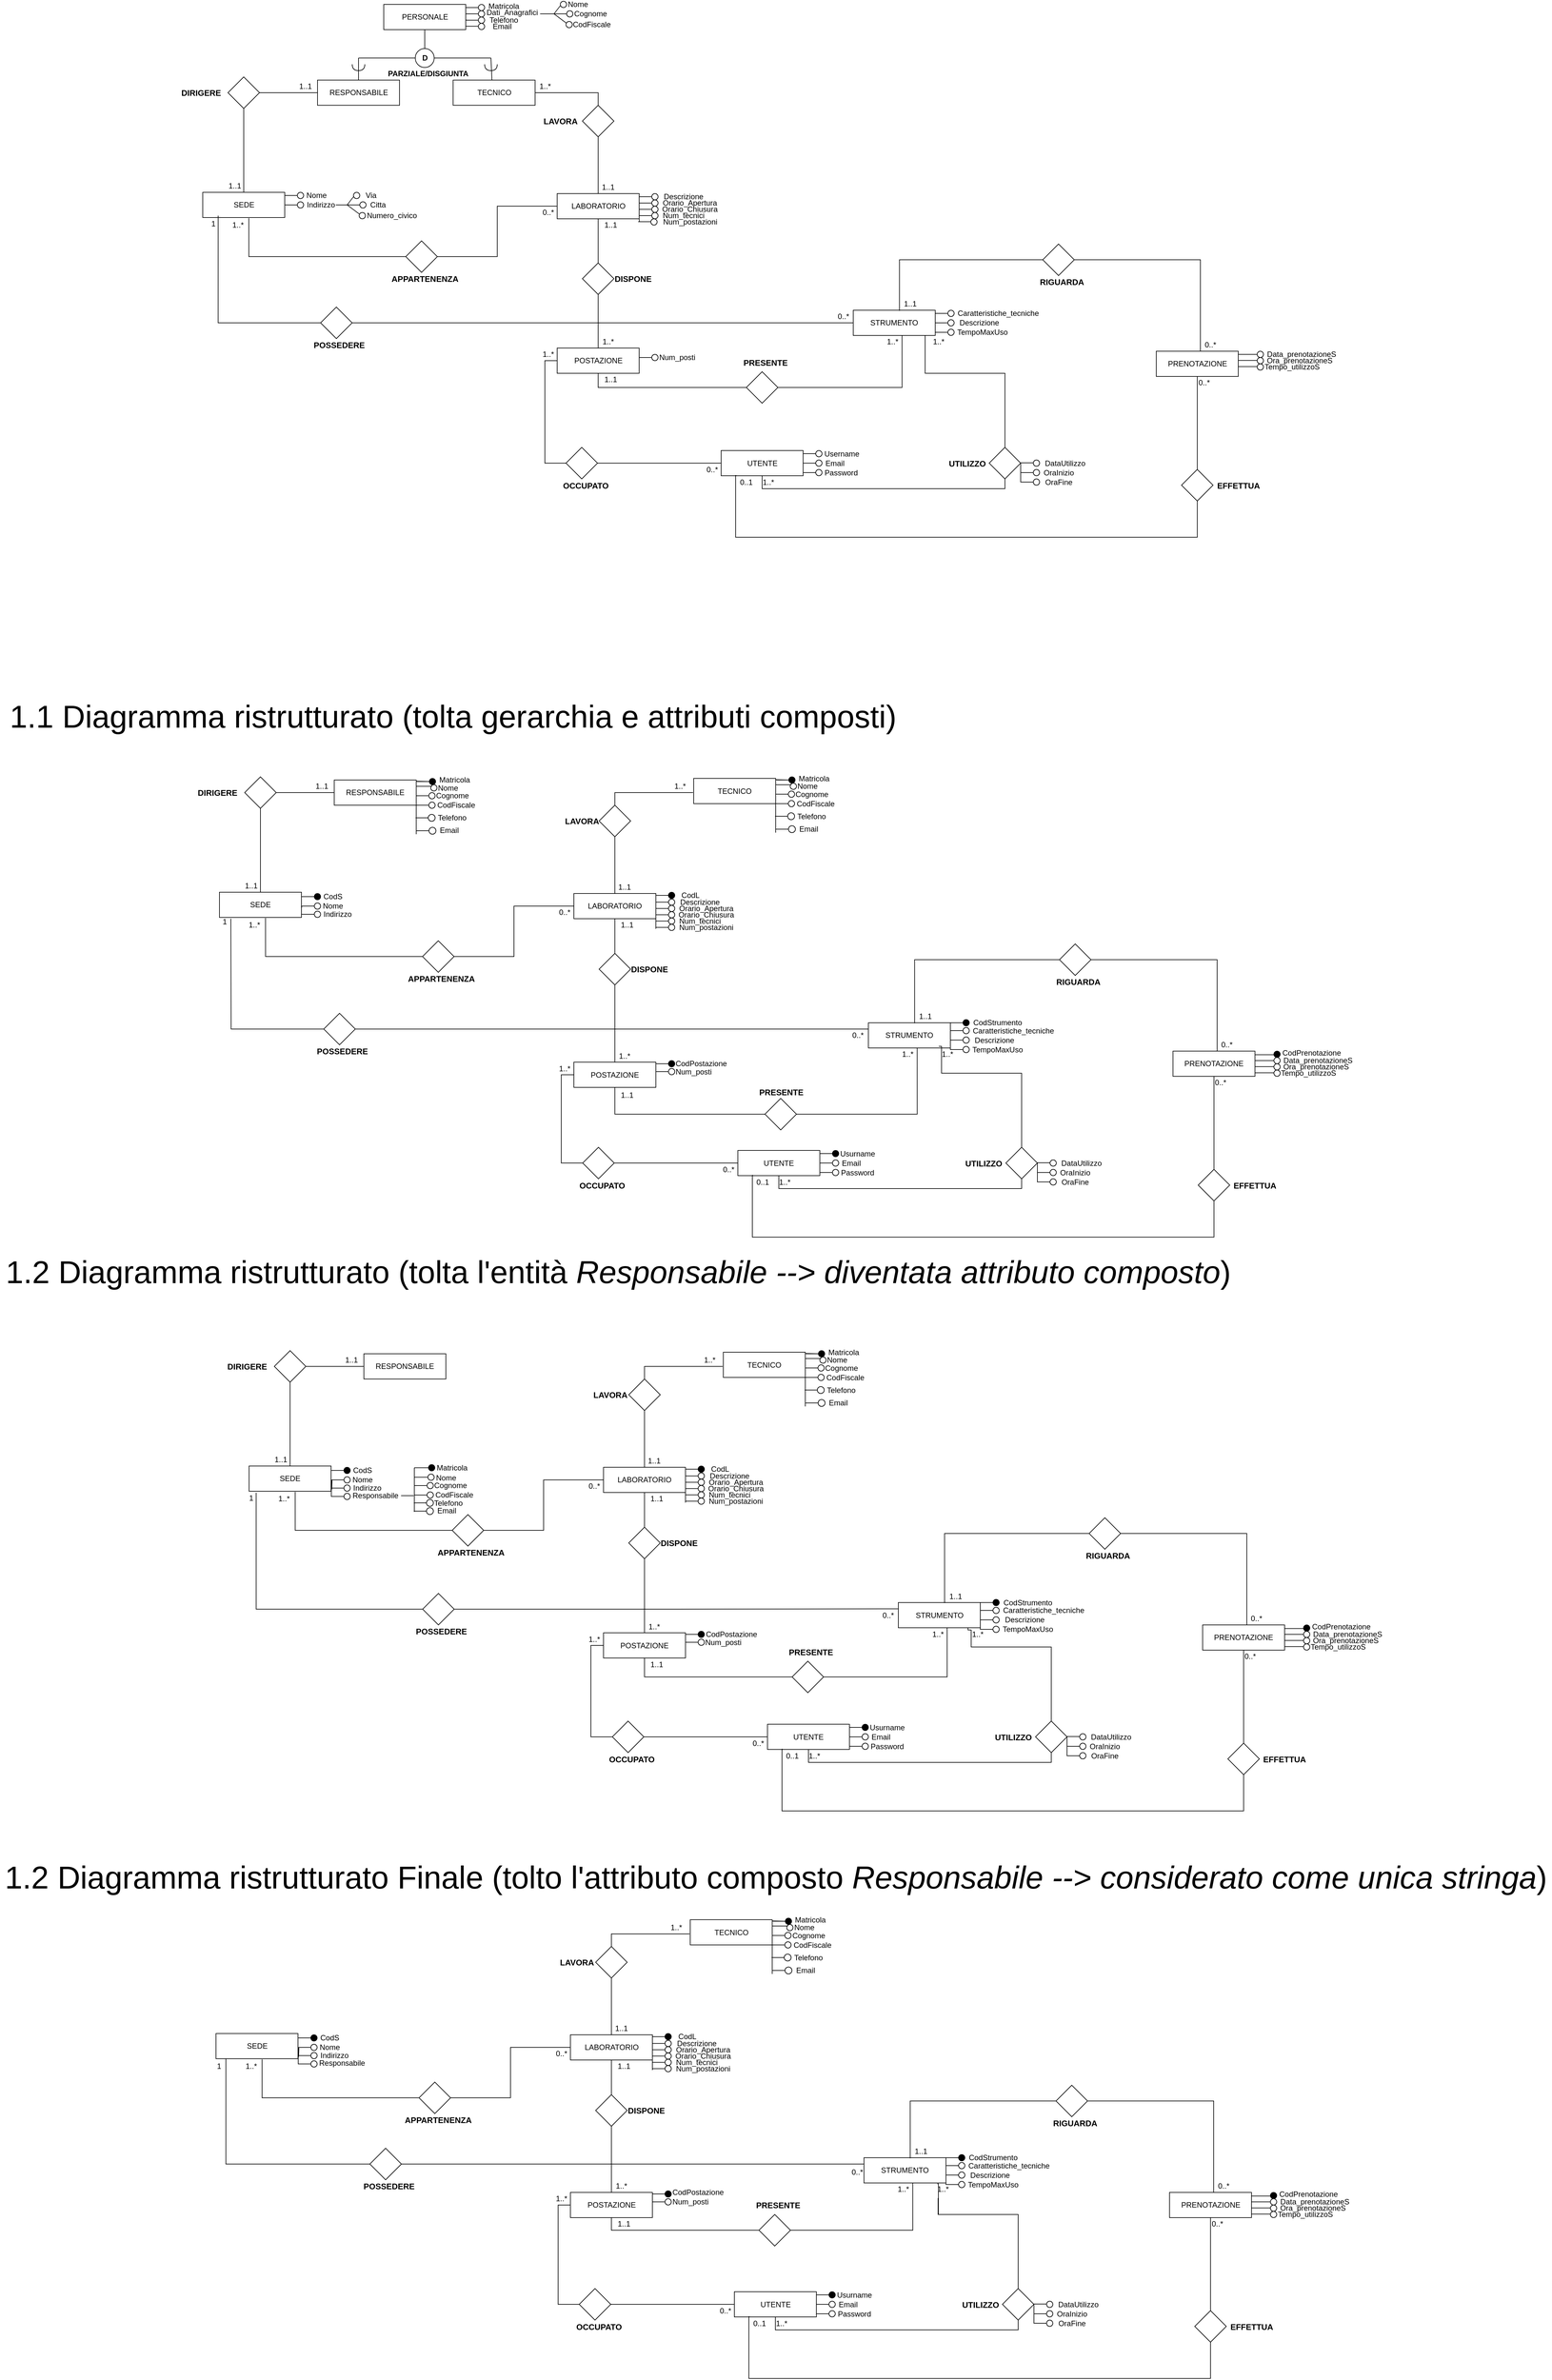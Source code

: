 <mxfile version="13.9.9" type="device" pages="3"><diagram id="6a9lRevYjZeXVINqciiG" name="Pagina-1"><mxGraphModel dx="2091" dy="592" grid="1" gridSize="10" guides="1" tooltips="1" connect="1" arrows="1" fold="1" page="1" pageScale="1" pageWidth="827" pageHeight="1169" math="0" shadow="0"><root><mxCell id="0"/><mxCell id="1" parent="0"/><mxCell id="6jcg0Ya1Hes4ud3FlkQK-47" value="" style="endArrow=none;html=1;fontSize=12;exitX=0.474;exitY=0.032;exitDx=0;exitDy=0;exitPerimeter=0;" parent="1" source="6jcg0Ya1Hes4ud3FlkQK-37" edge="1"><mxGeometry width="50" height="50" relative="1" as="geometry"><mxPoint x="-47.5" y="176" as="sourcePoint"/><mxPoint x="-47.5" y="140" as="targetPoint"/></mxGeometry></mxCell><mxCell id="6jcg0Ya1Hes4ud3FlkQK-1" value="LABORATORIO" style="rounded=0;whiteSpace=wrap;html=1;" parent="1" vertex="1"><mxGeometry x="57.5" y="355" width="130" height="40" as="geometry"/></mxCell><mxCell id="6jcg0Ya1Hes4ud3FlkQK-19" style="edgeStyle=orthogonalEdgeStyle;rounded=0;orthogonalLoop=1;jettySize=auto;html=1;entryX=1.006;entryY=0.139;entryDx=0;entryDy=0;entryPerimeter=0;fontSize=12;endArrow=none;endFill=0;" parent="1" source="6jcg0Ya1Hes4ud3FlkQK-3" target="6jcg0Ya1Hes4ud3FlkQK-1" edge="1"><mxGeometry relative="1" as="geometry"/></mxCell><mxCell id="6jcg0Ya1Hes4ud3FlkQK-3" value="" style="ellipse;whiteSpace=wrap;html=1;aspect=fixed;fontSize=12;" parent="1" vertex="1"><mxGeometry x="207.5" y="355" width="10" height="10" as="geometry"/></mxCell><mxCell id="6jcg0Ya1Hes4ud3FlkQK-20" value="Descrizione" style="text;html=1;strokeColor=none;fillColor=none;align=center;verticalAlign=middle;whiteSpace=wrap;rounded=0;fontSize=12;" parent="1" vertex="1"><mxGeometry x="237.5" y="355" width="40" height="10" as="geometry"/></mxCell><mxCell id="6jcg0Ya1Hes4ud3FlkQK-26" style="edgeStyle=orthogonalEdgeStyle;rounded=0;orthogonalLoop=1;jettySize=auto;html=1;endArrow=none;endFill=0;fontSize=12;" parent="1" source="6jcg0Ya1Hes4ud3FlkQK-21" target="6jcg0Ya1Hes4ud3FlkQK-1" edge="1"><mxGeometry relative="1" as="geometry"/></mxCell><mxCell id="6jcg0Ya1Hes4ud3FlkQK-21" value="" style="ellipse;whiteSpace=wrap;html=1;aspect=fixed;fontSize=12;" parent="1" vertex="1"><mxGeometry x="207.5" y="365" width="10" height="10" as="geometry"/></mxCell><mxCell id="6jcg0Ya1Hes4ud3FlkQK-25" value="Orario_Apertura" style="text;html=1;strokeColor=none;fillColor=none;align=center;verticalAlign=middle;whiteSpace=wrap;rounded=0;fontSize=12;" parent="1" vertex="1"><mxGeometry x="247.5" y="365" width="40" height="10" as="geometry"/></mxCell><mxCell id="6jcg0Ya1Hes4ud3FlkQK-31" style="edgeStyle=orthogonalEdgeStyle;rounded=0;orthogonalLoop=1;jettySize=auto;html=1;endArrow=none;endFill=0;fontSize=12;" parent="1" source="6jcg0Ya1Hes4ud3FlkQK-27" target="6jcg0Ya1Hes4ud3FlkQK-1" edge="1"><mxGeometry relative="1" as="geometry"/></mxCell><mxCell id="6jcg0Ya1Hes4ud3FlkQK-27" value="" style="ellipse;whiteSpace=wrap;html=1;aspect=fixed;fontSize=12;" parent="1" vertex="1"><mxGeometry x="207.5" y="375" width="10" height="10" as="geometry"/></mxCell><mxCell id="6jcg0Ya1Hes4ud3FlkQK-41" style="edgeStyle=orthogonalEdgeStyle;rounded=0;orthogonalLoop=1;jettySize=auto;html=1;endArrow=none;endFill=0;fontSize=12;" parent="1" source="6jcg0Ya1Hes4ud3FlkQK-28" edge="1"><mxGeometry relative="1" as="geometry"><mxPoint x="-257.5" y="140.0" as="targetPoint"/></mxGeometry></mxCell><mxCell id="6jcg0Ya1Hes4ud3FlkQK-46" style="edgeStyle=orthogonalEdgeStyle;rounded=0;orthogonalLoop=1;jettySize=auto;html=1;endArrow=none;endFill=0;fontSize=12;" parent="1" source="6jcg0Ya1Hes4ud3FlkQK-28" edge="1"><mxGeometry relative="1" as="geometry"><mxPoint x="-47.5" y="140" as="targetPoint"/></mxGeometry></mxCell><mxCell id="6jcg0Ya1Hes4ud3FlkQK-28" value="&lt;b&gt;D&lt;/b&gt;" style="ellipse;whiteSpace=wrap;html=1;aspect=fixed;fontSize=12;" parent="1" vertex="1"><mxGeometry x="-167.5" y="125" width="30" height="30" as="geometry"/></mxCell><mxCell id="6jcg0Ya1Hes4ud3FlkQK-34" value="Orario_Chiusura" style="text;html=1;strokeColor=none;fillColor=none;align=center;verticalAlign=middle;whiteSpace=wrap;rounded=0;fontSize=12;" parent="1" vertex="1"><mxGeometry x="247.5" y="375" width="40" height="10" as="geometry"/></mxCell><mxCell id="6jcg0Ya1Hes4ud3FlkQK-40" style="edgeStyle=orthogonalEdgeStyle;rounded=0;orthogonalLoop=1;jettySize=auto;html=1;entryX=0.5;entryY=0;entryDx=0;entryDy=0;endArrow=none;endFill=0;fontSize=12;" parent="1" source="6jcg0Ya1Hes4ud3FlkQK-35" target="6jcg0Ya1Hes4ud3FlkQK-28" edge="1"><mxGeometry relative="1" as="geometry"/></mxCell><mxCell id="6jcg0Ya1Hes4ud3FlkQK-35" value="PERSONALE" style="rounded=0;whiteSpace=wrap;html=1;" parent="1" vertex="1"><mxGeometry x="-217.5" y="55" width="130" height="40" as="geometry"/></mxCell><mxCell id="6jcg0Ya1Hes4ud3FlkQK-36" value="RESPONSABILE" style="rounded=0;whiteSpace=wrap;html=1;" parent="1" vertex="1"><mxGeometry x="-322.5" y="175" width="130" height="40" as="geometry"/></mxCell><mxCell id="6jcg0Ya1Hes4ud3FlkQK-37" value="TECNICO" style="rounded=0;whiteSpace=wrap;html=1;" parent="1" vertex="1"><mxGeometry x="-107.5" y="175" width="130" height="40" as="geometry"/></mxCell><mxCell id="6jcg0Ya1Hes4ud3FlkQK-42" value="" style="endArrow=none;html=1;fontSize=12;" parent="1" edge="1"><mxGeometry width="50" height="50" relative="1" as="geometry"><mxPoint x="-257.5" y="140" as="sourcePoint"/><mxPoint x="-257.5" y="175" as="targetPoint"/></mxGeometry></mxCell><mxCell id="6jcg0Ya1Hes4ud3FlkQK-43" value="" style="shape=requiredInterface;html=1;verticalLabelPosition=bottom;fontSize=12;direction=south;" parent="1" vertex="1"><mxGeometry x="-267.5" y="150" width="20" height="10" as="geometry"/></mxCell><mxCell id="6jcg0Ya1Hes4ud3FlkQK-48" value="" style="shape=requiredInterface;html=1;verticalLabelPosition=bottom;fontSize=12;direction=south;" parent="1" vertex="1"><mxGeometry x="-57.5" y="150" width="20" height="10" as="geometry"/></mxCell><mxCell id="6jcg0Ya1Hes4ud3FlkQK-51" style="edgeStyle=orthogonalEdgeStyle;rounded=0;orthogonalLoop=1;jettySize=auto;html=1;entryX=0.994;entryY=0.113;entryDx=0;entryDy=0;entryPerimeter=0;endArrow=none;endFill=0;fontSize=12;" parent="1" source="6jcg0Ya1Hes4ud3FlkQK-50" target="6jcg0Ya1Hes4ud3FlkQK-35" edge="1"><mxGeometry relative="1" as="geometry"/></mxCell><mxCell id="6jcg0Ya1Hes4ud3FlkQK-50" value="" style="ellipse;whiteSpace=wrap;html=1;aspect=fixed;fontSize=12;" parent="1" vertex="1"><mxGeometry x="-67.5" y="55" width="10" height="10" as="geometry"/></mxCell><mxCell id="6jcg0Ya1Hes4ud3FlkQK-56" style="edgeStyle=orthogonalEdgeStyle;rounded=0;orthogonalLoop=1;jettySize=auto;html=1;entryX=1;entryY=0.25;entryDx=0;entryDy=0;endArrow=none;endFill=0;fontSize=12;" parent="1" source="6jcg0Ya1Hes4ud3FlkQK-52" target="6jcg0Ya1Hes4ud3FlkQK-35" edge="1"><mxGeometry relative="1" as="geometry"/></mxCell><mxCell id="6jcg0Ya1Hes4ud3FlkQK-52" value="" style="ellipse;whiteSpace=wrap;html=1;aspect=fixed;fontSize=12;" parent="1" vertex="1"><mxGeometry x="-67.5" y="65" width="10" height="10" as="geometry"/></mxCell><mxCell id="6jcg0Ya1Hes4ud3FlkQK-58" style="edgeStyle=orthogonalEdgeStyle;rounded=0;orthogonalLoop=1;jettySize=auto;html=1;entryX=1.011;entryY=0.618;entryDx=0;entryDy=0;entryPerimeter=0;endArrow=none;endFill=0;fontSize=12;" parent="1" source="6jcg0Ya1Hes4ud3FlkQK-53" target="6jcg0Ya1Hes4ud3FlkQK-35" edge="1"><mxGeometry relative="1" as="geometry"/></mxCell><mxCell id="6jcg0Ya1Hes4ud3FlkQK-53" value="" style="ellipse;whiteSpace=wrap;html=1;aspect=fixed;fontSize=12;" parent="1" vertex="1"><mxGeometry x="-67.5" y="75" width="10" height="10" as="geometry"/></mxCell><mxCell id="6jcg0Ya1Hes4ud3FlkQK-57" style="edgeStyle=orthogonalEdgeStyle;rounded=0;orthogonalLoop=1;jettySize=auto;html=1;entryX=1.014;entryY=0.865;entryDx=0;entryDy=0;entryPerimeter=0;endArrow=none;endFill=0;fontSize=12;" parent="1" source="6jcg0Ya1Hes4ud3FlkQK-54" target="6jcg0Ya1Hes4ud3FlkQK-35" edge="1"><mxGeometry relative="1" as="geometry"><Array as="points"><mxPoint x="-87.5" y="90"/></Array></mxGeometry></mxCell><mxCell id="6jcg0Ya1Hes4ud3FlkQK-54" value="" style="ellipse;whiteSpace=wrap;html=1;aspect=fixed;fontSize=12;" parent="1" vertex="1"><mxGeometry x="-67.5" y="85" width="10" height="10" as="geometry"/></mxCell><mxCell id="6jcg0Ya1Hes4ud3FlkQK-59" value="Matricola" style="text;html=1;strokeColor=none;fillColor=none;align=center;verticalAlign=middle;whiteSpace=wrap;rounded=0;fontSize=12;" parent="1" vertex="1"><mxGeometry x="-47.5" y="55" width="40" height="5" as="geometry"/></mxCell><mxCell id="6jcg0Ya1Hes4ud3FlkQK-63" value="Dati_Anagrafici&amp;nbsp;" style="text;html=1;strokeColor=none;fillColor=none;align=center;verticalAlign=middle;whiteSpace=wrap;rounded=0;fontSize=12;" parent="1" vertex="1"><mxGeometry x="-67.5" y="65" width="110" height="5" as="geometry"/></mxCell><mxCell id="6jcg0Ya1Hes4ud3FlkQK-66" value="Telefono" style="text;html=1;strokeColor=none;fillColor=none;align=center;verticalAlign=middle;whiteSpace=wrap;rounded=0;fontSize=12;" parent="1" vertex="1"><mxGeometry x="-47.5" y="75" width="40" height="10" as="geometry"/></mxCell><mxCell id="6jcg0Ya1Hes4ud3FlkQK-68" value="Email" style="text;html=1;strokeColor=none;fillColor=none;align=center;verticalAlign=middle;whiteSpace=wrap;rounded=0;fontSize=12;" parent="1" vertex="1"><mxGeometry x="-47.5" y="85" width="35" height="10" as="geometry"/></mxCell><mxCell id="6jcg0Ya1Hes4ud3FlkQK-70" value="SEDE" style="rounded=0;whiteSpace=wrap;html=1;" parent="1" vertex="1"><mxGeometry x="-504.5" y="353" width="130" height="40" as="geometry"/></mxCell><mxCell id="6jcg0Ya1Hes4ud3FlkQK-72" value="Nome" style="text;html=1;strokeColor=none;fillColor=none;align=center;verticalAlign=middle;whiteSpace=wrap;rounded=0;fontSize=12;" parent="1" vertex="1"><mxGeometry x="-344.5" y="353" width="40" height="10" as="geometry"/></mxCell><mxCell id="6jcg0Ya1Hes4ud3FlkQK-73" value="Indirizzo" style="text;html=1;strokeColor=none;fillColor=none;align=center;verticalAlign=middle;whiteSpace=wrap;rounded=0;fontSize=12;" parent="1" vertex="1"><mxGeometry x="-337.5" y="368" width="40" height="10" as="geometry"/></mxCell><mxCell id="6jcg0Ya1Hes4ud3FlkQK-75" value="" style="endArrow=none;html=1;fontSize=12;" parent="1" edge="1"><mxGeometry width="50" height="50" relative="1" as="geometry"><mxPoint x="52.5" y="70" as="sourcePoint"/><mxPoint x="30.5" y="70" as="targetPoint"/></mxGeometry></mxCell><mxCell id="6jcg0Ya1Hes4ud3FlkQK-79" value="" style="ellipse;whiteSpace=wrap;html=1;aspect=fixed;fontSize=12;" parent="1" vertex="1"><mxGeometry x="62.5" y="50" width="10" height="10" as="geometry"/></mxCell><mxCell id="6jcg0Ya1Hes4ud3FlkQK-80" value="" style="endArrow=none;html=1;fontSize=12;" parent="1" edge="1"><mxGeometry width="50" height="50" relative="1" as="geometry"><mxPoint x="52.5" y="70" as="sourcePoint"/><mxPoint x="62.5" y="57" as="targetPoint"/></mxGeometry></mxCell><mxCell id="6jcg0Ya1Hes4ud3FlkQK-81" value="Nome" style="text;html=1;strokeColor=none;fillColor=none;align=center;verticalAlign=middle;whiteSpace=wrap;rounded=0;fontSize=12;" parent="1" vertex="1"><mxGeometry x="77.5" y="50" width="25" height="10" as="geometry"/></mxCell><mxCell id="6jcg0Ya1Hes4ud3FlkQK-82" value="" style="endArrow=none;html=1;fontSize=12;" parent="1" edge="1"><mxGeometry width="50" height="50" relative="1" as="geometry"><mxPoint x="52.5" y="70" as="sourcePoint"/><mxPoint x="72.5" y="70" as="targetPoint"/></mxGeometry></mxCell><mxCell id="6jcg0Ya1Hes4ud3FlkQK-83" value="" style="ellipse;whiteSpace=wrap;html=1;aspect=fixed;fontSize=12;" parent="1" vertex="1"><mxGeometry x="72.5" y="65" width="10" height="10" as="geometry"/></mxCell><mxCell id="6jcg0Ya1Hes4ud3FlkQK-85" value="Cognome" style="text;html=1;strokeColor=none;fillColor=none;align=center;verticalAlign=middle;whiteSpace=wrap;rounded=0;fontSize=12;" parent="1" vertex="1"><mxGeometry x="97.5" y="65" width="25" height="10" as="geometry"/></mxCell><mxCell id="6jcg0Ya1Hes4ud3FlkQK-87" value="" style="endArrow=none;html=1;fontSize=12;" parent="1" edge="1"><mxGeometry width="50" height="50" relative="1" as="geometry"><mxPoint x="72.5" y="85" as="sourcePoint"/><mxPoint x="52.5" y="70" as="targetPoint"/></mxGeometry></mxCell><mxCell id="6jcg0Ya1Hes4ud3FlkQK-88" value="" style="ellipse;whiteSpace=wrap;html=1;aspect=fixed;fontSize=12;" parent="1" vertex="1"><mxGeometry x="71.5" y="82" width="10" height="10" as="geometry"/></mxCell><mxCell id="6jcg0Ya1Hes4ud3FlkQK-90" value="CodFiscale" style="text;html=1;strokeColor=none;fillColor=none;align=center;verticalAlign=middle;whiteSpace=wrap;rounded=0;fontSize=12;" parent="1" vertex="1"><mxGeometry x="99.5" y="82" width="25" height="10" as="geometry"/></mxCell><mxCell id="6jcg0Ya1Hes4ud3FlkQK-92" style="edgeStyle=orthogonalEdgeStyle;rounded=0;orthogonalLoop=1;jettySize=auto;html=1;entryX=0.997;entryY=0.172;entryDx=0;entryDy=0;entryPerimeter=0;endArrow=none;endFill=0;fontSize=12;" parent="1" source="6jcg0Ya1Hes4ud3FlkQK-91" target="6jcg0Ya1Hes4ud3FlkQK-70" edge="1"><mxGeometry relative="1" as="geometry"/></mxCell><mxCell id="6jcg0Ya1Hes4ud3FlkQK-91" value="" style="ellipse;whiteSpace=wrap;html=1;aspect=fixed;fontSize=12;" parent="1" vertex="1"><mxGeometry x="-354.5" y="353" width="10" height="10" as="geometry"/></mxCell><mxCell id="6jcg0Ya1Hes4ud3FlkQK-95" style="edgeStyle=orthogonalEdgeStyle;rounded=0;orthogonalLoop=1;jettySize=auto;html=1;endArrow=none;endFill=0;fontSize=12;" parent="1" source="6jcg0Ya1Hes4ud3FlkQK-93" edge="1"><mxGeometry relative="1" as="geometry"><mxPoint x="-364.5" y="373" as="targetPoint"/></mxGeometry></mxCell><mxCell id="6jcg0Ya1Hes4ud3FlkQK-93" value="" style="ellipse;whiteSpace=wrap;html=1;aspect=fixed;fontSize=12;" parent="1" vertex="1"><mxGeometry x="-354.5" y="368" width="10" height="10" as="geometry"/></mxCell><mxCell id="6jcg0Ya1Hes4ud3FlkQK-96" value="" style="endArrow=none;html=1;fontSize=12;" parent="1" edge="1"><mxGeometry width="50" height="50" relative="1" as="geometry"><mxPoint x="-275.5" y="373" as="sourcePoint"/><mxPoint x="-293.5" y="373" as="targetPoint"/></mxGeometry></mxCell><mxCell id="6jcg0Ya1Hes4ud3FlkQK-97" value="" style="ellipse;whiteSpace=wrap;html=1;aspect=fixed;fontSize=12;" parent="1" vertex="1"><mxGeometry x="-265.5" y="353" width="10" height="10" as="geometry"/></mxCell><mxCell id="6jcg0Ya1Hes4ud3FlkQK-98" value="" style="endArrow=none;html=1;fontSize=12;" parent="1" edge="1"><mxGeometry width="50" height="50" relative="1" as="geometry"><mxPoint x="-275.5" y="373" as="sourcePoint"/><mxPoint x="-265.5" y="360" as="targetPoint"/></mxGeometry></mxCell><mxCell id="6jcg0Ya1Hes4ud3FlkQK-99" value="Via" style="text;html=1;strokeColor=none;fillColor=none;align=center;verticalAlign=middle;whiteSpace=wrap;rounded=0;fontSize=12;" parent="1" vertex="1"><mxGeometry x="-250.5" y="353" width="25" height="10" as="geometry"/></mxCell><mxCell id="6jcg0Ya1Hes4ud3FlkQK-100" value="" style="endArrow=none;html=1;fontSize=12;" parent="1" edge="1"><mxGeometry width="50" height="50" relative="1" as="geometry"><mxPoint x="-275.5" y="373" as="sourcePoint"/><mxPoint x="-255.5" y="373" as="targetPoint"/></mxGeometry></mxCell><mxCell id="6jcg0Ya1Hes4ud3FlkQK-101" value="" style="ellipse;whiteSpace=wrap;html=1;aspect=fixed;fontSize=12;" parent="1" vertex="1"><mxGeometry x="-255.5" y="368" width="10" height="10" as="geometry"/></mxCell><mxCell id="6jcg0Ya1Hes4ud3FlkQK-102" value="Citta" style="text;html=1;strokeColor=none;fillColor=none;align=center;verticalAlign=middle;whiteSpace=wrap;rounded=0;fontSize=12;" parent="1" vertex="1"><mxGeometry x="-239.5" y="368" width="25" height="10" as="geometry"/></mxCell><mxCell id="6jcg0Ya1Hes4ud3FlkQK-103" value="" style="endArrow=none;html=1;fontSize=12;" parent="1" edge="1"><mxGeometry width="50" height="50" relative="1" as="geometry"><mxPoint x="-255.5" y="388" as="sourcePoint"/><mxPoint x="-275.5" y="373" as="targetPoint"/></mxGeometry></mxCell><mxCell id="6jcg0Ya1Hes4ud3FlkQK-104" value="" style="ellipse;whiteSpace=wrap;html=1;aspect=fixed;fontSize=12;" parent="1" vertex="1"><mxGeometry x="-256.5" y="385" width="10" height="10" as="geometry"/></mxCell><mxCell id="6jcg0Ya1Hes4ud3FlkQK-105" value="Numero_civico" style="text;html=1;strokeColor=none;fillColor=none;align=center;verticalAlign=middle;whiteSpace=wrap;rounded=0;fontSize=12;" parent="1" vertex="1"><mxGeometry x="-217.5" y="385" width="25" height="10" as="geometry"/></mxCell><mxCell id="6jcg0Ya1Hes4ud3FlkQK-107" value="POSTAZIONE" style="rounded=0;whiteSpace=wrap;html=1;" parent="1" vertex="1"><mxGeometry x="57.5" y="600" width="130" height="40" as="geometry"/></mxCell><mxCell id="6jcg0Ya1Hes4ud3FlkQK-110" style="edgeStyle=orthogonalEdgeStyle;rounded=0;orthogonalLoop=1;jettySize=auto;html=1;entryX=1;entryY=0.5;entryDx=0;entryDy=0;endArrow=none;endFill=0;fontSize=12;" parent="1" source="6jcg0Ya1Hes4ud3FlkQK-109" target="6jcg0Ya1Hes4ud3FlkQK-107" edge="1"><mxGeometry relative="1" as="geometry"/></mxCell><mxCell id="6jcg0Ya1Hes4ud3FlkQK-109" value="" style="ellipse;whiteSpace=wrap;html=1;aspect=fixed;fontSize=12;" parent="1" vertex="1"><mxGeometry x="207.5" y="610" width="10" height="10" as="geometry"/></mxCell><mxCell id="6jcg0Ya1Hes4ud3FlkQK-111" value="Num_posti" style="text;html=1;strokeColor=none;fillColor=none;align=center;verticalAlign=middle;whiteSpace=wrap;rounded=0;fontSize=12;" parent="1" vertex="1"><mxGeometry x="227.5" y="607.5" width="40" height="15" as="geometry"/></mxCell><mxCell id="6jcg0Ya1Hes4ud3FlkQK-179" style="edgeStyle=orthogonalEdgeStyle;rounded=0;orthogonalLoop=1;jettySize=auto;html=1;entryX=1;entryY=0.5;entryDx=0;entryDy=0;endArrow=none;endFill=0;fontSize=12;" parent="1" source="6jcg0Ya1Hes4ud3FlkQK-112" target="6jcg0Ya1Hes4ud3FlkQK-177" edge="1"><mxGeometry relative="1" as="geometry"/></mxCell><mxCell id="6jcg0Ya1Hes4ud3FlkQK-182" style="edgeStyle=orthogonalEdgeStyle;rounded=0;orthogonalLoop=1;jettySize=auto;html=1;entryX=0.5;entryY=1;entryDx=0;entryDy=0;endArrow=none;endFill=0;fontSize=12;exitX=0.5;exitY=1;exitDx=0;exitDy=0;" parent="1" source="6jcg0Ya1Hes4ud3FlkQK-112" target="6jcg0Ya1Hes4ud3FlkQK-178" edge="1"><mxGeometry relative="1" as="geometry"><Array as="points"><mxPoint x="382.5" y="823"/><mxPoint x="767.5" y="823"/></Array></mxGeometry></mxCell><mxCell id="6jcg0Ya1Hes4ud3FlkQK-112" value="UTENTE" style="rounded=0;whiteSpace=wrap;html=1;" parent="1" vertex="1"><mxGeometry x="317.5" y="762.5" width="130" height="40" as="geometry"/></mxCell><mxCell id="6jcg0Ya1Hes4ud3FlkQK-114" style="edgeStyle=orthogonalEdgeStyle;rounded=0;orthogonalLoop=1;jettySize=auto;html=1;entryX=1;entryY=0;entryDx=0;entryDy=0;endArrow=none;endFill=0;fontSize=12;" parent="1" source="6jcg0Ya1Hes4ud3FlkQK-113" target="6jcg0Ya1Hes4ud3FlkQK-112" edge="1"><mxGeometry relative="1" as="geometry"/></mxCell><mxCell id="6jcg0Ya1Hes4ud3FlkQK-113" value="" style="ellipse;whiteSpace=wrap;html=1;aspect=fixed;fontSize=12;" parent="1" vertex="1"><mxGeometry x="467.5" y="762.5" width="10" height="10" as="geometry"/></mxCell><mxCell id="6jcg0Ya1Hes4ud3FlkQK-115" value="Email" style="text;html=1;strokeColor=none;fillColor=none;align=center;verticalAlign=middle;whiteSpace=wrap;rounded=0;fontSize=12;" parent="1" vertex="1"><mxGeometry x="477.5" y="775" width="40" height="15" as="geometry"/></mxCell><mxCell id="6jcg0Ya1Hes4ud3FlkQK-121" style="edgeStyle=orthogonalEdgeStyle;rounded=0;orthogonalLoop=1;jettySize=auto;html=1;entryX=1;entryY=0.5;entryDx=0;entryDy=0;endArrow=none;endFill=0;fontSize=12;" parent="1" source="6jcg0Ya1Hes4ud3FlkQK-117" target="6jcg0Ya1Hes4ud3FlkQK-112" edge="1"><mxGeometry relative="1" as="geometry"/></mxCell><mxCell id="6jcg0Ya1Hes4ud3FlkQK-117" value="" style="ellipse;whiteSpace=wrap;html=1;aspect=fixed;fontSize=12;" parent="1" vertex="1"><mxGeometry x="467.5" y="777.5" width="10" height="10" as="geometry"/></mxCell><mxCell id="6jcg0Ya1Hes4ud3FlkQK-119" value="Username" style="text;html=1;strokeColor=none;fillColor=none;align=center;verticalAlign=middle;whiteSpace=wrap;rounded=0;fontSize=12;" parent="1" vertex="1"><mxGeometry x="489" y="762.5" width="40" height="10" as="geometry"/></mxCell><mxCell id="6jcg0Ya1Hes4ud3FlkQK-124" style="edgeStyle=orthogonalEdgeStyle;rounded=0;orthogonalLoop=1;jettySize=auto;html=1;entryX=1;entryY=1;entryDx=0;entryDy=0;endArrow=none;endFill=0;fontSize=12;" parent="1" source="6jcg0Ya1Hes4ud3FlkQK-123" target="6jcg0Ya1Hes4ud3FlkQK-112" edge="1"><mxGeometry relative="1" as="geometry"/></mxCell><mxCell id="6jcg0Ya1Hes4ud3FlkQK-123" value="" style="ellipse;whiteSpace=wrap;html=1;aspect=fixed;fontSize=12;" parent="1" vertex="1"><mxGeometry x="467.5" y="792.5" width="10" height="10" as="geometry"/></mxCell><mxCell id="6jcg0Ya1Hes4ud3FlkQK-125" value="Password" style="text;html=1;strokeColor=none;fillColor=none;align=center;verticalAlign=middle;whiteSpace=wrap;rounded=0;fontSize=12;" parent="1" vertex="1"><mxGeometry x="487.5" y="792.5" width="40" height="10" as="geometry"/></mxCell><mxCell id="6jcg0Ya1Hes4ud3FlkQK-126" value="STRUMENTO" style="rounded=0;whiteSpace=wrap;html=1;" parent="1" vertex="1"><mxGeometry x="527" y="540" width="130" height="40" as="geometry"/></mxCell><mxCell id="6jcg0Ya1Hes4ud3FlkQK-128" style="edgeStyle=orthogonalEdgeStyle;rounded=0;orthogonalLoop=1;jettySize=auto;html=1;entryX=1;entryY=0;entryDx=0;entryDy=0;endArrow=none;endFill=0;fontSize=12;" parent="1" source="6jcg0Ya1Hes4ud3FlkQK-127" target="6jcg0Ya1Hes4ud3FlkQK-126" edge="1"><mxGeometry relative="1" as="geometry"/></mxCell><mxCell id="6jcg0Ya1Hes4ud3FlkQK-127" value="" style="ellipse;whiteSpace=wrap;html=1;aspect=fixed;fontSize=12;" parent="1" vertex="1"><mxGeometry x="677" y="540" width="10" height="10" as="geometry"/></mxCell><mxCell id="6jcg0Ya1Hes4ud3FlkQK-129" value="Caratteristiche_tecniche" style="text;html=1;strokeColor=none;fillColor=none;align=center;verticalAlign=middle;whiteSpace=wrap;rounded=0;fontSize=12;" parent="1" vertex="1"><mxGeometry x="742" y="540" width="30" height="10" as="geometry"/></mxCell><mxCell id="6jcg0Ya1Hes4ud3FlkQK-133" style="edgeStyle=orthogonalEdgeStyle;rounded=0;orthogonalLoop=1;jettySize=auto;html=1;endArrow=none;endFill=0;fontSize=12;" parent="1" source="6jcg0Ya1Hes4ud3FlkQK-132" target="6jcg0Ya1Hes4ud3FlkQK-126" edge="1"><mxGeometry relative="1" as="geometry"/></mxCell><mxCell id="6jcg0Ya1Hes4ud3FlkQK-132" value="" style="ellipse;whiteSpace=wrap;html=1;aspect=fixed;fontSize=12;" parent="1" vertex="1"><mxGeometry x="677" y="555" width="10" height="10" as="geometry"/></mxCell><mxCell id="6jcg0Ya1Hes4ud3FlkQK-134" value="Descrizione" style="text;html=1;strokeColor=none;fillColor=none;align=center;verticalAlign=middle;whiteSpace=wrap;rounded=0;fontSize=12;" parent="1" vertex="1"><mxGeometry x="712" y="555" width="30" height="10" as="geometry"/></mxCell><mxCell id="6jcg0Ya1Hes4ud3FlkQK-137" style="edgeStyle=orthogonalEdgeStyle;rounded=0;orthogonalLoop=1;jettySize=auto;html=1;entryX=1;entryY=0.75;entryDx=0;entryDy=0;endArrow=none;endFill=0;fontSize=12;" parent="1" source="6jcg0Ya1Hes4ud3FlkQK-136" target="6jcg0Ya1Hes4ud3FlkQK-126" edge="1"><mxGeometry relative="1" as="geometry"/></mxCell><mxCell id="6jcg0Ya1Hes4ud3FlkQK-136" value="" style="ellipse;whiteSpace=wrap;html=1;aspect=fixed;fontSize=12;" parent="1" vertex="1"><mxGeometry x="677" y="570" width="10" height="10" as="geometry"/></mxCell><mxCell id="6jcg0Ya1Hes4ud3FlkQK-138" value="TempoMaxUso" style="text;html=1;strokeColor=none;fillColor=none;align=center;verticalAlign=middle;whiteSpace=wrap;rounded=0;fontSize=12;" parent="1" vertex="1"><mxGeometry x="717" y="570" width="30" height="10" as="geometry"/></mxCell><mxCell id="6jcg0Ya1Hes4ud3FlkQK-186" style="edgeStyle=orthogonalEdgeStyle;rounded=0;orthogonalLoop=1;jettySize=auto;html=1;entryX=1;entryY=0.5;entryDx=0;entryDy=0;endArrow=none;endFill=0;fontSize=12;" parent="1" source="6jcg0Ya1Hes4ud3FlkQK-139" target="6jcg0Ya1Hes4ud3FlkQK-185" edge="1"><mxGeometry relative="1" as="geometry"><Array as="points"><mxPoint x="1077.5" y="460"/></Array></mxGeometry></mxCell><mxCell id="6jcg0Ya1Hes4ud3FlkQK-139" value="PRENOTAZIONE" style="rounded=0;whiteSpace=wrap;html=1;" parent="1" vertex="1"><mxGeometry x="1007.5" y="605" width="130" height="40" as="geometry"/></mxCell><mxCell id="6jcg0Ya1Hes4ud3FlkQK-144" style="edgeStyle=orthogonalEdgeStyle;rounded=0;orthogonalLoop=1;jettySize=auto;html=1;entryX=1;entryY=0.125;entryDx=0;entryDy=0;entryPerimeter=0;endArrow=none;endFill=0;fontSize=12;" parent="1" source="6jcg0Ya1Hes4ud3FlkQK-140" target="6jcg0Ya1Hes4ud3FlkQK-139" edge="1"><mxGeometry relative="1" as="geometry"/></mxCell><mxCell id="6jcg0Ya1Hes4ud3FlkQK-140" value="" style="ellipse;whiteSpace=wrap;html=1;aspect=fixed;fontSize=12;" parent="1" vertex="1"><mxGeometry x="1167.5" y="605" width="10" height="10" as="geometry"/></mxCell><mxCell id="6jcg0Ya1Hes4ud3FlkQK-146" style="edgeStyle=orthogonalEdgeStyle;rounded=0;orthogonalLoop=1;jettySize=auto;html=1;endArrow=none;endFill=0;fontSize=12;entryX=0.996;entryY=0.365;entryDx=0;entryDy=0;entryPerimeter=0;" parent="1" source="6jcg0Ya1Hes4ud3FlkQK-145" target="6jcg0Ya1Hes4ud3FlkQK-139" edge="1"><mxGeometry relative="1" as="geometry"><mxPoint x="1139.5" y="620" as="targetPoint"/><Array as="points"><mxPoint x="1147.5" y="620"/></Array></mxGeometry></mxCell><mxCell id="6jcg0Ya1Hes4ud3FlkQK-145" value="" style="ellipse;whiteSpace=wrap;html=1;aspect=fixed;fontSize=12;" parent="1" vertex="1"><mxGeometry x="1167.5" y="615" width="10" height="10" as="geometry"/></mxCell><mxCell id="6jcg0Ya1Hes4ud3FlkQK-148" style="edgeStyle=orthogonalEdgeStyle;rounded=0;orthogonalLoop=1;jettySize=auto;html=1;entryX=1.001;entryY=0.61;entryDx=0;entryDy=0;entryPerimeter=0;endArrow=none;endFill=0;fontSize=12;" parent="1" source="6jcg0Ya1Hes4ud3FlkQK-147" target="6jcg0Ya1Hes4ud3FlkQK-139" edge="1"><mxGeometry relative="1" as="geometry"><Array as="points"><mxPoint x="1147.5" y="630"/></Array></mxGeometry></mxCell><mxCell id="6jcg0Ya1Hes4ud3FlkQK-147" value="" style="ellipse;whiteSpace=wrap;html=1;aspect=fixed;fontSize=12;" parent="1" vertex="1"><mxGeometry x="1167.5" y="625" width="10" height="10" as="geometry"/></mxCell><mxCell id="6jcg0Ya1Hes4ud3FlkQK-149" value="Data_prenotazioneS" style="text;html=1;strokeColor=none;fillColor=none;align=center;verticalAlign=middle;whiteSpace=wrap;rounded=0;fontSize=12;" parent="1" vertex="1"><mxGeometry x="1222.5" y="605" width="30" height="10" as="geometry"/></mxCell><mxCell id="6jcg0Ya1Hes4ud3FlkQK-150" value="Ora_prenotazioneS" style="text;html=1;strokeColor=none;fillColor=none;align=center;verticalAlign=middle;whiteSpace=wrap;rounded=0;fontSize=12;" parent="1" vertex="1"><mxGeometry x="1219.5" y="615" width="30" height="10" as="geometry"/></mxCell><mxCell id="6jcg0Ya1Hes4ud3FlkQK-151" value="Tempo_utilizzoS" style="text;html=1;strokeColor=none;fillColor=none;align=center;verticalAlign=middle;whiteSpace=wrap;rounded=0;fontSize=12;" parent="1" vertex="1"><mxGeometry x="1207.5" y="625" width="30" height="10" as="geometry"/></mxCell><mxCell id="6jcg0Ya1Hes4ud3FlkQK-153" style="edgeStyle=orthogonalEdgeStyle;rounded=0;orthogonalLoop=1;jettySize=auto;html=1;endArrow=none;endFill=0;fontSize=12;" parent="1" source="6jcg0Ya1Hes4ud3FlkQK-152" target="6jcg0Ya1Hes4ud3FlkQK-70" edge="1"><mxGeometry relative="1" as="geometry"/></mxCell><mxCell id="6jcg0Ya1Hes4ud3FlkQK-154" style="edgeStyle=orthogonalEdgeStyle;rounded=0;orthogonalLoop=1;jettySize=auto;html=1;entryX=0;entryY=0.5;entryDx=0;entryDy=0;endArrow=none;endFill=0;fontSize=12;" parent="1" source="6jcg0Ya1Hes4ud3FlkQK-152" target="6jcg0Ya1Hes4ud3FlkQK-36" edge="1"><mxGeometry relative="1" as="geometry"/></mxCell><mxCell id="6jcg0Ya1Hes4ud3FlkQK-152" value="" style="rhombus;whiteSpace=wrap;html=1;fontSize=12;" parent="1" vertex="1"><mxGeometry x="-464.5" y="170" width="50" height="50" as="geometry"/></mxCell><mxCell id="6jcg0Ya1Hes4ud3FlkQK-156" value="&lt;b&gt;&lt;font style=&quot;font-size: 13px&quot;&gt;DIRIGERE&lt;/font&gt;&lt;/b&gt;" style="text;html=1;strokeColor=none;fillColor=none;align=center;verticalAlign=middle;whiteSpace=wrap;rounded=0;fontSize=12;" parent="1" vertex="1"><mxGeometry x="-542.5" y="182.5" width="70" height="25" as="geometry"/></mxCell><mxCell id="6jcg0Ya1Hes4ud3FlkQK-159" style="edgeStyle=orthogonalEdgeStyle;rounded=0;orthogonalLoop=1;jettySize=auto;html=1;exitX=0.5;exitY=1;exitDx=0;exitDy=0;endArrow=none;endFill=0;fontSize=12;" parent="1" source="6jcg0Ya1Hes4ud3FlkQK-157" target="6jcg0Ya1Hes4ud3FlkQK-1" edge="1"><mxGeometry relative="1" as="geometry"/></mxCell><mxCell id="6jcg0Ya1Hes4ud3FlkQK-160" style="edgeStyle=orthogonalEdgeStyle;rounded=0;orthogonalLoop=1;jettySize=auto;html=1;entryX=1;entryY=0.5;entryDx=0;entryDy=0;endArrow=none;endFill=0;fontSize=12;" parent="1" source="6jcg0Ya1Hes4ud3FlkQK-157" target="6jcg0Ya1Hes4ud3FlkQK-37" edge="1"><mxGeometry relative="1" as="geometry"><Array as="points"><mxPoint x="122.5" y="195"/></Array></mxGeometry></mxCell><mxCell id="6jcg0Ya1Hes4ud3FlkQK-157" value="" style="rhombus;whiteSpace=wrap;html=1;fontSize=12;" parent="1" vertex="1"><mxGeometry x="97.5" y="215" width="50" height="50" as="geometry"/></mxCell><mxCell id="6jcg0Ya1Hes4ud3FlkQK-161" value="&lt;b&gt;&lt;font style=&quot;font-size: 13px&quot;&gt;LAVORA&lt;/font&gt;&lt;/b&gt;" style="text;html=1;strokeColor=none;fillColor=none;align=center;verticalAlign=middle;whiteSpace=wrap;rounded=0;fontSize=12;" parent="1" vertex="1"><mxGeometry x="42.5" y="230" width="40" height="20" as="geometry"/></mxCell><mxCell id="6jcg0Ya1Hes4ud3FlkQK-163" style="edgeStyle=orthogonalEdgeStyle;rounded=0;orthogonalLoop=1;jettySize=auto;html=1;endArrow=none;endFill=0;fontSize=12;entryX=0.562;entryY=1.025;entryDx=0;entryDy=0;entryPerimeter=0;" parent="1" source="6jcg0Ya1Hes4ud3FlkQK-162" target="6jcg0Ya1Hes4ud3FlkQK-70" edge="1"><mxGeometry relative="1" as="geometry"><mxPoint x="-432.5" y="400" as="targetPoint"/></mxGeometry></mxCell><mxCell id="6jcg0Ya1Hes4ud3FlkQK-164" style="edgeStyle=orthogonalEdgeStyle;rounded=0;orthogonalLoop=1;jettySize=auto;html=1;exitX=1;exitY=0.5;exitDx=0;exitDy=0;entryX=0;entryY=0.5;entryDx=0;entryDy=0;endArrow=none;endFill=0;fontSize=12;" parent="1" source="6jcg0Ya1Hes4ud3FlkQK-162" target="6jcg0Ya1Hes4ud3FlkQK-1" edge="1"><mxGeometry relative="1" as="geometry"/></mxCell><mxCell id="6jcg0Ya1Hes4ud3FlkQK-162" value="" style="rhombus;whiteSpace=wrap;html=1;fontSize=12;" parent="1" vertex="1"><mxGeometry x="-182.5" y="430" width="50" height="50" as="geometry"/></mxCell><mxCell id="6jcg0Ya1Hes4ud3FlkQK-166" value="&lt;b&gt;&lt;font style=&quot;font-size: 13px&quot;&gt;APPARTENENZA&lt;/font&gt;&lt;/b&gt;" style="text;html=1;strokeColor=none;fillColor=none;align=center;verticalAlign=middle;whiteSpace=wrap;rounded=0;fontSize=12;" parent="1" vertex="1"><mxGeometry x="-172.5" y="480" width="40" height="20" as="geometry"/></mxCell><mxCell id="6jcg0Ya1Hes4ud3FlkQK-168" style="edgeStyle=orthogonalEdgeStyle;rounded=0;orthogonalLoop=1;jettySize=auto;html=1;entryX=0.5;entryY=1;entryDx=0;entryDy=0;endArrow=none;endFill=0;fontSize=12;" parent="1" source="6jcg0Ya1Hes4ud3FlkQK-167" target="6jcg0Ya1Hes4ud3FlkQK-1" edge="1"><mxGeometry relative="1" as="geometry"/></mxCell><mxCell id="6jcg0Ya1Hes4ud3FlkQK-169" style="edgeStyle=orthogonalEdgeStyle;rounded=0;orthogonalLoop=1;jettySize=auto;html=1;entryX=0.5;entryY=0;entryDx=0;entryDy=0;endArrow=none;endFill=0;fontSize=12;" parent="1" source="6jcg0Ya1Hes4ud3FlkQK-167" target="6jcg0Ya1Hes4ud3FlkQK-107" edge="1"><mxGeometry relative="1" as="geometry"/></mxCell><mxCell id="6jcg0Ya1Hes4ud3FlkQK-167" value="" style="rhombus;whiteSpace=wrap;html=1;fontSize=12;" parent="1" vertex="1"><mxGeometry x="97.5" y="465" width="50" height="50" as="geometry"/></mxCell><mxCell id="6jcg0Ya1Hes4ud3FlkQK-170" value="&lt;b&gt;&lt;font style=&quot;font-size: 13px&quot;&gt;DISPONE&lt;/font&gt;&lt;/b&gt;" style="text;html=1;strokeColor=none;fillColor=none;align=center;verticalAlign=middle;whiteSpace=wrap;rounded=0;fontSize=12;" parent="1" vertex="1"><mxGeometry x="157.5" y="480" width="40" height="20" as="geometry"/></mxCell><mxCell id="6jcg0Ya1Hes4ud3FlkQK-174" style="edgeStyle=orthogonalEdgeStyle;rounded=0;orthogonalLoop=1;jettySize=auto;html=1;entryX=0.5;entryY=1;entryDx=0;entryDy=0;endArrow=none;endFill=0;fontSize=12;" parent="1" source="6jcg0Ya1Hes4ud3FlkQK-171" target="6jcg0Ya1Hes4ud3FlkQK-107" edge="1"><mxGeometry relative="1" as="geometry"/></mxCell><mxCell id="6jcg0Ya1Hes4ud3FlkQK-175" style="edgeStyle=orthogonalEdgeStyle;rounded=0;orthogonalLoop=1;jettySize=auto;html=1;entryX=0.595;entryY=0.996;entryDx=0;entryDy=0;entryPerimeter=0;endArrow=none;endFill=0;fontSize=12;" parent="1" source="6jcg0Ya1Hes4ud3FlkQK-171" target="6jcg0Ya1Hes4ud3FlkQK-126" edge="1"><mxGeometry relative="1" as="geometry"/></mxCell><mxCell id="6jcg0Ya1Hes4ud3FlkQK-171" value="" style="rhombus;whiteSpace=wrap;html=1;fontSize=12;" parent="1" vertex="1"><mxGeometry x="357.5" y="637.5" width="50" height="50" as="geometry"/></mxCell><mxCell id="6jcg0Ya1Hes4ud3FlkQK-176" value="&lt;b&gt;&lt;font style=&quot;font-size: 13px&quot;&gt;PRESENTE&lt;/font&gt;&lt;/b&gt;" style="text;html=1;strokeColor=none;fillColor=none;align=center;verticalAlign=middle;whiteSpace=wrap;rounded=0;fontSize=12;" parent="1" vertex="1"><mxGeometry x="367.5" y="612.5" width="40" height="20" as="geometry"/></mxCell><mxCell id="6jcg0Ya1Hes4ud3FlkQK-180" style="edgeStyle=orthogonalEdgeStyle;rounded=0;orthogonalLoop=1;jettySize=auto;html=1;entryX=0;entryY=0.5;entryDx=0;entryDy=0;endArrow=none;endFill=0;fontSize=12;" parent="1" source="6jcg0Ya1Hes4ud3FlkQK-177" target="6jcg0Ya1Hes4ud3FlkQK-107" edge="1"><mxGeometry relative="1" as="geometry"><Array as="points"><mxPoint x="38" y="783"/><mxPoint x="38" y="620"/></Array></mxGeometry></mxCell><mxCell id="6jcg0Ya1Hes4ud3FlkQK-177" value="" style="rhombus;whiteSpace=wrap;html=1;fontSize=12;" parent="1" vertex="1"><mxGeometry x="71.5" y="757.5" width="50" height="50" as="geometry"/></mxCell><mxCell id="6jcg0Ya1Hes4ud3FlkQK-183" style="edgeStyle=orthogonalEdgeStyle;rounded=0;orthogonalLoop=1;jettySize=auto;html=1;endArrow=none;endFill=0;fontSize=12;" parent="1" source="6jcg0Ya1Hes4ud3FlkQK-178" target="6jcg0Ya1Hes4ud3FlkQK-126" edge="1"><mxGeometry relative="1" as="geometry"><mxPoint x="640.5" y="614" as="targetPoint"/><Array as="points"><mxPoint x="768" y="640"/><mxPoint x="641" y="640"/></Array></mxGeometry></mxCell><mxCell id="6jcg0Ya1Hes4ud3FlkQK-178" value="" style="rhombus;whiteSpace=wrap;html=1;fontSize=12;" parent="1" vertex="1"><mxGeometry x="742.5" y="757.5" width="50" height="50" as="geometry"/></mxCell><mxCell id="6jcg0Ya1Hes4ud3FlkQK-181" value="&lt;span style=&quot;font-size: 13px&quot;&gt;&lt;b&gt;OCCUPATO&lt;/b&gt;&lt;/span&gt;" style="text;html=1;strokeColor=none;fillColor=none;align=center;verticalAlign=middle;whiteSpace=wrap;rounded=0;fontSize=12;" parent="1" vertex="1"><mxGeometry x="82.5" y="807.5" width="40" height="20" as="geometry"/></mxCell><mxCell id="6jcg0Ya1Hes4ud3FlkQK-184" value="&lt;span style=&quot;font-size: 13px&quot;&gt;&lt;b&gt;UTILIZZO&lt;/b&gt;&lt;/span&gt;" style="text;html=1;strokeColor=none;fillColor=none;align=center;verticalAlign=middle;whiteSpace=wrap;rounded=0;fontSize=12;" parent="1" vertex="1"><mxGeometry x="687.5" y="772.5" width="40" height="20" as="geometry"/></mxCell><mxCell id="6jcg0Ya1Hes4ud3FlkQK-187" style="edgeStyle=orthogonalEdgeStyle;rounded=0;orthogonalLoop=1;jettySize=auto;html=1;entryX=0.564;entryY=0.022;entryDx=0;entryDy=0;entryPerimeter=0;endArrow=none;endFill=0;fontSize=12;" parent="1" source="6jcg0Ya1Hes4ud3FlkQK-185" target="6jcg0Ya1Hes4ud3FlkQK-126" edge="1"><mxGeometry relative="1" as="geometry"/></mxCell><mxCell id="6jcg0Ya1Hes4ud3FlkQK-185" value="" style="rhombus;whiteSpace=wrap;html=1;fontSize=12;" parent="1" vertex="1"><mxGeometry x="827.5" y="435" width="50" height="50" as="geometry"/></mxCell><mxCell id="6jcg0Ya1Hes4ud3FlkQK-189" value="&lt;span style=&quot;font-size: 13px&quot;&gt;&lt;b&gt;RIGUARDA&lt;/b&gt;&lt;/span&gt;" style="text;html=1;strokeColor=none;fillColor=none;align=center;verticalAlign=middle;whiteSpace=wrap;rounded=0;fontSize=12;" parent="1" vertex="1"><mxGeometry x="837.5" y="485" width="40" height="20" as="geometry"/></mxCell><mxCell id="6jcg0Ya1Hes4ud3FlkQK-191" style="edgeStyle=orthogonalEdgeStyle;rounded=0;orthogonalLoop=1;jettySize=auto;html=1;entryX=0.5;entryY=1;entryDx=0;entryDy=0;endArrow=none;endFill=0;fontSize=12;" parent="1" source="6jcg0Ya1Hes4ud3FlkQK-190" target="6jcg0Ya1Hes4ud3FlkQK-139" edge="1"><mxGeometry relative="1" as="geometry"/></mxCell><mxCell id="6jcg0Ya1Hes4ud3FlkQK-192" style="edgeStyle=orthogonalEdgeStyle;rounded=0;orthogonalLoop=1;jettySize=auto;html=1;endArrow=none;endFill=0;fontSize=12;" parent="1" source="6jcg0Ya1Hes4ud3FlkQK-190" edge="1"><mxGeometry relative="1" as="geometry"><mxPoint x="341.5" y="802" as="targetPoint"/><Array as="points"><mxPoint x="1072.5" y="900"/><mxPoint x="340.5" y="900"/></Array></mxGeometry></mxCell><mxCell id="6jcg0Ya1Hes4ud3FlkQK-190" value="" style="rhombus;whiteSpace=wrap;html=1;fontSize=12;" parent="1" vertex="1"><mxGeometry x="1047.5" y="792.5" width="50" height="50" as="geometry"/></mxCell><mxCell id="6jcg0Ya1Hes4ud3FlkQK-194" value="&lt;span style=&quot;font-size: 13px&quot;&gt;&lt;b&gt;EFFETTUA&lt;/b&gt;&lt;/span&gt;" style="text;html=1;strokeColor=none;fillColor=none;align=center;verticalAlign=middle;whiteSpace=wrap;rounded=0;fontSize=12;" parent="1" vertex="1"><mxGeometry x="1117.5" y="807.5" width="40" height="20" as="geometry"/></mxCell><mxCell id="6jcg0Ya1Hes4ud3FlkQK-195" value="&lt;b&gt;PARZIALE/DISGIUNTA&lt;/b&gt;" style="text;html=1;strokeColor=none;fillColor=none;align=center;verticalAlign=middle;whiteSpace=wrap;rounded=0;fontSize=12;" parent="1" vertex="1"><mxGeometry x="-167.5" y="155" width="40" height="20" as="geometry"/></mxCell><mxCell id="JlmaAzF8PCOtvJC2Ymwd-3" value="" style="ellipse;whiteSpace=wrap;html=1;aspect=fixed;fontSize=12;" parent="1" vertex="1"><mxGeometry x="812.5" y="777.5" width="10" height="10" as="geometry"/></mxCell><mxCell id="JlmaAzF8PCOtvJC2Ymwd-4" value="DataUtilizzo" style="text;html=1;strokeColor=none;fillColor=none;align=center;verticalAlign=middle;whiteSpace=wrap;rounded=0;fontSize=12;" parent="1" vertex="1"><mxGeometry x="847.5" y="777.5" width="30" height="10" as="geometry"/></mxCell><mxCell id="JlmaAzF8PCOtvJC2Ymwd-5" style="edgeStyle=orthogonalEdgeStyle;rounded=0;orthogonalLoop=1;jettySize=auto;html=1;endArrow=none;endFill=0;fontSize=12;" parent="1" source="JlmaAzF8PCOtvJC2Ymwd-6" edge="1"><mxGeometry relative="1" as="geometry"><mxPoint x="792.5" y="797.5" as="targetPoint"/></mxGeometry></mxCell><mxCell id="JlmaAzF8PCOtvJC2Ymwd-6" value="" style="ellipse;whiteSpace=wrap;html=1;aspect=fixed;fontSize=12;" parent="1" vertex="1"><mxGeometry x="812.5" y="792.5" width="10" height="10" as="geometry"/></mxCell><mxCell id="JlmaAzF8PCOtvJC2Ymwd-7" value="OraInizio" style="text;html=1;strokeColor=none;fillColor=none;align=center;verticalAlign=middle;whiteSpace=wrap;rounded=0;fontSize=12;" parent="1" vertex="1"><mxGeometry x="837.5" y="792.5" width="30" height="10" as="geometry"/></mxCell><mxCell id="JlmaAzF8PCOtvJC2Ymwd-8" style="edgeStyle=orthogonalEdgeStyle;rounded=0;orthogonalLoop=1;jettySize=auto;html=1;entryX=1;entryY=0.75;entryDx=0;entryDy=0;endArrow=none;endFill=0;fontSize=12;" parent="1" source="JlmaAzF8PCOtvJC2Ymwd-9" edge="1"><mxGeometry relative="1" as="geometry"><mxPoint x="792.5" y="807.5" as="targetPoint"/></mxGeometry></mxCell><mxCell id="JlmaAzF8PCOtvJC2Ymwd-9" value="" style="ellipse;whiteSpace=wrap;html=1;aspect=fixed;fontSize=12;" parent="1" vertex="1"><mxGeometry x="812.5" y="807.5" width="10" height="10" as="geometry"/></mxCell><mxCell id="JlmaAzF8PCOtvJC2Ymwd-10" value="OraFine" style="text;html=1;strokeColor=none;fillColor=none;align=center;verticalAlign=middle;whiteSpace=wrap;rounded=0;fontSize=12;" parent="1" vertex="1"><mxGeometry x="837.5" y="807.5" width="30" height="10" as="geometry"/></mxCell><mxCell id="JlmaAzF8PCOtvJC2Ymwd-12" style="edgeStyle=orthogonalEdgeStyle;rounded=0;orthogonalLoop=1;jettySize=auto;html=1;endArrow=none;endFill=0;fontSize=12;" parent="1" edge="1"><mxGeometry relative="1" as="geometry"><mxPoint x="812.5" y="782" as="sourcePoint"/><mxPoint x="792.5" y="782" as="targetPoint"/></mxGeometry></mxCell><mxCell id="JlmaAzF8PCOtvJC2Ymwd-13" value="" style="endArrow=none;html=1;entryX=1;entryY=0.5;entryDx=0;entryDy=0;" parent="1" target="6jcg0Ya1Hes4ud3FlkQK-178" edge="1"><mxGeometry width="50" height="50" relative="1" as="geometry"><mxPoint x="792.5" y="810" as="sourcePoint"/><mxPoint x="447.5" y="700" as="targetPoint"/></mxGeometry></mxCell><mxCell id="JlmaAzF8PCOtvJC2Ymwd-17" value="1..*" style="text;html=1;align=center;verticalAlign=middle;resizable=0;points=[];autosize=1;" parent="1" vertex="1"><mxGeometry x="-464.5" y="395" width="30" height="20" as="geometry"/></mxCell><mxCell id="JlmaAzF8PCOtvJC2Ymwd-18" value="0..*" style="text;html=1;align=center;verticalAlign=middle;resizable=0;points=[];autosize=1;" parent="1" vertex="1"><mxGeometry x="27.5" y="375" width="30" height="20" as="geometry"/></mxCell><mxCell id="JlmaAzF8PCOtvJC2Ymwd-19" value="1..*" style="text;html=1;align=center;verticalAlign=middle;resizable=0;points=[];autosize=1;" parent="1" vertex="1"><mxGeometry x="22.5" y="175" width="30" height="20" as="geometry"/></mxCell><mxCell id="JlmaAzF8PCOtvJC2Ymwd-20" value="1..1" style="text;html=1;align=center;verticalAlign=middle;resizable=0;points=[];autosize=1;" parent="1" vertex="1"><mxGeometry x="117.5" y="335" width="40" height="20" as="geometry"/></mxCell><mxCell id="JlmaAzF8PCOtvJC2Ymwd-28" value="" style="ellipse;whiteSpace=wrap;html=1;aspect=fixed;fontSize=12;" parent="1" vertex="1"><mxGeometry x="207.5" y="385" width="10" height="10" as="geometry"/></mxCell><mxCell id="JlmaAzF8PCOtvJC2Ymwd-29" value="Num_tecnici" style="text;html=1;strokeColor=none;fillColor=none;align=center;verticalAlign=middle;whiteSpace=wrap;rounded=0;fontSize=12;" parent="1" vertex="1"><mxGeometry x="237.5" y="382.5" width="40" height="15" as="geometry"/></mxCell><mxCell id="JlmaAzF8PCOtvJC2Ymwd-30" value="" style="endArrow=none;html=1;entryX=0;entryY=0.5;entryDx=0;entryDy=0;exitX=1;exitY=0.5;exitDx=0;exitDy=0;" parent="1" target="JlmaAzF8PCOtvJC2Ymwd-28" edge="1"><mxGeometry width="50" height="50" relative="1" as="geometry"><mxPoint x="187.5" y="390" as="sourcePoint"/><mxPoint x="-82.5" y="550" as="targetPoint"/></mxGeometry></mxCell><mxCell id="JlmaAzF8PCOtvJC2Ymwd-32" value="1..*" style="text;html=1;align=center;verticalAlign=middle;resizable=0;points=[];autosize=1;" parent="1" vertex="1"><mxGeometry x="122.5" y="580" width="30" height="20" as="geometry"/></mxCell><mxCell id="JlmaAzF8PCOtvJC2Ymwd-33" value="1..1" style="text;html=1;align=center;verticalAlign=middle;resizable=0;points=[];autosize=1;" parent="1" vertex="1"><mxGeometry x="121.5" y="395" width="40" height="20" as="geometry"/></mxCell><mxCell id="JlmaAzF8PCOtvJC2Ymwd-34" value="0..*" style="text;html=1;align=center;verticalAlign=middle;resizable=0;points=[];autosize=1;" parent="1" vertex="1"><mxGeometry x="287.5" y="782.5" width="30" height="20" as="geometry"/></mxCell><mxCell id="JlmaAzF8PCOtvJC2Ymwd-35" value="1..*" style="text;html=1;align=center;verticalAlign=middle;resizable=0;points=[];autosize=1;" parent="1" vertex="1"><mxGeometry x="27.5" y="600" width="30" height="20" as="geometry"/></mxCell><mxCell id="JlmaAzF8PCOtvJC2Ymwd-36" value="1..*" style="text;html=1;align=center;verticalAlign=middle;resizable=0;points=[];autosize=1;" parent="1" vertex="1"><mxGeometry x="574" y="580" width="30" height="20" as="geometry"/></mxCell><mxCell id="JlmaAzF8PCOtvJC2Ymwd-37" value="1..1" style="text;html=1;align=center;verticalAlign=middle;resizable=0;points=[];autosize=1;" parent="1" vertex="1"><mxGeometry x="121.5" y="640" width="40" height="20" as="geometry"/></mxCell><mxCell id="JlmaAzF8PCOtvJC2Ymwd-38" value="1..*" style="text;html=1;align=center;verticalAlign=middle;resizable=0;points=[];autosize=1;" parent="1" vertex="1"><mxGeometry x="646.5" y="580" width="30" height="20" as="geometry"/></mxCell><mxCell id="JlmaAzF8PCOtvJC2Ymwd-39" value="1..*" style="text;html=1;align=center;verticalAlign=middle;resizable=0;points=[];autosize=1;" parent="1" vertex="1"><mxGeometry x="376.5" y="802.5" width="30" height="20" as="geometry"/></mxCell><mxCell id="JlmaAzF8PCOtvJC2Ymwd-40" value="0..*" style="text;html=1;align=center;verticalAlign=middle;resizable=0;points=[];autosize=1;" parent="1" vertex="1"><mxGeometry x="1067.5" y="645" width="30" height="20" as="geometry"/></mxCell><mxCell id="JlmaAzF8PCOtvJC2Ymwd-41" value="0..1" style="text;html=1;align=center;verticalAlign=middle;resizable=0;points=[];autosize=1;" parent="1" vertex="1"><mxGeometry x="336.5" y="802.5" width="40" height="20" as="geometry"/></mxCell><mxCell id="JlmaAzF8PCOtvJC2Ymwd-42" value="1..1" style="text;html=1;align=center;verticalAlign=middle;resizable=0;points=[];autosize=1;" parent="1" vertex="1"><mxGeometry x="597" y="520" width="40" height="20" as="geometry"/></mxCell><mxCell id="JlmaAzF8PCOtvJC2Ymwd-43" value="0..*" style="text;html=1;align=center;verticalAlign=middle;resizable=0;points=[];autosize=1;" parent="1" vertex="1"><mxGeometry x="1077.5" y="585" width="30" height="20" as="geometry"/></mxCell><mxCell id="fyggoaX2wwDmRPar7qnv-1" value="1..1" style="text;html=1;align=center;verticalAlign=middle;resizable=0;points=[];autosize=1;" parent="1" vertex="1"><mxGeometry x="-362.5" y="175" width="40" height="20" as="geometry"/></mxCell><mxCell id="fyggoaX2wwDmRPar7qnv-2" value="1..1" style="text;html=1;align=center;verticalAlign=middle;resizable=0;points=[];autosize=1;" parent="1" vertex="1"><mxGeometry x="-474.5" y="333" width="40" height="20" as="geometry"/></mxCell><mxCell id="fyggoaX2wwDmRPar7qnv-4" value="LABORATORIO" style="rounded=0;whiteSpace=wrap;html=1;" parent="1" vertex="1"><mxGeometry x="84" y="1465" width="130" height="40" as="geometry"/></mxCell><mxCell id="fyggoaX2wwDmRPar7qnv-5" style="edgeStyle=orthogonalEdgeStyle;rounded=0;orthogonalLoop=1;jettySize=auto;html=1;entryX=1.006;entryY=0.139;entryDx=0;entryDy=0;entryPerimeter=0;fontSize=12;endArrow=none;endFill=0;" parent="1" source="fyggoaX2wwDmRPar7qnv-6" edge="1"><mxGeometry relative="1" as="geometry"><mxPoint x="214.78" y="1479.31" as="targetPoint"/></mxGeometry></mxCell><mxCell id="fyggoaX2wwDmRPar7qnv-6" value="" style="ellipse;whiteSpace=wrap;html=1;aspect=fixed;fontSize=12;" parent="1" vertex="1"><mxGeometry x="234" y="1473.75" width="10" height="10" as="geometry"/></mxCell><mxCell id="fyggoaX2wwDmRPar7qnv-7" value="Descrizione" style="text;html=1;strokeColor=none;fillColor=none;align=center;verticalAlign=middle;whiteSpace=wrap;rounded=0;fontSize=12;" parent="1" vertex="1"><mxGeometry x="264" y="1473.75" width="40" height="10" as="geometry"/></mxCell><mxCell id="fyggoaX2wwDmRPar7qnv-8" style="edgeStyle=orthogonalEdgeStyle;rounded=0;orthogonalLoop=1;jettySize=auto;html=1;endArrow=none;endFill=0;fontSize=12;" parent="1" source="fyggoaX2wwDmRPar7qnv-9" edge="1"><mxGeometry relative="1" as="geometry"><mxPoint x="214" y="1493.75" as="targetPoint"/></mxGeometry></mxCell><mxCell id="fyggoaX2wwDmRPar7qnv-9" value="" style="ellipse;whiteSpace=wrap;html=1;aspect=fixed;fontSize=12;" parent="1" vertex="1"><mxGeometry x="234" y="1483.75" width="10" height="10" as="geometry"/></mxCell><mxCell id="fyggoaX2wwDmRPar7qnv-10" value="Orario_Apertura" style="text;html=1;strokeColor=none;fillColor=none;align=center;verticalAlign=middle;whiteSpace=wrap;rounded=0;fontSize=12;" parent="1" vertex="1"><mxGeometry x="274" y="1483.75" width="40" height="10" as="geometry"/></mxCell><mxCell id="fyggoaX2wwDmRPar7qnv-11" style="edgeStyle=orthogonalEdgeStyle;rounded=0;orthogonalLoop=1;jettySize=auto;html=1;endArrow=none;endFill=0;fontSize=12;" parent="1" source="fyggoaX2wwDmRPar7qnv-12" edge="1"><mxGeometry relative="1" as="geometry"><mxPoint x="214" y="1493.75" as="targetPoint"/></mxGeometry></mxCell><mxCell id="fyggoaX2wwDmRPar7qnv-12" value="" style="ellipse;whiteSpace=wrap;html=1;aspect=fixed;fontSize=12;" parent="1" vertex="1"><mxGeometry x="234" y="1493.75" width="10" height="10" as="geometry"/></mxCell><mxCell id="fyggoaX2wwDmRPar7qnv-16" value="Orario_Chiusura" style="text;html=1;strokeColor=none;fillColor=none;align=center;verticalAlign=middle;whiteSpace=wrap;rounded=0;fontSize=12;" parent="1" vertex="1"><mxGeometry x="274" y="1493.75" width="40" height="10" as="geometry"/></mxCell><mxCell id="fyggoaX2wwDmRPar7qnv-19" value="RESPONSABILE" style="rounded=0;whiteSpace=wrap;html=1;" parent="1" vertex="1"><mxGeometry x="-296" y="1285" width="130" height="40" as="geometry"/></mxCell><mxCell id="fyggoaX2wwDmRPar7qnv-34" value="Telefono" style="text;html=1;strokeColor=none;fillColor=none;align=center;verticalAlign=middle;whiteSpace=wrap;rounded=0;fontSize=12;" parent="1" vertex="1"><mxGeometry x="-129" y="1340" width="40" height="10" as="geometry"/></mxCell><mxCell id="fyggoaX2wwDmRPar7qnv-35" value="Email" style="text;html=1;strokeColor=none;fillColor=none;align=center;verticalAlign=middle;whiteSpace=wrap;rounded=0;fontSize=12;" parent="1" vertex="1"><mxGeometry x="-131" y="1360" width="35" height="10" as="geometry"/></mxCell><mxCell id="fyggoaX2wwDmRPar7qnv-36" value="SEDE" style="rounded=0;whiteSpace=wrap;html=1;" parent="1" vertex="1"><mxGeometry x="-478" y="1463" width="130" height="40" as="geometry"/></mxCell><mxCell id="fyggoaX2wwDmRPar7qnv-37" value="Nome" style="text;html=1;strokeColor=none;fillColor=none;align=center;verticalAlign=middle;whiteSpace=wrap;rounded=0;fontSize=12;" parent="1" vertex="1"><mxGeometry x="-317.61" y="1480" width="40" height="10" as="geometry"/></mxCell><mxCell id="fyggoaX2wwDmRPar7qnv-40" value="" style="ellipse;whiteSpace=wrap;html=1;aspect=fixed;fontSize=12;" parent="1" vertex="1"><mxGeometry x="-143" y="1292.5" width="10" height="10" as="geometry"/></mxCell><mxCell id="fyggoaX2wwDmRPar7qnv-41" value="" style="endArrow=none;html=1;fontSize=12;exitX=1;exitY=0.25;exitDx=0;exitDy=0;" parent="1" source="fyggoaX2wwDmRPar7qnv-19" edge="1"><mxGeometry width="50" height="50" relative="1" as="geometry"><mxPoint x="-150" y="1391" as="sourcePoint"/><mxPoint x="-141" y="1295" as="targetPoint"/></mxGeometry></mxCell><mxCell id="fyggoaX2wwDmRPar7qnv-42" value="Nome" style="text;html=1;strokeColor=none;fillColor=none;align=center;verticalAlign=middle;whiteSpace=wrap;rounded=0;fontSize=12;" parent="1" vertex="1"><mxGeometry x="-128" y="1292.5" width="25" height="10" as="geometry"/></mxCell><mxCell id="fyggoaX2wwDmRPar7qnv-43" value="" style="endArrow=none;html=1;fontSize=12;" parent="1" edge="1"><mxGeometry width="50" height="50" relative="1" as="geometry"><mxPoint x="-166" y="1310" as="sourcePoint"/><mxPoint x="-146" y="1310" as="targetPoint"/></mxGeometry></mxCell><mxCell id="fyggoaX2wwDmRPar7qnv-44" value="" style="ellipse;whiteSpace=wrap;html=1;aspect=fixed;fontSize=12;" parent="1" vertex="1"><mxGeometry x="-146" y="1305" width="10" height="10" as="geometry"/></mxCell><mxCell id="fyggoaX2wwDmRPar7qnv-45" value="Cognome" style="text;html=1;strokeColor=none;fillColor=none;align=center;verticalAlign=middle;whiteSpace=wrap;rounded=0;fontSize=12;" parent="1" vertex="1"><mxGeometry x="-121" y="1305" width="25" height="10" as="geometry"/></mxCell><mxCell id="fyggoaX2wwDmRPar7qnv-48" value="CodFiscale" style="text;html=1;strokeColor=none;fillColor=none;align=center;verticalAlign=middle;whiteSpace=wrap;rounded=0;fontSize=12;" parent="1" vertex="1"><mxGeometry x="-115" y="1320" width="25" height="10" as="geometry"/></mxCell><mxCell id="fyggoaX2wwDmRPar7qnv-49" style="edgeStyle=orthogonalEdgeStyle;rounded=0;orthogonalLoop=1;jettySize=auto;html=1;entryX=0.997;entryY=0.172;entryDx=0;entryDy=0;entryPerimeter=0;endArrow=none;endFill=0;fontSize=12;" parent="1" source="fyggoaX2wwDmRPar7qnv-50" edge="1"><mxGeometry relative="1" as="geometry"><mxPoint x="-348.0" y="1486.88" as="targetPoint"/></mxGeometry></mxCell><mxCell id="fyggoaX2wwDmRPar7qnv-50" value="" style="ellipse;whiteSpace=wrap;html=1;aspect=fixed;fontSize=12;" parent="1" vertex="1"><mxGeometry x="-327.61" y="1480" width="10" height="10" as="geometry"/></mxCell><mxCell id="fyggoaX2wwDmRPar7qnv-252" style="edgeStyle=orthogonalEdgeStyle;rounded=0;orthogonalLoop=1;jettySize=auto;html=1;entryX=1;entryY=0.876;entryDx=0;entryDy=0;entryPerimeter=0;endArrow=none;endFill=0;" parent="1" source="fyggoaX2wwDmRPar7qnv-54" target="fyggoaX2wwDmRPar7qnv-36" edge="1"><mxGeometry relative="1" as="geometry"/></mxCell><mxCell id="fyggoaX2wwDmRPar7qnv-54" value="" style="ellipse;whiteSpace=wrap;html=1;aspect=fixed;fontSize=12;" parent="1" vertex="1"><mxGeometry x="-327.61" y="1493" width="10" height="10" as="geometry"/></mxCell><mxCell id="fyggoaX2wwDmRPar7qnv-56" value="Indirizzo" style="text;html=1;strokeColor=none;fillColor=none;align=center;verticalAlign=middle;whiteSpace=wrap;rounded=0;fontSize=12;" parent="1" vertex="1"><mxGeometry x="-302.61" y="1493" width="25" height="10" as="geometry"/></mxCell><mxCell id="fyggoaX2wwDmRPar7qnv-63" value="POSTAZIONE" style="rounded=0;whiteSpace=wrap;html=1;" parent="1" vertex="1"><mxGeometry x="84" y="1732.5" width="130" height="40" as="geometry"/></mxCell><mxCell id="fyggoaX2wwDmRPar7qnv-64" style="edgeStyle=orthogonalEdgeStyle;rounded=0;orthogonalLoop=1;jettySize=auto;html=1;entryX=1;entryY=0.5;entryDx=0;entryDy=0;endArrow=none;endFill=0;fontSize=12;" parent="1" source="fyggoaX2wwDmRPar7qnv-65" target="fyggoaX2wwDmRPar7qnv-63" edge="1"><mxGeometry relative="1" as="geometry"/></mxCell><mxCell id="fyggoaX2wwDmRPar7qnv-65" value="" style="ellipse;whiteSpace=wrap;html=1;aspect=fixed;fontSize=12;" parent="1" vertex="1"><mxGeometry x="234" y="1742.5" width="10" height="10" as="geometry"/></mxCell><mxCell id="fyggoaX2wwDmRPar7qnv-66" value="Num_posti" style="text;html=1;strokeColor=none;fillColor=none;align=center;verticalAlign=middle;whiteSpace=wrap;rounded=0;fontSize=12;" parent="1" vertex="1"><mxGeometry x="254" y="1740" width="40" height="15" as="geometry"/></mxCell><mxCell id="fyggoaX2wwDmRPar7qnv-67" style="edgeStyle=orthogonalEdgeStyle;rounded=0;orthogonalLoop=1;jettySize=auto;html=1;entryX=1;entryY=0.5;entryDx=0;entryDy=0;endArrow=none;endFill=0;fontSize=12;" parent="1" source="fyggoaX2wwDmRPar7qnv-69" target="fyggoaX2wwDmRPar7qnv-121" edge="1"><mxGeometry relative="1" as="geometry"/></mxCell><mxCell id="fyggoaX2wwDmRPar7qnv-68" style="edgeStyle=orthogonalEdgeStyle;rounded=0;orthogonalLoop=1;jettySize=auto;html=1;entryX=0.5;entryY=1;entryDx=0;entryDy=0;endArrow=none;endFill=0;fontSize=12;exitX=0.5;exitY=1;exitDx=0;exitDy=0;" parent="1" source="fyggoaX2wwDmRPar7qnv-69" target="fyggoaX2wwDmRPar7qnv-123" edge="1"><mxGeometry relative="1" as="geometry"><Array as="points"><mxPoint x="409" y="1933"/><mxPoint x="794" y="1933"/></Array></mxGeometry></mxCell><mxCell id="fyggoaX2wwDmRPar7qnv-69" value="UTENTE" style="rounded=0;whiteSpace=wrap;html=1;" parent="1" vertex="1"><mxGeometry x="344" y="1872.5" width="130" height="40" as="geometry"/></mxCell><mxCell id="fyggoaX2wwDmRPar7qnv-70" style="edgeStyle=orthogonalEdgeStyle;rounded=0;orthogonalLoop=1;jettySize=auto;html=1;entryX=1;entryY=0;entryDx=0;entryDy=0;endArrow=none;endFill=0;fontSize=12;" parent="1" source="fyggoaX2wwDmRPar7qnv-71" target="fyggoaX2wwDmRPar7qnv-69" edge="1"><mxGeometry relative="1" as="geometry"/></mxCell><mxCell id="fyggoaX2wwDmRPar7qnv-71" value="" style="ellipse;whiteSpace=wrap;html=1;aspect=fixed;fontSize=12;fillColor=#000000;" parent="1" vertex="1"><mxGeometry x="494" y="1872.5" width="10" height="10" as="geometry"/></mxCell><mxCell id="fyggoaX2wwDmRPar7qnv-72" value="Email" style="text;html=1;strokeColor=none;fillColor=none;align=center;verticalAlign=middle;whiteSpace=wrap;rounded=0;fontSize=12;" parent="1" vertex="1"><mxGeometry x="504" y="1885" width="40" height="15" as="geometry"/></mxCell><mxCell id="fyggoaX2wwDmRPar7qnv-73" style="edgeStyle=orthogonalEdgeStyle;rounded=0;orthogonalLoop=1;jettySize=auto;html=1;entryX=1;entryY=0.5;entryDx=0;entryDy=0;endArrow=none;endFill=0;fontSize=12;" parent="1" source="fyggoaX2wwDmRPar7qnv-74" target="fyggoaX2wwDmRPar7qnv-69" edge="1"><mxGeometry relative="1" as="geometry"/></mxCell><mxCell id="fyggoaX2wwDmRPar7qnv-74" value="" style="ellipse;whiteSpace=wrap;html=1;aspect=fixed;fontSize=12;" parent="1" vertex="1"><mxGeometry x="494" y="1887.5" width="10" height="10" as="geometry"/></mxCell><mxCell id="fyggoaX2wwDmRPar7qnv-75" value="Usurname" style="text;html=1;strokeColor=none;fillColor=none;align=center;verticalAlign=middle;whiteSpace=wrap;rounded=0;fontSize=12;" parent="1" vertex="1"><mxGeometry x="514" y="1872.5" width="40" height="10" as="geometry"/></mxCell><mxCell id="fyggoaX2wwDmRPar7qnv-76" style="edgeStyle=orthogonalEdgeStyle;rounded=0;orthogonalLoop=1;jettySize=auto;html=1;entryX=1;entryY=1;entryDx=0;entryDy=0;endArrow=none;endFill=0;fontSize=12;" parent="1" source="fyggoaX2wwDmRPar7qnv-77" target="fyggoaX2wwDmRPar7qnv-69" edge="1"><mxGeometry relative="1" as="geometry"/></mxCell><mxCell id="fyggoaX2wwDmRPar7qnv-77" value="" style="ellipse;whiteSpace=wrap;html=1;aspect=fixed;fontSize=12;" parent="1" vertex="1"><mxGeometry x="494" y="1902.5" width="10" height="10" as="geometry"/></mxCell><mxCell id="fyggoaX2wwDmRPar7qnv-78" value="Password" style="text;html=1;strokeColor=none;fillColor=none;align=center;verticalAlign=middle;whiteSpace=wrap;rounded=0;fontSize=12;" parent="1" vertex="1"><mxGeometry x="514" y="1902.5" width="40" height="10" as="geometry"/></mxCell><mxCell id="fyggoaX2wwDmRPar7qnv-79" value="STRUMENTO" style="rounded=0;whiteSpace=wrap;html=1;" parent="1" vertex="1"><mxGeometry x="551" y="1670" width="130" height="40" as="geometry"/></mxCell><mxCell id="fyggoaX2wwDmRPar7qnv-80" style="edgeStyle=orthogonalEdgeStyle;rounded=0;orthogonalLoop=1;jettySize=auto;html=1;entryX=1;entryY=0;entryDx=0;entryDy=0;endArrow=none;endFill=0;fontSize=12;" parent="1" source="fyggoaX2wwDmRPar7qnv-81" edge="1"><mxGeometry relative="1" as="geometry"><mxPoint x="681" y="1677.5" as="targetPoint"/></mxGeometry></mxCell><mxCell id="fyggoaX2wwDmRPar7qnv-81" value="" style="ellipse;whiteSpace=wrap;html=1;aspect=fixed;fontSize=12;" parent="1" vertex="1"><mxGeometry x="701" y="1677.5" width="10" height="10" as="geometry"/></mxCell><mxCell id="fyggoaX2wwDmRPar7qnv-82" value="Caratteristiche_tecniche" style="text;html=1;strokeColor=none;fillColor=none;align=center;verticalAlign=middle;whiteSpace=wrap;rounded=0;fontSize=12;" parent="1" vertex="1"><mxGeometry x="766" y="1677.5" width="30" height="10" as="geometry"/></mxCell><mxCell id="fyggoaX2wwDmRPar7qnv-83" style="edgeStyle=orthogonalEdgeStyle;rounded=0;orthogonalLoop=1;jettySize=auto;html=1;endArrow=none;endFill=0;fontSize=12;" parent="1" source="fyggoaX2wwDmRPar7qnv-84" edge="1"><mxGeometry relative="1" as="geometry"><mxPoint x="681" y="1697.5" as="targetPoint"/></mxGeometry></mxCell><mxCell id="fyggoaX2wwDmRPar7qnv-84" value="" style="ellipse;whiteSpace=wrap;html=1;aspect=fixed;fontSize=12;" parent="1" vertex="1"><mxGeometry x="701" y="1692.5" width="10" height="10" as="geometry"/></mxCell><mxCell id="fyggoaX2wwDmRPar7qnv-85" value="Descrizione" style="text;html=1;strokeColor=none;fillColor=none;align=center;verticalAlign=middle;whiteSpace=wrap;rounded=0;fontSize=12;" parent="1" vertex="1"><mxGeometry x="736" y="1692.5" width="30" height="10" as="geometry"/></mxCell><mxCell id="fyggoaX2wwDmRPar7qnv-86" style="edgeStyle=orthogonalEdgeStyle;rounded=0;orthogonalLoop=1;jettySize=auto;html=1;entryX=1;entryY=0.75;entryDx=0;entryDy=0;endArrow=none;endFill=0;fontSize=12;" parent="1" source="fyggoaX2wwDmRPar7qnv-87" edge="1"><mxGeometry relative="1" as="geometry"><mxPoint x="681" y="1707.5" as="targetPoint"/></mxGeometry></mxCell><mxCell id="fyggoaX2wwDmRPar7qnv-87" value="" style="ellipse;whiteSpace=wrap;html=1;aspect=fixed;fontSize=12;" parent="1" vertex="1"><mxGeometry x="701" y="1707.5" width="10" height="10" as="geometry"/></mxCell><mxCell id="fyggoaX2wwDmRPar7qnv-88" value="TempoMaxUso" style="text;html=1;strokeColor=none;fillColor=none;align=center;verticalAlign=middle;whiteSpace=wrap;rounded=0;fontSize=12;" parent="1" vertex="1"><mxGeometry x="741" y="1707.5" width="30" height="10" as="geometry"/></mxCell><mxCell id="fyggoaX2wwDmRPar7qnv-89" style="edgeStyle=orthogonalEdgeStyle;rounded=0;orthogonalLoop=1;jettySize=auto;html=1;entryX=1;entryY=0.5;entryDx=0;entryDy=0;endArrow=none;endFill=0;fontSize=12;" parent="1" source="fyggoaX2wwDmRPar7qnv-90" target="fyggoaX2wwDmRPar7qnv-127" edge="1"><mxGeometry relative="1" as="geometry"><Array as="points"><mxPoint x="1104" y="1570"/></Array></mxGeometry></mxCell><mxCell id="fyggoaX2wwDmRPar7qnv-90" value="PRENOTAZIONE" style="rounded=0;whiteSpace=wrap;html=1;" parent="1" vertex="1"><mxGeometry x="1034" y="1715" width="130" height="40" as="geometry"/></mxCell><mxCell id="fyggoaX2wwDmRPar7qnv-91" style="edgeStyle=orthogonalEdgeStyle;rounded=0;orthogonalLoop=1;jettySize=auto;html=1;entryX=1;entryY=0.125;entryDx=0;entryDy=0;entryPerimeter=0;endArrow=none;endFill=0;fontSize=12;" parent="1" source="fyggoaX2wwDmRPar7qnv-92" edge="1"><mxGeometry relative="1" as="geometry"><mxPoint x="1164" y="1730" as="targetPoint"/></mxGeometry></mxCell><mxCell id="fyggoaX2wwDmRPar7qnv-92" value="" style="ellipse;whiteSpace=wrap;html=1;aspect=fixed;fontSize=12;" parent="1" vertex="1"><mxGeometry x="1194" y="1725" width="10" height="10" as="geometry"/></mxCell><mxCell id="fyggoaX2wwDmRPar7qnv-93" style="edgeStyle=orthogonalEdgeStyle;rounded=0;orthogonalLoop=1;jettySize=auto;html=1;endArrow=none;endFill=0;fontSize=12;entryX=0.996;entryY=0.365;entryDx=0;entryDy=0;entryPerimeter=0;" parent="1" source="fyggoaX2wwDmRPar7qnv-94" edge="1"><mxGeometry relative="1" as="geometry"><mxPoint x="1163.48" y="1739.6" as="targetPoint"/><Array as="points"><mxPoint x="1174" y="1740"/></Array></mxGeometry></mxCell><mxCell id="fyggoaX2wwDmRPar7qnv-94" value="" style="ellipse;whiteSpace=wrap;html=1;aspect=fixed;fontSize=12;" parent="1" vertex="1"><mxGeometry x="1194" y="1735" width="10" height="10" as="geometry"/></mxCell><mxCell id="fyggoaX2wwDmRPar7qnv-95" style="edgeStyle=orthogonalEdgeStyle;rounded=0;orthogonalLoop=1;jettySize=auto;html=1;entryX=1.001;entryY=0.61;entryDx=0;entryDy=0;entryPerimeter=0;endArrow=none;endFill=0;fontSize=12;" parent="1" source="fyggoaX2wwDmRPar7qnv-96" edge="1"><mxGeometry relative="1" as="geometry"><Array as="points"><mxPoint x="1174" y="1750"/></Array><mxPoint x="1164.13" y="1749.4" as="targetPoint"/></mxGeometry></mxCell><mxCell id="fyggoaX2wwDmRPar7qnv-96" value="" style="ellipse;whiteSpace=wrap;html=1;aspect=fixed;fontSize=12;" parent="1" vertex="1"><mxGeometry x="1194" y="1745" width="10" height="10" as="geometry"/></mxCell><mxCell id="fyggoaX2wwDmRPar7qnv-97" value="Data_prenotazioneS" style="text;html=1;strokeColor=none;fillColor=none;align=center;verticalAlign=middle;whiteSpace=wrap;rounded=0;fontSize=12;" parent="1" vertex="1"><mxGeometry x="1249" y="1725" width="30" height="10" as="geometry"/></mxCell><mxCell id="fyggoaX2wwDmRPar7qnv-98" value="Ora_prenotazioneS" style="text;html=1;strokeColor=none;fillColor=none;align=center;verticalAlign=middle;whiteSpace=wrap;rounded=0;fontSize=12;" parent="1" vertex="1"><mxGeometry x="1246" y="1735" width="30" height="10" as="geometry"/></mxCell><mxCell id="fyggoaX2wwDmRPar7qnv-99" value="Tempo_utilizzoS" style="text;html=1;strokeColor=none;fillColor=none;align=center;verticalAlign=middle;whiteSpace=wrap;rounded=0;fontSize=12;" parent="1" vertex="1"><mxGeometry x="1234" y="1745" width="30" height="10" as="geometry"/></mxCell><mxCell id="fyggoaX2wwDmRPar7qnv-100" style="edgeStyle=orthogonalEdgeStyle;rounded=0;orthogonalLoop=1;jettySize=auto;html=1;endArrow=none;endFill=0;fontSize=12;" parent="1" source="fyggoaX2wwDmRPar7qnv-102" target="fyggoaX2wwDmRPar7qnv-36" edge="1"><mxGeometry relative="1" as="geometry"/></mxCell><mxCell id="fyggoaX2wwDmRPar7qnv-101" style="edgeStyle=orthogonalEdgeStyle;rounded=0;orthogonalLoop=1;jettySize=auto;html=1;entryX=0;entryY=0.5;entryDx=0;entryDy=0;endArrow=none;endFill=0;fontSize=12;" parent="1" source="fyggoaX2wwDmRPar7qnv-102" target="fyggoaX2wwDmRPar7qnv-19" edge="1"><mxGeometry relative="1" as="geometry"/></mxCell><mxCell id="fyggoaX2wwDmRPar7qnv-102" value="" style="rhombus;whiteSpace=wrap;html=1;fontSize=12;" parent="1" vertex="1"><mxGeometry x="-438" y="1280" width="50" height="50" as="geometry"/></mxCell><mxCell id="fyggoaX2wwDmRPar7qnv-103" value="&lt;b&gt;&lt;font style=&quot;font-size: 13px&quot;&gt;DIRIGERE&lt;/font&gt;&lt;/b&gt;" style="text;html=1;strokeColor=none;fillColor=none;align=center;verticalAlign=middle;whiteSpace=wrap;rounded=0;fontSize=12;" parent="1" vertex="1"><mxGeometry x="-516" y="1292.5" width="70" height="25" as="geometry"/></mxCell><mxCell id="fyggoaX2wwDmRPar7qnv-104" style="edgeStyle=orthogonalEdgeStyle;rounded=0;orthogonalLoop=1;jettySize=auto;html=1;exitX=0.5;exitY=1;exitDx=0;exitDy=0;endArrow=none;endFill=0;fontSize=12;" parent="1" source="fyggoaX2wwDmRPar7qnv-106" target="fyggoaX2wwDmRPar7qnv-4" edge="1"><mxGeometry relative="1" as="geometry"/></mxCell><mxCell id="fyggoaX2wwDmRPar7qnv-105" style="edgeStyle=orthogonalEdgeStyle;rounded=0;orthogonalLoop=1;jettySize=auto;html=1;endArrow=none;endFill=0;fontSize=12;entryX=0;entryY=0.5;entryDx=0;entryDy=0;" parent="1" source="fyggoaX2wwDmRPar7qnv-106" edge="1"><mxGeometry relative="1" as="geometry"><Array as="points"><mxPoint x="149" y="1305"/></Array><mxPoint x="273" y="1305" as="targetPoint"/></mxGeometry></mxCell><mxCell id="fyggoaX2wwDmRPar7qnv-106" value="" style="rhombus;whiteSpace=wrap;html=1;fontSize=12;" parent="1" vertex="1"><mxGeometry x="124" y="1325" width="50" height="50" as="geometry"/></mxCell><mxCell id="fyggoaX2wwDmRPar7qnv-107" value="&lt;b&gt;&lt;font style=&quot;font-size: 13px&quot;&gt;LAVORA&lt;/font&gt;&lt;/b&gt;" style="text;html=1;strokeColor=none;fillColor=none;align=center;verticalAlign=middle;whiteSpace=wrap;rounded=0;fontSize=12;" parent="1" vertex="1"><mxGeometry x="76.5" y="1340" width="40" height="20" as="geometry"/></mxCell><mxCell id="fyggoaX2wwDmRPar7qnv-108" style="edgeStyle=orthogonalEdgeStyle;rounded=0;orthogonalLoop=1;jettySize=auto;html=1;endArrow=none;endFill=0;fontSize=12;entryX=0.562;entryY=1.025;entryDx=0;entryDy=0;entryPerimeter=0;" parent="1" source="fyggoaX2wwDmRPar7qnv-110" target="fyggoaX2wwDmRPar7qnv-36" edge="1"><mxGeometry relative="1" as="geometry"><mxPoint x="-406" y="1510" as="targetPoint"/></mxGeometry></mxCell><mxCell id="fyggoaX2wwDmRPar7qnv-109" style="edgeStyle=orthogonalEdgeStyle;rounded=0;orthogonalLoop=1;jettySize=auto;html=1;exitX=1;exitY=0.5;exitDx=0;exitDy=0;entryX=0;entryY=0.5;entryDx=0;entryDy=0;endArrow=none;endFill=0;fontSize=12;" parent="1" source="fyggoaX2wwDmRPar7qnv-110" target="fyggoaX2wwDmRPar7qnv-4" edge="1"><mxGeometry relative="1" as="geometry"/></mxCell><mxCell id="fyggoaX2wwDmRPar7qnv-110" value="" style="rhombus;whiteSpace=wrap;html=1;fontSize=12;" parent="1" vertex="1"><mxGeometry x="-156" y="1540" width="50" height="50" as="geometry"/></mxCell><mxCell id="fyggoaX2wwDmRPar7qnv-111" value="&lt;b&gt;&lt;font style=&quot;font-size: 13px&quot;&gt;APPARTENENZA&lt;/font&gt;&lt;/b&gt;" style="text;html=1;strokeColor=none;fillColor=none;align=center;verticalAlign=middle;whiteSpace=wrap;rounded=0;fontSize=12;" parent="1" vertex="1"><mxGeometry x="-146" y="1590" width="40" height="20" as="geometry"/></mxCell><mxCell id="fyggoaX2wwDmRPar7qnv-112" style="edgeStyle=orthogonalEdgeStyle;rounded=0;orthogonalLoop=1;jettySize=auto;html=1;entryX=0.5;entryY=1;entryDx=0;entryDy=0;endArrow=none;endFill=0;fontSize=12;" parent="1" source="fyggoaX2wwDmRPar7qnv-114" target="fyggoaX2wwDmRPar7qnv-4" edge="1"><mxGeometry relative="1" as="geometry"/></mxCell><mxCell id="fyggoaX2wwDmRPar7qnv-113" style="edgeStyle=orthogonalEdgeStyle;rounded=0;orthogonalLoop=1;jettySize=auto;html=1;entryX=0.5;entryY=0;entryDx=0;entryDy=0;endArrow=none;endFill=0;fontSize=12;" parent="1" source="fyggoaX2wwDmRPar7qnv-114" target="fyggoaX2wwDmRPar7qnv-63" edge="1"><mxGeometry relative="1" as="geometry"/></mxCell><mxCell id="fyggoaX2wwDmRPar7qnv-114" value="" style="rhombus;whiteSpace=wrap;html=1;fontSize=12;" parent="1" vertex="1"><mxGeometry x="124" y="1560" width="50" height="50" as="geometry"/></mxCell><mxCell id="fyggoaX2wwDmRPar7qnv-115" value="&lt;b&gt;&lt;font style=&quot;font-size: 13px&quot;&gt;DISPONE&lt;/font&gt;&lt;/b&gt;" style="text;html=1;strokeColor=none;fillColor=none;align=center;verticalAlign=middle;whiteSpace=wrap;rounded=0;fontSize=12;" parent="1" vertex="1"><mxGeometry x="184" y="1575" width="40" height="20" as="geometry"/></mxCell><mxCell id="fyggoaX2wwDmRPar7qnv-116" style="edgeStyle=orthogonalEdgeStyle;rounded=0;orthogonalLoop=1;jettySize=auto;html=1;entryX=0.5;entryY=1;entryDx=0;entryDy=0;endArrow=none;endFill=0;fontSize=12;" parent="1" source="fyggoaX2wwDmRPar7qnv-118" target="fyggoaX2wwDmRPar7qnv-63" edge="1"><mxGeometry relative="1" as="geometry"/></mxCell><mxCell id="fyggoaX2wwDmRPar7qnv-117" style="edgeStyle=orthogonalEdgeStyle;rounded=0;orthogonalLoop=1;jettySize=auto;html=1;entryX=0.595;entryY=0.996;entryDx=0;entryDy=0;entryPerimeter=0;endArrow=none;endFill=0;fontSize=12;" parent="1" source="fyggoaX2wwDmRPar7qnv-118" target="fyggoaX2wwDmRPar7qnv-79" edge="1"><mxGeometry relative="1" as="geometry"/></mxCell><mxCell id="fyggoaX2wwDmRPar7qnv-118" value="" style="rhombus;whiteSpace=wrap;html=1;fontSize=12;" parent="1" vertex="1"><mxGeometry x="387" y="1790" width="50" height="50" as="geometry"/></mxCell><mxCell id="fyggoaX2wwDmRPar7qnv-119" value="&lt;b&gt;&lt;font style=&quot;font-size: 13px&quot;&gt;PRESENTE&lt;/font&gt;&lt;/b&gt;" style="text;html=1;strokeColor=none;fillColor=none;align=center;verticalAlign=middle;whiteSpace=wrap;rounded=0;fontSize=12;" parent="1" vertex="1"><mxGeometry x="393" y="1770" width="40" height="20" as="geometry"/></mxCell><mxCell id="fyggoaX2wwDmRPar7qnv-120" style="edgeStyle=orthogonalEdgeStyle;rounded=0;orthogonalLoop=1;jettySize=auto;html=1;entryX=0;entryY=0.5;entryDx=0;entryDy=0;endArrow=none;endFill=0;fontSize=12;" parent="1" source="fyggoaX2wwDmRPar7qnv-121" target="fyggoaX2wwDmRPar7qnv-63" edge="1"><mxGeometry relative="1" as="geometry"><Array as="points"><mxPoint x="64" y="1893"/><mxPoint x="64" y="1753"/></Array></mxGeometry></mxCell><mxCell id="fyggoaX2wwDmRPar7qnv-121" value="" style="rhombus;whiteSpace=wrap;html=1;fontSize=12;" parent="1" vertex="1"><mxGeometry x="98" y="1867.5" width="50" height="50" as="geometry"/></mxCell><mxCell id="fyggoaX2wwDmRPar7qnv-122" style="edgeStyle=orthogonalEdgeStyle;rounded=0;orthogonalLoop=1;jettySize=auto;html=1;endArrow=none;endFill=0;fontSize=12;entryX=0.053;entryY=-0.13;entryDx=0;entryDy=0;entryPerimeter=0;" parent="1" source="fyggoaX2wwDmRPar7qnv-123" target="fyggoaX2wwDmRPar7qnv-157" edge="1"><mxGeometry relative="1" as="geometry"><mxPoint x="667" y="1724" as="targetPoint"/><Array as="points"><mxPoint x="794" y="1750"/><mxPoint x="667" y="1750"/><mxPoint x="667" y="1707"/></Array></mxGeometry></mxCell><mxCell id="fyggoaX2wwDmRPar7qnv-123" value="" style="rhombus;whiteSpace=wrap;html=1;fontSize=12;" parent="1" vertex="1"><mxGeometry x="769" y="1867.5" width="50" height="50" as="geometry"/></mxCell><mxCell id="fyggoaX2wwDmRPar7qnv-124" value="&lt;span style=&quot;font-size: 13px&quot;&gt;&lt;b&gt;OCCUPATO&lt;/b&gt;&lt;/span&gt;" style="text;html=1;strokeColor=none;fillColor=none;align=center;verticalAlign=middle;whiteSpace=wrap;rounded=0;fontSize=12;" parent="1" vertex="1"><mxGeometry x="109" y="1917.5" width="40" height="20" as="geometry"/></mxCell><mxCell id="fyggoaX2wwDmRPar7qnv-125" value="&lt;span style=&quot;font-size: 13px&quot;&gt;&lt;b&gt;UTILIZZO&lt;/b&gt;&lt;/span&gt;" style="text;html=1;strokeColor=none;fillColor=none;align=center;verticalAlign=middle;whiteSpace=wrap;rounded=0;fontSize=12;" parent="1" vertex="1"><mxGeometry x="714" y="1882.5" width="40" height="20" as="geometry"/></mxCell><mxCell id="fyggoaX2wwDmRPar7qnv-126" style="edgeStyle=orthogonalEdgeStyle;rounded=0;orthogonalLoop=1;jettySize=auto;html=1;entryX=0.564;entryY=0.022;entryDx=0;entryDy=0;entryPerimeter=0;endArrow=none;endFill=0;fontSize=12;" parent="1" source="fyggoaX2wwDmRPar7qnv-127" target="fyggoaX2wwDmRPar7qnv-79" edge="1"><mxGeometry relative="1" as="geometry"/></mxCell><mxCell id="fyggoaX2wwDmRPar7qnv-127" value="" style="rhombus;whiteSpace=wrap;html=1;fontSize=12;" parent="1" vertex="1"><mxGeometry x="854" y="1545" width="50" height="50" as="geometry"/></mxCell><mxCell id="fyggoaX2wwDmRPar7qnv-128" value="&lt;span style=&quot;font-size: 13px&quot;&gt;&lt;b&gt;RIGUARDA&lt;/b&gt;&lt;/span&gt;" style="text;html=1;strokeColor=none;fillColor=none;align=center;verticalAlign=middle;whiteSpace=wrap;rounded=0;fontSize=12;" parent="1" vertex="1"><mxGeometry x="864" y="1595" width="40" height="20" as="geometry"/></mxCell><mxCell id="fyggoaX2wwDmRPar7qnv-129" style="edgeStyle=orthogonalEdgeStyle;rounded=0;orthogonalLoop=1;jettySize=auto;html=1;entryX=0.5;entryY=1;entryDx=0;entryDy=0;endArrow=none;endFill=0;fontSize=12;" parent="1" source="fyggoaX2wwDmRPar7qnv-131" target="fyggoaX2wwDmRPar7qnv-90" edge="1"><mxGeometry relative="1" as="geometry"/></mxCell><mxCell id="fyggoaX2wwDmRPar7qnv-130" style="edgeStyle=orthogonalEdgeStyle;rounded=0;orthogonalLoop=1;jettySize=auto;html=1;endArrow=none;endFill=0;fontSize=12;" parent="1" source="fyggoaX2wwDmRPar7qnv-131" edge="1"><mxGeometry relative="1" as="geometry"><mxPoint x="368" y="1912" as="targetPoint"/><Array as="points"><mxPoint x="1099" y="2010"/><mxPoint x="367" y="2010"/></Array></mxGeometry></mxCell><mxCell id="fyggoaX2wwDmRPar7qnv-131" value="" style="rhombus;whiteSpace=wrap;html=1;fontSize=12;" parent="1" vertex="1"><mxGeometry x="1074" y="1902.5" width="50" height="50" as="geometry"/></mxCell><mxCell id="fyggoaX2wwDmRPar7qnv-132" value="&lt;span style=&quot;font-size: 13px&quot;&gt;&lt;b&gt;EFFETTUA&lt;/b&gt;&lt;/span&gt;" style="text;html=1;strokeColor=none;fillColor=none;align=center;verticalAlign=middle;whiteSpace=wrap;rounded=0;fontSize=12;" parent="1" vertex="1"><mxGeometry x="1144" y="1917.5" width="40" height="20" as="geometry"/></mxCell><mxCell id="fyggoaX2wwDmRPar7qnv-134" value="" style="ellipse;whiteSpace=wrap;html=1;aspect=fixed;fontSize=12;" parent="1" vertex="1"><mxGeometry x="839" y="1887.5" width="10" height="10" as="geometry"/></mxCell><mxCell id="fyggoaX2wwDmRPar7qnv-135" value="DataUtilizzo" style="text;html=1;strokeColor=none;fillColor=none;align=center;verticalAlign=middle;whiteSpace=wrap;rounded=0;fontSize=12;" parent="1" vertex="1"><mxGeometry x="874" y="1887.5" width="30" height="10" as="geometry"/></mxCell><mxCell id="fyggoaX2wwDmRPar7qnv-136" style="edgeStyle=orthogonalEdgeStyle;rounded=0;orthogonalLoop=1;jettySize=auto;html=1;endArrow=none;endFill=0;fontSize=12;" parent="1" source="fyggoaX2wwDmRPar7qnv-137" edge="1"><mxGeometry relative="1" as="geometry"><mxPoint x="819" y="1907.5" as="targetPoint"/></mxGeometry></mxCell><mxCell id="fyggoaX2wwDmRPar7qnv-137" value="" style="ellipse;whiteSpace=wrap;html=1;aspect=fixed;fontSize=12;" parent="1" vertex="1"><mxGeometry x="839" y="1902.5" width="10" height="10" as="geometry"/></mxCell><mxCell id="fyggoaX2wwDmRPar7qnv-138" value="OraInizio" style="text;html=1;strokeColor=none;fillColor=none;align=center;verticalAlign=middle;whiteSpace=wrap;rounded=0;fontSize=12;" parent="1" vertex="1"><mxGeometry x="864" y="1902.5" width="30" height="10" as="geometry"/></mxCell><mxCell id="fyggoaX2wwDmRPar7qnv-139" style="edgeStyle=orthogonalEdgeStyle;rounded=0;orthogonalLoop=1;jettySize=auto;html=1;entryX=1;entryY=0.75;entryDx=0;entryDy=0;endArrow=none;endFill=0;fontSize=12;" parent="1" source="fyggoaX2wwDmRPar7qnv-140" edge="1"><mxGeometry relative="1" as="geometry"><mxPoint x="819" y="1917.5" as="targetPoint"/></mxGeometry></mxCell><mxCell id="fyggoaX2wwDmRPar7qnv-140" value="" style="ellipse;whiteSpace=wrap;html=1;aspect=fixed;fontSize=12;" parent="1" vertex="1"><mxGeometry x="839" y="1917.5" width="10" height="10" as="geometry"/></mxCell><mxCell id="fyggoaX2wwDmRPar7qnv-141" value="OraFine" style="text;html=1;strokeColor=none;fillColor=none;align=center;verticalAlign=middle;whiteSpace=wrap;rounded=0;fontSize=12;" parent="1" vertex="1"><mxGeometry x="864" y="1917.5" width="30" height="10" as="geometry"/></mxCell><mxCell id="fyggoaX2wwDmRPar7qnv-142" style="edgeStyle=orthogonalEdgeStyle;rounded=0;orthogonalLoop=1;jettySize=auto;html=1;endArrow=none;endFill=0;fontSize=12;" parent="1" edge="1"><mxGeometry relative="1" as="geometry"><mxPoint x="839" y="1892" as="sourcePoint"/><mxPoint x="819" y="1892" as="targetPoint"/></mxGeometry></mxCell><mxCell id="fyggoaX2wwDmRPar7qnv-143" value="" style="endArrow=none;html=1;entryX=1;entryY=0.5;entryDx=0;entryDy=0;" parent="1" target="fyggoaX2wwDmRPar7qnv-123" edge="1"><mxGeometry width="50" height="50" relative="1" as="geometry"><mxPoint x="819" y="1920" as="sourcePoint"/><mxPoint x="474" y="1810" as="targetPoint"/></mxGeometry></mxCell><mxCell id="fyggoaX2wwDmRPar7qnv-144" value="1..*" style="text;html=1;align=center;verticalAlign=middle;resizable=0;points=[];autosize=1;" parent="1" vertex="1"><mxGeometry x="-438" y="1505" width="30" height="20" as="geometry"/></mxCell><mxCell id="fyggoaX2wwDmRPar7qnv-145" value="0..*" style="text;html=1;align=center;verticalAlign=middle;resizable=0;points=[];autosize=1;" parent="1" vertex="1"><mxGeometry x="54" y="1485" width="30" height="20" as="geometry"/></mxCell><mxCell id="fyggoaX2wwDmRPar7qnv-146" value="1..*" style="text;html=1;align=center;verticalAlign=middle;resizable=0;points=[];autosize=1;" parent="1" vertex="1"><mxGeometry x="236.5" y="1285" width="30" height="20" as="geometry"/></mxCell><mxCell id="fyggoaX2wwDmRPar7qnv-147" value="1..1" style="text;html=1;align=center;verticalAlign=middle;resizable=0;points=[];autosize=1;" parent="1" vertex="1"><mxGeometry x="144" y="1445" width="40" height="20" as="geometry"/></mxCell><mxCell id="fyggoaX2wwDmRPar7qnv-148" value="" style="ellipse;whiteSpace=wrap;html=1;aspect=fixed;fontSize=12;" parent="1" vertex="1"><mxGeometry x="234" y="1503.75" width="10" height="10" as="geometry"/></mxCell><mxCell id="fyggoaX2wwDmRPar7qnv-149" value="Num_tecnici" style="text;html=1;strokeColor=none;fillColor=none;align=center;verticalAlign=middle;whiteSpace=wrap;rounded=0;fontSize=12;" parent="1" vertex="1"><mxGeometry x="264" y="1501.25" width="40" height="15" as="geometry"/></mxCell><mxCell id="fyggoaX2wwDmRPar7qnv-150" value="" style="endArrow=none;html=1;entryX=0;entryY=0.5;entryDx=0;entryDy=0;exitX=1;exitY=0.5;exitDx=0;exitDy=0;" parent="1" target="fyggoaX2wwDmRPar7qnv-148" edge="1"><mxGeometry width="50" height="50" relative="1" as="geometry"><mxPoint x="214" y="1508.75" as="sourcePoint"/><mxPoint x="-56" y="1668.75" as="targetPoint"/></mxGeometry></mxCell><mxCell id="fyggoaX2wwDmRPar7qnv-151" value="1..*" style="text;html=1;align=center;verticalAlign=middle;resizable=0;points=[];autosize=1;" parent="1" vertex="1"><mxGeometry x="149" y="1712.5" width="30" height="20" as="geometry"/></mxCell><mxCell id="fyggoaX2wwDmRPar7qnv-152" value="1..1" style="text;html=1;align=center;verticalAlign=middle;resizable=0;points=[];autosize=1;" parent="1" vertex="1"><mxGeometry x="148" y="1505" width="40" height="20" as="geometry"/></mxCell><mxCell id="fyggoaX2wwDmRPar7qnv-153" value="0..*" style="text;html=1;align=center;verticalAlign=middle;resizable=0;points=[];autosize=1;" parent="1" vertex="1"><mxGeometry x="314" y="1892.5" width="30" height="20" as="geometry"/></mxCell><mxCell id="fyggoaX2wwDmRPar7qnv-154" value="1..*" style="text;html=1;align=center;verticalAlign=middle;resizable=0;points=[];autosize=1;" parent="1" vertex="1"><mxGeometry x="54" y="1732.5" width="30" height="20" as="geometry"/></mxCell><mxCell id="fyggoaX2wwDmRPar7qnv-155" value="1..*" style="text;html=1;align=center;verticalAlign=middle;resizable=0;points=[];autosize=1;" parent="1" vertex="1"><mxGeometry x="598" y="1710" width="30" height="20" as="geometry"/></mxCell><mxCell id="fyggoaX2wwDmRPar7qnv-156" value="1..1" style="text;html=1;align=center;verticalAlign=middle;resizable=0;points=[];autosize=1;" parent="1" vertex="1"><mxGeometry x="148" y="1775" width="40" height="20" as="geometry"/></mxCell><mxCell id="fyggoaX2wwDmRPar7qnv-157" value="1..*" style="text;html=1;align=center;verticalAlign=middle;resizable=0;points=[];autosize=1;" parent="1" vertex="1"><mxGeometry x="661" y="1710" width="30" height="20" as="geometry"/></mxCell><mxCell id="fyggoaX2wwDmRPar7qnv-158" value="1..*" style="text;html=1;align=center;verticalAlign=middle;resizable=0;points=[];autosize=1;" parent="1" vertex="1"><mxGeometry x="403" y="1912.5" width="30" height="20" as="geometry"/></mxCell><mxCell id="fyggoaX2wwDmRPar7qnv-159" value="0..*" style="text;html=1;align=center;verticalAlign=middle;resizable=0;points=[];autosize=1;" parent="1" vertex="1"><mxGeometry x="1094" y="1755" width="30" height="20" as="geometry"/></mxCell><mxCell id="fyggoaX2wwDmRPar7qnv-160" value="0..1" style="text;html=1;align=center;verticalAlign=middle;resizable=0;points=[];autosize=1;" parent="1" vertex="1"><mxGeometry x="363" y="1912.5" width="40" height="20" as="geometry"/></mxCell><mxCell id="fyggoaX2wwDmRPar7qnv-161" value="1..1" style="text;html=1;align=center;verticalAlign=middle;resizable=0;points=[];autosize=1;" parent="1" vertex="1"><mxGeometry x="621" y="1650" width="40" height="20" as="geometry"/></mxCell><mxCell id="fyggoaX2wwDmRPar7qnv-162" value="0..*" style="text;html=1;align=center;verticalAlign=middle;resizable=0;points=[];autosize=1;" parent="1" vertex="1"><mxGeometry x="1104" y="1695" width="30" height="20" as="geometry"/></mxCell><mxCell id="fyggoaX2wwDmRPar7qnv-163" value="1..1" style="text;html=1;align=center;verticalAlign=middle;resizable=0;points=[];autosize=1;" parent="1" vertex="1"><mxGeometry x="-336" y="1285" width="40" height="20" as="geometry"/></mxCell><mxCell id="fyggoaX2wwDmRPar7qnv-164" value="1..1" style="text;html=1;align=center;verticalAlign=middle;resizable=0;points=[];autosize=1;" parent="1" vertex="1"><mxGeometry x="-448" y="1443" width="40" height="20" as="geometry"/></mxCell><mxCell id="fyggoaX2wwDmRPar7qnv-190" style="edgeStyle=orthogonalEdgeStyle;rounded=0;orthogonalLoop=1;jettySize=auto;html=1;entryX=0.994;entryY=0.113;entryDx=0;entryDy=0;entryPerimeter=0;endArrow=none;endFill=0;fontSize=12;" parent="1" source="fyggoaX2wwDmRPar7qnv-191" edge="1"><mxGeometry relative="1" as="geometry"><mxPoint x="-166.0" y="1287.02" as="targetPoint"/></mxGeometry></mxCell><mxCell id="fyggoaX2wwDmRPar7qnv-191" value="" style="ellipse;whiteSpace=wrap;html=1;aspect=fixed;fontSize=12;fillColor=#000000;" parent="1" vertex="1"><mxGeometry x="-145.22" y="1282.5" width="10" height="10" as="geometry"/></mxCell><mxCell id="fyggoaX2wwDmRPar7qnv-192" value="Matricola" style="text;html=1;strokeColor=none;fillColor=none;align=center;verticalAlign=middle;whiteSpace=wrap;rounded=0;fontSize=12;" parent="1" vertex="1"><mxGeometry x="-125.22" y="1282.5" width="40" height="5" as="geometry"/></mxCell><mxCell id="fyggoaX2wwDmRPar7qnv-203" value="" style="endArrow=none;html=1;exitX=1;exitY=1;exitDx=0;exitDy=0;" parent="1" source="fyggoaX2wwDmRPar7qnv-47" edge="1"><mxGeometry width="50" height="50" relative="1" as="geometry"><mxPoint x="69" y="1331" as="sourcePoint"/><mxPoint x="-141" y="1325" as="targetPoint"/></mxGeometry></mxCell><mxCell id="fyggoaX2wwDmRPar7qnv-47" value="" style="ellipse;whiteSpace=wrap;html=1;aspect=fixed;fontSize=12;" parent="1" vertex="1"><mxGeometry x="-146" y="1320" width="10" height="10" as="geometry"/></mxCell><mxCell id="fyggoaX2wwDmRPar7qnv-204" value="" style="endArrow=none;html=1;exitX=1;exitY=1;exitDx=0;exitDy=0;" parent="1" source="fyggoaX2wwDmRPar7qnv-19" target="fyggoaX2wwDmRPar7qnv-47" edge="1"><mxGeometry width="50" height="50" relative="1" as="geometry"><mxPoint x="-166" y="1325" as="sourcePoint"/><mxPoint x="-141" y="1325" as="targetPoint"/></mxGeometry></mxCell><mxCell id="fyggoaX2wwDmRPar7qnv-210" value="" style="endArrow=none;html=1;entryX=1;entryY=1;entryDx=0;entryDy=0;" parent="1" target="fyggoaX2wwDmRPar7qnv-19" edge="1"><mxGeometry width="50" height="50" relative="1" as="geometry"><mxPoint x="-166" y="1371" as="sourcePoint"/><mxPoint x="119" y="1281" as="targetPoint"/><Array as="points"/></mxGeometry></mxCell><mxCell id="fyggoaX2wwDmRPar7qnv-219" style="edgeStyle=orthogonalEdgeStyle;rounded=0;orthogonalLoop=1;jettySize=auto;html=1;endArrow=none;endFill=0;" parent="1" source="fyggoaX2wwDmRPar7qnv-31" edge="1"><mxGeometry relative="1" as="geometry"><mxPoint x="-161" y="1365.5" as="targetPoint"/></mxGeometry></mxCell><mxCell id="fyggoaX2wwDmRPar7qnv-31" value="" style="ellipse;whiteSpace=wrap;html=1;aspect=fixed;fontSize=12;" parent="1" vertex="1"><mxGeometry x="-145.72" y="1360" width="11" height="11" as="geometry"/></mxCell><mxCell id="fyggoaX2wwDmRPar7qnv-218" style="edgeStyle=orthogonalEdgeStyle;rounded=0;orthogonalLoop=1;jettySize=auto;html=1;endArrow=none;endFill=0;" parent="1" source="fyggoaX2wwDmRPar7qnv-217" edge="1"><mxGeometry relative="1" as="geometry"><mxPoint x="-161" y="1345" as="targetPoint"/></mxGeometry></mxCell><mxCell id="fyggoaX2wwDmRPar7qnv-217" value="" style="ellipse;whiteSpace=wrap;html=1;aspect=fixed;fontSize=12;" parent="1" vertex="1"><mxGeometry x="-147" y="1339.5" width="11" height="11" as="geometry"/></mxCell><mxCell id="fyggoaX2wwDmRPar7qnv-220" value="TECNICO" style="rounded=0;whiteSpace=wrap;html=1;" parent="1" vertex="1"><mxGeometry x="274" y="1282.5" width="130" height="40" as="geometry"/></mxCell><mxCell id="fyggoaX2wwDmRPar7qnv-221" value="Telefono" style="text;html=1;strokeColor=none;fillColor=none;align=center;verticalAlign=middle;whiteSpace=wrap;rounded=0;fontSize=12;" parent="1" vertex="1"><mxGeometry x="441" y="1337.5" width="40" height="10" as="geometry"/></mxCell><mxCell id="fyggoaX2wwDmRPar7qnv-222" value="Email" style="text;html=1;strokeColor=none;fillColor=none;align=center;verticalAlign=middle;whiteSpace=wrap;rounded=0;fontSize=12;" parent="1" vertex="1"><mxGeometry x="439" y="1357.5" width="35" height="10" as="geometry"/></mxCell><mxCell id="fyggoaX2wwDmRPar7qnv-223" value="" style="ellipse;whiteSpace=wrap;html=1;aspect=fixed;fontSize=12;" parent="1" vertex="1"><mxGeometry x="427" y="1290" width="10" height="10" as="geometry"/></mxCell><mxCell id="fyggoaX2wwDmRPar7qnv-224" value="" style="endArrow=none;html=1;fontSize=12;exitX=1;exitY=0.25;exitDx=0;exitDy=0;" parent="1" source="fyggoaX2wwDmRPar7qnv-220" edge="1"><mxGeometry width="50" height="50" relative="1" as="geometry"><mxPoint x="420" y="1388.5" as="sourcePoint"/><mxPoint x="429" y="1292.5" as="targetPoint"/></mxGeometry></mxCell><mxCell id="fyggoaX2wwDmRPar7qnv-225" value="Nome" style="text;html=1;strokeColor=none;fillColor=none;align=center;verticalAlign=middle;whiteSpace=wrap;rounded=0;fontSize=12;" parent="1" vertex="1"><mxGeometry x="442" y="1290" width="25" height="10" as="geometry"/></mxCell><mxCell id="fyggoaX2wwDmRPar7qnv-226" value="" style="endArrow=none;html=1;fontSize=12;" parent="1" edge="1"><mxGeometry width="50" height="50" relative="1" as="geometry"><mxPoint x="404" y="1307.5" as="sourcePoint"/><mxPoint x="424" y="1307.5" as="targetPoint"/></mxGeometry></mxCell><mxCell id="fyggoaX2wwDmRPar7qnv-227" value="" style="ellipse;whiteSpace=wrap;html=1;aspect=fixed;fontSize=12;" parent="1" vertex="1"><mxGeometry x="424" y="1302.5" width="10" height="10" as="geometry"/></mxCell><mxCell id="fyggoaX2wwDmRPar7qnv-228" value="Cognome" style="text;html=1;strokeColor=none;fillColor=none;align=center;verticalAlign=middle;whiteSpace=wrap;rounded=0;fontSize=12;" parent="1" vertex="1"><mxGeometry x="449" y="1302.5" width="25" height="10" as="geometry"/></mxCell><mxCell id="fyggoaX2wwDmRPar7qnv-229" value="CodFiscale" style="text;html=1;strokeColor=none;fillColor=none;align=center;verticalAlign=middle;whiteSpace=wrap;rounded=0;fontSize=12;" parent="1" vertex="1"><mxGeometry x="455" y="1317.5" width="25" height="10" as="geometry"/></mxCell><mxCell id="fyggoaX2wwDmRPar7qnv-230" style="edgeStyle=orthogonalEdgeStyle;rounded=0;orthogonalLoop=1;jettySize=auto;html=1;entryX=0.994;entryY=0.113;entryDx=0;entryDy=0;entryPerimeter=0;endArrow=none;endFill=0;fontSize=12;" parent="1" source="fyggoaX2wwDmRPar7qnv-231" edge="1"><mxGeometry relative="1" as="geometry"><mxPoint x="404" y="1284.52" as="targetPoint"/></mxGeometry></mxCell><mxCell id="fyggoaX2wwDmRPar7qnv-231" value="" style="ellipse;whiteSpace=wrap;html=1;aspect=fixed;fontSize=12;fillColor=#000000;" parent="1" vertex="1"><mxGeometry x="424.78" y="1280" width="10" height="10" as="geometry"/></mxCell><mxCell id="fyggoaX2wwDmRPar7qnv-232" value="Matricola" style="text;html=1;strokeColor=none;fillColor=none;align=center;verticalAlign=middle;whiteSpace=wrap;rounded=0;fontSize=12;" parent="1" vertex="1"><mxGeometry x="444.78" y="1280" width="40" height="5" as="geometry"/></mxCell><mxCell id="fyggoaX2wwDmRPar7qnv-233" value="" style="endArrow=none;html=1;exitX=1;exitY=1;exitDx=0;exitDy=0;" parent="1" source="fyggoaX2wwDmRPar7qnv-234" edge="1"><mxGeometry width="50" height="50" relative="1" as="geometry"><mxPoint x="639" y="1328.5" as="sourcePoint"/><mxPoint x="429" y="1322.5" as="targetPoint"/></mxGeometry></mxCell><mxCell id="fyggoaX2wwDmRPar7qnv-234" value="" style="ellipse;whiteSpace=wrap;html=1;aspect=fixed;fontSize=12;" parent="1" vertex="1"><mxGeometry x="424" y="1317.5" width="10" height="10" as="geometry"/></mxCell><mxCell id="fyggoaX2wwDmRPar7qnv-235" value="" style="endArrow=none;html=1;exitX=1;exitY=1;exitDx=0;exitDy=0;" parent="1" source="fyggoaX2wwDmRPar7qnv-220" target="fyggoaX2wwDmRPar7qnv-234" edge="1"><mxGeometry width="50" height="50" relative="1" as="geometry"><mxPoint x="404" y="1322.5" as="sourcePoint"/><mxPoint x="429" y="1322.5" as="targetPoint"/></mxGeometry></mxCell><mxCell id="fyggoaX2wwDmRPar7qnv-236" value="" style="endArrow=none;html=1;entryX=1;entryY=1;entryDx=0;entryDy=0;" parent="1" target="fyggoaX2wwDmRPar7qnv-220" edge="1"><mxGeometry width="50" height="50" relative="1" as="geometry"><mxPoint x="404" y="1368.5" as="sourcePoint"/><mxPoint x="689" y="1278.5" as="targetPoint"/><Array as="points"/></mxGeometry></mxCell><mxCell id="fyggoaX2wwDmRPar7qnv-237" style="edgeStyle=orthogonalEdgeStyle;rounded=0;orthogonalLoop=1;jettySize=auto;html=1;endArrow=none;endFill=0;" parent="1" source="fyggoaX2wwDmRPar7qnv-238" edge="1"><mxGeometry relative="1" as="geometry"><mxPoint x="409" y="1363" as="targetPoint"/></mxGeometry></mxCell><mxCell id="fyggoaX2wwDmRPar7qnv-238" value="" style="ellipse;whiteSpace=wrap;html=1;aspect=fixed;fontSize=12;" parent="1" vertex="1"><mxGeometry x="424.28" y="1357.5" width="11" height="11" as="geometry"/></mxCell><mxCell id="fyggoaX2wwDmRPar7qnv-239" style="edgeStyle=orthogonalEdgeStyle;rounded=0;orthogonalLoop=1;jettySize=auto;html=1;endArrow=none;endFill=0;" parent="1" source="fyggoaX2wwDmRPar7qnv-240" edge="1"><mxGeometry relative="1" as="geometry"><mxPoint x="409" y="1342.5" as="targetPoint"/></mxGeometry></mxCell><mxCell id="fyggoaX2wwDmRPar7qnv-240" value="" style="ellipse;whiteSpace=wrap;html=1;aspect=fixed;fontSize=12;" parent="1" vertex="1"><mxGeometry x="423" y="1337" width="11" height="11" as="geometry"/></mxCell><mxCell id="fyggoaX2wwDmRPar7qnv-241" value="CodS" style="text;html=1;strokeColor=none;fillColor=none;align=center;verticalAlign=middle;whiteSpace=wrap;rounded=0;fontSize=12;" parent="1" vertex="1"><mxGeometry x="-317.61" y="1465" width="40" height="10" as="geometry"/></mxCell><mxCell id="fyggoaX2wwDmRPar7qnv-244" style="edgeStyle=orthogonalEdgeStyle;rounded=0;orthogonalLoop=1;jettySize=auto;html=1;endArrow=none;endFill=0;" parent="1" source="fyggoaX2wwDmRPar7qnv-242" edge="1"><mxGeometry relative="1" as="geometry"><mxPoint x="-341" y="1470" as="targetPoint"/></mxGeometry></mxCell><mxCell id="fyggoaX2wwDmRPar7qnv-242" value="" style="ellipse;whiteSpace=wrap;html=1;aspect=fixed;fontSize=12;fillColor=#000000;" parent="1" vertex="1"><mxGeometry x="-327.61" y="1465" width="10" height="10" as="geometry"/></mxCell><mxCell id="fyggoaX2wwDmRPar7qnv-253" value="" style="endArrow=none;html=1;entryX=1;entryY=1;entryDx=0;entryDy=0;" parent="1" target="fyggoaX2wwDmRPar7qnv-4" edge="1"><mxGeometry width="50" height="50" relative="1" as="geometry"><mxPoint x="214" y="1521" as="sourcePoint"/><mxPoint x="259" y="1431" as="targetPoint"/></mxGeometry></mxCell><mxCell id="fyggoaX2wwDmRPar7qnv-257" style="edgeStyle=orthogonalEdgeStyle;rounded=0;orthogonalLoop=1;jettySize=auto;html=1;endArrow=none;endFill=0;" parent="1" source="fyggoaX2wwDmRPar7qnv-254" edge="1"><mxGeometry relative="1" as="geometry"><mxPoint x="219" y="1468" as="targetPoint"/></mxGeometry></mxCell><mxCell id="fyggoaX2wwDmRPar7qnv-254" value="" style="ellipse;whiteSpace=wrap;html=1;aspect=fixed;fontSize=12;fillColor=#000000;" parent="1" vertex="1"><mxGeometry x="234" y="1463" width="10" height="10" as="geometry"/></mxCell><mxCell id="fyggoaX2wwDmRPar7qnv-256" value="CodL" style="text;html=1;strokeColor=none;fillColor=none;align=center;verticalAlign=middle;whiteSpace=wrap;rounded=0;fontSize=12;" parent="1" vertex="1"><mxGeometry x="249" y="1460" width="40" height="15" as="geometry"/></mxCell><mxCell id="fyggoaX2wwDmRPar7qnv-258" style="edgeStyle=orthogonalEdgeStyle;rounded=0;orthogonalLoop=1;jettySize=auto;html=1;entryX=1;entryY=0.5;entryDx=0;entryDy=0;endArrow=none;endFill=0;fontSize=12;" parent="1" source="fyggoaX2wwDmRPar7qnv-259" edge="1"><mxGeometry relative="1" as="geometry"><mxPoint x="214" y="1740" as="targetPoint"/></mxGeometry></mxCell><mxCell id="fyggoaX2wwDmRPar7qnv-259" value="" style="ellipse;whiteSpace=wrap;html=1;aspect=fixed;fontSize=12;fillColor=#000000;" parent="1" vertex="1"><mxGeometry x="234" y="1730" width="10" height="10" as="geometry"/></mxCell><mxCell id="fyggoaX2wwDmRPar7qnv-260" value="CodPostazione" style="text;html=1;strokeColor=none;fillColor=none;align=center;verticalAlign=middle;whiteSpace=wrap;rounded=0;fontSize=12;" parent="1" vertex="1"><mxGeometry x="266" y="1727.5" width="40" height="15" as="geometry"/></mxCell><mxCell id="fyggoaX2wwDmRPar7qnv-262" style="edgeStyle=orthogonalEdgeStyle;rounded=0;orthogonalLoop=1;jettySize=auto;html=1;entryX=1;entryY=0;entryDx=0;entryDy=0;endArrow=none;endFill=0;" parent="1" source="fyggoaX2wwDmRPar7qnv-261" target="fyggoaX2wwDmRPar7qnv-79" edge="1"><mxGeometry relative="1" as="geometry"/></mxCell><mxCell id="fyggoaX2wwDmRPar7qnv-261" value="" style="ellipse;whiteSpace=wrap;html=1;aspect=fixed;fontSize=12;fillColor=#000000;" parent="1" vertex="1"><mxGeometry x="701" y="1665" width="10" height="10" as="geometry"/></mxCell><mxCell id="fyggoaX2wwDmRPar7qnv-263" value="CodStrumento" style="text;html=1;strokeColor=none;fillColor=none;align=center;verticalAlign=middle;whiteSpace=wrap;rounded=0;fontSize=12;" parent="1" vertex="1"><mxGeometry x="741" y="1665" width="30" height="10" as="geometry"/></mxCell><mxCell id="fyggoaX2wwDmRPar7qnv-265" style="edgeStyle=orthogonalEdgeStyle;rounded=0;orthogonalLoop=1;jettySize=auto;html=1;endArrow=none;endFill=0;" parent="1" source="fyggoaX2wwDmRPar7qnv-264" edge="1"><mxGeometry relative="1" as="geometry"><mxPoint x="219" y="1518.75" as="targetPoint"/></mxGeometry></mxCell><mxCell id="fyggoaX2wwDmRPar7qnv-264" value="" style="ellipse;whiteSpace=wrap;html=1;aspect=fixed;fontSize=12;" parent="1" vertex="1"><mxGeometry x="234" y="1513.75" width="10" height="10" as="geometry"/></mxCell><mxCell id="fyggoaX2wwDmRPar7qnv-266" value="Num_postazioni" style="text;html=1;strokeColor=none;fillColor=none;align=center;verticalAlign=middle;whiteSpace=wrap;rounded=0;fontSize=12;" parent="1" vertex="1"><mxGeometry x="274" y="1511.25" width="40" height="15" as="geometry"/></mxCell><mxCell id="fyggoaX2wwDmRPar7qnv-268" style="edgeStyle=orthogonalEdgeStyle;rounded=0;orthogonalLoop=1;jettySize=auto;html=1;entryX=0.999;entryY=0.144;entryDx=0;entryDy=0;entryPerimeter=0;endArrow=none;endFill=0;" parent="1" source="fyggoaX2wwDmRPar7qnv-267" target="fyggoaX2wwDmRPar7qnv-90" edge="1"><mxGeometry relative="1" as="geometry"><Array as="points"><mxPoint x="1174" y="1720"/></Array></mxGeometry></mxCell><mxCell id="fyggoaX2wwDmRPar7qnv-267" value="" style="ellipse;whiteSpace=wrap;html=1;aspect=fixed;fontSize=12;fillColor=#000000;" parent="1" vertex="1"><mxGeometry x="1194" y="1715" width="10" height="10" as="geometry"/></mxCell><mxCell id="fyggoaX2wwDmRPar7qnv-269" value="CodPrenotazione" style="text;html=1;strokeColor=none;fillColor=none;align=center;verticalAlign=middle;whiteSpace=wrap;rounded=0;fontSize=12;" parent="1" vertex="1"><mxGeometry x="1239" y="1712.5" width="30" height="10" as="geometry"/></mxCell><mxCell id="fyggoaX2wwDmRPar7qnv-270" value="&lt;font style=&quot;font-size: 50px&quot;&gt;1.1 Diagramma ristrutturato (tolta gerarchia e attributi composti)&lt;/font&gt;" style="text;html=1;align=center;verticalAlign=middle;resizable=0;points=[];autosize=1;" parent="1" vertex="1"><mxGeometry x="-818.5" y="1169" width="1420" height="30" as="geometry"/></mxCell><mxCell id="fyggoaX2wwDmRPar7qnv-272" value="LABORATORIO" style="rounded=0;whiteSpace=wrap;html=1;" parent="1" vertex="1"><mxGeometry x="131" y="2375" width="130" height="40" as="geometry"/></mxCell><mxCell id="fyggoaX2wwDmRPar7qnv-273" style="edgeStyle=orthogonalEdgeStyle;rounded=0;orthogonalLoop=1;jettySize=auto;html=1;entryX=1.006;entryY=0.139;entryDx=0;entryDy=0;entryPerimeter=0;fontSize=12;endArrow=none;endFill=0;" parent="1" source="fyggoaX2wwDmRPar7qnv-274" edge="1"><mxGeometry relative="1" as="geometry"><mxPoint x="261.78" y="2389.31" as="targetPoint"/></mxGeometry></mxCell><mxCell id="fyggoaX2wwDmRPar7qnv-274" value="" style="ellipse;whiteSpace=wrap;html=1;aspect=fixed;fontSize=12;" parent="1" vertex="1"><mxGeometry x="281" y="2383.75" width="10" height="10" as="geometry"/></mxCell><mxCell id="fyggoaX2wwDmRPar7qnv-275" value="Descrizione" style="text;html=1;strokeColor=none;fillColor=none;align=center;verticalAlign=middle;whiteSpace=wrap;rounded=0;fontSize=12;" parent="1" vertex="1"><mxGeometry x="311" y="2383.75" width="40" height="10" as="geometry"/></mxCell><mxCell id="fyggoaX2wwDmRPar7qnv-276" style="edgeStyle=orthogonalEdgeStyle;rounded=0;orthogonalLoop=1;jettySize=auto;html=1;endArrow=none;endFill=0;fontSize=12;" parent="1" source="fyggoaX2wwDmRPar7qnv-277" edge="1"><mxGeometry relative="1" as="geometry"><mxPoint x="261.0" y="2403.75" as="targetPoint"/></mxGeometry></mxCell><mxCell id="fyggoaX2wwDmRPar7qnv-277" value="" style="ellipse;whiteSpace=wrap;html=1;aspect=fixed;fontSize=12;" parent="1" vertex="1"><mxGeometry x="281" y="2393.75" width="10" height="10" as="geometry"/></mxCell><mxCell id="fyggoaX2wwDmRPar7qnv-278" value="Orario_Apertura" style="text;html=1;strokeColor=none;fillColor=none;align=center;verticalAlign=middle;whiteSpace=wrap;rounded=0;fontSize=12;" parent="1" vertex="1"><mxGeometry x="321" y="2393.75" width="40" height="10" as="geometry"/></mxCell><mxCell id="fyggoaX2wwDmRPar7qnv-279" style="edgeStyle=orthogonalEdgeStyle;rounded=0;orthogonalLoop=1;jettySize=auto;html=1;endArrow=none;endFill=0;fontSize=12;" parent="1" source="fyggoaX2wwDmRPar7qnv-280" edge="1"><mxGeometry relative="1" as="geometry"><mxPoint x="261.0" y="2403.75" as="targetPoint"/></mxGeometry></mxCell><mxCell id="fyggoaX2wwDmRPar7qnv-280" value="" style="ellipse;whiteSpace=wrap;html=1;aspect=fixed;fontSize=12;" parent="1" vertex="1"><mxGeometry x="281" y="2403.75" width="10" height="10" as="geometry"/></mxCell><mxCell id="fyggoaX2wwDmRPar7qnv-281" value="Orario_Chiusura" style="text;html=1;strokeColor=none;fillColor=none;align=center;verticalAlign=middle;whiteSpace=wrap;rounded=0;fontSize=12;" parent="1" vertex="1"><mxGeometry x="321" y="2403.75" width="40" height="10" as="geometry"/></mxCell><mxCell id="fyggoaX2wwDmRPar7qnv-282" value="RESPONSABILE" style="rounded=0;whiteSpace=wrap;html=1;" parent="1" vertex="1"><mxGeometry x="-249" y="2195" width="130" height="40" as="geometry"/></mxCell><mxCell id="fyggoaX2wwDmRPar7qnv-283" value="Telefono" style="text;html=1;strokeColor=none;fillColor=none;align=center;verticalAlign=middle;whiteSpace=wrap;rounded=0;fontSize=12;" parent="1" vertex="1"><mxGeometry x="-135" y="2427" width="40" height="10" as="geometry"/></mxCell><mxCell id="fyggoaX2wwDmRPar7qnv-284" value="Email" style="text;html=1;strokeColor=none;fillColor=none;align=center;verticalAlign=middle;whiteSpace=wrap;rounded=0;fontSize=12;" parent="1" vertex="1"><mxGeometry x="-135" y="2439" width="35" height="10" as="geometry"/></mxCell><mxCell id="fyggoaX2wwDmRPar7qnv-285" value="SEDE" style="rounded=0;whiteSpace=wrap;html=1;" parent="1" vertex="1"><mxGeometry x="-431" y="2373" width="130" height="40" as="geometry"/></mxCell><mxCell id="fyggoaX2wwDmRPar7qnv-286" value="Nome" style="text;html=1;strokeColor=none;fillColor=none;align=center;verticalAlign=middle;whiteSpace=wrap;rounded=0;fontSize=12;" parent="1" vertex="1"><mxGeometry x="-270.61" y="2390" width="40" height="10" as="geometry"/></mxCell><mxCell id="fyggoaX2wwDmRPar7qnv-457" style="edgeStyle=orthogonalEdgeStyle;rounded=0;orthogonalLoop=1;jettySize=auto;html=1;endArrow=none;endFill=0;" parent="1" source="fyggoaX2wwDmRPar7qnv-287" edge="1"><mxGeometry relative="1" as="geometry"><mxPoint x="-169" y="2390.75" as="targetPoint"/></mxGeometry></mxCell><mxCell id="fyggoaX2wwDmRPar7qnv-287" value="" style="ellipse;whiteSpace=wrap;html=1;aspect=fixed;fontSize=12;" parent="1" vertex="1"><mxGeometry x="-147.5" y="2385.75" width="10" height="10" as="geometry"/></mxCell><mxCell id="fyggoaX2wwDmRPar7qnv-289" value="Nome" style="text;html=1;strokeColor=none;fillColor=none;align=center;verticalAlign=middle;whiteSpace=wrap;rounded=0;fontSize=12;" parent="1" vertex="1"><mxGeometry x="-130.78" y="2386.5" width="25" height="10" as="geometry"/></mxCell><mxCell id="fyggoaX2wwDmRPar7qnv-290" value="" style="endArrow=none;html=1;fontSize=12;" parent="1" edge="1"><mxGeometry width="50" height="50" relative="1" as="geometry"><mxPoint x="-168.78" y="2404" as="sourcePoint"/><mxPoint x="-148.78" y="2404" as="targetPoint"/></mxGeometry></mxCell><mxCell id="fyggoaX2wwDmRPar7qnv-291" value="" style="ellipse;whiteSpace=wrap;html=1;aspect=fixed;fontSize=12;" parent="1" vertex="1"><mxGeometry x="-148.78" y="2399" width="10" height="10" as="geometry"/></mxCell><mxCell id="fyggoaX2wwDmRPar7qnv-292" value="Cognome" style="text;html=1;strokeColor=none;fillColor=none;align=center;verticalAlign=middle;whiteSpace=wrap;rounded=0;fontSize=12;" parent="1" vertex="1"><mxGeometry x="-123.78" y="2399" width="25" height="10" as="geometry"/></mxCell><mxCell id="fyggoaX2wwDmRPar7qnv-293" value="CodFiscale" style="text;html=1;strokeColor=none;fillColor=none;align=center;verticalAlign=middle;whiteSpace=wrap;rounded=0;fontSize=12;" parent="1" vertex="1"><mxGeometry x="-117.78" y="2414" width="25" height="10" as="geometry"/></mxCell><mxCell id="fyggoaX2wwDmRPar7qnv-294" style="edgeStyle=orthogonalEdgeStyle;rounded=0;orthogonalLoop=1;jettySize=auto;html=1;entryX=0.997;entryY=0.172;entryDx=0;entryDy=0;entryPerimeter=0;endArrow=none;endFill=0;fontSize=12;" parent="1" source="fyggoaX2wwDmRPar7qnv-295" edge="1"><mxGeometry relative="1" as="geometry"><mxPoint x="-301" y="2396.88" as="targetPoint"/></mxGeometry></mxCell><mxCell id="fyggoaX2wwDmRPar7qnv-295" value="" style="ellipse;whiteSpace=wrap;html=1;aspect=fixed;fontSize=12;" parent="1" vertex="1"><mxGeometry x="-280.61" y="2390" width="10" height="10" as="geometry"/></mxCell><mxCell id="fyggoaX2wwDmRPar7qnv-296" style="edgeStyle=orthogonalEdgeStyle;rounded=0;orthogonalLoop=1;jettySize=auto;html=1;entryX=1;entryY=0.876;entryDx=0;entryDy=0;entryPerimeter=0;endArrow=none;endFill=0;" parent="1" source="fyggoaX2wwDmRPar7qnv-297" target="fyggoaX2wwDmRPar7qnv-285" edge="1"><mxGeometry relative="1" as="geometry"/></mxCell><mxCell id="fyggoaX2wwDmRPar7qnv-297" value="" style="ellipse;whiteSpace=wrap;html=1;aspect=fixed;fontSize=12;" parent="1" vertex="1"><mxGeometry x="-280.61" y="2403" width="10" height="10" as="geometry"/></mxCell><mxCell id="fyggoaX2wwDmRPar7qnv-298" value="Indirizzo" style="text;html=1;strokeColor=none;fillColor=none;align=center;verticalAlign=middle;whiteSpace=wrap;rounded=0;fontSize=12;" parent="1" vertex="1"><mxGeometry x="-255.61" y="2403" width="25" height="10" as="geometry"/></mxCell><mxCell id="fyggoaX2wwDmRPar7qnv-299" value="POSTAZIONE" style="rounded=0;whiteSpace=wrap;html=1;" parent="1" vertex="1"><mxGeometry x="131" y="2637.5" width="130" height="40" as="geometry"/></mxCell><mxCell id="fyggoaX2wwDmRPar7qnv-300" style="edgeStyle=orthogonalEdgeStyle;rounded=0;orthogonalLoop=1;jettySize=auto;html=1;entryX=1;entryY=0.5;entryDx=0;entryDy=0;endArrow=none;endFill=0;fontSize=12;" parent="1" source="fyggoaX2wwDmRPar7qnv-301" target="fyggoaX2wwDmRPar7qnv-299" edge="1"><mxGeometry relative="1" as="geometry"/></mxCell><mxCell id="fyggoaX2wwDmRPar7qnv-301" value="" style="ellipse;whiteSpace=wrap;html=1;aspect=fixed;fontSize=12;" parent="1" vertex="1"><mxGeometry x="281" y="2647.5" width="10" height="10" as="geometry"/></mxCell><mxCell id="fyggoaX2wwDmRPar7qnv-302" value="Num_posti" style="text;html=1;strokeColor=none;fillColor=none;align=center;verticalAlign=middle;whiteSpace=wrap;rounded=0;fontSize=12;" parent="1" vertex="1"><mxGeometry x="301" y="2645" width="40" height="15" as="geometry"/></mxCell><mxCell id="fyggoaX2wwDmRPar7qnv-303" style="edgeStyle=orthogonalEdgeStyle;rounded=0;orthogonalLoop=1;jettySize=auto;html=1;entryX=1;entryY=0.5;entryDx=0;entryDy=0;endArrow=none;endFill=0;fontSize=12;" parent="1" source="fyggoaX2wwDmRPar7qnv-305" target="fyggoaX2wwDmRPar7qnv-357" edge="1"><mxGeometry relative="1" as="geometry"/></mxCell><mxCell id="fyggoaX2wwDmRPar7qnv-304" style="edgeStyle=orthogonalEdgeStyle;rounded=0;orthogonalLoop=1;jettySize=auto;html=1;entryX=0.5;entryY=1;entryDx=0;entryDy=0;endArrow=none;endFill=0;fontSize=12;exitX=0.5;exitY=1;exitDx=0;exitDy=0;" parent="1" source="fyggoaX2wwDmRPar7qnv-305" target="fyggoaX2wwDmRPar7qnv-359" edge="1"><mxGeometry relative="1" as="geometry"><Array as="points"><mxPoint x="456" y="2843"/><mxPoint x="841" y="2843"/></Array></mxGeometry></mxCell><mxCell id="fyggoaX2wwDmRPar7qnv-305" value="UTENTE" style="rounded=0;whiteSpace=wrap;html=1;" parent="1" vertex="1"><mxGeometry x="391" y="2782.5" width="130" height="40" as="geometry"/></mxCell><mxCell id="fyggoaX2wwDmRPar7qnv-306" style="edgeStyle=orthogonalEdgeStyle;rounded=0;orthogonalLoop=1;jettySize=auto;html=1;entryX=1;entryY=0;entryDx=0;entryDy=0;endArrow=none;endFill=0;fontSize=12;" parent="1" source="fyggoaX2wwDmRPar7qnv-307" target="fyggoaX2wwDmRPar7qnv-305" edge="1"><mxGeometry relative="1" as="geometry"/></mxCell><mxCell id="fyggoaX2wwDmRPar7qnv-307" value="" style="ellipse;whiteSpace=wrap;html=1;aspect=fixed;fontSize=12;fillColor=#000000;" parent="1" vertex="1"><mxGeometry x="541" y="2782.5" width="10" height="10" as="geometry"/></mxCell><mxCell id="fyggoaX2wwDmRPar7qnv-308" value="Email" style="text;html=1;strokeColor=none;fillColor=none;align=center;verticalAlign=middle;whiteSpace=wrap;rounded=0;fontSize=12;" parent="1" vertex="1"><mxGeometry x="551" y="2795" width="40" height="15" as="geometry"/></mxCell><mxCell id="fyggoaX2wwDmRPar7qnv-309" style="edgeStyle=orthogonalEdgeStyle;rounded=0;orthogonalLoop=1;jettySize=auto;html=1;entryX=1;entryY=0.5;entryDx=0;entryDy=0;endArrow=none;endFill=0;fontSize=12;" parent="1" source="fyggoaX2wwDmRPar7qnv-310" target="fyggoaX2wwDmRPar7qnv-305" edge="1"><mxGeometry relative="1" as="geometry"/></mxCell><mxCell id="fyggoaX2wwDmRPar7qnv-310" value="" style="ellipse;whiteSpace=wrap;html=1;aspect=fixed;fontSize=12;" parent="1" vertex="1"><mxGeometry x="541" y="2797.5" width="10" height="10" as="geometry"/></mxCell><mxCell id="fyggoaX2wwDmRPar7qnv-311" value="Usurname" style="text;html=1;strokeColor=none;fillColor=none;align=center;verticalAlign=middle;whiteSpace=wrap;rounded=0;fontSize=12;" parent="1" vertex="1"><mxGeometry x="561" y="2782.5" width="40" height="10" as="geometry"/></mxCell><mxCell id="fyggoaX2wwDmRPar7qnv-312" style="edgeStyle=orthogonalEdgeStyle;rounded=0;orthogonalLoop=1;jettySize=auto;html=1;entryX=1;entryY=1;entryDx=0;entryDy=0;endArrow=none;endFill=0;fontSize=12;" parent="1" source="fyggoaX2wwDmRPar7qnv-313" target="fyggoaX2wwDmRPar7qnv-305" edge="1"><mxGeometry relative="1" as="geometry"/></mxCell><mxCell id="fyggoaX2wwDmRPar7qnv-313" value="" style="ellipse;whiteSpace=wrap;html=1;aspect=fixed;fontSize=12;" parent="1" vertex="1"><mxGeometry x="541" y="2812.5" width="10" height="10" as="geometry"/></mxCell><mxCell id="fyggoaX2wwDmRPar7qnv-314" value="Password" style="text;html=1;strokeColor=none;fillColor=none;align=center;verticalAlign=middle;whiteSpace=wrap;rounded=0;fontSize=12;" parent="1" vertex="1"><mxGeometry x="561" y="2812.5" width="40" height="10" as="geometry"/></mxCell><mxCell id="fyggoaX2wwDmRPar7qnv-315" value="STRUMENTO" style="rounded=0;whiteSpace=wrap;html=1;" parent="1" vertex="1"><mxGeometry x="598.5" y="2589.5" width="130" height="40" as="geometry"/></mxCell><mxCell id="fyggoaX2wwDmRPar7qnv-316" style="edgeStyle=orthogonalEdgeStyle;rounded=0;orthogonalLoop=1;jettySize=auto;html=1;entryX=1;entryY=0;entryDx=0;entryDy=0;endArrow=none;endFill=0;fontSize=12;" parent="1" source="fyggoaX2wwDmRPar7qnv-317" edge="1"><mxGeometry relative="1" as="geometry"><mxPoint x="728.5" y="2597" as="targetPoint"/></mxGeometry></mxCell><mxCell id="fyggoaX2wwDmRPar7qnv-317" value="" style="ellipse;whiteSpace=wrap;html=1;aspect=fixed;fontSize=12;" parent="1" vertex="1"><mxGeometry x="748.5" y="2597" width="10" height="10" as="geometry"/></mxCell><mxCell id="fyggoaX2wwDmRPar7qnv-318" value="Caratteristiche_tecniche" style="text;html=1;strokeColor=none;fillColor=none;align=center;verticalAlign=middle;whiteSpace=wrap;rounded=0;fontSize=12;" parent="1" vertex="1"><mxGeometry x="813.5" y="2597" width="30" height="10" as="geometry"/></mxCell><mxCell id="fyggoaX2wwDmRPar7qnv-319" style="edgeStyle=orthogonalEdgeStyle;rounded=0;orthogonalLoop=1;jettySize=auto;html=1;endArrow=none;endFill=0;fontSize=12;" parent="1" source="fyggoaX2wwDmRPar7qnv-320" edge="1"><mxGeometry relative="1" as="geometry"><mxPoint x="728.5" y="2617" as="targetPoint"/></mxGeometry></mxCell><mxCell id="fyggoaX2wwDmRPar7qnv-320" value="" style="ellipse;whiteSpace=wrap;html=1;aspect=fixed;fontSize=12;" parent="1" vertex="1"><mxGeometry x="748.5" y="2612" width="10" height="10" as="geometry"/></mxCell><mxCell id="fyggoaX2wwDmRPar7qnv-321" value="Descrizione" style="text;html=1;strokeColor=none;fillColor=none;align=center;verticalAlign=middle;whiteSpace=wrap;rounded=0;fontSize=12;" parent="1" vertex="1"><mxGeometry x="783.5" y="2612" width="30" height="10" as="geometry"/></mxCell><mxCell id="fyggoaX2wwDmRPar7qnv-322" style="edgeStyle=orthogonalEdgeStyle;rounded=0;orthogonalLoop=1;jettySize=auto;html=1;entryX=1;entryY=0.75;entryDx=0;entryDy=0;endArrow=none;endFill=0;fontSize=12;" parent="1" source="fyggoaX2wwDmRPar7qnv-323" edge="1"><mxGeometry relative="1" as="geometry"><mxPoint x="728.5" y="2627" as="targetPoint"/></mxGeometry></mxCell><mxCell id="fyggoaX2wwDmRPar7qnv-323" value="" style="ellipse;whiteSpace=wrap;html=1;aspect=fixed;fontSize=12;" parent="1" vertex="1"><mxGeometry x="748.5" y="2627" width="10" height="10" as="geometry"/></mxCell><mxCell id="fyggoaX2wwDmRPar7qnv-324" value="TempoMaxUso" style="text;html=1;strokeColor=none;fillColor=none;align=center;verticalAlign=middle;whiteSpace=wrap;rounded=0;fontSize=12;" parent="1" vertex="1"><mxGeometry x="788.5" y="2627" width="30" height="10" as="geometry"/></mxCell><mxCell id="fyggoaX2wwDmRPar7qnv-325" style="edgeStyle=orthogonalEdgeStyle;rounded=0;orthogonalLoop=1;jettySize=auto;html=1;entryX=1;entryY=0.5;entryDx=0;entryDy=0;endArrow=none;endFill=0;fontSize=12;" parent="1" source="fyggoaX2wwDmRPar7qnv-326" target="fyggoaX2wwDmRPar7qnv-363" edge="1"><mxGeometry relative="1" as="geometry"><Array as="points"><mxPoint x="1151" y="2480"/></Array></mxGeometry></mxCell><mxCell id="fyggoaX2wwDmRPar7qnv-326" value="PRENOTAZIONE" style="rounded=0;whiteSpace=wrap;html=1;" parent="1" vertex="1"><mxGeometry x="1081" y="2625" width="130" height="40" as="geometry"/></mxCell><mxCell id="fyggoaX2wwDmRPar7qnv-327" style="edgeStyle=orthogonalEdgeStyle;rounded=0;orthogonalLoop=1;jettySize=auto;html=1;entryX=1;entryY=0.125;entryDx=0;entryDy=0;entryPerimeter=0;endArrow=none;endFill=0;fontSize=12;" parent="1" source="fyggoaX2wwDmRPar7qnv-328" edge="1"><mxGeometry relative="1" as="geometry"><mxPoint x="1211" y="2640" as="targetPoint"/></mxGeometry></mxCell><mxCell id="fyggoaX2wwDmRPar7qnv-328" value="" style="ellipse;whiteSpace=wrap;html=1;aspect=fixed;fontSize=12;" parent="1" vertex="1"><mxGeometry x="1241" y="2635" width="10" height="10" as="geometry"/></mxCell><mxCell id="fyggoaX2wwDmRPar7qnv-329" style="edgeStyle=orthogonalEdgeStyle;rounded=0;orthogonalLoop=1;jettySize=auto;html=1;endArrow=none;endFill=0;fontSize=12;entryX=0.996;entryY=0.365;entryDx=0;entryDy=0;entryPerimeter=0;" parent="1" source="fyggoaX2wwDmRPar7qnv-330" edge="1"><mxGeometry relative="1" as="geometry"><mxPoint x="1210.48" y="2649.6" as="targetPoint"/><Array as="points"><mxPoint x="1221" y="2650"/></Array></mxGeometry></mxCell><mxCell id="fyggoaX2wwDmRPar7qnv-330" value="" style="ellipse;whiteSpace=wrap;html=1;aspect=fixed;fontSize=12;" parent="1" vertex="1"><mxGeometry x="1241" y="2645" width="10" height="10" as="geometry"/></mxCell><mxCell id="fyggoaX2wwDmRPar7qnv-331" style="edgeStyle=orthogonalEdgeStyle;rounded=0;orthogonalLoop=1;jettySize=auto;html=1;entryX=1.001;entryY=0.61;entryDx=0;entryDy=0;entryPerimeter=0;endArrow=none;endFill=0;fontSize=12;" parent="1" source="fyggoaX2wwDmRPar7qnv-332" edge="1"><mxGeometry relative="1" as="geometry"><Array as="points"><mxPoint x="1221" y="2660"/></Array><mxPoint x="1211.13" y="2659.4" as="targetPoint"/></mxGeometry></mxCell><mxCell id="fyggoaX2wwDmRPar7qnv-332" value="" style="ellipse;whiteSpace=wrap;html=1;aspect=fixed;fontSize=12;" parent="1" vertex="1"><mxGeometry x="1241" y="2655" width="10" height="10" as="geometry"/></mxCell><mxCell id="fyggoaX2wwDmRPar7qnv-333" value="Data_prenotazioneS" style="text;html=1;strokeColor=none;fillColor=none;align=center;verticalAlign=middle;whiteSpace=wrap;rounded=0;fontSize=12;" parent="1" vertex="1"><mxGeometry x="1296" y="2635" width="30" height="10" as="geometry"/></mxCell><mxCell id="fyggoaX2wwDmRPar7qnv-334" value="Ora_prenotazioneS" style="text;html=1;strokeColor=none;fillColor=none;align=center;verticalAlign=middle;whiteSpace=wrap;rounded=0;fontSize=12;" parent="1" vertex="1"><mxGeometry x="1293" y="2645" width="30" height="10" as="geometry"/></mxCell><mxCell id="fyggoaX2wwDmRPar7qnv-335" value="Tempo_utilizzoS" style="text;html=1;strokeColor=none;fillColor=none;align=center;verticalAlign=middle;whiteSpace=wrap;rounded=0;fontSize=12;" parent="1" vertex="1"><mxGeometry x="1281" y="2655" width="30" height="10" as="geometry"/></mxCell><mxCell id="fyggoaX2wwDmRPar7qnv-336" style="edgeStyle=orthogonalEdgeStyle;rounded=0;orthogonalLoop=1;jettySize=auto;html=1;endArrow=none;endFill=0;fontSize=12;" parent="1" source="fyggoaX2wwDmRPar7qnv-338" target="fyggoaX2wwDmRPar7qnv-285" edge="1"><mxGeometry relative="1" as="geometry"/></mxCell><mxCell id="fyggoaX2wwDmRPar7qnv-337" style="edgeStyle=orthogonalEdgeStyle;rounded=0;orthogonalLoop=1;jettySize=auto;html=1;entryX=0;entryY=0.5;entryDx=0;entryDy=0;endArrow=none;endFill=0;fontSize=12;" parent="1" source="fyggoaX2wwDmRPar7qnv-338" target="fyggoaX2wwDmRPar7qnv-282" edge="1"><mxGeometry relative="1" as="geometry"/></mxCell><mxCell id="fyggoaX2wwDmRPar7qnv-338" value="" style="rhombus;whiteSpace=wrap;html=1;fontSize=12;" parent="1" vertex="1"><mxGeometry x="-391" y="2190" width="50" height="50" as="geometry"/></mxCell><mxCell id="fyggoaX2wwDmRPar7qnv-339" value="&lt;b&gt;&lt;font style=&quot;font-size: 13px&quot;&gt;DIRIGERE&lt;/font&gt;&lt;/b&gt;" style="text;html=1;strokeColor=none;fillColor=none;align=center;verticalAlign=middle;whiteSpace=wrap;rounded=0;fontSize=12;" parent="1" vertex="1"><mxGeometry x="-469" y="2202.5" width="70" height="25" as="geometry"/></mxCell><mxCell id="fyggoaX2wwDmRPar7qnv-340" style="edgeStyle=orthogonalEdgeStyle;rounded=0;orthogonalLoop=1;jettySize=auto;html=1;exitX=0.5;exitY=1;exitDx=0;exitDy=0;endArrow=none;endFill=0;fontSize=12;" parent="1" source="fyggoaX2wwDmRPar7qnv-342" target="fyggoaX2wwDmRPar7qnv-272" edge="1"><mxGeometry relative="1" as="geometry"/></mxCell><mxCell id="fyggoaX2wwDmRPar7qnv-341" style="edgeStyle=orthogonalEdgeStyle;rounded=0;orthogonalLoop=1;jettySize=auto;html=1;endArrow=none;endFill=0;fontSize=12;entryX=0;entryY=0.5;entryDx=0;entryDy=0;" parent="1" source="fyggoaX2wwDmRPar7qnv-342" edge="1"><mxGeometry relative="1" as="geometry"><Array as="points"><mxPoint x="196" y="2215"/></Array><mxPoint x="320" y="2215" as="targetPoint"/></mxGeometry></mxCell><mxCell id="fyggoaX2wwDmRPar7qnv-342" value="" style="rhombus;whiteSpace=wrap;html=1;fontSize=12;" parent="1" vertex="1"><mxGeometry x="171" y="2235" width="50" height="50" as="geometry"/></mxCell><mxCell id="fyggoaX2wwDmRPar7qnv-343" value="&lt;b&gt;&lt;font style=&quot;font-size: 13px&quot;&gt;LAVORA&lt;/font&gt;&lt;/b&gt;" style="text;html=1;strokeColor=none;fillColor=none;align=center;verticalAlign=middle;whiteSpace=wrap;rounded=0;fontSize=12;" parent="1" vertex="1"><mxGeometry x="121.5" y="2250" width="40" height="20" as="geometry"/></mxCell><mxCell id="fyggoaX2wwDmRPar7qnv-344" style="edgeStyle=orthogonalEdgeStyle;rounded=0;orthogonalLoop=1;jettySize=auto;html=1;endArrow=none;endFill=0;fontSize=12;entryX=0.562;entryY=1.025;entryDx=0;entryDy=0;entryPerimeter=0;" parent="1" source="fyggoaX2wwDmRPar7qnv-346" target="fyggoaX2wwDmRPar7qnv-285" edge="1"><mxGeometry relative="1" as="geometry"><mxPoint x="-359" y="2420" as="targetPoint"/></mxGeometry></mxCell><mxCell id="fyggoaX2wwDmRPar7qnv-345" style="edgeStyle=orthogonalEdgeStyle;rounded=0;orthogonalLoop=1;jettySize=auto;html=1;exitX=1;exitY=0.5;exitDx=0;exitDy=0;entryX=0;entryY=0.5;entryDx=0;entryDy=0;endArrow=none;endFill=0;fontSize=12;" parent="1" source="fyggoaX2wwDmRPar7qnv-346" target="fyggoaX2wwDmRPar7qnv-272" edge="1"><mxGeometry relative="1" as="geometry"/></mxCell><mxCell id="fyggoaX2wwDmRPar7qnv-346" value="" style="rhombus;whiteSpace=wrap;html=1;fontSize=12;" parent="1" vertex="1"><mxGeometry x="-109" y="2450" width="50" height="50" as="geometry"/></mxCell><mxCell id="fyggoaX2wwDmRPar7qnv-347" value="&lt;b&gt;&lt;font style=&quot;font-size: 13px&quot;&gt;APPARTENENZA&lt;/font&gt;&lt;/b&gt;" style="text;html=1;strokeColor=none;fillColor=none;align=center;verticalAlign=middle;whiteSpace=wrap;rounded=0;fontSize=12;" parent="1" vertex="1"><mxGeometry x="-99" y="2500" width="40" height="20" as="geometry"/></mxCell><mxCell id="fyggoaX2wwDmRPar7qnv-348" style="edgeStyle=orthogonalEdgeStyle;rounded=0;orthogonalLoop=1;jettySize=auto;html=1;entryX=0.5;entryY=1;entryDx=0;entryDy=0;endArrow=none;endFill=0;fontSize=12;" parent="1" source="fyggoaX2wwDmRPar7qnv-350" target="fyggoaX2wwDmRPar7qnv-272" edge="1"><mxGeometry relative="1" as="geometry"/></mxCell><mxCell id="fyggoaX2wwDmRPar7qnv-349" style="edgeStyle=orthogonalEdgeStyle;rounded=0;orthogonalLoop=1;jettySize=auto;html=1;entryX=0.5;entryY=0;entryDx=0;entryDy=0;endArrow=none;endFill=0;fontSize=12;" parent="1" source="fyggoaX2wwDmRPar7qnv-350" target="fyggoaX2wwDmRPar7qnv-299" edge="1"><mxGeometry relative="1" as="geometry"/></mxCell><mxCell id="fyggoaX2wwDmRPar7qnv-350" value="" style="rhombus;whiteSpace=wrap;html=1;fontSize=12;" parent="1" vertex="1"><mxGeometry x="171" y="2470" width="50" height="50" as="geometry"/></mxCell><mxCell id="fyggoaX2wwDmRPar7qnv-351" value="&lt;b&gt;&lt;font style=&quot;font-size: 13px&quot;&gt;DISPONE&lt;/font&gt;&lt;/b&gt;" style="text;html=1;strokeColor=none;fillColor=none;align=center;verticalAlign=middle;whiteSpace=wrap;rounded=0;fontSize=12;" parent="1" vertex="1"><mxGeometry x="231" y="2485" width="40" height="20" as="geometry"/></mxCell><mxCell id="fyggoaX2wwDmRPar7qnv-352" style="edgeStyle=orthogonalEdgeStyle;rounded=0;orthogonalLoop=1;jettySize=auto;html=1;entryX=0.5;entryY=1;entryDx=0;entryDy=0;endArrow=none;endFill=0;fontSize=12;" parent="1" source="fyggoaX2wwDmRPar7qnv-354" target="fyggoaX2wwDmRPar7qnv-299" edge="1"><mxGeometry relative="1" as="geometry"/></mxCell><mxCell id="fyggoaX2wwDmRPar7qnv-353" style="edgeStyle=orthogonalEdgeStyle;rounded=0;orthogonalLoop=1;jettySize=auto;html=1;entryX=0.595;entryY=0.996;entryDx=0;entryDy=0;entryPerimeter=0;endArrow=none;endFill=0;fontSize=12;" parent="1" source="fyggoaX2wwDmRPar7qnv-354" target="fyggoaX2wwDmRPar7qnv-315" edge="1"><mxGeometry relative="1" as="geometry"/></mxCell><mxCell id="fyggoaX2wwDmRPar7qnv-354" value="" style="rhombus;whiteSpace=wrap;html=1;fontSize=12;" parent="1" vertex="1"><mxGeometry x="430" y="2682.5" width="50" height="50" as="geometry"/></mxCell><mxCell id="fyggoaX2wwDmRPar7qnv-355" value="&lt;b&gt;&lt;font style=&quot;font-size: 13px&quot;&gt;PRESENTE&lt;/font&gt;&lt;/b&gt;" style="text;html=1;strokeColor=none;fillColor=none;align=center;verticalAlign=middle;whiteSpace=wrap;rounded=0;fontSize=12;" parent="1" vertex="1"><mxGeometry x="440" y="2657.5" width="40" height="20" as="geometry"/></mxCell><mxCell id="fyggoaX2wwDmRPar7qnv-356" style="edgeStyle=orthogonalEdgeStyle;rounded=0;orthogonalLoop=1;jettySize=auto;html=1;entryX=0;entryY=0.5;entryDx=0;entryDy=0;endArrow=none;endFill=0;fontSize=12;" parent="1" source="fyggoaX2wwDmRPar7qnv-357" target="fyggoaX2wwDmRPar7qnv-299" edge="1"><mxGeometry relative="1" as="geometry"><Array as="points"><mxPoint x="111" y="2803"/><mxPoint x="111" y="2658"/></Array></mxGeometry></mxCell><mxCell id="fyggoaX2wwDmRPar7qnv-357" value="" style="rhombus;whiteSpace=wrap;html=1;fontSize=12;" parent="1" vertex="1"><mxGeometry x="145" y="2777.5" width="50" height="50" as="geometry"/></mxCell><mxCell id="fyggoaX2wwDmRPar7qnv-358" style="edgeStyle=orthogonalEdgeStyle;rounded=0;orthogonalLoop=1;jettySize=auto;html=1;endArrow=none;endFill=0;fontSize=12;entryX=0.017;entryY=-0.025;entryDx=0;entryDy=0;entryPerimeter=0;" parent="1" source="fyggoaX2wwDmRPar7qnv-359" target="fyggoaX2wwDmRPar7qnv-392" edge="1"><mxGeometry relative="1" as="geometry"><mxPoint x="714" y="2634" as="targetPoint"/><Array as="points"><mxPoint x="841" y="2660"/><mxPoint x="714" y="2660"/><mxPoint x="714" y="2633"/><mxPoint x="709" y="2633"/></Array></mxGeometry></mxCell><mxCell id="fyggoaX2wwDmRPar7qnv-359" value="" style="rhombus;whiteSpace=wrap;html=1;fontSize=12;" parent="1" vertex="1"><mxGeometry x="816" y="2777.5" width="50" height="50" as="geometry"/></mxCell><mxCell id="fyggoaX2wwDmRPar7qnv-360" value="&lt;span style=&quot;font-size: 13px&quot;&gt;&lt;b&gt;OCCUPATO&lt;/b&gt;&lt;/span&gt;" style="text;html=1;strokeColor=none;fillColor=none;align=center;verticalAlign=middle;whiteSpace=wrap;rounded=0;fontSize=12;" parent="1" vertex="1"><mxGeometry x="156" y="2827.5" width="40" height="20" as="geometry"/></mxCell><mxCell id="fyggoaX2wwDmRPar7qnv-361" value="&lt;span style=&quot;font-size: 13px&quot;&gt;&lt;b&gt;UTILIZZO&lt;/b&gt;&lt;/span&gt;" style="text;html=1;strokeColor=none;fillColor=none;align=center;verticalAlign=middle;whiteSpace=wrap;rounded=0;fontSize=12;" parent="1" vertex="1"><mxGeometry x="761" y="2792.5" width="40" height="20" as="geometry"/></mxCell><mxCell id="fyggoaX2wwDmRPar7qnv-362" style="edgeStyle=orthogonalEdgeStyle;rounded=0;orthogonalLoop=1;jettySize=auto;html=1;entryX=0.564;entryY=0.022;entryDx=0;entryDy=0;entryPerimeter=0;endArrow=none;endFill=0;fontSize=12;" parent="1" source="fyggoaX2wwDmRPar7qnv-363" target="fyggoaX2wwDmRPar7qnv-315" edge="1"><mxGeometry relative="1" as="geometry"/></mxCell><mxCell id="fyggoaX2wwDmRPar7qnv-363" value="" style="rhombus;whiteSpace=wrap;html=1;fontSize=12;" parent="1" vertex="1"><mxGeometry x="901" y="2455" width="50" height="50" as="geometry"/></mxCell><mxCell id="fyggoaX2wwDmRPar7qnv-364" value="&lt;span style=&quot;font-size: 13px&quot;&gt;&lt;b&gt;RIGUARDA&lt;/b&gt;&lt;/span&gt;" style="text;html=1;strokeColor=none;fillColor=none;align=center;verticalAlign=middle;whiteSpace=wrap;rounded=0;fontSize=12;" parent="1" vertex="1"><mxGeometry x="911" y="2505" width="40" height="20" as="geometry"/></mxCell><mxCell id="fyggoaX2wwDmRPar7qnv-365" style="edgeStyle=orthogonalEdgeStyle;rounded=0;orthogonalLoop=1;jettySize=auto;html=1;entryX=0.5;entryY=1;entryDx=0;entryDy=0;endArrow=none;endFill=0;fontSize=12;" parent="1" source="fyggoaX2wwDmRPar7qnv-367" target="fyggoaX2wwDmRPar7qnv-326" edge="1"><mxGeometry relative="1" as="geometry"/></mxCell><mxCell id="fyggoaX2wwDmRPar7qnv-366" style="edgeStyle=orthogonalEdgeStyle;rounded=0;orthogonalLoop=1;jettySize=auto;html=1;endArrow=none;endFill=0;fontSize=12;" parent="1" source="fyggoaX2wwDmRPar7qnv-367" edge="1"><mxGeometry relative="1" as="geometry"><mxPoint x="415" y="2822" as="targetPoint"/><Array as="points"><mxPoint x="1146" y="2920"/><mxPoint x="414" y="2920"/></Array></mxGeometry></mxCell><mxCell id="fyggoaX2wwDmRPar7qnv-367" value="" style="rhombus;whiteSpace=wrap;html=1;fontSize=12;" parent="1" vertex="1"><mxGeometry x="1121" y="2812.5" width="50" height="50" as="geometry"/></mxCell><mxCell id="fyggoaX2wwDmRPar7qnv-368" value="&lt;span style=&quot;font-size: 13px&quot;&gt;&lt;b&gt;EFFETTUA&lt;/b&gt;&lt;/span&gt;" style="text;html=1;strokeColor=none;fillColor=none;align=center;verticalAlign=middle;whiteSpace=wrap;rounded=0;fontSize=12;" parent="1" vertex="1"><mxGeometry x="1191" y="2827.5" width="40" height="20" as="geometry"/></mxCell><mxCell id="fyggoaX2wwDmRPar7qnv-369" value="" style="ellipse;whiteSpace=wrap;html=1;aspect=fixed;fontSize=12;" parent="1" vertex="1"><mxGeometry x="886" y="2797.5" width="10" height="10" as="geometry"/></mxCell><mxCell id="fyggoaX2wwDmRPar7qnv-370" value="DataUtilizzo" style="text;html=1;strokeColor=none;fillColor=none;align=center;verticalAlign=middle;whiteSpace=wrap;rounded=0;fontSize=12;" parent="1" vertex="1"><mxGeometry x="921" y="2797.5" width="30" height="10" as="geometry"/></mxCell><mxCell id="fyggoaX2wwDmRPar7qnv-371" style="edgeStyle=orthogonalEdgeStyle;rounded=0;orthogonalLoop=1;jettySize=auto;html=1;endArrow=none;endFill=0;fontSize=12;" parent="1" source="fyggoaX2wwDmRPar7qnv-372" edge="1"><mxGeometry relative="1" as="geometry"><mxPoint x="866" y="2817.5" as="targetPoint"/></mxGeometry></mxCell><mxCell id="fyggoaX2wwDmRPar7qnv-372" value="" style="ellipse;whiteSpace=wrap;html=1;aspect=fixed;fontSize=12;" parent="1" vertex="1"><mxGeometry x="886" y="2812.5" width="10" height="10" as="geometry"/></mxCell><mxCell id="fyggoaX2wwDmRPar7qnv-373" value="OraInizio" style="text;html=1;strokeColor=none;fillColor=none;align=center;verticalAlign=middle;whiteSpace=wrap;rounded=0;fontSize=12;" parent="1" vertex="1"><mxGeometry x="911" y="2812.5" width="30" height="10" as="geometry"/></mxCell><mxCell id="fyggoaX2wwDmRPar7qnv-374" style="edgeStyle=orthogonalEdgeStyle;rounded=0;orthogonalLoop=1;jettySize=auto;html=1;entryX=1;entryY=0.75;entryDx=0;entryDy=0;endArrow=none;endFill=0;fontSize=12;" parent="1" source="fyggoaX2wwDmRPar7qnv-375" edge="1"><mxGeometry relative="1" as="geometry"><mxPoint x="866" y="2827.5" as="targetPoint"/></mxGeometry></mxCell><mxCell id="fyggoaX2wwDmRPar7qnv-375" value="" style="ellipse;whiteSpace=wrap;html=1;aspect=fixed;fontSize=12;" parent="1" vertex="1"><mxGeometry x="886" y="2827.5" width="10" height="10" as="geometry"/></mxCell><mxCell id="fyggoaX2wwDmRPar7qnv-376" value="OraFine" style="text;html=1;strokeColor=none;fillColor=none;align=center;verticalAlign=middle;whiteSpace=wrap;rounded=0;fontSize=12;" parent="1" vertex="1"><mxGeometry x="911" y="2827.5" width="30" height="10" as="geometry"/></mxCell><mxCell id="fyggoaX2wwDmRPar7qnv-377" style="edgeStyle=orthogonalEdgeStyle;rounded=0;orthogonalLoop=1;jettySize=auto;html=1;endArrow=none;endFill=0;fontSize=12;" parent="1" edge="1"><mxGeometry relative="1" as="geometry"><mxPoint x="886" y="2802" as="sourcePoint"/><mxPoint x="866" y="2802" as="targetPoint"/></mxGeometry></mxCell><mxCell id="fyggoaX2wwDmRPar7qnv-378" value="" style="endArrow=none;html=1;entryX=1;entryY=0.5;entryDx=0;entryDy=0;" parent="1" target="fyggoaX2wwDmRPar7qnv-359" edge="1"><mxGeometry width="50" height="50" relative="1" as="geometry"><mxPoint x="866" y="2830" as="sourcePoint"/><mxPoint x="521" y="2720" as="targetPoint"/></mxGeometry></mxCell><mxCell id="fyggoaX2wwDmRPar7qnv-379" value="1..*" style="text;html=1;align=center;verticalAlign=middle;resizable=0;points=[];autosize=1;" parent="1" vertex="1"><mxGeometry x="-391" y="2415" width="30" height="20" as="geometry"/></mxCell><mxCell id="fyggoaX2wwDmRPar7qnv-380" value="0..*" style="text;html=1;align=center;verticalAlign=middle;resizable=0;points=[];autosize=1;" parent="1" vertex="1"><mxGeometry x="101" y="2395" width="30" height="20" as="geometry"/></mxCell><mxCell id="fyggoaX2wwDmRPar7qnv-381" value="1..*" style="text;html=1;align=center;verticalAlign=middle;resizable=0;points=[];autosize=1;" parent="1" vertex="1"><mxGeometry x="283.5" y="2195" width="30" height="20" as="geometry"/></mxCell><mxCell id="fyggoaX2wwDmRPar7qnv-382" value="1..1" style="text;html=1;align=center;verticalAlign=middle;resizable=0;points=[];autosize=1;" parent="1" vertex="1"><mxGeometry x="191" y="2355" width="40" height="20" as="geometry"/></mxCell><mxCell id="fyggoaX2wwDmRPar7qnv-383" value="" style="ellipse;whiteSpace=wrap;html=1;aspect=fixed;fontSize=12;" parent="1" vertex="1"><mxGeometry x="281" y="2413.75" width="10" height="10" as="geometry"/></mxCell><mxCell id="fyggoaX2wwDmRPar7qnv-384" value="Num_tecnici" style="text;html=1;strokeColor=none;fillColor=none;align=center;verticalAlign=middle;whiteSpace=wrap;rounded=0;fontSize=12;" parent="1" vertex="1"><mxGeometry x="311" y="2411.25" width="40" height="15" as="geometry"/></mxCell><mxCell id="fyggoaX2wwDmRPar7qnv-385" value="" style="endArrow=none;html=1;entryX=0;entryY=0.5;entryDx=0;entryDy=0;exitX=1;exitY=0.5;exitDx=0;exitDy=0;" parent="1" target="fyggoaX2wwDmRPar7qnv-383" edge="1"><mxGeometry width="50" height="50" relative="1" as="geometry"><mxPoint x="261.0" y="2418.75" as="sourcePoint"/><mxPoint x="-9" y="2578.75" as="targetPoint"/></mxGeometry></mxCell><mxCell id="fyggoaX2wwDmRPar7qnv-386" value="1..*" style="text;html=1;align=center;verticalAlign=middle;resizable=0;points=[];autosize=1;" parent="1" vertex="1"><mxGeometry x="196" y="2617.5" width="30" height="20" as="geometry"/></mxCell><mxCell id="fyggoaX2wwDmRPar7qnv-387" value="1..1" style="text;html=1;align=center;verticalAlign=middle;resizable=0;points=[];autosize=1;" parent="1" vertex="1"><mxGeometry x="195" y="2415" width="40" height="20" as="geometry"/></mxCell><mxCell id="fyggoaX2wwDmRPar7qnv-388" value="0..*" style="text;html=1;align=center;verticalAlign=middle;resizable=0;points=[];autosize=1;" parent="1" vertex="1"><mxGeometry x="361" y="2802.5" width="30" height="20" as="geometry"/></mxCell><mxCell id="fyggoaX2wwDmRPar7qnv-389" value="1..*" style="text;html=1;align=center;verticalAlign=middle;resizable=0;points=[];autosize=1;" parent="1" vertex="1"><mxGeometry x="101" y="2637.5" width="30" height="20" as="geometry"/></mxCell><mxCell id="fyggoaX2wwDmRPar7qnv-390" value="1..*" style="text;html=1;align=center;verticalAlign=middle;resizable=0;points=[];autosize=1;" parent="1" vertex="1"><mxGeometry x="645.5" y="2629.5" width="30" height="20" as="geometry"/></mxCell><mxCell id="fyggoaX2wwDmRPar7qnv-391" value="1..1" style="text;html=1;align=center;verticalAlign=middle;resizable=0;points=[];autosize=1;" parent="1" vertex="1"><mxGeometry x="195" y="2677.5" width="40" height="20" as="geometry"/></mxCell><mxCell id="fyggoaX2wwDmRPar7qnv-392" value="1..*" style="text;html=1;align=center;verticalAlign=middle;resizable=0;points=[];autosize=1;" parent="1" vertex="1"><mxGeometry x="708.5" y="2629.5" width="30" height="20" as="geometry"/></mxCell><mxCell id="fyggoaX2wwDmRPar7qnv-393" value="1..*" style="text;html=1;align=center;verticalAlign=middle;resizable=0;points=[];autosize=1;" parent="1" vertex="1"><mxGeometry x="450" y="2822.5" width="30" height="20" as="geometry"/></mxCell><mxCell id="fyggoaX2wwDmRPar7qnv-394" value="0..*" style="text;html=1;align=center;verticalAlign=middle;resizable=0;points=[];autosize=1;" parent="1" vertex="1"><mxGeometry x="1141" y="2665" width="30" height="20" as="geometry"/></mxCell><mxCell id="fyggoaX2wwDmRPar7qnv-395" value="0..1" style="text;html=1;align=center;verticalAlign=middle;resizable=0;points=[];autosize=1;" parent="1" vertex="1"><mxGeometry x="410" y="2822.5" width="40" height="20" as="geometry"/></mxCell><mxCell id="fyggoaX2wwDmRPar7qnv-396" value="1..1" style="text;html=1;align=center;verticalAlign=middle;resizable=0;points=[];autosize=1;" parent="1" vertex="1"><mxGeometry x="668.5" y="2569.5" width="40" height="20" as="geometry"/></mxCell><mxCell id="fyggoaX2wwDmRPar7qnv-397" value="0..*" style="text;html=1;align=center;verticalAlign=middle;resizable=0;points=[];autosize=1;" parent="1" vertex="1"><mxGeometry x="1151" y="2605" width="30" height="20" as="geometry"/></mxCell><mxCell id="fyggoaX2wwDmRPar7qnv-398" value="1..1" style="text;html=1;align=center;verticalAlign=middle;resizable=0;points=[];autosize=1;" parent="1" vertex="1"><mxGeometry x="-289" y="2195" width="40" height="20" as="geometry"/></mxCell><mxCell id="fyggoaX2wwDmRPar7qnv-399" value="1..1" style="text;html=1;align=center;verticalAlign=middle;resizable=0;points=[];autosize=1;" parent="1" vertex="1"><mxGeometry x="-401" y="2353" width="40" height="20" as="geometry"/></mxCell><mxCell id="fyggoaX2wwDmRPar7qnv-455" style="edgeStyle=orthogonalEdgeStyle;rounded=0;orthogonalLoop=1;jettySize=auto;html=1;endArrow=none;endFill=0;" parent="1" source="fyggoaX2wwDmRPar7qnv-401" edge="1"><mxGeometry relative="1" as="geometry"><mxPoint x="-169" y="2375.75" as="targetPoint"/></mxGeometry></mxCell><mxCell id="fyggoaX2wwDmRPar7qnv-401" value="" style="ellipse;whiteSpace=wrap;html=1;aspect=fixed;fontSize=12;fillColor=#000000;" parent="1" vertex="1"><mxGeometry x="-146.5" y="2370.75" width="10" height="10" as="geometry"/></mxCell><mxCell id="fyggoaX2wwDmRPar7qnv-402" value="Matricola" style="text;html=1;strokeColor=none;fillColor=none;align=center;verticalAlign=middle;whiteSpace=wrap;rounded=0;fontSize=12;" parent="1" vertex="1"><mxGeometry x="-129" y="2373.25" width="40" height="5" as="geometry"/></mxCell><mxCell id="fyggoaX2wwDmRPar7qnv-403" value="" style="endArrow=none;html=1;exitX=1;exitY=1;exitDx=0;exitDy=0;" parent="1" source="fyggoaX2wwDmRPar7qnv-404" edge="1"><mxGeometry width="50" height="50" relative="1" as="geometry"><mxPoint x="66.22" y="2425" as="sourcePoint"/><mxPoint x="-143.78" y="2419" as="targetPoint"/></mxGeometry></mxCell><mxCell id="fyggoaX2wwDmRPar7qnv-404" value="" style="ellipse;whiteSpace=wrap;html=1;aspect=fixed;fontSize=12;" parent="1" vertex="1"><mxGeometry x="-148.78" y="2414" width="10" height="10" as="geometry"/></mxCell><mxCell id="fyggoaX2wwDmRPar7qnv-405" value="" style="endArrow=none;html=1;exitX=1;exitY=1;exitDx=0;exitDy=0;" parent="1" target="fyggoaX2wwDmRPar7qnv-404" edge="1"><mxGeometry width="50" height="50" relative="1" as="geometry"><mxPoint x="-168.78" y="2419" as="sourcePoint"/><mxPoint x="-143.78" y="2419" as="targetPoint"/></mxGeometry></mxCell><mxCell id="fyggoaX2wwDmRPar7qnv-406" value="" style="endArrow=none;html=1;" parent="1" edge="1"><mxGeometry width="50" height="50" relative="1" as="geometry"><mxPoint x="-169" y="2445.75" as="sourcePoint"/><mxPoint x="-169" y="2375.75" as="targetPoint"/><Array as="points"/></mxGeometry></mxCell><mxCell id="fyggoaX2wwDmRPar7qnv-459" style="edgeStyle=orthogonalEdgeStyle;rounded=0;orthogonalLoop=1;jettySize=auto;html=1;endArrow=none;endFill=0;" parent="1" source="fyggoaX2wwDmRPar7qnv-408" edge="1"><mxGeometry relative="1" as="geometry"><mxPoint x="-169" y="2444.5" as="targetPoint"/></mxGeometry></mxCell><mxCell id="fyggoaX2wwDmRPar7qnv-408" value="" style="ellipse;whiteSpace=wrap;html=1;aspect=fixed;fontSize=12;" parent="1" vertex="1"><mxGeometry x="-149.78" y="2439" width="11" height="11" as="geometry"/></mxCell><mxCell id="fyggoaX2wwDmRPar7qnv-458" style="edgeStyle=orthogonalEdgeStyle;rounded=0;orthogonalLoop=1;jettySize=auto;html=1;endArrow=none;endFill=0;" parent="1" source="fyggoaX2wwDmRPar7qnv-410" edge="1"><mxGeometry relative="1" as="geometry"><mxPoint x="-169" y="2431.5" as="targetPoint"/></mxGeometry></mxCell><mxCell id="fyggoaX2wwDmRPar7qnv-410" value="" style="ellipse;whiteSpace=wrap;html=1;aspect=fixed;fontSize=12;" parent="1" vertex="1"><mxGeometry x="-149.78" y="2426" width="11" height="11" as="geometry"/></mxCell><mxCell id="fyggoaX2wwDmRPar7qnv-411" value="TECNICO" style="rounded=0;whiteSpace=wrap;html=1;" parent="1" vertex="1"><mxGeometry x="321" y="2192.5" width="130" height="40" as="geometry"/></mxCell><mxCell id="fyggoaX2wwDmRPar7qnv-412" value="Telefono" style="text;html=1;strokeColor=none;fillColor=none;align=center;verticalAlign=middle;whiteSpace=wrap;rounded=0;fontSize=12;" parent="1" vertex="1"><mxGeometry x="488" y="2247.5" width="40" height="10" as="geometry"/></mxCell><mxCell id="fyggoaX2wwDmRPar7qnv-413" value="Email" style="text;html=1;strokeColor=none;fillColor=none;align=center;verticalAlign=middle;whiteSpace=wrap;rounded=0;fontSize=12;" parent="1" vertex="1"><mxGeometry x="486" y="2267.5" width="35" height="10" as="geometry"/></mxCell><mxCell id="fyggoaX2wwDmRPar7qnv-414" value="" style="ellipse;whiteSpace=wrap;html=1;aspect=fixed;fontSize=12;" parent="1" vertex="1"><mxGeometry x="474" y="2200" width="10" height="10" as="geometry"/></mxCell><mxCell id="fyggoaX2wwDmRPar7qnv-415" value="" style="endArrow=none;html=1;fontSize=12;exitX=1;exitY=0.25;exitDx=0;exitDy=0;" parent="1" source="fyggoaX2wwDmRPar7qnv-411" edge="1"><mxGeometry width="50" height="50" relative="1" as="geometry"><mxPoint x="467" y="2298.5" as="sourcePoint"/><mxPoint x="476" y="2202.5" as="targetPoint"/></mxGeometry></mxCell><mxCell id="fyggoaX2wwDmRPar7qnv-416" value="Nome" style="text;html=1;strokeColor=none;fillColor=none;align=center;verticalAlign=middle;whiteSpace=wrap;rounded=0;fontSize=12;" parent="1" vertex="1"><mxGeometry x="489" y="2200" width="25" height="10" as="geometry"/></mxCell><mxCell id="fyggoaX2wwDmRPar7qnv-417" value="" style="endArrow=none;html=1;fontSize=12;" parent="1" edge="1"><mxGeometry width="50" height="50" relative="1" as="geometry"><mxPoint x="451" y="2217.5" as="sourcePoint"/><mxPoint x="471" y="2217.5" as="targetPoint"/></mxGeometry></mxCell><mxCell id="fyggoaX2wwDmRPar7qnv-418" value="" style="ellipse;whiteSpace=wrap;html=1;aspect=fixed;fontSize=12;" parent="1" vertex="1"><mxGeometry x="471" y="2212.5" width="10" height="10" as="geometry"/></mxCell><mxCell id="fyggoaX2wwDmRPar7qnv-419" value="Cognome" style="text;html=1;strokeColor=none;fillColor=none;align=center;verticalAlign=middle;whiteSpace=wrap;rounded=0;fontSize=12;" parent="1" vertex="1"><mxGeometry x="496" y="2212.5" width="25" height="10" as="geometry"/></mxCell><mxCell id="fyggoaX2wwDmRPar7qnv-420" value="CodFiscale" style="text;html=1;strokeColor=none;fillColor=none;align=center;verticalAlign=middle;whiteSpace=wrap;rounded=0;fontSize=12;" parent="1" vertex="1"><mxGeometry x="502" y="2227.5" width="25" height="10" as="geometry"/></mxCell><mxCell id="fyggoaX2wwDmRPar7qnv-421" style="edgeStyle=orthogonalEdgeStyle;rounded=0;orthogonalLoop=1;jettySize=auto;html=1;entryX=0.994;entryY=0.113;entryDx=0;entryDy=0;entryPerimeter=0;endArrow=none;endFill=0;fontSize=12;" parent="1" source="fyggoaX2wwDmRPar7qnv-422" edge="1"><mxGeometry relative="1" as="geometry"><mxPoint x="451" y="2194.52" as="targetPoint"/></mxGeometry></mxCell><mxCell id="fyggoaX2wwDmRPar7qnv-422" value="" style="ellipse;whiteSpace=wrap;html=1;aspect=fixed;fontSize=12;fillColor=#000000;" parent="1" vertex="1"><mxGeometry x="471.78" y="2190" width="10" height="10" as="geometry"/></mxCell><mxCell id="fyggoaX2wwDmRPar7qnv-423" value="Matricola" style="text;html=1;strokeColor=none;fillColor=none;align=center;verticalAlign=middle;whiteSpace=wrap;rounded=0;fontSize=12;" parent="1" vertex="1"><mxGeometry x="491.78" y="2190" width="40" height="5" as="geometry"/></mxCell><mxCell id="fyggoaX2wwDmRPar7qnv-424" value="" style="endArrow=none;html=1;exitX=1;exitY=1;exitDx=0;exitDy=0;" parent="1" source="fyggoaX2wwDmRPar7qnv-425" edge="1"><mxGeometry width="50" height="50" relative="1" as="geometry"><mxPoint x="686" y="2238.5" as="sourcePoint"/><mxPoint x="476" y="2232.5" as="targetPoint"/></mxGeometry></mxCell><mxCell id="fyggoaX2wwDmRPar7qnv-425" value="" style="ellipse;whiteSpace=wrap;html=1;aspect=fixed;fontSize=12;" parent="1" vertex="1"><mxGeometry x="471" y="2227.5" width="10" height="10" as="geometry"/></mxCell><mxCell id="fyggoaX2wwDmRPar7qnv-426" value="" style="endArrow=none;html=1;exitX=1;exitY=1;exitDx=0;exitDy=0;" parent="1" source="fyggoaX2wwDmRPar7qnv-411" target="fyggoaX2wwDmRPar7qnv-425" edge="1"><mxGeometry width="50" height="50" relative="1" as="geometry"><mxPoint x="451" y="2232.5" as="sourcePoint"/><mxPoint x="476" y="2232.5" as="targetPoint"/></mxGeometry></mxCell><mxCell id="fyggoaX2wwDmRPar7qnv-427" value="" style="endArrow=none;html=1;entryX=1;entryY=1;entryDx=0;entryDy=0;" parent="1" target="fyggoaX2wwDmRPar7qnv-411" edge="1"><mxGeometry width="50" height="50" relative="1" as="geometry"><mxPoint x="451" y="2278.5" as="sourcePoint"/><mxPoint x="736" y="2188.5" as="targetPoint"/><Array as="points"/></mxGeometry></mxCell><mxCell id="fyggoaX2wwDmRPar7qnv-428" style="edgeStyle=orthogonalEdgeStyle;rounded=0;orthogonalLoop=1;jettySize=auto;html=1;endArrow=none;endFill=0;" parent="1" source="fyggoaX2wwDmRPar7qnv-429" edge="1"><mxGeometry relative="1" as="geometry"><mxPoint x="456" y="2273" as="targetPoint"/></mxGeometry></mxCell><mxCell id="fyggoaX2wwDmRPar7qnv-429" value="" style="ellipse;whiteSpace=wrap;html=1;aspect=fixed;fontSize=12;" parent="1" vertex="1"><mxGeometry x="471.28" y="2267.5" width="11" height="11" as="geometry"/></mxCell><mxCell id="fyggoaX2wwDmRPar7qnv-430" style="edgeStyle=orthogonalEdgeStyle;rounded=0;orthogonalLoop=1;jettySize=auto;html=1;endArrow=none;endFill=0;" parent="1" source="fyggoaX2wwDmRPar7qnv-431" edge="1"><mxGeometry relative="1" as="geometry"><mxPoint x="456" y="2252.5" as="targetPoint"/></mxGeometry></mxCell><mxCell id="fyggoaX2wwDmRPar7qnv-431" value="" style="ellipse;whiteSpace=wrap;html=1;aspect=fixed;fontSize=12;" parent="1" vertex="1"><mxGeometry x="470" y="2247" width="11" height="11" as="geometry"/></mxCell><mxCell id="fyggoaX2wwDmRPar7qnv-432" value="CodS" style="text;html=1;strokeColor=none;fillColor=none;align=center;verticalAlign=middle;whiteSpace=wrap;rounded=0;fontSize=12;" parent="1" vertex="1"><mxGeometry x="-270.61" y="2375" width="40" height="10" as="geometry"/></mxCell><mxCell id="fyggoaX2wwDmRPar7qnv-433" style="edgeStyle=orthogonalEdgeStyle;rounded=0;orthogonalLoop=1;jettySize=auto;html=1;endArrow=none;endFill=0;" parent="1" source="fyggoaX2wwDmRPar7qnv-434" edge="1"><mxGeometry relative="1" as="geometry"><mxPoint x="-294.0" y="2380" as="targetPoint"/></mxGeometry></mxCell><mxCell id="fyggoaX2wwDmRPar7qnv-434" value="" style="ellipse;whiteSpace=wrap;html=1;aspect=fixed;fontSize=12;fillColor=#000000;" parent="1" vertex="1"><mxGeometry x="-280.61" y="2375" width="10" height="10" as="geometry"/></mxCell><mxCell id="fyggoaX2wwDmRPar7qnv-435" value="" style="endArrow=none;html=1;entryX=1;entryY=1;entryDx=0;entryDy=0;" parent="1" target="fyggoaX2wwDmRPar7qnv-272" edge="1"><mxGeometry width="50" height="50" relative="1" as="geometry"><mxPoint x="261.0" y="2431.0" as="sourcePoint"/><mxPoint x="306" y="2341" as="targetPoint"/></mxGeometry></mxCell><mxCell id="fyggoaX2wwDmRPar7qnv-436" style="edgeStyle=orthogonalEdgeStyle;rounded=0;orthogonalLoop=1;jettySize=auto;html=1;endArrow=none;endFill=0;" parent="1" source="fyggoaX2wwDmRPar7qnv-437" edge="1"><mxGeometry relative="1" as="geometry"><mxPoint x="266.0" y="2378" as="targetPoint"/></mxGeometry></mxCell><mxCell id="fyggoaX2wwDmRPar7qnv-437" value="" style="ellipse;whiteSpace=wrap;html=1;aspect=fixed;fontSize=12;fillColor=#000000;" parent="1" vertex="1"><mxGeometry x="281" y="2373" width="10" height="10" as="geometry"/></mxCell><mxCell id="fyggoaX2wwDmRPar7qnv-438" value="CodL" style="text;html=1;strokeColor=none;fillColor=none;align=center;verticalAlign=middle;whiteSpace=wrap;rounded=0;fontSize=12;" parent="1" vertex="1"><mxGeometry x="296" y="2370" width="40" height="15" as="geometry"/></mxCell><mxCell id="fyggoaX2wwDmRPar7qnv-439" style="edgeStyle=orthogonalEdgeStyle;rounded=0;orthogonalLoop=1;jettySize=auto;html=1;entryX=1;entryY=0.5;entryDx=0;entryDy=0;endArrow=none;endFill=0;fontSize=12;" parent="1" source="fyggoaX2wwDmRPar7qnv-440" edge="1"><mxGeometry relative="1" as="geometry"><mxPoint x="261.0" y="2645" as="targetPoint"/></mxGeometry></mxCell><mxCell id="fyggoaX2wwDmRPar7qnv-440" value="" style="ellipse;whiteSpace=wrap;html=1;aspect=fixed;fontSize=12;fillColor=#000000;" parent="1" vertex="1"><mxGeometry x="281" y="2635" width="10" height="10" as="geometry"/></mxCell><mxCell id="fyggoaX2wwDmRPar7qnv-441" value="CodPostazione" style="text;html=1;strokeColor=none;fillColor=none;align=center;verticalAlign=middle;whiteSpace=wrap;rounded=0;fontSize=12;" parent="1" vertex="1"><mxGeometry x="314" y="2632.5" width="40" height="15" as="geometry"/></mxCell><mxCell id="fyggoaX2wwDmRPar7qnv-442" style="edgeStyle=orthogonalEdgeStyle;rounded=0;orthogonalLoop=1;jettySize=auto;html=1;entryX=1;entryY=0;entryDx=0;entryDy=0;endArrow=none;endFill=0;" parent="1" source="fyggoaX2wwDmRPar7qnv-443" target="fyggoaX2wwDmRPar7qnv-315" edge="1"><mxGeometry relative="1" as="geometry"/></mxCell><mxCell id="fyggoaX2wwDmRPar7qnv-443" value="" style="ellipse;whiteSpace=wrap;html=1;aspect=fixed;fontSize=12;fillColor=#000000;" parent="1" vertex="1"><mxGeometry x="748.5" y="2584.5" width="10" height="10" as="geometry"/></mxCell><mxCell id="fyggoaX2wwDmRPar7qnv-444" value="CodStrumento" style="text;html=1;strokeColor=none;fillColor=none;align=center;verticalAlign=middle;whiteSpace=wrap;rounded=0;fontSize=12;" parent="1" vertex="1"><mxGeometry x="788.5" y="2584.5" width="30" height="10" as="geometry"/></mxCell><mxCell id="fyggoaX2wwDmRPar7qnv-445" style="edgeStyle=orthogonalEdgeStyle;rounded=0;orthogonalLoop=1;jettySize=auto;html=1;endArrow=none;endFill=0;" parent="1" source="fyggoaX2wwDmRPar7qnv-446" edge="1"><mxGeometry relative="1" as="geometry"><mxPoint x="266.0" y="2428.75" as="targetPoint"/></mxGeometry></mxCell><mxCell id="fyggoaX2wwDmRPar7qnv-446" value="" style="ellipse;whiteSpace=wrap;html=1;aspect=fixed;fontSize=12;" parent="1" vertex="1"><mxGeometry x="281" y="2423.75" width="10" height="10" as="geometry"/></mxCell><mxCell id="fyggoaX2wwDmRPar7qnv-447" value="Num_postazioni" style="text;html=1;strokeColor=none;fillColor=none;align=center;verticalAlign=middle;whiteSpace=wrap;rounded=0;fontSize=12;" parent="1" vertex="1"><mxGeometry x="321" y="2421.25" width="40" height="15" as="geometry"/></mxCell><mxCell id="fyggoaX2wwDmRPar7qnv-448" style="edgeStyle=orthogonalEdgeStyle;rounded=0;orthogonalLoop=1;jettySize=auto;html=1;entryX=0.999;entryY=0.144;entryDx=0;entryDy=0;entryPerimeter=0;endArrow=none;endFill=0;" parent="1" source="fyggoaX2wwDmRPar7qnv-449" target="fyggoaX2wwDmRPar7qnv-326" edge="1"><mxGeometry relative="1" as="geometry"><Array as="points"><mxPoint x="1221" y="2630"/></Array></mxGeometry></mxCell><mxCell id="fyggoaX2wwDmRPar7qnv-449" value="" style="ellipse;whiteSpace=wrap;html=1;aspect=fixed;fontSize=12;fillColor=#000000;" parent="1" vertex="1"><mxGeometry x="1241" y="2625" width="10" height="10" as="geometry"/></mxCell><mxCell id="fyggoaX2wwDmRPar7qnv-450" value="CodPrenotazione" style="text;html=1;strokeColor=none;fillColor=none;align=center;verticalAlign=middle;whiteSpace=wrap;rounded=0;fontSize=12;" parent="1" vertex="1"><mxGeometry x="1286" y="2622.5" width="30" height="10" as="geometry"/></mxCell><mxCell id="fyggoaX2wwDmRPar7qnv-453" style="edgeStyle=orthogonalEdgeStyle;rounded=0;orthogonalLoop=1;jettySize=auto;html=1;endArrow=none;endFill=0;" parent="1" source="fyggoaX2wwDmRPar7qnv-451" edge="1"><mxGeometry relative="1" as="geometry"><mxPoint x="-300" y="2410" as="targetPoint"/></mxGeometry></mxCell><mxCell id="fyggoaX2wwDmRPar7qnv-451" value="" style="ellipse;whiteSpace=wrap;html=1;aspect=fixed;fontSize=12;" parent="1" vertex="1"><mxGeometry x="-280.61" y="2416.25" width="10" height="10" as="geometry"/></mxCell><mxCell id="fyggoaX2wwDmRPar7qnv-452" value="Responsabile" style="text;html=1;strokeColor=none;fillColor=none;align=center;verticalAlign=middle;whiteSpace=wrap;rounded=0;fontSize=12;" parent="1" vertex="1"><mxGeometry x="-243.5" y="2415" width="25" height="10" as="geometry"/></mxCell><mxCell id="fyggoaX2wwDmRPar7qnv-454" value="" style="endArrow=none;html=1;" parent="1" edge="1"><mxGeometry width="50" height="50" relative="1" as="geometry"><mxPoint x="-190" y="2420" as="sourcePoint"/><mxPoint x="-170" y="2420" as="targetPoint"/></mxGeometry></mxCell><mxCell id="fyggoaX2wwDmRPar7qnv-460" value="&lt;font style=&quot;font-size: 50px&quot;&gt;1.2 Diagramma ristrutturato (tolta l'entità &lt;i&gt;Responsabile --&amp;gt; diventata attributo composto&lt;/i&gt;)&lt;/font&gt;" style="text;html=1;align=center;verticalAlign=middle;resizable=0;points=[];autosize=1;" parent="1" vertex="1"><mxGeometry x="-826" y="2050" width="1960" height="30" as="geometry"/></mxCell><mxCell id="fyggoaX2wwDmRPar7qnv-461" value="&lt;font style=&quot;font-size: 50px&quot;&gt;1.2 Diagramma ristrutturato Finale (tolto l'attributo composto&amp;nbsp;&lt;i&gt;Responsabile --&amp;gt; considerato come unica stringa&lt;/i&gt;)&lt;/font&gt;" style="text;html=1;align=center;verticalAlign=middle;resizable=0;points=[];autosize=1;" parent="1" vertex="1"><mxGeometry x="-826" y="3010" width="2460" height="30" as="geometry"/></mxCell><mxCell id="fyggoaX2wwDmRPar7qnv-462" value="LABORATORIO" style="rounded=0;whiteSpace=wrap;html=1;" parent="1" vertex="1"><mxGeometry x="78.5" y="3275" width="130" height="40" as="geometry"/></mxCell><mxCell id="fyggoaX2wwDmRPar7qnv-463" style="edgeStyle=orthogonalEdgeStyle;rounded=0;orthogonalLoop=1;jettySize=auto;html=1;entryX=1.006;entryY=0.139;entryDx=0;entryDy=0;entryPerimeter=0;fontSize=12;endArrow=none;endFill=0;" parent="1" source="fyggoaX2wwDmRPar7qnv-464" edge="1"><mxGeometry relative="1" as="geometry"><mxPoint x="209.28" y="3289.31" as="targetPoint"/></mxGeometry></mxCell><mxCell id="fyggoaX2wwDmRPar7qnv-464" value="" style="ellipse;whiteSpace=wrap;html=1;aspect=fixed;fontSize=12;" parent="1" vertex="1"><mxGeometry x="228.5" y="3283.75" width="10" height="10" as="geometry"/></mxCell><mxCell id="fyggoaX2wwDmRPar7qnv-465" value="Descrizione" style="text;html=1;strokeColor=none;fillColor=none;align=center;verticalAlign=middle;whiteSpace=wrap;rounded=0;fontSize=12;" parent="1" vertex="1"><mxGeometry x="258.5" y="3283.75" width="40" height="10" as="geometry"/></mxCell><mxCell id="fyggoaX2wwDmRPar7qnv-466" style="edgeStyle=orthogonalEdgeStyle;rounded=0;orthogonalLoop=1;jettySize=auto;html=1;endArrow=none;endFill=0;fontSize=12;" parent="1" source="fyggoaX2wwDmRPar7qnv-467" edge="1"><mxGeometry relative="1" as="geometry"><mxPoint x="208.5" y="3303.75" as="targetPoint"/></mxGeometry></mxCell><mxCell id="fyggoaX2wwDmRPar7qnv-467" value="" style="ellipse;whiteSpace=wrap;html=1;aspect=fixed;fontSize=12;" parent="1" vertex="1"><mxGeometry x="228.5" y="3293.75" width="10" height="10" as="geometry"/></mxCell><mxCell id="fyggoaX2wwDmRPar7qnv-468" value="Orario_Apertura" style="text;html=1;strokeColor=none;fillColor=none;align=center;verticalAlign=middle;whiteSpace=wrap;rounded=0;fontSize=12;" parent="1" vertex="1"><mxGeometry x="268.5" y="3293.75" width="40" height="10" as="geometry"/></mxCell><mxCell id="fyggoaX2wwDmRPar7qnv-469" style="edgeStyle=orthogonalEdgeStyle;rounded=0;orthogonalLoop=1;jettySize=auto;html=1;endArrow=none;endFill=0;fontSize=12;" parent="1" source="fyggoaX2wwDmRPar7qnv-470" edge="1"><mxGeometry relative="1" as="geometry"><mxPoint x="208.5" y="3303.75" as="targetPoint"/></mxGeometry></mxCell><mxCell id="fyggoaX2wwDmRPar7qnv-470" value="" style="ellipse;whiteSpace=wrap;html=1;aspect=fixed;fontSize=12;" parent="1" vertex="1"><mxGeometry x="228.5" y="3303.75" width="10" height="10" as="geometry"/></mxCell><mxCell id="fyggoaX2wwDmRPar7qnv-471" value="Orario_Chiusura" style="text;html=1;strokeColor=none;fillColor=none;align=center;verticalAlign=middle;whiteSpace=wrap;rounded=0;fontSize=12;" parent="1" vertex="1"><mxGeometry x="268.5" y="3303.75" width="40" height="10" as="geometry"/></mxCell><mxCell id="fyggoaX2wwDmRPar7qnv-475" value="SEDE" style="rounded=0;whiteSpace=wrap;html=1;" parent="1" vertex="1"><mxGeometry x="-483.5" y="3273" width="130" height="40" as="geometry"/></mxCell><mxCell id="fyggoaX2wwDmRPar7qnv-476" value="Nome" style="text;html=1;strokeColor=none;fillColor=none;align=center;verticalAlign=middle;whiteSpace=wrap;rounded=0;fontSize=12;" parent="1" vertex="1"><mxGeometry x="-323.11" y="3290" width="40" height="10" as="geometry"/></mxCell><mxCell id="fyggoaX2wwDmRPar7qnv-484" style="edgeStyle=orthogonalEdgeStyle;rounded=0;orthogonalLoop=1;jettySize=auto;html=1;entryX=0.997;entryY=0.172;entryDx=0;entryDy=0;entryPerimeter=0;endArrow=none;endFill=0;fontSize=12;" parent="1" source="fyggoaX2wwDmRPar7qnv-485" edge="1"><mxGeometry relative="1" as="geometry"><mxPoint x="-353.5" y="3296.88" as="targetPoint"/></mxGeometry></mxCell><mxCell id="fyggoaX2wwDmRPar7qnv-485" value="" style="ellipse;whiteSpace=wrap;html=1;aspect=fixed;fontSize=12;" parent="1" vertex="1"><mxGeometry x="-333.11" y="3290" width="10" height="10" as="geometry"/></mxCell><mxCell id="fyggoaX2wwDmRPar7qnv-486" style="edgeStyle=orthogonalEdgeStyle;rounded=0;orthogonalLoop=1;jettySize=auto;html=1;entryX=1;entryY=0.876;entryDx=0;entryDy=0;entryPerimeter=0;endArrow=none;endFill=0;" parent="1" source="fyggoaX2wwDmRPar7qnv-487" target="fyggoaX2wwDmRPar7qnv-475" edge="1"><mxGeometry relative="1" as="geometry"/></mxCell><mxCell id="fyggoaX2wwDmRPar7qnv-487" value="" style="ellipse;whiteSpace=wrap;html=1;aspect=fixed;fontSize=12;" parent="1" vertex="1"><mxGeometry x="-333.11" y="3303" width="10" height="10" as="geometry"/></mxCell><mxCell id="fyggoaX2wwDmRPar7qnv-488" value="Indirizzo" style="text;html=1;strokeColor=none;fillColor=none;align=center;verticalAlign=middle;whiteSpace=wrap;rounded=0;fontSize=12;" parent="1" vertex="1"><mxGeometry x="-308.11" y="3303" width="25" height="10" as="geometry"/></mxCell><mxCell id="fyggoaX2wwDmRPar7qnv-489" value="POSTAZIONE" style="rounded=0;whiteSpace=wrap;html=1;" parent="1" vertex="1"><mxGeometry x="78.5" y="3525" width="130" height="40" as="geometry"/></mxCell><mxCell id="fyggoaX2wwDmRPar7qnv-490" style="edgeStyle=orthogonalEdgeStyle;rounded=0;orthogonalLoop=1;jettySize=auto;html=1;entryX=1;entryY=0.5;entryDx=0;entryDy=0;endArrow=none;endFill=0;fontSize=12;" parent="1" source="fyggoaX2wwDmRPar7qnv-491" target="fyggoaX2wwDmRPar7qnv-489" edge="1"><mxGeometry relative="1" as="geometry"/></mxCell><mxCell id="fyggoaX2wwDmRPar7qnv-491" value="" style="ellipse;whiteSpace=wrap;html=1;aspect=fixed;fontSize=12;" parent="1" vertex="1"><mxGeometry x="228.5" y="3535" width="10" height="10" as="geometry"/></mxCell><mxCell id="fyggoaX2wwDmRPar7qnv-492" value="Num_posti" style="text;html=1;strokeColor=none;fillColor=none;align=center;verticalAlign=middle;whiteSpace=wrap;rounded=0;fontSize=12;" parent="1" vertex="1"><mxGeometry x="248.5" y="3532.5" width="40" height="15" as="geometry"/></mxCell><mxCell id="fyggoaX2wwDmRPar7qnv-493" style="edgeStyle=orthogonalEdgeStyle;rounded=0;orthogonalLoop=1;jettySize=auto;html=1;entryX=1;entryY=0.5;entryDx=0;entryDy=0;endArrow=none;endFill=0;fontSize=12;" parent="1" source="fyggoaX2wwDmRPar7qnv-495" target="fyggoaX2wwDmRPar7qnv-547" edge="1"><mxGeometry relative="1" as="geometry"/></mxCell><mxCell id="fyggoaX2wwDmRPar7qnv-494" style="edgeStyle=orthogonalEdgeStyle;rounded=0;orthogonalLoop=1;jettySize=auto;html=1;entryX=0.5;entryY=1;entryDx=0;entryDy=0;endArrow=none;endFill=0;fontSize=12;exitX=0.5;exitY=1;exitDx=0;exitDy=0;" parent="1" source="fyggoaX2wwDmRPar7qnv-495" target="fyggoaX2wwDmRPar7qnv-549" edge="1"><mxGeometry relative="1" as="geometry"><Array as="points"><mxPoint x="403.5" y="3743"/><mxPoint x="788.5" y="3743"/></Array></mxGeometry></mxCell><mxCell id="fyggoaX2wwDmRPar7qnv-495" value="UTENTE" style="rounded=0;whiteSpace=wrap;html=1;" parent="1" vertex="1"><mxGeometry x="338.5" y="3682.5" width="130" height="40" as="geometry"/></mxCell><mxCell id="fyggoaX2wwDmRPar7qnv-496" style="edgeStyle=orthogonalEdgeStyle;rounded=0;orthogonalLoop=1;jettySize=auto;html=1;entryX=1;entryY=0;entryDx=0;entryDy=0;endArrow=none;endFill=0;fontSize=12;" parent="1" source="fyggoaX2wwDmRPar7qnv-497" target="fyggoaX2wwDmRPar7qnv-495" edge="1"><mxGeometry relative="1" as="geometry"/></mxCell><mxCell id="fyggoaX2wwDmRPar7qnv-497" value="" style="ellipse;whiteSpace=wrap;html=1;aspect=fixed;fontSize=12;fillColor=#000000;" parent="1" vertex="1"><mxGeometry x="488.5" y="3682.5" width="10" height="10" as="geometry"/></mxCell><mxCell id="fyggoaX2wwDmRPar7qnv-498" value="Email" style="text;html=1;strokeColor=none;fillColor=none;align=center;verticalAlign=middle;whiteSpace=wrap;rounded=0;fontSize=12;" parent="1" vertex="1"><mxGeometry x="498.5" y="3695" width="40" height="15" as="geometry"/></mxCell><mxCell id="fyggoaX2wwDmRPar7qnv-499" style="edgeStyle=orthogonalEdgeStyle;rounded=0;orthogonalLoop=1;jettySize=auto;html=1;entryX=1;entryY=0.5;entryDx=0;entryDy=0;endArrow=none;endFill=0;fontSize=12;" parent="1" source="fyggoaX2wwDmRPar7qnv-500" target="fyggoaX2wwDmRPar7qnv-495" edge="1"><mxGeometry relative="1" as="geometry"/></mxCell><mxCell id="fyggoaX2wwDmRPar7qnv-500" value="" style="ellipse;whiteSpace=wrap;html=1;aspect=fixed;fontSize=12;" parent="1" vertex="1"><mxGeometry x="488.5" y="3697.5" width="10" height="10" as="geometry"/></mxCell><mxCell id="fyggoaX2wwDmRPar7qnv-501" value="Usurname" style="text;html=1;strokeColor=none;fillColor=none;align=center;verticalAlign=middle;whiteSpace=wrap;rounded=0;fontSize=12;" parent="1" vertex="1"><mxGeometry x="508.5" y="3682.5" width="40" height="10" as="geometry"/></mxCell><mxCell id="fyggoaX2wwDmRPar7qnv-502" style="edgeStyle=orthogonalEdgeStyle;rounded=0;orthogonalLoop=1;jettySize=auto;html=1;entryX=1;entryY=1;entryDx=0;entryDy=0;endArrow=none;endFill=0;fontSize=12;" parent="1" source="fyggoaX2wwDmRPar7qnv-503" target="fyggoaX2wwDmRPar7qnv-495" edge="1"><mxGeometry relative="1" as="geometry"/></mxCell><mxCell id="fyggoaX2wwDmRPar7qnv-503" value="" style="ellipse;whiteSpace=wrap;html=1;aspect=fixed;fontSize=12;" parent="1" vertex="1"><mxGeometry x="488.5" y="3712.5" width="10" height="10" as="geometry"/></mxCell><mxCell id="fyggoaX2wwDmRPar7qnv-504" value="Password" style="text;html=1;strokeColor=none;fillColor=none;align=center;verticalAlign=middle;whiteSpace=wrap;rounded=0;fontSize=12;" parent="1" vertex="1"><mxGeometry x="508.5" y="3712.5" width="40" height="10" as="geometry"/></mxCell><mxCell id="fyggoaX2wwDmRPar7qnv-505" value="STRUMENTO" style="rounded=0;whiteSpace=wrap;html=1;" parent="1" vertex="1"><mxGeometry x="544" y="3470" width="130" height="40" as="geometry"/></mxCell><mxCell id="fyggoaX2wwDmRPar7qnv-506" style="edgeStyle=orthogonalEdgeStyle;rounded=0;orthogonalLoop=1;jettySize=auto;html=1;entryX=1;entryY=0;entryDx=0;entryDy=0;endArrow=none;endFill=0;fontSize=12;" parent="1" source="fyggoaX2wwDmRPar7qnv-507" edge="1"><mxGeometry relative="1" as="geometry"><mxPoint x="674" y="3477.5" as="targetPoint"/></mxGeometry></mxCell><mxCell id="fyggoaX2wwDmRPar7qnv-507" value="" style="ellipse;whiteSpace=wrap;html=1;aspect=fixed;fontSize=12;" parent="1" vertex="1"><mxGeometry x="694" y="3477.5" width="10" height="10" as="geometry"/></mxCell><mxCell id="fyggoaX2wwDmRPar7qnv-508" value="Caratteristiche_tecniche" style="text;html=1;strokeColor=none;fillColor=none;align=center;verticalAlign=middle;whiteSpace=wrap;rounded=0;fontSize=12;" parent="1" vertex="1"><mxGeometry x="759" y="3477.5" width="30" height="10" as="geometry"/></mxCell><mxCell id="fyggoaX2wwDmRPar7qnv-509" style="edgeStyle=orthogonalEdgeStyle;rounded=0;orthogonalLoop=1;jettySize=auto;html=1;endArrow=none;endFill=0;fontSize=12;" parent="1" source="fyggoaX2wwDmRPar7qnv-510" edge="1"><mxGeometry relative="1" as="geometry"><mxPoint x="674" y="3497.5" as="targetPoint"/></mxGeometry></mxCell><mxCell id="fyggoaX2wwDmRPar7qnv-510" value="" style="ellipse;whiteSpace=wrap;html=1;aspect=fixed;fontSize=12;" parent="1" vertex="1"><mxGeometry x="694" y="3492.5" width="10" height="10" as="geometry"/></mxCell><mxCell id="fyggoaX2wwDmRPar7qnv-511" value="Descrizione" style="text;html=1;strokeColor=none;fillColor=none;align=center;verticalAlign=middle;whiteSpace=wrap;rounded=0;fontSize=12;" parent="1" vertex="1"><mxGeometry x="729" y="3492.5" width="30" height="10" as="geometry"/></mxCell><mxCell id="fyggoaX2wwDmRPar7qnv-512" style="edgeStyle=orthogonalEdgeStyle;rounded=0;orthogonalLoop=1;jettySize=auto;html=1;entryX=1;entryY=0.75;entryDx=0;entryDy=0;endArrow=none;endFill=0;fontSize=12;" parent="1" source="fyggoaX2wwDmRPar7qnv-513" edge="1"><mxGeometry relative="1" as="geometry"><mxPoint x="674" y="3507.5" as="targetPoint"/></mxGeometry></mxCell><mxCell id="fyggoaX2wwDmRPar7qnv-513" value="" style="ellipse;whiteSpace=wrap;html=1;aspect=fixed;fontSize=12;" parent="1" vertex="1"><mxGeometry x="694" y="3507.5" width="10" height="10" as="geometry"/></mxCell><mxCell id="fyggoaX2wwDmRPar7qnv-514" value="TempoMaxUso" style="text;html=1;strokeColor=none;fillColor=none;align=center;verticalAlign=middle;whiteSpace=wrap;rounded=0;fontSize=12;" parent="1" vertex="1"><mxGeometry x="734" y="3507.5" width="30" height="10" as="geometry"/></mxCell><mxCell id="fyggoaX2wwDmRPar7qnv-515" style="edgeStyle=orthogonalEdgeStyle;rounded=0;orthogonalLoop=1;jettySize=auto;html=1;entryX=1;entryY=0.5;entryDx=0;entryDy=0;endArrow=none;endFill=0;fontSize=12;" parent="1" source="fyggoaX2wwDmRPar7qnv-516" target="fyggoaX2wwDmRPar7qnv-553" edge="1"><mxGeometry relative="1" as="geometry"><Array as="points"><mxPoint x="1098.5" y="3380"/></Array></mxGeometry></mxCell><mxCell id="fyggoaX2wwDmRPar7qnv-516" value="PRENOTAZIONE" style="rounded=0;whiteSpace=wrap;html=1;" parent="1" vertex="1"><mxGeometry x="1028.5" y="3525" width="130" height="40" as="geometry"/></mxCell><mxCell id="fyggoaX2wwDmRPar7qnv-517" style="edgeStyle=orthogonalEdgeStyle;rounded=0;orthogonalLoop=1;jettySize=auto;html=1;entryX=1;entryY=0.125;entryDx=0;entryDy=0;entryPerimeter=0;endArrow=none;endFill=0;fontSize=12;" parent="1" source="fyggoaX2wwDmRPar7qnv-518" edge="1"><mxGeometry relative="1" as="geometry"><mxPoint x="1158.5" y="3540" as="targetPoint"/></mxGeometry></mxCell><mxCell id="fyggoaX2wwDmRPar7qnv-518" value="" style="ellipse;whiteSpace=wrap;html=1;aspect=fixed;fontSize=12;" parent="1" vertex="1"><mxGeometry x="1188.5" y="3535" width="10" height="10" as="geometry"/></mxCell><mxCell id="fyggoaX2wwDmRPar7qnv-519" style="edgeStyle=orthogonalEdgeStyle;rounded=0;orthogonalLoop=1;jettySize=auto;html=1;endArrow=none;endFill=0;fontSize=12;entryX=0.996;entryY=0.365;entryDx=0;entryDy=0;entryPerimeter=0;" parent="1" source="fyggoaX2wwDmRPar7qnv-520" edge="1"><mxGeometry relative="1" as="geometry"><mxPoint x="1157.98" y="3549.6" as="targetPoint"/><Array as="points"><mxPoint x="1168.5" y="3550"/></Array></mxGeometry></mxCell><mxCell id="fyggoaX2wwDmRPar7qnv-520" value="" style="ellipse;whiteSpace=wrap;html=1;aspect=fixed;fontSize=12;" parent="1" vertex="1"><mxGeometry x="1188.5" y="3545" width="10" height="10" as="geometry"/></mxCell><mxCell id="fyggoaX2wwDmRPar7qnv-521" style="edgeStyle=orthogonalEdgeStyle;rounded=0;orthogonalLoop=1;jettySize=auto;html=1;entryX=1.001;entryY=0.61;entryDx=0;entryDy=0;entryPerimeter=0;endArrow=none;endFill=0;fontSize=12;" parent="1" source="fyggoaX2wwDmRPar7qnv-522" edge="1"><mxGeometry relative="1" as="geometry"><Array as="points"><mxPoint x="1168.5" y="3560"/></Array><mxPoint x="1158.63" y="3559.4" as="targetPoint"/></mxGeometry></mxCell><mxCell id="fyggoaX2wwDmRPar7qnv-522" value="" style="ellipse;whiteSpace=wrap;html=1;aspect=fixed;fontSize=12;" parent="1" vertex="1"><mxGeometry x="1188.5" y="3555" width="10" height="10" as="geometry"/></mxCell><mxCell id="fyggoaX2wwDmRPar7qnv-523" value="Data_prenotazioneS" style="text;html=1;strokeColor=none;fillColor=none;align=center;verticalAlign=middle;whiteSpace=wrap;rounded=0;fontSize=12;" parent="1" vertex="1"><mxGeometry x="1243.5" y="3535" width="30" height="10" as="geometry"/></mxCell><mxCell id="fyggoaX2wwDmRPar7qnv-524" value="Ora_prenotazioneS" style="text;html=1;strokeColor=none;fillColor=none;align=center;verticalAlign=middle;whiteSpace=wrap;rounded=0;fontSize=12;" parent="1" vertex="1"><mxGeometry x="1240.5" y="3545" width="30" height="10" as="geometry"/></mxCell><mxCell id="fyggoaX2wwDmRPar7qnv-525" value="Tempo_utilizzoS" style="text;html=1;strokeColor=none;fillColor=none;align=center;verticalAlign=middle;whiteSpace=wrap;rounded=0;fontSize=12;" parent="1" vertex="1"><mxGeometry x="1228.5" y="3555" width="30" height="10" as="geometry"/></mxCell><mxCell id="fyggoaX2wwDmRPar7qnv-530" style="edgeStyle=orthogonalEdgeStyle;rounded=0;orthogonalLoop=1;jettySize=auto;html=1;exitX=0.5;exitY=1;exitDx=0;exitDy=0;endArrow=none;endFill=0;fontSize=12;" parent="1" source="fyggoaX2wwDmRPar7qnv-532" target="fyggoaX2wwDmRPar7qnv-462" edge="1"><mxGeometry relative="1" as="geometry"/></mxCell><mxCell id="fyggoaX2wwDmRPar7qnv-531" style="edgeStyle=orthogonalEdgeStyle;rounded=0;orthogonalLoop=1;jettySize=auto;html=1;endArrow=none;endFill=0;fontSize=12;entryX=0;entryY=0.5;entryDx=0;entryDy=0;" parent="1" source="fyggoaX2wwDmRPar7qnv-532" edge="1"><mxGeometry relative="1" as="geometry"><Array as="points"><mxPoint x="143.5" y="3115"/></Array><mxPoint x="267.5" y="3115" as="targetPoint"/></mxGeometry></mxCell><mxCell id="fyggoaX2wwDmRPar7qnv-532" value="" style="rhombus;whiteSpace=wrap;html=1;fontSize=12;" parent="1" vertex="1"><mxGeometry x="118.5" y="3135" width="50" height="50" as="geometry"/></mxCell><mxCell id="fyggoaX2wwDmRPar7qnv-533" value="&lt;b&gt;&lt;font style=&quot;font-size: 13px&quot;&gt;LAVORA&lt;/font&gt;&lt;/b&gt;" style="text;html=1;strokeColor=none;fillColor=none;align=center;verticalAlign=middle;whiteSpace=wrap;rounded=0;fontSize=12;" parent="1" vertex="1"><mxGeometry x="69" y="3150" width="40" height="20" as="geometry"/></mxCell><mxCell id="fyggoaX2wwDmRPar7qnv-534" style="edgeStyle=orthogonalEdgeStyle;rounded=0;orthogonalLoop=1;jettySize=auto;html=1;endArrow=none;endFill=0;fontSize=12;entryX=0.562;entryY=1.025;entryDx=0;entryDy=0;entryPerimeter=0;" parent="1" source="fyggoaX2wwDmRPar7qnv-536" target="fyggoaX2wwDmRPar7qnv-475" edge="1"><mxGeometry relative="1" as="geometry"><mxPoint x="-411.5" y="3320" as="targetPoint"/></mxGeometry></mxCell><mxCell id="fyggoaX2wwDmRPar7qnv-535" style="edgeStyle=orthogonalEdgeStyle;rounded=0;orthogonalLoop=1;jettySize=auto;html=1;exitX=1;exitY=0.5;exitDx=0;exitDy=0;entryX=0;entryY=0.5;entryDx=0;entryDy=0;endArrow=none;endFill=0;fontSize=12;" parent="1" source="fyggoaX2wwDmRPar7qnv-536" target="fyggoaX2wwDmRPar7qnv-462" edge="1"><mxGeometry relative="1" as="geometry"/></mxCell><mxCell id="fyggoaX2wwDmRPar7qnv-536" value="" style="rhombus;whiteSpace=wrap;html=1;fontSize=12;" parent="1" vertex="1"><mxGeometry x="-161.5" y="3350" width="50" height="50" as="geometry"/></mxCell><mxCell id="fyggoaX2wwDmRPar7qnv-537" value="&lt;b&gt;&lt;font style=&quot;font-size: 13px&quot;&gt;APPARTENENZA&lt;/font&gt;&lt;/b&gt;" style="text;html=1;strokeColor=none;fillColor=none;align=center;verticalAlign=middle;whiteSpace=wrap;rounded=0;fontSize=12;" parent="1" vertex="1"><mxGeometry x="-151.5" y="3400" width="40" height="20" as="geometry"/></mxCell><mxCell id="fyggoaX2wwDmRPar7qnv-538" style="edgeStyle=orthogonalEdgeStyle;rounded=0;orthogonalLoop=1;jettySize=auto;html=1;entryX=0.5;entryY=1;entryDx=0;entryDy=0;endArrow=none;endFill=0;fontSize=12;" parent="1" source="fyggoaX2wwDmRPar7qnv-540" target="fyggoaX2wwDmRPar7qnv-462" edge="1"><mxGeometry relative="1" as="geometry"/></mxCell><mxCell id="fyggoaX2wwDmRPar7qnv-539" style="edgeStyle=orthogonalEdgeStyle;rounded=0;orthogonalLoop=1;jettySize=auto;html=1;entryX=0.5;entryY=0;entryDx=0;entryDy=0;endArrow=none;endFill=0;fontSize=12;" parent="1" source="fyggoaX2wwDmRPar7qnv-540" target="fyggoaX2wwDmRPar7qnv-489" edge="1"><mxGeometry relative="1" as="geometry"/></mxCell><mxCell id="fyggoaX2wwDmRPar7qnv-540" value="" style="rhombus;whiteSpace=wrap;html=1;fontSize=12;" parent="1" vertex="1"><mxGeometry x="118.5" y="3370" width="50" height="50" as="geometry"/></mxCell><mxCell id="fyggoaX2wwDmRPar7qnv-541" value="&lt;b&gt;&lt;font style=&quot;font-size: 13px&quot;&gt;DISPONE&lt;/font&gt;&lt;/b&gt;" style="text;html=1;strokeColor=none;fillColor=none;align=center;verticalAlign=middle;whiteSpace=wrap;rounded=0;fontSize=12;" parent="1" vertex="1"><mxGeometry x="178.5" y="3385" width="40" height="20" as="geometry"/></mxCell><mxCell id="fyggoaX2wwDmRPar7qnv-542" style="edgeStyle=orthogonalEdgeStyle;rounded=0;orthogonalLoop=1;jettySize=auto;html=1;entryX=0.5;entryY=1;entryDx=0;entryDy=0;endArrow=none;endFill=0;fontSize=12;" parent="1" source="fyggoaX2wwDmRPar7qnv-544" target="fyggoaX2wwDmRPar7qnv-489" edge="1"><mxGeometry relative="1" as="geometry"/></mxCell><mxCell id="fyggoaX2wwDmRPar7qnv-543" style="edgeStyle=orthogonalEdgeStyle;rounded=0;orthogonalLoop=1;jettySize=auto;html=1;entryX=0.595;entryY=0.996;entryDx=0;entryDy=0;entryPerimeter=0;endArrow=none;endFill=0;fontSize=12;" parent="1" source="fyggoaX2wwDmRPar7qnv-544" target="fyggoaX2wwDmRPar7qnv-505" edge="1"><mxGeometry relative="1" as="geometry"/></mxCell><mxCell id="fyggoaX2wwDmRPar7qnv-544" value="" style="rhombus;whiteSpace=wrap;html=1;fontSize=12;" parent="1" vertex="1"><mxGeometry x="377.5" y="3560" width="50" height="50" as="geometry"/></mxCell><mxCell id="fyggoaX2wwDmRPar7qnv-545" value="&lt;b&gt;&lt;font style=&quot;font-size: 13px&quot;&gt;PRESENTE&lt;/font&gt;&lt;/b&gt;" style="text;html=1;strokeColor=none;fillColor=none;align=center;verticalAlign=middle;whiteSpace=wrap;rounded=0;fontSize=12;" parent="1" vertex="1"><mxGeometry x="387.5" y="3535" width="40" height="20" as="geometry"/></mxCell><mxCell id="fyggoaX2wwDmRPar7qnv-546" style="edgeStyle=orthogonalEdgeStyle;rounded=0;orthogonalLoop=1;jettySize=auto;html=1;entryX=0;entryY=0.5;entryDx=0;entryDy=0;endArrow=none;endFill=0;fontSize=12;" parent="1" source="fyggoaX2wwDmRPar7qnv-547" target="fyggoaX2wwDmRPar7qnv-489" edge="1"><mxGeometry relative="1" as="geometry"><Array as="points"><mxPoint x="59" y="3703"/><mxPoint x="59" y="3545"/></Array></mxGeometry></mxCell><mxCell id="fyggoaX2wwDmRPar7qnv-547" value="" style="rhombus;whiteSpace=wrap;html=1;fontSize=12;" parent="1" vertex="1"><mxGeometry x="92.5" y="3677.5" width="50" height="50" as="geometry"/></mxCell><mxCell id="fyggoaX2wwDmRPar7qnv-548" style="edgeStyle=orthogonalEdgeStyle;rounded=0;orthogonalLoop=1;jettySize=auto;html=1;endArrow=none;endFill=0;fontSize=12;" parent="1" source="fyggoaX2wwDmRPar7qnv-549" edge="1"><mxGeometry relative="1" as="geometry"><mxPoint x="661.5" y="3534" as="targetPoint"/><Array as="points"><mxPoint x="788.5" y="3560"/><mxPoint x="661.5" y="3560"/></Array></mxGeometry></mxCell><mxCell id="fyggoaX2wwDmRPar7qnv-549" value="" style="rhombus;whiteSpace=wrap;html=1;fontSize=12;" parent="1" vertex="1"><mxGeometry x="763.5" y="3677.5" width="50" height="50" as="geometry"/></mxCell><mxCell id="fyggoaX2wwDmRPar7qnv-550" value="&lt;span style=&quot;font-size: 13px&quot;&gt;&lt;b&gt;OCCUPATO&lt;/b&gt;&lt;/span&gt;" style="text;html=1;strokeColor=none;fillColor=none;align=center;verticalAlign=middle;whiteSpace=wrap;rounded=0;fontSize=12;" parent="1" vertex="1"><mxGeometry x="103.5" y="3727.5" width="40" height="20" as="geometry"/></mxCell><mxCell id="fyggoaX2wwDmRPar7qnv-551" value="&lt;span style=&quot;font-size: 13px&quot;&gt;&lt;b&gt;UTILIZZO&lt;/b&gt;&lt;/span&gt;" style="text;html=1;strokeColor=none;fillColor=none;align=center;verticalAlign=middle;whiteSpace=wrap;rounded=0;fontSize=12;" parent="1" vertex="1"><mxGeometry x="708.5" y="3692.5" width="40" height="20" as="geometry"/></mxCell><mxCell id="fyggoaX2wwDmRPar7qnv-552" style="edgeStyle=orthogonalEdgeStyle;rounded=0;orthogonalLoop=1;jettySize=auto;html=1;entryX=0.564;entryY=0.022;entryDx=0;entryDy=0;entryPerimeter=0;endArrow=none;endFill=0;fontSize=12;" parent="1" source="fyggoaX2wwDmRPar7qnv-553" target="fyggoaX2wwDmRPar7qnv-505" edge="1"><mxGeometry relative="1" as="geometry"/></mxCell><mxCell id="fyggoaX2wwDmRPar7qnv-553" value="" style="rhombus;whiteSpace=wrap;html=1;fontSize=12;" parent="1" vertex="1"><mxGeometry x="848.5" y="3355" width="50" height="50" as="geometry"/></mxCell><mxCell id="fyggoaX2wwDmRPar7qnv-554" value="&lt;span style=&quot;font-size: 13px&quot;&gt;&lt;b&gt;RIGUARDA&lt;/b&gt;&lt;/span&gt;" style="text;html=1;strokeColor=none;fillColor=none;align=center;verticalAlign=middle;whiteSpace=wrap;rounded=0;fontSize=12;" parent="1" vertex="1"><mxGeometry x="858.5" y="3405" width="40" height="20" as="geometry"/></mxCell><mxCell id="fyggoaX2wwDmRPar7qnv-555" style="edgeStyle=orthogonalEdgeStyle;rounded=0;orthogonalLoop=1;jettySize=auto;html=1;entryX=0.5;entryY=1;entryDx=0;entryDy=0;endArrow=none;endFill=0;fontSize=12;" parent="1" source="fyggoaX2wwDmRPar7qnv-557" target="fyggoaX2wwDmRPar7qnv-516" edge="1"><mxGeometry relative="1" as="geometry"/></mxCell><mxCell id="fyggoaX2wwDmRPar7qnv-556" style="edgeStyle=orthogonalEdgeStyle;rounded=0;orthogonalLoop=1;jettySize=auto;html=1;endArrow=none;endFill=0;fontSize=12;" parent="1" source="fyggoaX2wwDmRPar7qnv-557" edge="1"><mxGeometry relative="1" as="geometry"><mxPoint x="362.5" y="3722" as="targetPoint"/><Array as="points"><mxPoint x="1093.5" y="3820"/><mxPoint x="361.5" y="3820"/></Array></mxGeometry></mxCell><mxCell id="fyggoaX2wwDmRPar7qnv-557" value="" style="rhombus;whiteSpace=wrap;html=1;fontSize=12;" parent="1" vertex="1"><mxGeometry x="1068.5" y="3712.5" width="50" height="50" as="geometry"/></mxCell><mxCell id="fyggoaX2wwDmRPar7qnv-558" value="&lt;span style=&quot;font-size: 13px&quot;&gt;&lt;b&gt;EFFETTUA&lt;/b&gt;&lt;/span&gt;" style="text;html=1;strokeColor=none;fillColor=none;align=center;verticalAlign=middle;whiteSpace=wrap;rounded=0;fontSize=12;" parent="1" vertex="1"><mxGeometry x="1138.5" y="3727.5" width="40" height="20" as="geometry"/></mxCell><mxCell id="fyggoaX2wwDmRPar7qnv-559" value="" style="ellipse;whiteSpace=wrap;html=1;aspect=fixed;fontSize=12;" parent="1" vertex="1"><mxGeometry x="833.5" y="3697.5" width="10" height="10" as="geometry"/></mxCell><mxCell id="fyggoaX2wwDmRPar7qnv-560" value="DataUtilizzo" style="text;html=1;strokeColor=none;fillColor=none;align=center;verticalAlign=middle;whiteSpace=wrap;rounded=0;fontSize=12;" parent="1" vertex="1"><mxGeometry x="868.5" y="3697.5" width="30" height="10" as="geometry"/></mxCell><mxCell id="fyggoaX2wwDmRPar7qnv-561" style="edgeStyle=orthogonalEdgeStyle;rounded=0;orthogonalLoop=1;jettySize=auto;html=1;endArrow=none;endFill=0;fontSize=12;" parent="1" source="fyggoaX2wwDmRPar7qnv-562" edge="1"><mxGeometry relative="1" as="geometry"><mxPoint x="813.5" y="3717.5" as="targetPoint"/></mxGeometry></mxCell><mxCell id="fyggoaX2wwDmRPar7qnv-562" value="" style="ellipse;whiteSpace=wrap;html=1;aspect=fixed;fontSize=12;" parent="1" vertex="1"><mxGeometry x="833.5" y="3712.5" width="10" height="10" as="geometry"/></mxCell><mxCell id="fyggoaX2wwDmRPar7qnv-563" value="OraInizio" style="text;html=1;strokeColor=none;fillColor=none;align=center;verticalAlign=middle;whiteSpace=wrap;rounded=0;fontSize=12;" parent="1" vertex="1"><mxGeometry x="858.5" y="3712.5" width="30" height="10" as="geometry"/></mxCell><mxCell id="fyggoaX2wwDmRPar7qnv-564" style="edgeStyle=orthogonalEdgeStyle;rounded=0;orthogonalLoop=1;jettySize=auto;html=1;entryX=1;entryY=0.75;entryDx=0;entryDy=0;endArrow=none;endFill=0;fontSize=12;" parent="1" source="fyggoaX2wwDmRPar7qnv-565" edge="1"><mxGeometry relative="1" as="geometry"><mxPoint x="813.5" y="3727.5" as="targetPoint"/></mxGeometry></mxCell><mxCell id="fyggoaX2wwDmRPar7qnv-565" value="" style="ellipse;whiteSpace=wrap;html=1;aspect=fixed;fontSize=12;" parent="1" vertex="1"><mxGeometry x="833.5" y="3727.5" width="10" height="10" as="geometry"/></mxCell><mxCell id="fyggoaX2wwDmRPar7qnv-566" value="OraFine" style="text;html=1;strokeColor=none;fillColor=none;align=center;verticalAlign=middle;whiteSpace=wrap;rounded=0;fontSize=12;" parent="1" vertex="1"><mxGeometry x="858.5" y="3727.5" width="30" height="10" as="geometry"/></mxCell><mxCell id="fyggoaX2wwDmRPar7qnv-567" style="edgeStyle=orthogonalEdgeStyle;rounded=0;orthogonalLoop=1;jettySize=auto;html=1;endArrow=none;endFill=0;fontSize=12;" parent="1" edge="1"><mxGeometry relative="1" as="geometry"><mxPoint x="833.5" y="3702" as="sourcePoint"/><mxPoint x="813.5" y="3702" as="targetPoint"/></mxGeometry></mxCell><mxCell id="fyggoaX2wwDmRPar7qnv-568" value="" style="endArrow=none;html=1;entryX=1;entryY=0.5;entryDx=0;entryDy=0;" parent="1" target="fyggoaX2wwDmRPar7qnv-549" edge="1"><mxGeometry width="50" height="50" relative="1" as="geometry"><mxPoint x="813.5" y="3730" as="sourcePoint"/><mxPoint x="468.5" y="3620" as="targetPoint"/></mxGeometry></mxCell><mxCell id="fyggoaX2wwDmRPar7qnv-569" value="1..*" style="text;html=1;align=center;verticalAlign=middle;resizable=0;points=[];autosize=1;" parent="1" vertex="1"><mxGeometry x="-443.5" y="3315" width="30" height="20" as="geometry"/></mxCell><mxCell id="fyggoaX2wwDmRPar7qnv-570" value="0..*" style="text;html=1;align=center;verticalAlign=middle;resizable=0;points=[];autosize=1;" parent="1" vertex="1"><mxGeometry x="48.5" y="3295" width="30" height="20" as="geometry"/></mxCell><mxCell id="fyggoaX2wwDmRPar7qnv-571" value="1..*" style="text;html=1;align=center;verticalAlign=middle;resizable=0;points=[];autosize=1;" parent="1" vertex="1"><mxGeometry x="231" y="3095" width="30" height="20" as="geometry"/></mxCell><mxCell id="fyggoaX2wwDmRPar7qnv-572" value="1..1" style="text;html=1;align=center;verticalAlign=middle;resizable=0;points=[];autosize=1;" parent="1" vertex="1"><mxGeometry x="138.5" y="3255" width="40" height="20" as="geometry"/></mxCell><mxCell id="fyggoaX2wwDmRPar7qnv-573" value="" style="ellipse;whiteSpace=wrap;html=1;aspect=fixed;fontSize=12;" parent="1" vertex="1"><mxGeometry x="228.5" y="3313.75" width="10" height="10" as="geometry"/></mxCell><mxCell id="fyggoaX2wwDmRPar7qnv-574" value="Num_tecnici" style="text;html=1;strokeColor=none;fillColor=none;align=center;verticalAlign=middle;whiteSpace=wrap;rounded=0;fontSize=12;" parent="1" vertex="1"><mxGeometry x="258.5" y="3311.25" width="40" height="15" as="geometry"/></mxCell><mxCell id="fyggoaX2wwDmRPar7qnv-575" value="" style="endArrow=none;html=1;entryX=0;entryY=0.5;entryDx=0;entryDy=0;exitX=1;exitY=0.5;exitDx=0;exitDy=0;" parent="1" target="fyggoaX2wwDmRPar7qnv-573" edge="1"><mxGeometry width="50" height="50" relative="1" as="geometry"><mxPoint x="208.5" y="3318.75" as="sourcePoint"/><mxPoint x="-61.5" y="3478.75" as="targetPoint"/></mxGeometry></mxCell><mxCell id="fyggoaX2wwDmRPar7qnv-576" value="1..*" style="text;html=1;align=center;verticalAlign=middle;resizable=0;points=[];autosize=1;" parent="1" vertex="1"><mxGeometry x="143.5" y="3505" width="30" height="20" as="geometry"/></mxCell><mxCell id="fyggoaX2wwDmRPar7qnv-577" value="1..1" style="text;html=1;align=center;verticalAlign=middle;resizable=0;points=[];autosize=1;" parent="1" vertex="1"><mxGeometry x="142.5" y="3315" width="40" height="20" as="geometry"/></mxCell><mxCell id="fyggoaX2wwDmRPar7qnv-578" value="0..*" style="text;html=1;align=center;verticalAlign=middle;resizable=0;points=[];autosize=1;" parent="1" vertex="1"><mxGeometry x="308.5" y="3702.5" width="30" height="20" as="geometry"/></mxCell><mxCell id="fyggoaX2wwDmRPar7qnv-579" value="1..*" style="text;html=1;align=center;verticalAlign=middle;resizable=0;points=[];autosize=1;" parent="1" vertex="1"><mxGeometry x="48.5" y="3525" width="30" height="20" as="geometry"/></mxCell><mxCell id="fyggoaX2wwDmRPar7qnv-580" value="1..*" style="text;html=1;align=center;verticalAlign=middle;resizable=0;points=[];autosize=1;" parent="1" vertex="1"><mxGeometry x="591" y="3510" width="30" height="20" as="geometry"/></mxCell><mxCell id="fyggoaX2wwDmRPar7qnv-581" value="1..1" style="text;html=1;align=center;verticalAlign=middle;resizable=0;points=[];autosize=1;" parent="1" vertex="1"><mxGeometry x="142.5" y="3565" width="40" height="20" as="geometry"/></mxCell><mxCell id="fyggoaX2wwDmRPar7qnv-582" value="1..*" style="text;html=1;align=center;verticalAlign=middle;resizable=0;points=[];autosize=1;" parent="1" vertex="1"><mxGeometry x="654" y="3510" width="30" height="20" as="geometry"/></mxCell><mxCell id="fyggoaX2wwDmRPar7qnv-583" value="1..*" style="text;html=1;align=center;verticalAlign=middle;resizable=0;points=[];autosize=1;" parent="1" vertex="1"><mxGeometry x="397.5" y="3722.5" width="30" height="20" as="geometry"/></mxCell><mxCell id="fyggoaX2wwDmRPar7qnv-584" value="0..*" style="text;html=1;align=center;verticalAlign=middle;resizable=0;points=[];autosize=1;" parent="1" vertex="1"><mxGeometry x="1088.5" y="3565" width="30" height="20" as="geometry"/></mxCell><mxCell id="fyggoaX2wwDmRPar7qnv-585" value="0..1" style="text;html=1;align=center;verticalAlign=middle;resizable=0;points=[];autosize=1;" parent="1" vertex="1"><mxGeometry x="357.5" y="3722.5" width="40" height="20" as="geometry"/></mxCell><mxCell id="fyggoaX2wwDmRPar7qnv-586" value="1..1" style="text;html=1;align=center;verticalAlign=middle;resizable=0;points=[];autosize=1;" parent="1" vertex="1"><mxGeometry x="614" y="3450" width="40" height="20" as="geometry"/></mxCell><mxCell id="fyggoaX2wwDmRPar7qnv-587" value="0..*" style="text;html=1;align=center;verticalAlign=middle;resizable=0;points=[];autosize=1;" parent="1" vertex="1"><mxGeometry x="1098.5" y="3505" width="30" height="20" as="geometry"/></mxCell><mxCell id="fyggoaX2wwDmRPar7qnv-601" value="TECNICO" style="rounded=0;whiteSpace=wrap;html=1;" parent="1" vertex="1"><mxGeometry x="268.5" y="3092.5" width="130" height="40" as="geometry"/></mxCell><mxCell id="fyggoaX2wwDmRPar7qnv-602" value="Telefono" style="text;html=1;strokeColor=none;fillColor=none;align=center;verticalAlign=middle;whiteSpace=wrap;rounded=0;fontSize=12;" parent="1" vertex="1"><mxGeometry x="435.5" y="3147.5" width="40" height="10" as="geometry"/></mxCell><mxCell id="fyggoaX2wwDmRPar7qnv-603" value="Email" style="text;html=1;strokeColor=none;fillColor=none;align=center;verticalAlign=middle;whiteSpace=wrap;rounded=0;fontSize=12;" parent="1" vertex="1"><mxGeometry x="433.5" y="3167.5" width="35" height="10" as="geometry"/></mxCell><mxCell id="fyggoaX2wwDmRPar7qnv-604" value="" style="ellipse;whiteSpace=wrap;html=1;aspect=fixed;fontSize=12;" parent="1" vertex="1"><mxGeometry x="421.5" y="3100" width="10" height="10" as="geometry"/></mxCell><mxCell id="fyggoaX2wwDmRPar7qnv-605" value="" style="endArrow=none;html=1;fontSize=12;exitX=1;exitY=0.25;exitDx=0;exitDy=0;" parent="1" source="fyggoaX2wwDmRPar7qnv-601" edge="1"><mxGeometry width="50" height="50" relative="1" as="geometry"><mxPoint x="414.5" y="3198.5" as="sourcePoint"/><mxPoint x="423.5" y="3102.5" as="targetPoint"/></mxGeometry></mxCell><mxCell id="fyggoaX2wwDmRPar7qnv-606" value="Nome" style="text;html=1;strokeColor=none;fillColor=none;align=center;verticalAlign=middle;whiteSpace=wrap;rounded=0;fontSize=12;" parent="1" vertex="1"><mxGeometry x="436.5" y="3100" width="25" height="10" as="geometry"/></mxCell><mxCell id="fyggoaX2wwDmRPar7qnv-607" value="" style="endArrow=none;html=1;fontSize=12;" parent="1" edge="1"><mxGeometry width="50" height="50" relative="1" as="geometry"><mxPoint x="398.5" y="3117.5" as="sourcePoint"/><mxPoint x="418.5" y="3117.5" as="targetPoint"/></mxGeometry></mxCell><mxCell id="fyggoaX2wwDmRPar7qnv-608" value="" style="ellipse;whiteSpace=wrap;html=1;aspect=fixed;fontSize=12;" parent="1" vertex="1"><mxGeometry x="418.5" y="3112.5" width="10" height="10" as="geometry"/></mxCell><mxCell id="fyggoaX2wwDmRPar7qnv-609" value="Cognome" style="text;html=1;strokeColor=none;fillColor=none;align=center;verticalAlign=middle;whiteSpace=wrap;rounded=0;fontSize=12;" parent="1" vertex="1"><mxGeometry x="443.5" y="3112.5" width="25" height="10" as="geometry"/></mxCell><mxCell id="fyggoaX2wwDmRPar7qnv-610" value="CodFiscale" style="text;html=1;strokeColor=none;fillColor=none;align=center;verticalAlign=middle;whiteSpace=wrap;rounded=0;fontSize=12;" parent="1" vertex="1"><mxGeometry x="449.5" y="3127.5" width="25" height="10" as="geometry"/></mxCell><mxCell id="fyggoaX2wwDmRPar7qnv-611" style="edgeStyle=orthogonalEdgeStyle;rounded=0;orthogonalLoop=1;jettySize=auto;html=1;entryX=0.994;entryY=0.113;entryDx=0;entryDy=0;entryPerimeter=0;endArrow=none;endFill=0;fontSize=12;" parent="1" source="fyggoaX2wwDmRPar7qnv-612" edge="1"><mxGeometry relative="1" as="geometry"><mxPoint x="398.5" y="3094.52" as="targetPoint"/></mxGeometry></mxCell><mxCell id="fyggoaX2wwDmRPar7qnv-612" value="" style="ellipse;whiteSpace=wrap;html=1;aspect=fixed;fontSize=12;fillColor=#000000;" parent="1" vertex="1"><mxGeometry x="419.28" y="3090" width="10" height="10" as="geometry"/></mxCell><mxCell id="fyggoaX2wwDmRPar7qnv-613" value="Matricola" style="text;html=1;strokeColor=none;fillColor=none;align=center;verticalAlign=middle;whiteSpace=wrap;rounded=0;fontSize=12;" parent="1" vertex="1"><mxGeometry x="439.28" y="3090" width="40" height="5" as="geometry"/></mxCell><mxCell id="fyggoaX2wwDmRPar7qnv-614" value="" style="endArrow=none;html=1;exitX=1;exitY=1;exitDx=0;exitDy=0;" parent="1" source="fyggoaX2wwDmRPar7qnv-615" edge="1"><mxGeometry width="50" height="50" relative="1" as="geometry"><mxPoint x="633.5" y="3138.5" as="sourcePoint"/><mxPoint x="423.5" y="3132.5" as="targetPoint"/></mxGeometry></mxCell><mxCell id="fyggoaX2wwDmRPar7qnv-615" value="" style="ellipse;whiteSpace=wrap;html=1;aspect=fixed;fontSize=12;" parent="1" vertex="1"><mxGeometry x="418.5" y="3127.5" width="10" height="10" as="geometry"/></mxCell><mxCell id="fyggoaX2wwDmRPar7qnv-616" value="" style="endArrow=none;html=1;exitX=1;exitY=1;exitDx=0;exitDy=0;" parent="1" source="fyggoaX2wwDmRPar7qnv-601" target="fyggoaX2wwDmRPar7qnv-615" edge="1"><mxGeometry width="50" height="50" relative="1" as="geometry"><mxPoint x="398.5" y="3132.5" as="sourcePoint"/><mxPoint x="423.5" y="3132.5" as="targetPoint"/></mxGeometry></mxCell><mxCell id="fyggoaX2wwDmRPar7qnv-617" value="" style="endArrow=none;html=1;entryX=1;entryY=1;entryDx=0;entryDy=0;" parent="1" target="fyggoaX2wwDmRPar7qnv-601" edge="1"><mxGeometry width="50" height="50" relative="1" as="geometry"><mxPoint x="398.5" y="3178.5" as="sourcePoint"/><mxPoint x="683.5" y="3088.5" as="targetPoint"/><Array as="points"/></mxGeometry></mxCell><mxCell id="fyggoaX2wwDmRPar7qnv-618" style="edgeStyle=orthogonalEdgeStyle;rounded=0;orthogonalLoop=1;jettySize=auto;html=1;endArrow=none;endFill=0;" parent="1" source="fyggoaX2wwDmRPar7qnv-619" edge="1"><mxGeometry relative="1" as="geometry"><mxPoint x="403.5" y="3173" as="targetPoint"/></mxGeometry></mxCell><mxCell id="fyggoaX2wwDmRPar7qnv-619" value="" style="ellipse;whiteSpace=wrap;html=1;aspect=fixed;fontSize=12;" parent="1" vertex="1"><mxGeometry x="418.78" y="3167.5" width="11" height="11" as="geometry"/></mxCell><mxCell id="fyggoaX2wwDmRPar7qnv-620" style="edgeStyle=orthogonalEdgeStyle;rounded=0;orthogonalLoop=1;jettySize=auto;html=1;endArrow=none;endFill=0;" parent="1" source="fyggoaX2wwDmRPar7qnv-621" edge="1"><mxGeometry relative="1" as="geometry"><mxPoint x="403.5" y="3152.5" as="targetPoint"/></mxGeometry></mxCell><mxCell id="fyggoaX2wwDmRPar7qnv-621" value="" style="ellipse;whiteSpace=wrap;html=1;aspect=fixed;fontSize=12;" parent="1" vertex="1"><mxGeometry x="417.5" y="3147" width="11" height="11" as="geometry"/></mxCell><mxCell id="fyggoaX2wwDmRPar7qnv-622" value="CodS" style="text;html=1;strokeColor=none;fillColor=none;align=center;verticalAlign=middle;whiteSpace=wrap;rounded=0;fontSize=12;" parent="1" vertex="1"><mxGeometry x="-323.11" y="3275" width="40" height="10" as="geometry"/></mxCell><mxCell id="fyggoaX2wwDmRPar7qnv-623" style="edgeStyle=orthogonalEdgeStyle;rounded=0;orthogonalLoop=1;jettySize=auto;html=1;endArrow=none;endFill=0;" parent="1" source="fyggoaX2wwDmRPar7qnv-624" edge="1"><mxGeometry relative="1" as="geometry"><mxPoint x="-346.5" y="3280" as="targetPoint"/></mxGeometry></mxCell><mxCell id="fyggoaX2wwDmRPar7qnv-624" value="" style="ellipse;whiteSpace=wrap;html=1;aspect=fixed;fontSize=12;fillColor=#000000;" parent="1" vertex="1"><mxGeometry x="-333.11" y="3275" width="10" height="10" as="geometry"/></mxCell><mxCell id="fyggoaX2wwDmRPar7qnv-625" value="" style="endArrow=none;html=1;entryX=1;entryY=1;entryDx=0;entryDy=0;" parent="1" target="fyggoaX2wwDmRPar7qnv-462" edge="1"><mxGeometry width="50" height="50" relative="1" as="geometry"><mxPoint x="208.5" y="3331.0" as="sourcePoint"/><mxPoint x="253.5" y="3241" as="targetPoint"/></mxGeometry></mxCell><mxCell id="fyggoaX2wwDmRPar7qnv-626" style="edgeStyle=orthogonalEdgeStyle;rounded=0;orthogonalLoop=1;jettySize=auto;html=1;endArrow=none;endFill=0;" parent="1" source="fyggoaX2wwDmRPar7qnv-627" edge="1"><mxGeometry relative="1" as="geometry"><mxPoint x="213.5" y="3278" as="targetPoint"/></mxGeometry></mxCell><mxCell id="fyggoaX2wwDmRPar7qnv-627" value="" style="ellipse;whiteSpace=wrap;html=1;aspect=fixed;fontSize=12;fillColor=#000000;" parent="1" vertex="1"><mxGeometry x="228.5" y="3273" width="10" height="10" as="geometry"/></mxCell><mxCell id="fyggoaX2wwDmRPar7qnv-628" value="CodL" style="text;html=1;strokeColor=none;fillColor=none;align=center;verticalAlign=middle;whiteSpace=wrap;rounded=0;fontSize=12;" parent="1" vertex="1"><mxGeometry x="243.5" y="3270" width="40" height="15" as="geometry"/></mxCell><mxCell id="fyggoaX2wwDmRPar7qnv-629" style="edgeStyle=orthogonalEdgeStyle;rounded=0;orthogonalLoop=1;jettySize=auto;html=1;entryX=1;entryY=0.5;entryDx=0;entryDy=0;endArrow=none;endFill=0;fontSize=12;" parent="1" source="fyggoaX2wwDmRPar7qnv-630" edge="1"><mxGeometry relative="1" as="geometry"><mxPoint x="208.5" y="3532.5" as="targetPoint"/></mxGeometry></mxCell><mxCell id="fyggoaX2wwDmRPar7qnv-630" value="" style="ellipse;whiteSpace=wrap;html=1;aspect=fixed;fontSize=12;fillColor=#000000;" parent="1" vertex="1"><mxGeometry x="228.5" y="3522.5" width="10" height="10" as="geometry"/></mxCell><mxCell id="fyggoaX2wwDmRPar7qnv-631" value="CodPostazione" style="text;html=1;strokeColor=none;fillColor=none;align=center;verticalAlign=middle;whiteSpace=wrap;rounded=0;fontSize=12;" parent="1" vertex="1"><mxGeometry x="261" y="3517.5" width="40" height="15" as="geometry"/></mxCell><mxCell id="fyggoaX2wwDmRPar7qnv-632" style="edgeStyle=orthogonalEdgeStyle;rounded=0;orthogonalLoop=1;jettySize=auto;html=1;entryX=1;entryY=0;entryDx=0;entryDy=0;endArrow=none;endFill=0;" parent="1" source="fyggoaX2wwDmRPar7qnv-633" target="fyggoaX2wwDmRPar7qnv-505" edge="1"><mxGeometry relative="1" as="geometry"/></mxCell><mxCell id="fyggoaX2wwDmRPar7qnv-633" value="" style="ellipse;whiteSpace=wrap;html=1;aspect=fixed;fontSize=12;fillColor=#000000;" parent="1" vertex="1"><mxGeometry x="694" y="3465" width="10" height="10" as="geometry"/></mxCell><mxCell id="fyggoaX2wwDmRPar7qnv-634" value="CodStrumento" style="text;html=1;strokeColor=none;fillColor=none;align=center;verticalAlign=middle;whiteSpace=wrap;rounded=0;fontSize=12;" parent="1" vertex="1"><mxGeometry x="734" y="3465" width="30" height="10" as="geometry"/></mxCell><mxCell id="fyggoaX2wwDmRPar7qnv-635" style="edgeStyle=orthogonalEdgeStyle;rounded=0;orthogonalLoop=1;jettySize=auto;html=1;endArrow=none;endFill=0;" parent="1" source="fyggoaX2wwDmRPar7qnv-636" edge="1"><mxGeometry relative="1" as="geometry"><mxPoint x="213.5" y="3328.75" as="targetPoint"/></mxGeometry></mxCell><mxCell id="fyggoaX2wwDmRPar7qnv-636" value="" style="ellipse;whiteSpace=wrap;html=1;aspect=fixed;fontSize=12;" parent="1" vertex="1"><mxGeometry x="228.5" y="3323.75" width="10" height="10" as="geometry"/></mxCell><mxCell id="fyggoaX2wwDmRPar7qnv-637" value="Num_postazioni" style="text;html=1;strokeColor=none;fillColor=none;align=center;verticalAlign=middle;whiteSpace=wrap;rounded=0;fontSize=12;" parent="1" vertex="1"><mxGeometry x="268.5" y="3321.25" width="40" height="15" as="geometry"/></mxCell><mxCell id="fyggoaX2wwDmRPar7qnv-638" style="edgeStyle=orthogonalEdgeStyle;rounded=0;orthogonalLoop=1;jettySize=auto;html=1;entryX=0.999;entryY=0.144;entryDx=0;entryDy=0;entryPerimeter=0;endArrow=none;endFill=0;" parent="1" source="fyggoaX2wwDmRPar7qnv-639" target="fyggoaX2wwDmRPar7qnv-516" edge="1"><mxGeometry relative="1" as="geometry"><Array as="points"><mxPoint x="1168.5" y="3530"/></Array></mxGeometry></mxCell><mxCell id="fyggoaX2wwDmRPar7qnv-639" value="" style="ellipse;whiteSpace=wrap;html=1;aspect=fixed;fontSize=12;fillColor=#000000;" parent="1" vertex="1"><mxGeometry x="1188.5" y="3525" width="10" height="10" as="geometry"/></mxCell><mxCell id="fyggoaX2wwDmRPar7qnv-640" value="CodPrenotazione" style="text;html=1;strokeColor=none;fillColor=none;align=center;verticalAlign=middle;whiteSpace=wrap;rounded=0;fontSize=12;" parent="1" vertex="1"><mxGeometry x="1233.5" y="3522.5" width="30" height="10" as="geometry"/></mxCell><mxCell id="fyggoaX2wwDmRPar7qnv-641" style="edgeStyle=orthogonalEdgeStyle;rounded=0;orthogonalLoop=1;jettySize=auto;html=1;endArrow=none;endFill=0;" parent="1" source="fyggoaX2wwDmRPar7qnv-642" edge="1"><mxGeometry relative="1" as="geometry"><mxPoint x="-352.5" y="3310" as="targetPoint"/></mxGeometry></mxCell><mxCell id="fyggoaX2wwDmRPar7qnv-642" value="" style="ellipse;whiteSpace=wrap;html=1;aspect=fixed;fontSize=12;" parent="1" vertex="1"><mxGeometry x="-333.11" y="3316.25" width="10" height="10" as="geometry"/></mxCell><mxCell id="fyggoaX2wwDmRPar7qnv-643" value="Responsabile" style="text;html=1;strokeColor=none;fillColor=none;align=center;verticalAlign=middle;whiteSpace=wrap;rounded=0;fontSize=12;" parent="1" vertex="1"><mxGeometry x="-296" y="3315" width="25" height="10" as="geometry"/></mxCell><mxCell id="N0nCOywou-kdodGEJZGM-3" style="edgeStyle=orthogonalEdgeStyle;rounded=0;orthogonalLoop=1;jettySize=auto;html=1;entryX=0.188;entryY=0.925;entryDx=0;entryDy=0;entryPerimeter=0;startArrow=none;startFill=0;endArrow=none;endFill=0;" parent="1" source="N0nCOywou-kdodGEJZGM-1" target="6jcg0Ya1Hes4ud3FlkQK-70" edge="1"><mxGeometry relative="1" as="geometry"/></mxCell><mxCell id="N0nCOywou-kdodGEJZGM-4" style="edgeStyle=orthogonalEdgeStyle;rounded=0;orthogonalLoop=1;jettySize=auto;html=1;entryX=0;entryY=0.5;entryDx=0;entryDy=0;startArrow=none;startFill=0;endArrow=none;endFill=0;" parent="1" source="N0nCOywou-kdodGEJZGM-1" target="6jcg0Ya1Hes4ud3FlkQK-126" edge="1"><mxGeometry relative="1" as="geometry"/></mxCell><mxCell id="N0nCOywou-kdodGEJZGM-1" value="" style="rhombus;whiteSpace=wrap;html=1;fontSize=12;" parent="1" vertex="1"><mxGeometry x="-317.61" y="535" width="50" height="50" as="geometry"/></mxCell><mxCell id="N0nCOywou-kdodGEJZGM-2" value="&lt;b&gt;&lt;font style=&quot;font-size: 13px&quot;&gt;POSSEDERE&lt;/font&gt;&lt;/b&gt;" style="text;html=1;strokeColor=none;fillColor=none;align=center;verticalAlign=middle;whiteSpace=wrap;rounded=0;fontSize=12;" parent="1" vertex="1"><mxGeometry x="-307.61" y="585" width="40" height="20" as="geometry"/></mxCell><mxCell id="N0nCOywou-kdodGEJZGM-5" value="0..*" style="text;html=1;align=center;verticalAlign=middle;resizable=0;points=[];autosize=1;" parent="1" vertex="1"><mxGeometry x="496" y="540" width="30" height="20" as="geometry"/></mxCell><mxCell id="N0nCOywou-kdodGEJZGM-6" value="1" style="text;html=1;align=center;verticalAlign=middle;resizable=0;points=[];autosize=1;" parent="1" vertex="1"><mxGeometry x="-498" y="393" width="20" height="20" as="geometry"/></mxCell><mxCell id="N0nCOywou-kdodGEJZGM-9" style="edgeStyle=orthogonalEdgeStyle;rounded=0;orthogonalLoop=1;jettySize=auto;html=1;startArrow=none;startFill=0;endArrow=none;endFill=0;" parent="1" source="N0nCOywou-kdodGEJZGM-7" edge="1"><mxGeometry relative="1" as="geometry"><mxPoint x="-460" y="1505" as="targetPoint"/></mxGeometry></mxCell><mxCell id="N0nCOywou-kdodGEJZGM-10" style="edgeStyle=orthogonalEdgeStyle;rounded=0;orthogonalLoop=1;jettySize=auto;html=1;entryX=0;entryY=0.25;entryDx=0;entryDy=0;startArrow=none;startFill=0;endArrow=none;endFill=0;" parent="1" source="N0nCOywou-kdodGEJZGM-7" target="fyggoaX2wwDmRPar7qnv-79" edge="1"><mxGeometry relative="1" as="geometry"/></mxCell><mxCell id="N0nCOywou-kdodGEJZGM-7" value="" style="rhombus;whiteSpace=wrap;html=1;fontSize=12;" parent="1" vertex="1"><mxGeometry x="-312.61" y="1655" width="50" height="50" as="geometry"/></mxCell><mxCell id="N0nCOywou-kdodGEJZGM-8" value="&lt;b&gt;&lt;font style=&quot;font-size: 13px&quot;&gt;POSSEDERE&lt;/font&gt;&lt;/b&gt;" style="text;html=1;strokeColor=none;fillColor=none;align=center;verticalAlign=middle;whiteSpace=wrap;rounded=0;fontSize=12;" parent="1" vertex="1"><mxGeometry x="-302.61" y="1705" width="40" height="20" as="geometry"/></mxCell><mxCell id="N0nCOywou-kdodGEJZGM-11" value="0..*" style="text;html=1;align=center;verticalAlign=middle;resizable=0;points=[];autosize=1;" parent="1" vertex="1"><mxGeometry x="519" y="1680" width="30" height="20" as="geometry"/></mxCell><mxCell id="N0nCOywou-kdodGEJZGM-12" value="1" style="text;html=1;align=center;verticalAlign=middle;resizable=0;points=[];autosize=1;" parent="1" vertex="1"><mxGeometry x="-480" y="1500" width="20" height="20" as="geometry"/></mxCell><mxCell id="N0nCOywou-kdodGEJZGM-15" style="edgeStyle=orthogonalEdgeStyle;rounded=0;orthogonalLoop=1;jettySize=auto;html=1;entryX=0;entryY=0.25;entryDx=0;entryDy=0;startArrow=none;startFill=0;endArrow=none;endFill=0;" parent="1" source="N0nCOywou-kdodGEJZGM-13" target="fyggoaX2wwDmRPar7qnv-315" edge="1"><mxGeometry relative="1" as="geometry"/></mxCell><mxCell id="N0nCOywou-kdodGEJZGM-16" style="edgeStyle=orthogonalEdgeStyle;rounded=0;orthogonalLoop=1;jettySize=auto;html=1;entryX=0.086;entryY=1.06;entryDx=0;entryDy=0;entryPerimeter=0;startArrow=none;startFill=0;endArrow=none;endFill=0;" parent="1" source="N0nCOywou-kdodGEJZGM-13" target="fyggoaX2wwDmRPar7qnv-285" edge="1"><mxGeometry relative="1" as="geometry"/></mxCell><mxCell id="N0nCOywou-kdodGEJZGM-13" value="" style="rhombus;whiteSpace=wrap;html=1;fontSize=12;" parent="1" vertex="1"><mxGeometry x="-155.78" y="2575" width="50" height="50" as="geometry"/></mxCell><mxCell id="N0nCOywou-kdodGEJZGM-14" value="&lt;b&gt;&lt;font style=&quot;font-size: 13px&quot;&gt;POSSEDERE&lt;/font&gt;&lt;/b&gt;" style="text;html=1;strokeColor=none;fillColor=none;align=center;verticalAlign=middle;whiteSpace=wrap;rounded=0;fontSize=12;" parent="1" vertex="1"><mxGeometry x="-145.78" y="2625" width="40" height="20" as="geometry"/></mxCell><mxCell id="N0nCOywou-kdodGEJZGM-17" value="1" style="text;html=1;align=center;verticalAlign=middle;resizable=0;points=[];autosize=1;" parent="1" vertex="1"><mxGeometry x="-438.5" y="2414" width="20" height="20" as="geometry"/></mxCell><mxCell id="N0nCOywou-kdodGEJZGM-18" value="0..*" style="text;html=1;align=center;verticalAlign=middle;resizable=0;points=[];autosize=1;" parent="1" vertex="1"><mxGeometry x="567" y="2599.5" width="30" height="20" as="geometry"/></mxCell><mxCell id="N0nCOywou-kdodGEJZGM-21" style="edgeStyle=orthogonalEdgeStyle;rounded=0;orthogonalLoop=1;jettySize=auto;html=1;entryX=0.121;entryY=1;entryDx=0;entryDy=0;startArrow=none;startFill=0;endArrow=none;endFill=0;entryPerimeter=0;" parent="1" source="N0nCOywou-kdodGEJZGM-19" target="fyggoaX2wwDmRPar7qnv-475" edge="1"><mxGeometry relative="1" as="geometry"/></mxCell><mxCell id="N0nCOywou-kdodGEJZGM-22" style="edgeStyle=orthogonalEdgeStyle;rounded=0;orthogonalLoop=1;jettySize=auto;html=1;entryX=0;entryY=0.25;entryDx=0;entryDy=0;startArrow=none;startFill=0;endArrow=none;endFill=0;" parent="1" source="N0nCOywou-kdodGEJZGM-19" target="fyggoaX2wwDmRPar7qnv-505" edge="1"><mxGeometry relative="1" as="geometry"/></mxCell><mxCell id="N0nCOywou-kdodGEJZGM-19" value="" style="rhombus;whiteSpace=wrap;html=1;fontSize=12;" parent="1" vertex="1"><mxGeometry x="-239.5" y="3455" width="50" height="50" as="geometry"/></mxCell><mxCell id="N0nCOywou-kdodGEJZGM-20" value="&lt;b&gt;&lt;font style=&quot;font-size: 13px&quot;&gt;POSSEDERE&lt;/font&gt;&lt;/b&gt;" style="text;html=1;strokeColor=none;fillColor=none;align=center;verticalAlign=middle;whiteSpace=wrap;rounded=0;fontSize=12;" parent="1" vertex="1"><mxGeometry x="-229.5" y="3505" width="40" height="20" as="geometry"/></mxCell><mxCell id="N0nCOywou-kdodGEJZGM-23" style="edgeStyle=orthogonalEdgeStyle;rounded=0;orthogonalLoop=1;jettySize=auto;html=1;endArrow=none;endFill=0;fontSize=12;entryX=0.207;entryY=0.07;entryDx=0;entryDy=0;entryPerimeter=0;" parent="1" source="fyggoaX2wwDmRPar7qnv-549" target="fyggoaX2wwDmRPar7qnv-582" edge="1"><mxGeometry relative="1" as="geometry"><mxPoint x="661.5" y="3534" as="targetPoint"/><Array as="points"><mxPoint x="789" y="3560"/><mxPoint x="662" y="3560"/><mxPoint x="662" y="3511"/></Array></mxGeometry></mxCell><mxCell id="N0nCOywou-kdodGEJZGM-24" value="1" style="text;html=1;align=center;verticalAlign=middle;resizable=0;points=[];autosize=1;" parent="1" vertex="1"><mxGeometry x="-489" y="3315" width="20" height="20" as="geometry"/></mxCell><mxCell id="N0nCOywou-kdodGEJZGM-26" value="0..*" style="text;html=1;align=center;verticalAlign=middle;resizable=0;points=[];autosize=1;" parent="1" vertex="1"><mxGeometry x="517.5" y="3482.5" width="30" height="20" as="geometry"/></mxCell><mxCell id="CNJDkhWwWEdFYKoqKV7I-1" value="" style="endArrow=none;html=1;entryX=1;entryY=1;entryDx=0;entryDy=0;" parent="1" target="6jcg0Ya1Hes4ud3FlkQK-1" edge="1"><mxGeometry width="50" height="50" relative="1" as="geometry"><mxPoint x="188" y="400" as="sourcePoint"/><mxPoint x="330" y="380" as="targetPoint"/></mxGeometry></mxCell><mxCell id="CNJDkhWwWEdFYKoqKV7I-3" value="" style="endArrow=none;html=1;" parent="1" edge="1"><mxGeometry width="50" height="50" relative="1" as="geometry"><mxPoint x="186" y="399.66" as="sourcePoint"/><mxPoint x="206" y="399.66" as="targetPoint"/></mxGeometry></mxCell><mxCell id="CNJDkhWwWEdFYKoqKV7I-4" value="" style="ellipse;whiteSpace=wrap;html=1;aspect=fixed;fontSize=12;" parent="1" vertex="1"><mxGeometry x="206" y="395" width="10" height="10" as="geometry"/></mxCell><mxCell id="CNJDkhWwWEdFYKoqKV7I-5" value="Num_postazioni" style="text;html=1;align=center;verticalAlign=middle;resizable=0;points=[];autosize=1;" parent="1" vertex="1"><mxGeometry x="217.5" y="390" width="100" height="20" as="geometry"/></mxCell></root></mxGraphModel></diagram><diagram id="tdZ33fNc6sl_rpLqkMIa" name="Pagina-2"><mxGraphModel dx="2091" dy="-1746" grid="1" gridSize="10" guides="1" tooltips="1" connect="1" arrows="1" fold="1" page="1" pageScale="1" pageWidth="827" pageHeight="1169" math="0" shadow="0"><root><mxCell id="FjfIXXkv64uYl4EW_-CA-0"/><mxCell id="FjfIXXkv64uYl4EW_-CA-1" parent="FjfIXXkv64uYl4EW_-CA-0"/><mxCell id="HmX30RWGn6nhgOc6-B6E-0" value="LABORATORIO" style="rounded=0;whiteSpace=wrap;html=1;" parent="FjfIXXkv64uYl4EW_-CA-1" vertex="1"><mxGeometry x="-42.5" y="2905" width="130" height="40" as="geometry"/></mxCell><mxCell id="HmX30RWGn6nhgOc6-B6E-1" style="edgeStyle=orthogonalEdgeStyle;rounded=0;orthogonalLoop=1;jettySize=auto;html=1;entryX=1.006;entryY=0.139;entryDx=0;entryDy=0;entryPerimeter=0;fontSize=12;endArrow=none;endFill=0;" parent="FjfIXXkv64uYl4EW_-CA-1" source="HmX30RWGn6nhgOc6-B6E-2" edge="1"><mxGeometry relative="1" as="geometry"><mxPoint x="88.28" y="2919.31" as="targetPoint"/></mxGeometry></mxCell><mxCell id="HmX30RWGn6nhgOc6-B6E-2" value="" style="ellipse;whiteSpace=wrap;html=1;aspect=fixed;fontSize=12;" parent="FjfIXXkv64uYl4EW_-CA-1" vertex="1"><mxGeometry x="107.5" y="2913.75" width="10" height="10" as="geometry"/></mxCell><mxCell id="HmX30RWGn6nhgOc6-B6E-3" value="Descrizione" style="text;html=1;strokeColor=none;fillColor=none;align=center;verticalAlign=middle;whiteSpace=wrap;rounded=0;fontSize=12;" parent="FjfIXXkv64uYl4EW_-CA-1" vertex="1"><mxGeometry x="137.5" y="2913.75" width="40" height="10" as="geometry"/></mxCell><mxCell id="HmX30RWGn6nhgOc6-B6E-4" style="edgeStyle=orthogonalEdgeStyle;rounded=0;orthogonalLoop=1;jettySize=auto;html=1;endArrow=none;endFill=0;fontSize=12;" parent="FjfIXXkv64uYl4EW_-CA-1" source="HmX30RWGn6nhgOc6-B6E-5" edge="1"><mxGeometry relative="1" as="geometry"><mxPoint x="87.5" y="2933.75" as="targetPoint"/></mxGeometry></mxCell><mxCell id="HmX30RWGn6nhgOc6-B6E-5" value="" style="ellipse;whiteSpace=wrap;html=1;aspect=fixed;fontSize=12;" parent="FjfIXXkv64uYl4EW_-CA-1" vertex="1"><mxGeometry x="107.5" y="2923.75" width="10" height="10" as="geometry"/></mxCell><mxCell id="HmX30RWGn6nhgOc6-B6E-6" value="Orario_Apertura" style="text;html=1;strokeColor=none;fillColor=none;align=center;verticalAlign=middle;whiteSpace=wrap;rounded=0;fontSize=12;" parent="FjfIXXkv64uYl4EW_-CA-1" vertex="1"><mxGeometry x="147.5" y="2923.75" width="40" height="10" as="geometry"/></mxCell><mxCell id="HmX30RWGn6nhgOc6-B6E-7" style="edgeStyle=orthogonalEdgeStyle;rounded=0;orthogonalLoop=1;jettySize=auto;html=1;endArrow=none;endFill=0;fontSize=12;" parent="FjfIXXkv64uYl4EW_-CA-1" source="HmX30RWGn6nhgOc6-B6E-8" edge="1"><mxGeometry relative="1" as="geometry"><mxPoint x="87.5" y="2933.75" as="targetPoint"/></mxGeometry></mxCell><mxCell id="HmX30RWGn6nhgOc6-B6E-8" value="" style="ellipse;whiteSpace=wrap;html=1;aspect=fixed;fontSize=12;" parent="FjfIXXkv64uYl4EW_-CA-1" vertex="1"><mxGeometry x="107.5" y="2933.75" width="10" height="10" as="geometry"/></mxCell><mxCell id="HmX30RWGn6nhgOc6-B6E-9" value="Orario_Chiusura" style="text;html=1;strokeColor=none;fillColor=none;align=center;verticalAlign=middle;whiteSpace=wrap;rounded=0;fontSize=12;" parent="FjfIXXkv64uYl4EW_-CA-1" vertex="1"><mxGeometry x="147.5" y="2933.75" width="40" height="10" as="geometry"/></mxCell><mxCell id="HmX30RWGn6nhgOc6-B6E-10" value="SEDE" style="rounded=0;whiteSpace=wrap;html=1;" parent="FjfIXXkv64uYl4EW_-CA-1" vertex="1"><mxGeometry x="-604.5" y="2903" width="130" height="40" as="geometry"/></mxCell><mxCell id="HmX30RWGn6nhgOc6-B6E-11" value="Nome" style="text;html=1;strokeColor=none;fillColor=none;align=center;verticalAlign=middle;whiteSpace=wrap;rounded=0;fontSize=12;" parent="FjfIXXkv64uYl4EW_-CA-1" vertex="1"><mxGeometry x="-444.11" y="2920" width="40" height="10" as="geometry"/></mxCell><mxCell id="HmX30RWGn6nhgOc6-B6E-12" style="edgeStyle=orthogonalEdgeStyle;rounded=0;orthogonalLoop=1;jettySize=auto;html=1;entryX=0.997;entryY=0.172;entryDx=0;entryDy=0;entryPerimeter=0;endArrow=none;endFill=0;fontSize=12;" parent="FjfIXXkv64uYl4EW_-CA-1" source="HmX30RWGn6nhgOc6-B6E-13" edge="1"><mxGeometry relative="1" as="geometry"><mxPoint x="-474.5" y="2926.88" as="targetPoint"/></mxGeometry></mxCell><mxCell id="HmX30RWGn6nhgOc6-B6E-13" value="" style="ellipse;whiteSpace=wrap;html=1;aspect=fixed;fontSize=12;" parent="FjfIXXkv64uYl4EW_-CA-1" vertex="1"><mxGeometry x="-454.11" y="2920" width="10" height="10" as="geometry"/></mxCell><mxCell id="HmX30RWGn6nhgOc6-B6E-14" style="edgeStyle=orthogonalEdgeStyle;rounded=0;orthogonalLoop=1;jettySize=auto;html=1;entryX=1;entryY=0.876;entryDx=0;entryDy=0;entryPerimeter=0;endArrow=none;endFill=0;" parent="FjfIXXkv64uYl4EW_-CA-1" source="HmX30RWGn6nhgOc6-B6E-15" target="HmX30RWGn6nhgOc6-B6E-10" edge="1"><mxGeometry relative="1" as="geometry"/></mxCell><mxCell id="HmX30RWGn6nhgOc6-B6E-15" value="" style="ellipse;whiteSpace=wrap;html=1;aspect=fixed;fontSize=12;" parent="FjfIXXkv64uYl4EW_-CA-1" vertex="1"><mxGeometry x="-454.11" y="2933" width="10" height="10" as="geometry"/></mxCell><mxCell id="HmX30RWGn6nhgOc6-B6E-16" value="Indirizzo" style="text;html=1;strokeColor=none;fillColor=none;align=center;verticalAlign=middle;whiteSpace=wrap;rounded=0;fontSize=12;" parent="FjfIXXkv64uYl4EW_-CA-1" vertex="1"><mxGeometry x="-429.11" y="2933" width="25" height="10" as="geometry"/></mxCell><mxCell id="HmX30RWGn6nhgOc6-B6E-17" value="POSTAZIONE" style="rounded=0;whiteSpace=wrap;html=1;" parent="FjfIXXkv64uYl4EW_-CA-1" vertex="1"><mxGeometry x="-42.5" y="3155" width="130" height="40" as="geometry"/></mxCell><mxCell id="HmX30RWGn6nhgOc6-B6E-18" style="edgeStyle=orthogonalEdgeStyle;rounded=0;orthogonalLoop=1;jettySize=auto;html=1;entryX=1;entryY=0.5;entryDx=0;entryDy=0;endArrow=none;endFill=0;fontSize=12;" parent="FjfIXXkv64uYl4EW_-CA-1" source="HmX30RWGn6nhgOc6-B6E-19" target="HmX30RWGn6nhgOc6-B6E-17" edge="1"><mxGeometry relative="1" as="geometry"/></mxCell><mxCell id="HmX30RWGn6nhgOc6-B6E-19" value="" style="ellipse;whiteSpace=wrap;html=1;aspect=fixed;fontSize=12;" parent="FjfIXXkv64uYl4EW_-CA-1" vertex="1"><mxGeometry x="107.5" y="3165" width="10" height="10" as="geometry"/></mxCell><mxCell id="HmX30RWGn6nhgOc6-B6E-20" value="Num_posti" style="text;html=1;strokeColor=none;fillColor=none;align=center;verticalAlign=middle;whiteSpace=wrap;rounded=0;fontSize=12;" parent="FjfIXXkv64uYl4EW_-CA-1" vertex="1"><mxGeometry x="127.5" y="3162.5" width="40" height="15" as="geometry"/></mxCell><mxCell id="HmX30RWGn6nhgOc6-B6E-21" style="edgeStyle=orthogonalEdgeStyle;rounded=0;orthogonalLoop=1;jettySize=auto;html=1;entryX=1;entryY=0.5;entryDx=0;entryDy=0;endArrow=none;endFill=0;fontSize=12;" parent="FjfIXXkv64uYl4EW_-CA-1" source="HmX30RWGn6nhgOc6-B6E-23" target="HmX30RWGn6nhgOc6-B6E-71" edge="1"><mxGeometry relative="1" as="geometry"/></mxCell><mxCell id="HmX30RWGn6nhgOc6-B6E-22" style="edgeStyle=orthogonalEdgeStyle;rounded=0;orthogonalLoop=1;jettySize=auto;html=1;entryX=0.5;entryY=1;entryDx=0;entryDy=0;endArrow=none;endFill=0;fontSize=12;exitX=0.5;exitY=1;exitDx=0;exitDy=0;" parent="FjfIXXkv64uYl4EW_-CA-1" source="HmX30RWGn6nhgOc6-B6E-23" target="HmX30RWGn6nhgOc6-B6E-73" edge="1"><mxGeometry relative="1" as="geometry"><Array as="points"><mxPoint x="282.5" y="3373"/><mxPoint x="667.5" y="3373"/></Array></mxGeometry></mxCell><mxCell id="HmX30RWGn6nhgOc6-B6E-23" value="UTENTE" style="rounded=0;whiteSpace=wrap;html=1;" parent="FjfIXXkv64uYl4EW_-CA-1" vertex="1"><mxGeometry x="217.5" y="3312.5" width="130" height="40" as="geometry"/></mxCell><mxCell id="HmX30RWGn6nhgOc6-B6E-24" style="edgeStyle=orthogonalEdgeStyle;rounded=0;orthogonalLoop=1;jettySize=auto;html=1;entryX=1;entryY=0;entryDx=0;entryDy=0;endArrow=none;endFill=0;fontSize=12;" parent="FjfIXXkv64uYl4EW_-CA-1" source="HmX30RWGn6nhgOc6-B6E-25" target="HmX30RWGn6nhgOc6-B6E-23" edge="1"><mxGeometry relative="1" as="geometry"/></mxCell><mxCell id="HmX30RWGn6nhgOc6-B6E-25" value="" style="ellipse;whiteSpace=wrap;html=1;aspect=fixed;fontSize=12;fillColor=#000000;" parent="FjfIXXkv64uYl4EW_-CA-1" vertex="1"><mxGeometry x="367.5" y="3312.5" width="10" height="10" as="geometry"/></mxCell><mxCell id="HmX30RWGn6nhgOc6-B6E-26" value="Email" style="text;html=1;strokeColor=none;fillColor=none;align=center;verticalAlign=middle;whiteSpace=wrap;rounded=0;fontSize=12;" parent="FjfIXXkv64uYl4EW_-CA-1" vertex="1"><mxGeometry x="377.5" y="3325" width="40" height="15" as="geometry"/></mxCell><mxCell id="HmX30RWGn6nhgOc6-B6E-27" style="edgeStyle=orthogonalEdgeStyle;rounded=0;orthogonalLoop=1;jettySize=auto;html=1;entryX=1;entryY=0.5;entryDx=0;entryDy=0;endArrow=none;endFill=0;fontSize=12;" parent="FjfIXXkv64uYl4EW_-CA-1" source="HmX30RWGn6nhgOc6-B6E-28" target="HmX30RWGn6nhgOc6-B6E-23" edge="1"><mxGeometry relative="1" as="geometry"/></mxCell><mxCell id="HmX30RWGn6nhgOc6-B6E-28" value="" style="ellipse;whiteSpace=wrap;html=1;aspect=fixed;fontSize=12;" parent="FjfIXXkv64uYl4EW_-CA-1" vertex="1"><mxGeometry x="367.5" y="3327.5" width="10" height="10" as="geometry"/></mxCell><mxCell id="HmX30RWGn6nhgOc6-B6E-29" value="Usurname" style="text;html=1;strokeColor=none;fillColor=none;align=center;verticalAlign=middle;whiteSpace=wrap;rounded=0;fontSize=12;" parent="FjfIXXkv64uYl4EW_-CA-1" vertex="1"><mxGeometry x="387.5" y="3312.5" width="40" height="10" as="geometry"/></mxCell><mxCell id="HmX30RWGn6nhgOc6-B6E-30" style="edgeStyle=orthogonalEdgeStyle;rounded=0;orthogonalLoop=1;jettySize=auto;html=1;entryX=1;entryY=1;entryDx=0;entryDy=0;endArrow=none;endFill=0;fontSize=12;" parent="FjfIXXkv64uYl4EW_-CA-1" source="HmX30RWGn6nhgOc6-B6E-31" target="HmX30RWGn6nhgOc6-B6E-23" edge="1"><mxGeometry relative="1" as="geometry"/></mxCell><mxCell id="HmX30RWGn6nhgOc6-B6E-31" value="" style="ellipse;whiteSpace=wrap;html=1;aspect=fixed;fontSize=12;" parent="FjfIXXkv64uYl4EW_-CA-1" vertex="1"><mxGeometry x="367.5" y="3342.5" width="10" height="10" as="geometry"/></mxCell><mxCell id="HmX30RWGn6nhgOc6-B6E-32" value="Password" style="text;html=1;strokeColor=none;fillColor=none;align=center;verticalAlign=middle;whiteSpace=wrap;rounded=0;fontSize=12;" parent="FjfIXXkv64uYl4EW_-CA-1" vertex="1"><mxGeometry x="387.5" y="3342.5" width="40" height="10" as="geometry"/></mxCell><mxCell id="HmX30RWGn6nhgOc6-B6E-33" value="STRUMENTO" style="rounded=0;whiteSpace=wrap;html=1;" parent="FjfIXXkv64uYl4EW_-CA-1" vertex="1"><mxGeometry x="423" y="3100" width="130" height="40" as="geometry"/></mxCell><mxCell id="HmX30RWGn6nhgOc6-B6E-34" style="edgeStyle=orthogonalEdgeStyle;rounded=0;orthogonalLoop=1;jettySize=auto;html=1;entryX=1;entryY=0;entryDx=0;entryDy=0;endArrow=none;endFill=0;fontSize=12;" parent="FjfIXXkv64uYl4EW_-CA-1" source="HmX30RWGn6nhgOc6-B6E-35" edge="1"><mxGeometry relative="1" as="geometry"><mxPoint x="553" y="3107.5" as="targetPoint"/></mxGeometry></mxCell><mxCell id="HmX30RWGn6nhgOc6-B6E-35" value="" style="ellipse;whiteSpace=wrap;html=1;aspect=fixed;fontSize=12;" parent="FjfIXXkv64uYl4EW_-CA-1" vertex="1"><mxGeometry x="573" y="3107.5" width="10" height="10" as="geometry"/></mxCell><mxCell id="HmX30RWGn6nhgOc6-B6E-36" value="Caratteristiche_tecniche" style="text;html=1;strokeColor=none;fillColor=none;align=center;verticalAlign=middle;whiteSpace=wrap;rounded=0;fontSize=12;" parent="FjfIXXkv64uYl4EW_-CA-1" vertex="1"><mxGeometry x="638" y="3107.5" width="30" height="10" as="geometry"/></mxCell><mxCell id="HmX30RWGn6nhgOc6-B6E-37" style="edgeStyle=orthogonalEdgeStyle;rounded=0;orthogonalLoop=1;jettySize=auto;html=1;endArrow=none;endFill=0;fontSize=12;" parent="FjfIXXkv64uYl4EW_-CA-1" source="HmX30RWGn6nhgOc6-B6E-38" edge="1"><mxGeometry relative="1" as="geometry"><mxPoint x="553" y="3127.5" as="targetPoint"/></mxGeometry></mxCell><mxCell id="HmX30RWGn6nhgOc6-B6E-38" value="" style="ellipse;whiteSpace=wrap;html=1;aspect=fixed;fontSize=12;" parent="FjfIXXkv64uYl4EW_-CA-1" vertex="1"><mxGeometry x="573" y="3122.5" width="10" height="10" as="geometry"/></mxCell><mxCell id="HmX30RWGn6nhgOc6-B6E-39" value="Descrizione" style="text;html=1;strokeColor=none;fillColor=none;align=center;verticalAlign=middle;whiteSpace=wrap;rounded=0;fontSize=12;" parent="FjfIXXkv64uYl4EW_-CA-1" vertex="1"><mxGeometry x="608" y="3122.5" width="30" height="10" as="geometry"/></mxCell><mxCell id="HmX30RWGn6nhgOc6-B6E-40" style="edgeStyle=orthogonalEdgeStyle;rounded=0;orthogonalLoop=1;jettySize=auto;html=1;entryX=1;entryY=0.75;entryDx=0;entryDy=0;endArrow=none;endFill=0;fontSize=12;" parent="FjfIXXkv64uYl4EW_-CA-1" source="HmX30RWGn6nhgOc6-B6E-41" edge="1"><mxGeometry relative="1" as="geometry"><mxPoint x="553" y="3137.5" as="targetPoint"/></mxGeometry></mxCell><mxCell id="HmX30RWGn6nhgOc6-B6E-41" value="" style="ellipse;whiteSpace=wrap;html=1;aspect=fixed;fontSize=12;" parent="FjfIXXkv64uYl4EW_-CA-1" vertex="1"><mxGeometry x="573" y="3137.5" width="10" height="10" as="geometry"/></mxCell><mxCell id="HmX30RWGn6nhgOc6-B6E-42" value="TempoMaxUso" style="text;html=1;strokeColor=none;fillColor=none;align=center;verticalAlign=middle;whiteSpace=wrap;rounded=0;fontSize=12;" parent="FjfIXXkv64uYl4EW_-CA-1" vertex="1"><mxGeometry x="613" y="3137.5" width="30" height="10" as="geometry"/></mxCell><mxCell id="HmX30RWGn6nhgOc6-B6E-43" style="edgeStyle=orthogonalEdgeStyle;rounded=0;orthogonalLoop=1;jettySize=auto;html=1;entryX=1;entryY=0.5;entryDx=0;entryDy=0;endArrow=none;endFill=0;fontSize=12;" parent="FjfIXXkv64uYl4EW_-CA-1" source="HmX30RWGn6nhgOc6-B6E-44" target="HmX30RWGn6nhgOc6-B6E-77" edge="1"><mxGeometry relative="1" as="geometry"><Array as="points"><mxPoint x="977.5" y="3010"/></Array></mxGeometry></mxCell><mxCell id="HmX30RWGn6nhgOc6-B6E-44" value="PRENOTAZIONE" style="rounded=0;whiteSpace=wrap;html=1;" parent="FjfIXXkv64uYl4EW_-CA-1" vertex="1"><mxGeometry x="907.5" y="3155" width="130" height="40" as="geometry"/></mxCell><mxCell id="HmX30RWGn6nhgOc6-B6E-45" style="edgeStyle=orthogonalEdgeStyle;rounded=0;orthogonalLoop=1;jettySize=auto;html=1;entryX=1;entryY=0.125;entryDx=0;entryDy=0;entryPerimeter=0;endArrow=none;endFill=0;fontSize=12;" parent="FjfIXXkv64uYl4EW_-CA-1" source="HmX30RWGn6nhgOc6-B6E-46" edge="1"><mxGeometry relative="1" as="geometry"><mxPoint x="1037.5" y="3170" as="targetPoint"/></mxGeometry></mxCell><mxCell id="HmX30RWGn6nhgOc6-B6E-46" value="" style="ellipse;whiteSpace=wrap;html=1;aspect=fixed;fontSize=12;" parent="FjfIXXkv64uYl4EW_-CA-1" vertex="1"><mxGeometry x="1067.5" y="3165" width="10" height="10" as="geometry"/></mxCell><mxCell id="HmX30RWGn6nhgOc6-B6E-47" style="edgeStyle=orthogonalEdgeStyle;rounded=0;orthogonalLoop=1;jettySize=auto;html=1;endArrow=none;endFill=0;fontSize=12;entryX=0.996;entryY=0.365;entryDx=0;entryDy=0;entryPerimeter=0;" parent="FjfIXXkv64uYl4EW_-CA-1" source="HmX30RWGn6nhgOc6-B6E-48" edge="1"><mxGeometry relative="1" as="geometry"><mxPoint x="1036.98" y="3179.6" as="targetPoint"/><Array as="points"><mxPoint x="1047.5" y="3180"/></Array></mxGeometry></mxCell><mxCell id="HmX30RWGn6nhgOc6-B6E-48" value="" style="ellipse;whiteSpace=wrap;html=1;aspect=fixed;fontSize=12;" parent="FjfIXXkv64uYl4EW_-CA-1" vertex="1"><mxGeometry x="1067.5" y="3175" width="10" height="10" as="geometry"/></mxCell><mxCell id="HmX30RWGn6nhgOc6-B6E-49" style="edgeStyle=orthogonalEdgeStyle;rounded=0;orthogonalLoop=1;jettySize=auto;html=1;entryX=1.001;entryY=0.61;entryDx=0;entryDy=0;entryPerimeter=0;endArrow=none;endFill=0;fontSize=12;" parent="FjfIXXkv64uYl4EW_-CA-1" source="HmX30RWGn6nhgOc6-B6E-50" edge="1"><mxGeometry relative="1" as="geometry"><Array as="points"><mxPoint x="1047.5" y="3190"/></Array><mxPoint x="1037.63" y="3189.4" as="targetPoint"/></mxGeometry></mxCell><mxCell id="HmX30RWGn6nhgOc6-B6E-50" value="" style="ellipse;whiteSpace=wrap;html=1;aspect=fixed;fontSize=12;" parent="FjfIXXkv64uYl4EW_-CA-1" vertex="1"><mxGeometry x="1067.5" y="3185" width="10" height="10" as="geometry"/></mxCell><mxCell id="HmX30RWGn6nhgOc6-B6E-51" value="Data_prenotazioneS" style="text;html=1;strokeColor=none;fillColor=none;align=center;verticalAlign=middle;whiteSpace=wrap;rounded=0;fontSize=12;" parent="FjfIXXkv64uYl4EW_-CA-1" vertex="1"><mxGeometry x="1122.5" y="3165" width="30" height="10" as="geometry"/></mxCell><mxCell id="HmX30RWGn6nhgOc6-B6E-52" value="Ora_prenotazioneS" style="text;html=1;strokeColor=none;fillColor=none;align=center;verticalAlign=middle;whiteSpace=wrap;rounded=0;fontSize=12;" parent="FjfIXXkv64uYl4EW_-CA-1" vertex="1"><mxGeometry x="1119.5" y="3175" width="30" height="10" as="geometry"/></mxCell><mxCell id="HmX30RWGn6nhgOc6-B6E-53" value="Tempo_utilizzoS" style="text;html=1;strokeColor=none;fillColor=none;align=center;verticalAlign=middle;whiteSpace=wrap;rounded=0;fontSize=12;" parent="FjfIXXkv64uYl4EW_-CA-1" vertex="1"><mxGeometry x="1107.5" y="3185" width="30" height="10" as="geometry"/></mxCell><mxCell id="HmX30RWGn6nhgOc6-B6E-54" style="edgeStyle=orthogonalEdgeStyle;rounded=0;orthogonalLoop=1;jettySize=auto;html=1;exitX=0.5;exitY=1;exitDx=0;exitDy=0;endArrow=none;endFill=0;fontSize=12;" parent="FjfIXXkv64uYl4EW_-CA-1" source="HmX30RWGn6nhgOc6-B6E-56" target="HmX30RWGn6nhgOc6-B6E-0" edge="1"><mxGeometry relative="1" as="geometry"/></mxCell><mxCell id="HmX30RWGn6nhgOc6-B6E-55" style="edgeStyle=orthogonalEdgeStyle;rounded=0;orthogonalLoop=1;jettySize=auto;html=1;endArrow=none;endFill=0;fontSize=12;entryX=0;entryY=0.5;entryDx=0;entryDy=0;" parent="FjfIXXkv64uYl4EW_-CA-1" source="HmX30RWGn6nhgOc6-B6E-56" edge="1"><mxGeometry relative="1" as="geometry"><Array as="points"><mxPoint x="22.5" y="2745"/></Array><mxPoint x="146.5" y="2745" as="targetPoint"/></mxGeometry></mxCell><mxCell id="HmX30RWGn6nhgOc6-B6E-56" value="" style="rhombus;whiteSpace=wrap;html=1;fontSize=12;" parent="FjfIXXkv64uYl4EW_-CA-1" vertex="1"><mxGeometry x="-2.5" y="2765" width="50" height="50" as="geometry"/></mxCell><mxCell id="HmX30RWGn6nhgOc6-B6E-57" value="&lt;b&gt;&lt;font style=&quot;font-size: 13px&quot;&gt;LAVORA&lt;/font&gt;&lt;/b&gt;" style="text;html=1;strokeColor=none;fillColor=none;align=center;verticalAlign=middle;whiteSpace=wrap;rounded=0;fontSize=12;" parent="FjfIXXkv64uYl4EW_-CA-1" vertex="1"><mxGeometry x="-52" y="2780" width="40" height="20" as="geometry"/></mxCell><mxCell id="HmX30RWGn6nhgOc6-B6E-58" style="edgeStyle=orthogonalEdgeStyle;rounded=0;orthogonalLoop=1;jettySize=auto;html=1;endArrow=none;endFill=0;fontSize=12;entryX=0.562;entryY=1.025;entryDx=0;entryDy=0;entryPerimeter=0;" parent="FjfIXXkv64uYl4EW_-CA-1" source="HmX30RWGn6nhgOc6-B6E-60" target="HmX30RWGn6nhgOc6-B6E-10" edge="1"><mxGeometry relative="1" as="geometry"><mxPoint x="-532.5" y="2950" as="targetPoint"/></mxGeometry></mxCell><mxCell id="HmX30RWGn6nhgOc6-B6E-59" style="edgeStyle=orthogonalEdgeStyle;rounded=0;orthogonalLoop=1;jettySize=auto;html=1;exitX=1;exitY=0.5;exitDx=0;exitDy=0;entryX=0;entryY=0.5;entryDx=0;entryDy=0;endArrow=none;endFill=0;fontSize=12;" parent="FjfIXXkv64uYl4EW_-CA-1" source="HmX30RWGn6nhgOc6-B6E-60" target="HmX30RWGn6nhgOc6-B6E-0" edge="1"><mxGeometry relative="1" as="geometry"/></mxCell><mxCell id="HmX30RWGn6nhgOc6-B6E-60" value="" style="rhombus;whiteSpace=wrap;html=1;fontSize=12;" parent="FjfIXXkv64uYl4EW_-CA-1" vertex="1"><mxGeometry x="-282.5" y="2980" width="50" height="50" as="geometry"/></mxCell><mxCell id="HmX30RWGn6nhgOc6-B6E-61" value="&lt;b&gt;&lt;font style=&quot;font-size: 13px&quot;&gt;APPARTENENZA&lt;/font&gt;&lt;/b&gt;" style="text;html=1;strokeColor=none;fillColor=none;align=center;verticalAlign=middle;whiteSpace=wrap;rounded=0;fontSize=12;" parent="FjfIXXkv64uYl4EW_-CA-1" vertex="1"><mxGeometry x="-272.5" y="3030" width="40" height="20" as="geometry"/></mxCell><mxCell id="HmX30RWGn6nhgOc6-B6E-62" style="edgeStyle=orthogonalEdgeStyle;rounded=0;orthogonalLoop=1;jettySize=auto;html=1;entryX=0.5;entryY=1;entryDx=0;entryDy=0;endArrow=none;endFill=0;fontSize=12;" parent="FjfIXXkv64uYl4EW_-CA-1" source="HmX30RWGn6nhgOc6-B6E-64" target="HmX30RWGn6nhgOc6-B6E-0" edge="1"><mxGeometry relative="1" as="geometry"/></mxCell><mxCell id="HmX30RWGn6nhgOc6-B6E-63" style="edgeStyle=orthogonalEdgeStyle;rounded=0;orthogonalLoop=1;jettySize=auto;html=1;entryX=0.5;entryY=0;entryDx=0;entryDy=0;endArrow=none;endFill=0;fontSize=12;" parent="FjfIXXkv64uYl4EW_-CA-1" source="HmX30RWGn6nhgOc6-B6E-64" target="HmX30RWGn6nhgOc6-B6E-17" edge="1"><mxGeometry relative="1" as="geometry"/></mxCell><mxCell id="HmX30RWGn6nhgOc6-B6E-64" value="" style="rhombus;whiteSpace=wrap;html=1;fontSize=12;" parent="FjfIXXkv64uYl4EW_-CA-1" vertex="1"><mxGeometry x="-2.5" y="3000" width="50" height="50" as="geometry"/></mxCell><mxCell id="HmX30RWGn6nhgOc6-B6E-65" value="&lt;b&gt;&lt;font style=&quot;font-size: 13px&quot;&gt;DISPONE&lt;/font&gt;&lt;/b&gt;" style="text;html=1;strokeColor=none;fillColor=none;align=center;verticalAlign=middle;whiteSpace=wrap;rounded=0;fontSize=12;" parent="FjfIXXkv64uYl4EW_-CA-1" vertex="1"><mxGeometry x="57.5" y="3015" width="40" height="20" as="geometry"/></mxCell><mxCell id="HmX30RWGn6nhgOc6-B6E-66" style="edgeStyle=orthogonalEdgeStyle;rounded=0;orthogonalLoop=1;jettySize=auto;html=1;entryX=0.5;entryY=1;entryDx=0;entryDy=0;endArrow=none;endFill=0;fontSize=12;" parent="FjfIXXkv64uYl4EW_-CA-1" source="HmX30RWGn6nhgOc6-B6E-68" target="HmX30RWGn6nhgOc6-B6E-17" edge="1"><mxGeometry relative="1" as="geometry"/></mxCell><mxCell id="HmX30RWGn6nhgOc6-B6E-67" style="edgeStyle=orthogonalEdgeStyle;rounded=0;orthogonalLoop=1;jettySize=auto;html=1;entryX=0.595;entryY=0.996;entryDx=0;entryDy=0;entryPerimeter=0;endArrow=none;endFill=0;fontSize=12;" parent="FjfIXXkv64uYl4EW_-CA-1" source="HmX30RWGn6nhgOc6-B6E-68" target="HmX30RWGn6nhgOc6-B6E-33" edge="1"><mxGeometry relative="1" as="geometry"/></mxCell><mxCell id="HmX30RWGn6nhgOc6-B6E-68" value="" style="rhombus;whiteSpace=wrap;html=1;fontSize=12;" parent="FjfIXXkv64uYl4EW_-CA-1" vertex="1"><mxGeometry x="256.5" y="3190" width="50" height="50" as="geometry"/></mxCell><mxCell id="HmX30RWGn6nhgOc6-B6E-69" value="&lt;b&gt;&lt;font style=&quot;font-size: 13px&quot;&gt;PRESENTE&lt;/font&gt;&lt;/b&gt;" style="text;html=1;strokeColor=none;fillColor=none;align=center;verticalAlign=middle;whiteSpace=wrap;rounded=0;fontSize=12;" parent="FjfIXXkv64uYl4EW_-CA-1" vertex="1"><mxGeometry x="266.5" y="3165" width="40" height="20" as="geometry"/></mxCell><mxCell id="HmX30RWGn6nhgOc6-B6E-70" style="edgeStyle=orthogonalEdgeStyle;rounded=0;orthogonalLoop=1;jettySize=auto;html=1;entryX=0;entryY=0.5;entryDx=0;entryDy=0;endArrow=none;endFill=0;fontSize=12;" parent="FjfIXXkv64uYl4EW_-CA-1" source="HmX30RWGn6nhgOc6-B6E-71" target="HmX30RWGn6nhgOc6-B6E-17" edge="1"><mxGeometry relative="1" as="geometry"><Array as="points"><mxPoint x="-62" y="3333"/><mxPoint x="-62" y="3175"/></Array></mxGeometry></mxCell><mxCell id="HmX30RWGn6nhgOc6-B6E-71" value="" style="rhombus;whiteSpace=wrap;html=1;fontSize=12;" parent="FjfIXXkv64uYl4EW_-CA-1" vertex="1"><mxGeometry x="-28.5" y="3307.5" width="50" height="50" as="geometry"/></mxCell><mxCell id="HmX30RWGn6nhgOc6-B6E-72" style="edgeStyle=orthogonalEdgeStyle;rounded=0;orthogonalLoop=1;jettySize=auto;html=1;endArrow=none;endFill=0;fontSize=12;" parent="FjfIXXkv64uYl4EW_-CA-1" source="HmX30RWGn6nhgOc6-B6E-73" edge="1"><mxGeometry relative="1" as="geometry"><mxPoint x="540.5" y="3164" as="targetPoint"/><Array as="points"><mxPoint x="667.5" y="3190"/><mxPoint x="540.5" y="3190"/></Array></mxGeometry></mxCell><mxCell id="HmX30RWGn6nhgOc6-B6E-73" value="" style="rhombus;whiteSpace=wrap;html=1;fontSize=12;" parent="FjfIXXkv64uYl4EW_-CA-1" vertex="1"><mxGeometry x="642.5" y="3307.5" width="50" height="50" as="geometry"/></mxCell><mxCell id="HmX30RWGn6nhgOc6-B6E-74" value="&lt;span style=&quot;font-size: 13px&quot;&gt;&lt;b&gt;OCCUPATO&lt;/b&gt;&lt;/span&gt;" style="text;html=1;strokeColor=none;fillColor=none;align=center;verticalAlign=middle;whiteSpace=wrap;rounded=0;fontSize=12;" parent="FjfIXXkv64uYl4EW_-CA-1" vertex="1"><mxGeometry x="-17.5" y="3357.5" width="40" height="20" as="geometry"/></mxCell><mxCell id="HmX30RWGn6nhgOc6-B6E-75" value="&lt;span style=&quot;font-size: 13px&quot;&gt;&lt;b&gt;UTILIZZO&lt;/b&gt;&lt;/span&gt;" style="text;html=1;strokeColor=none;fillColor=none;align=center;verticalAlign=middle;whiteSpace=wrap;rounded=0;fontSize=12;" parent="FjfIXXkv64uYl4EW_-CA-1" vertex="1"><mxGeometry x="587.5" y="3322.5" width="40" height="20" as="geometry"/></mxCell><mxCell id="HmX30RWGn6nhgOc6-B6E-76" style="edgeStyle=orthogonalEdgeStyle;rounded=0;orthogonalLoop=1;jettySize=auto;html=1;entryX=0.564;entryY=0.022;entryDx=0;entryDy=0;entryPerimeter=0;endArrow=none;endFill=0;fontSize=12;" parent="FjfIXXkv64uYl4EW_-CA-1" source="HmX30RWGn6nhgOc6-B6E-77" target="HmX30RWGn6nhgOc6-B6E-33" edge="1"><mxGeometry relative="1" as="geometry"/></mxCell><mxCell id="HmX30RWGn6nhgOc6-B6E-77" value="" style="rhombus;whiteSpace=wrap;html=1;fontSize=12;" parent="FjfIXXkv64uYl4EW_-CA-1" vertex="1"><mxGeometry x="727.5" y="2985" width="50" height="50" as="geometry"/></mxCell><mxCell id="HmX30RWGn6nhgOc6-B6E-78" value="&lt;span style=&quot;font-size: 13px&quot;&gt;&lt;b&gt;RIGUARDA&lt;/b&gt;&lt;/span&gt;" style="text;html=1;strokeColor=none;fillColor=none;align=center;verticalAlign=middle;whiteSpace=wrap;rounded=0;fontSize=12;" parent="FjfIXXkv64uYl4EW_-CA-1" vertex="1"><mxGeometry x="737.5" y="3035" width="40" height="20" as="geometry"/></mxCell><mxCell id="HmX30RWGn6nhgOc6-B6E-79" style="edgeStyle=orthogonalEdgeStyle;rounded=0;orthogonalLoop=1;jettySize=auto;html=1;entryX=0.5;entryY=1;entryDx=0;entryDy=0;endArrow=none;endFill=0;fontSize=12;" parent="FjfIXXkv64uYl4EW_-CA-1" source="HmX30RWGn6nhgOc6-B6E-81" target="HmX30RWGn6nhgOc6-B6E-44" edge="1"><mxGeometry relative="1" as="geometry"/></mxCell><mxCell id="HmX30RWGn6nhgOc6-B6E-80" style="edgeStyle=orthogonalEdgeStyle;rounded=0;orthogonalLoop=1;jettySize=auto;html=1;endArrow=none;endFill=0;fontSize=12;" parent="FjfIXXkv64uYl4EW_-CA-1" source="HmX30RWGn6nhgOc6-B6E-81" edge="1"><mxGeometry relative="1" as="geometry"><mxPoint x="241.5" y="3352" as="targetPoint"/><Array as="points"><mxPoint x="972.5" y="3450"/><mxPoint x="240.5" y="3450"/></Array></mxGeometry></mxCell><mxCell id="HmX30RWGn6nhgOc6-B6E-81" value="" style="rhombus;whiteSpace=wrap;html=1;fontSize=12;" parent="FjfIXXkv64uYl4EW_-CA-1" vertex="1"><mxGeometry x="947.5" y="3342.5" width="50" height="50" as="geometry"/></mxCell><mxCell id="HmX30RWGn6nhgOc6-B6E-82" value="&lt;span style=&quot;font-size: 13px&quot;&gt;&lt;b&gt;EFFETTUA&lt;/b&gt;&lt;/span&gt;" style="text;html=1;strokeColor=none;fillColor=none;align=center;verticalAlign=middle;whiteSpace=wrap;rounded=0;fontSize=12;" parent="FjfIXXkv64uYl4EW_-CA-1" vertex="1"><mxGeometry x="1017.5" y="3357.5" width="40" height="20" as="geometry"/></mxCell><mxCell id="HmX30RWGn6nhgOc6-B6E-83" value="" style="ellipse;whiteSpace=wrap;html=1;aspect=fixed;fontSize=12;" parent="FjfIXXkv64uYl4EW_-CA-1" vertex="1"><mxGeometry x="712.5" y="3327.5" width="10" height="10" as="geometry"/></mxCell><mxCell id="HmX30RWGn6nhgOc6-B6E-84" value="DataUtilizzo" style="text;html=1;strokeColor=none;fillColor=none;align=center;verticalAlign=middle;whiteSpace=wrap;rounded=0;fontSize=12;" parent="FjfIXXkv64uYl4EW_-CA-1" vertex="1"><mxGeometry x="747.5" y="3327.5" width="30" height="10" as="geometry"/></mxCell><mxCell id="HmX30RWGn6nhgOc6-B6E-85" style="edgeStyle=orthogonalEdgeStyle;rounded=0;orthogonalLoop=1;jettySize=auto;html=1;endArrow=none;endFill=0;fontSize=12;" parent="FjfIXXkv64uYl4EW_-CA-1" source="HmX30RWGn6nhgOc6-B6E-86" edge="1"><mxGeometry relative="1" as="geometry"><mxPoint x="692.5" y="3347.5" as="targetPoint"/></mxGeometry></mxCell><mxCell id="HmX30RWGn6nhgOc6-B6E-86" value="" style="ellipse;whiteSpace=wrap;html=1;aspect=fixed;fontSize=12;" parent="FjfIXXkv64uYl4EW_-CA-1" vertex="1"><mxGeometry x="712.5" y="3342.5" width="10" height="10" as="geometry"/></mxCell><mxCell id="HmX30RWGn6nhgOc6-B6E-87" value="OraInizio" style="text;html=1;strokeColor=none;fillColor=none;align=center;verticalAlign=middle;whiteSpace=wrap;rounded=0;fontSize=12;" parent="FjfIXXkv64uYl4EW_-CA-1" vertex="1"><mxGeometry x="737.5" y="3342.5" width="30" height="10" as="geometry"/></mxCell><mxCell id="HmX30RWGn6nhgOc6-B6E-88" style="edgeStyle=orthogonalEdgeStyle;rounded=0;orthogonalLoop=1;jettySize=auto;html=1;entryX=1;entryY=0.75;entryDx=0;entryDy=0;endArrow=none;endFill=0;fontSize=12;" parent="FjfIXXkv64uYl4EW_-CA-1" source="HmX30RWGn6nhgOc6-B6E-89" edge="1"><mxGeometry relative="1" as="geometry"><mxPoint x="692.5" y="3357.5" as="targetPoint"/></mxGeometry></mxCell><mxCell id="HmX30RWGn6nhgOc6-B6E-89" value="" style="ellipse;whiteSpace=wrap;html=1;aspect=fixed;fontSize=12;" parent="FjfIXXkv64uYl4EW_-CA-1" vertex="1"><mxGeometry x="712.5" y="3357.5" width="10" height="10" as="geometry"/></mxCell><mxCell id="HmX30RWGn6nhgOc6-B6E-90" value="OraFine" style="text;html=1;strokeColor=none;fillColor=none;align=center;verticalAlign=middle;whiteSpace=wrap;rounded=0;fontSize=12;" parent="FjfIXXkv64uYl4EW_-CA-1" vertex="1"><mxGeometry x="737.5" y="3357.5" width="30" height="10" as="geometry"/></mxCell><mxCell id="HmX30RWGn6nhgOc6-B6E-91" style="edgeStyle=orthogonalEdgeStyle;rounded=0;orthogonalLoop=1;jettySize=auto;html=1;endArrow=none;endFill=0;fontSize=12;" parent="FjfIXXkv64uYl4EW_-CA-1" edge="1"><mxGeometry relative="1" as="geometry"><mxPoint x="712.5" y="3332" as="sourcePoint"/><mxPoint x="692.5" y="3332" as="targetPoint"/></mxGeometry></mxCell><mxCell id="HmX30RWGn6nhgOc6-B6E-92" value="" style="endArrow=none;html=1;entryX=1;entryY=0.5;entryDx=0;entryDy=0;" parent="FjfIXXkv64uYl4EW_-CA-1" target="HmX30RWGn6nhgOc6-B6E-73" edge="1"><mxGeometry width="50" height="50" relative="1" as="geometry"><mxPoint x="692.5" y="3360" as="sourcePoint"/><mxPoint x="347.5" y="3250" as="targetPoint"/></mxGeometry></mxCell><mxCell id="HmX30RWGn6nhgOc6-B6E-93" value="1..*" style="text;html=1;align=center;verticalAlign=middle;resizable=0;points=[];autosize=1;" parent="FjfIXXkv64uYl4EW_-CA-1" vertex="1"><mxGeometry x="-564.5" y="2945" width="30" height="20" as="geometry"/></mxCell><mxCell id="HmX30RWGn6nhgOc6-B6E-94" value="0..*" style="text;html=1;align=center;verticalAlign=middle;resizable=0;points=[];autosize=1;" parent="FjfIXXkv64uYl4EW_-CA-1" vertex="1"><mxGeometry x="-72.5" y="2925" width="30" height="20" as="geometry"/></mxCell><mxCell id="HmX30RWGn6nhgOc6-B6E-95" value="1..*" style="text;html=1;align=center;verticalAlign=middle;resizable=0;points=[];autosize=1;" parent="FjfIXXkv64uYl4EW_-CA-1" vertex="1"><mxGeometry x="110" y="2725" width="30" height="20" as="geometry"/></mxCell><mxCell id="HmX30RWGn6nhgOc6-B6E-96" value="1..1" style="text;html=1;align=center;verticalAlign=middle;resizable=0;points=[];autosize=1;" parent="FjfIXXkv64uYl4EW_-CA-1" vertex="1"><mxGeometry x="17.5" y="2885" width="40" height="20" as="geometry"/></mxCell><mxCell id="HmX30RWGn6nhgOc6-B6E-97" value="" style="ellipse;whiteSpace=wrap;html=1;aspect=fixed;fontSize=12;" parent="FjfIXXkv64uYl4EW_-CA-1" vertex="1"><mxGeometry x="107.5" y="2943.75" width="10" height="10" as="geometry"/></mxCell><mxCell id="HmX30RWGn6nhgOc6-B6E-98" value="Num_tecnici" style="text;html=1;strokeColor=none;fillColor=none;align=center;verticalAlign=middle;whiteSpace=wrap;rounded=0;fontSize=12;" parent="FjfIXXkv64uYl4EW_-CA-1" vertex="1"><mxGeometry x="137.5" y="2941.25" width="40" height="15" as="geometry"/></mxCell><mxCell id="HmX30RWGn6nhgOc6-B6E-99" value="" style="endArrow=none;html=1;entryX=0;entryY=0.5;entryDx=0;entryDy=0;exitX=1;exitY=0.5;exitDx=0;exitDy=0;" parent="FjfIXXkv64uYl4EW_-CA-1" target="HmX30RWGn6nhgOc6-B6E-97" edge="1"><mxGeometry width="50" height="50" relative="1" as="geometry"><mxPoint x="87.5" y="2948.75" as="sourcePoint"/><mxPoint x="-182.5" y="3108.75" as="targetPoint"/></mxGeometry></mxCell><mxCell id="HmX30RWGn6nhgOc6-B6E-100" value="1..*" style="text;html=1;align=center;verticalAlign=middle;resizable=0;points=[];autosize=1;" parent="FjfIXXkv64uYl4EW_-CA-1" vertex="1"><mxGeometry x="22.5" y="3135" width="30" height="20" as="geometry"/></mxCell><mxCell id="HmX30RWGn6nhgOc6-B6E-101" value="1..1" style="text;html=1;align=center;verticalAlign=middle;resizable=0;points=[];autosize=1;" parent="FjfIXXkv64uYl4EW_-CA-1" vertex="1"><mxGeometry x="21.5" y="2945" width="40" height="20" as="geometry"/></mxCell><mxCell id="HmX30RWGn6nhgOc6-B6E-102" value="0..*" style="text;html=1;align=center;verticalAlign=middle;resizable=0;points=[];autosize=1;" parent="FjfIXXkv64uYl4EW_-CA-1" vertex="1"><mxGeometry x="187.5" y="3332.5" width="30" height="20" as="geometry"/></mxCell><mxCell id="HmX30RWGn6nhgOc6-B6E-103" value="1..*" style="text;html=1;align=center;verticalAlign=middle;resizable=0;points=[];autosize=1;" parent="FjfIXXkv64uYl4EW_-CA-1" vertex="1"><mxGeometry x="-72.5" y="3155" width="30" height="20" as="geometry"/></mxCell><mxCell id="HmX30RWGn6nhgOc6-B6E-104" value="1..*" style="text;html=1;align=center;verticalAlign=middle;resizable=0;points=[];autosize=1;" parent="FjfIXXkv64uYl4EW_-CA-1" vertex="1"><mxGeometry x="470" y="3140" width="30" height="20" as="geometry"/></mxCell><mxCell id="HmX30RWGn6nhgOc6-B6E-105" value="1..1" style="text;html=1;align=center;verticalAlign=middle;resizable=0;points=[];autosize=1;" parent="FjfIXXkv64uYl4EW_-CA-1" vertex="1"><mxGeometry x="21.5" y="3195" width="40" height="20" as="geometry"/></mxCell><mxCell id="HmX30RWGn6nhgOc6-B6E-106" value="1..*" style="text;html=1;align=center;verticalAlign=middle;resizable=0;points=[];autosize=1;" parent="FjfIXXkv64uYl4EW_-CA-1" vertex="1"><mxGeometry x="533" y="3140" width="30" height="20" as="geometry"/></mxCell><mxCell id="HmX30RWGn6nhgOc6-B6E-107" value="1..*" style="text;html=1;align=center;verticalAlign=middle;resizable=0;points=[];autosize=1;" parent="FjfIXXkv64uYl4EW_-CA-1" vertex="1"><mxGeometry x="276.5" y="3352.5" width="30" height="20" as="geometry"/></mxCell><mxCell id="HmX30RWGn6nhgOc6-B6E-108" value="0..*" style="text;html=1;align=center;verticalAlign=middle;resizable=0;points=[];autosize=1;" parent="FjfIXXkv64uYl4EW_-CA-1" vertex="1"><mxGeometry x="967.5" y="3195" width="30" height="20" as="geometry"/></mxCell><mxCell id="HmX30RWGn6nhgOc6-B6E-109" value="0..1" style="text;html=1;align=center;verticalAlign=middle;resizable=0;points=[];autosize=1;" parent="FjfIXXkv64uYl4EW_-CA-1" vertex="1"><mxGeometry x="236.5" y="3352.5" width="40" height="20" as="geometry"/></mxCell><mxCell id="HmX30RWGn6nhgOc6-B6E-110" value="1..1" style="text;html=1;align=center;verticalAlign=middle;resizable=0;points=[];autosize=1;" parent="FjfIXXkv64uYl4EW_-CA-1" vertex="1"><mxGeometry x="493" y="3080" width="40" height="20" as="geometry"/></mxCell><mxCell id="HmX30RWGn6nhgOc6-B6E-111" value="0..*" style="text;html=1;align=center;verticalAlign=middle;resizable=0;points=[];autosize=1;" parent="FjfIXXkv64uYl4EW_-CA-1" vertex="1"><mxGeometry x="977.5" y="3135" width="30" height="20" as="geometry"/></mxCell><mxCell id="HmX30RWGn6nhgOc6-B6E-112" value="TECNICO" style="rounded=0;whiteSpace=wrap;html=1;" parent="FjfIXXkv64uYl4EW_-CA-1" vertex="1"><mxGeometry x="147.5" y="2722.5" width="130" height="40" as="geometry"/></mxCell><mxCell id="HmX30RWGn6nhgOc6-B6E-113" value="Telefono" style="text;html=1;strokeColor=none;fillColor=none;align=center;verticalAlign=middle;whiteSpace=wrap;rounded=0;fontSize=12;" parent="FjfIXXkv64uYl4EW_-CA-1" vertex="1"><mxGeometry x="314.5" y="2777.5" width="40" height="10" as="geometry"/></mxCell><mxCell id="HmX30RWGn6nhgOc6-B6E-114" value="Email" style="text;html=1;strokeColor=none;fillColor=none;align=center;verticalAlign=middle;whiteSpace=wrap;rounded=0;fontSize=12;" parent="FjfIXXkv64uYl4EW_-CA-1" vertex="1"><mxGeometry x="312.5" y="2797.5" width="35" height="10" as="geometry"/></mxCell><mxCell id="HmX30RWGn6nhgOc6-B6E-115" value="" style="ellipse;whiteSpace=wrap;html=1;aspect=fixed;fontSize=12;" parent="FjfIXXkv64uYl4EW_-CA-1" vertex="1"><mxGeometry x="300.5" y="2730" width="10" height="10" as="geometry"/></mxCell><mxCell id="HmX30RWGn6nhgOc6-B6E-116" value="" style="endArrow=none;html=1;fontSize=12;exitX=1;exitY=0.25;exitDx=0;exitDy=0;" parent="FjfIXXkv64uYl4EW_-CA-1" source="HmX30RWGn6nhgOc6-B6E-112" edge="1"><mxGeometry width="50" height="50" relative="1" as="geometry"><mxPoint x="293.5" y="2828.5" as="sourcePoint"/><mxPoint x="302.5" y="2732.5" as="targetPoint"/></mxGeometry></mxCell><mxCell id="HmX30RWGn6nhgOc6-B6E-117" value="Nome" style="text;html=1;strokeColor=none;fillColor=none;align=center;verticalAlign=middle;whiteSpace=wrap;rounded=0;fontSize=12;" parent="FjfIXXkv64uYl4EW_-CA-1" vertex="1"><mxGeometry x="315.5" y="2730" width="25" height="10" as="geometry"/></mxCell><mxCell id="HmX30RWGn6nhgOc6-B6E-118" value="" style="endArrow=none;html=1;fontSize=12;" parent="FjfIXXkv64uYl4EW_-CA-1" edge="1"><mxGeometry width="50" height="50" relative="1" as="geometry"><mxPoint x="277.5" y="2747.5" as="sourcePoint"/><mxPoint x="297.5" y="2747.5" as="targetPoint"/></mxGeometry></mxCell><mxCell id="HmX30RWGn6nhgOc6-B6E-119" value="" style="ellipse;whiteSpace=wrap;html=1;aspect=fixed;fontSize=12;" parent="FjfIXXkv64uYl4EW_-CA-1" vertex="1"><mxGeometry x="297.5" y="2742.5" width="10" height="10" as="geometry"/></mxCell><mxCell id="HmX30RWGn6nhgOc6-B6E-120" value="Cognome" style="text;html=1;strokeColor=none;fillColor=none;align=center;verticalAlign=middle;whiteSpace=wrap;rounded=0;fontSize=12;" parent="FjfIXXkv64uYl4EW_-CA-1" vertex="1"><mxGeometry x="322.5" y="2742.5" width="25" height="10" as="geometry"/></mxCell><mxCell id="HmX30RWGn6nhgOc6-B6E-121" value="CodFiscale" style="text;html=1;strokeColor=none;fillColor=none;align=center;verticalAlign=middle;whiteSpace=wrap;rounded=0;fontSize=12;" parent="FjfIXXkv64uYl4EW_-CA-1" vertex="1"><mxGeometry x="328.5" y="2757.5" width="25" height="10" as="geometry"/></mxCell><mxCell id="HmX30RWGn6nhgOc6-B6E-122" style="edgeStyle=orthogonalEdgeStyle;rounded=0;orthogonalLoop=1;jettySize=auto;html=1;entryX=0.994;entryY=0.113;entryDx=0;entryDy=0;entryPerimeter=0;endArrow=none;endFill=0;fontSize=12;" parent="FjfIXXkv64uYl4EW_-CA-1" source="HmX30RWGn6nhgOc6-B6E-123" edge="1"><mxGeometry relative="1" as="geometry"><mxPoint x="277.5" y="2724.52" as="targetPoint"/></mxGeometry></mxCell><mxCell id="HmX30RWGn6nhgOc6-B6E-123" value="" style="ellipse;whiteSpace=wrap;html=1;aspect=fixed;fontSize=12;fillColor=#000000;" parent="FjfIXXkv64uYl4EW_-CA-1" vertex="1"><mxGeometry x="298.28" y="2720" width="10" height="10" as="geometry"/></mxCell><mxCell id="HmX30RWGn6nhgOc6-B6E-124" value="Matricola" style="text;html=1;strokeColor=none;fillColor=none;align=center;verticalAlign=middle;whiteSpace=wrap;rounded=0;fontSize=12;" parent="FjfIXXkv64uYl4EW_-CA-1" vertex="1"><mxGeometry x="318.28" y="2720" width="40" height="5" as="geometry"/></mxCell><mxCell id="HmX30RWGn6nhgOc6-B6E-125" value="" style="endArrow=none;html=1;exitX=1;exitY=1;exitDx=0;exitDy=0;" parent="FjfIXXkv64uYl4EW_-CA-1" source="HmX30RWGn6nhgOc6-B6E-126" edge="1"><mxGeometry width="50" height="50" relative="1" as="geometry"><mxPoint x="512.5" y="2768.5" as="sourcePoint"/><mxPoint x="302.5" y="2762.5" as="targetPoint"/></mxGeometry></mxCell><mxCell id="HmX30RWGn6nhgOc6-B6E-126" value="" style="ellipse;whiteSpace=wrap;html=1;aspect=fixed;fontSize=12;" parent="FjfIXXkv64uYl4EW_-CA-1" vertex="1"><mxGeometry x="297.5" y="2757.5" width="10" height="10" as="geometry"/></mxCell><mxCell id="HmX30RWGn6nhgOc6-B6E-127" value="" style="endArrow=none;html=1;exitX=1;exitY=1;exitDx=0;exitDy=0;" parent="FjfIXXkv64uYl4EW_-CA-1" source="HmX30RWGn6nhgOc6-B6E-112" target="HmX30RWGn6nhgOc6-B6E-126" edge="1"><mxGeometry width="50" height="50" relative="1" as="geometry"><mxPoint x="277.5" y="2762.5" as="sourcePoint"/><mxPoint x="302.5" y="2762.5" as="targetPoint"/></mxGeometry></mxCell><mxCell id="HmX30RWGn6nhgOc6-B6E-128" value="" style="endArrow=none;html=1;entryX=1;entryY=1;entryDx=0;entryDy=0;" parent="FjfIXXkv64uYl4EW_-CA-1" target="HmX30RWGn6nhgOc6-B6E-112" edge="1"><mxGeometry width="50" height="50" relative="1" as="geometry"><mxPoint x="277.5" y="2808.5" as="sourcePoint"/><mxPoint x="562.5" y="2718.5" as="targetPoint"/><Array as="points"/></mxGeometry></mxCell><mxCell id="HmX30RWGn6nhgOc6-B6E-129" style="edgeStyle=orthogonalEdgeStyle;rounded=0;orthogonalLoop=1;jettySize=auto;html=1;endArrow=none;endFill=0;" parent="FjfIXXkv64uYl4EW_-CA-1" source="HmX30RWGn6nhgOc6-B6E-130" edge="1"><mxGeometry relative="1" as="geometry"><mxPoint x="282.5" y="2803" as="targetPoint"/></mxGeometry></mxCell><mxCell id="HmX30RWGn6nhgOc6-B6E-130" value="" style="ellipse;whiteSpace=wrap;html=1;aspect=fixed;fontSize=12;" parent="FjfIXXkv64uYl4EW_-CA-1" vertex="1"><mxGeometry x="297.78" y="2797.5" width="11" height="11" as="geometry"/></mxCell><mxCell id="HmX30RWGn6nhgOc6-B6E-131" style="edgeStyle=orthogonalEdgeStyle;rounded=0;orthogonalLoop=1;jettySize=auto;html=1;endArrow=none;endFill=0;" parent="FjfIXXkv64uYl4EW_-CA-1" source="HmX30RWGn6nhgOc6-B6E-132" edge="1"><mxGeometry relative="1" as="geometry"><mxPoint x="282.5" y="2782.5" as="targetPoint"/></mxGeometry></mxCell><mxCell id="HmX30RWGn6nhgOc6-B6E-132" value="" style="ellipse;whiteSpace=wrap;html=1;aspect=fixed;fontSize=12;" parent="FjfIXXkv64uYl4EW_-CA-1" vertex="1"><mxGeometry x="296.5" y="2777" width="11" height="11" as="geometry"/></mxCell><mxCell id="HmX30RWGn6nhgOc6-B6E-133" value="CodS" style="text;html=1;strokeColor=none;fillColor=none;align=center;verticalAlign=middle;whiteSpace=wrap;rounded=0;fontSize=12;" parent="FjfIXXkv64uYl4EW_-CA-1" vertex="1"><mxGeometry x="-444.11" y="2905" width="40" height="10" as="geometry"/></mxCell><mxCell id="HmX30RWGn6nhgOc6-B6E-134" style="edgeStyle=orthogonalEdgeStyle;rounded=0;orthogonalLoop=1;jettySize=auto;html=1;endArrow=none;endFill=0;" parent="FjfIXXkv64uYl4EW_-CA-1" source="HmX30RWGn6nhgOc6-B6E-135" edge="1"><mxGeometry relative="1" as="geometry"><mxPoint x="-467.5" y="2910" as="targetPoint"/></mxGeometry></mxCell><mxCell id="HmX30RWGn6nhgOc6-B6E-135" value="" style="ellipse;whiteSpace=wrap;html=1;aspect=fixed;fontSize=12;fillColor=#000000;" parent="FjfIXXkv64uYl4EW_-CA-1" vertex="1"><mxGeometry x="-454.11" y="2905" width="10" height="10" as="geometry"/></mxCell><mxCell id="HmX30RWGn6nhgOc6-B6E-136" value="" style="endArrow=none;html=1;entryX=1;entryY=1;entryDx=0;entryDy=0;" parent="FjfIXXkv64uYl4EW_-CA-1" target="HmX30RWGn6nhgOc6-B6E-0" edge="1"><mxGeometry width="50" height="50" relative="1" as="geometry"><mxPoint x="87.5" y="2961.0" as="sourcePoint"/><mxPoint x="132.5" y="2871" as="targetPoint"/></mxGeometry></mxCell><mxCell id="HmX30RWGn6nhgOc6-B6E-137" style="edgeStyle=orthogonalEdgeStyle;rounded=0;orthogonalLoop=1;jettySize=auto;html=1;endArrow=none;endFill=0;" parent="FjfIXXkv64uYl4EW_-CA-1" source="HmX30RWGn6nhgOc6-B6E-138" edge="1"><mxGeometry relative="1" as="geometry"><mxPoint x="92.5" y="2908" as="targetPoint"/></mxGeometry></mxCell><mxCell id="HmX30RWGn6nhgOc6-B6E-138" value="" style="ellipse;whiteSpace=wrap;html=1;aspect=fixed;fontSize=12;fillColor=#000000;" parent="FjfIXXkv64uYl4EW_-CA-1" vertex="1"><mxGeometry x="107.5" y="2903" width="10" height="10" as="geometry"/></mxCell><mxCell id="HmX30RWGn6nhgOc6-B6E-139" value="CodL" style="text;html=1;strokeColor=none;fillColor=none;align=center;verticalAlign=middle;whiteSpace=wrap;rounded=0;fontSize=12;" parent="FjfIXXkv64uYl4EW_-CA-1" vertex="1"><mxGeometry x="122.5" y="2900" width="40" height="15" as="geometry"/></mxCell><mxCell id="HmX30RWGn6nhgOc6-B6E-140" style="edgeStyle=orthogonalEdgeStyle;rounded=0;orthogonalLoop=1;jettySize=auto;html=1;entryX=1;entryY=0.5;entryDx=0;entryDy=0;endArrow=none;endFill=0;fontSize=12;" parent="FjfIXXkv64uYl4EW_-CA-1" source="HmX30RWGn6nhgOc6-B6E-141" edge="1"><mxGeometry relative="1" as="geometry"><mxPoint x="87.5" y="3162.5" as="targetPoint"/></mxGeometry></mxCell><mxCell id="HmX30RWGn6nhgOc6-B6E-141" value="" style="ellipse;whiteSpace=wrap;html=1;aspect=fixed;fontSize=12;fillColor=#000000;" parent="FjfIXXkv64uYl4EW_-CA-1" vertex="1"><mxGeometry x="107.5" y="3152.5" width="10" height="10" as="geometry"/></mxCell><mxCell id="HmX30RWGn6nhgOc6-B6E-142" value="CodPostazione" style="text;html=1;strokeColor=none;fillColor=none;align=center;verticalAlign=middle;whiteSpace=wrap;rounded=0;fontSize=12;" parent="FjfIXXkv64uYl4EW_-CA-1" vertex="1"><mxGeometry x="140" y="3147.5" width="40" height="15" as="geometry"/></mxCell><mxCell id="HmX30RWGn6nhgOc6-B6E-143" style="edgeStyle=orthogonalEdgeStyle;rounded=0;orthogonalLoop=1;jettySize=auto;html=1;entryX=1;entryY=0;entryDx=0;entryDy=0;endArrow=none;endFill=0;" parent="FjfIXXkv64uYl4EW_-CA-1" source="HmX30RWGn6nhgOc6-B6E-144" target="HmX30RWGn6nhgOc6-B6E-33" edge="1"><mxGeometry relative="1" as="geometry"/></mxCell><mxCell id="HmX30RWGn6nhgOc6-B6E-144" value="" style="ellipse;whiteSpace=wrap;html=1;aspect=fixed;fontSize=12;fillColor=#000000;" parent="FjfIXXkv64uYl4EW_-CA-1" vertex="1"><mxGeometry x="573" y="3095" width="10" height="10" as="geometry"/></mxCell><mxCell id="HmX30RWGn6nhgOc6-B6E-145" value="CodStrumento" style="text;html=1;strokeColor=none;fillColor=none;align=center;verticalAlign=middle;whiteSpace=wrap;rounded=0;fontSize=12;" parent="FjfIXXkv64uYl4EW_-CA-1" vertex="1"><mxGeometry x="613" y="3095" width="30" height="10" as="geometry"/></mxCell><mxCell id="HmX30RWGn6nhgOc6-B6E-146" style="edgeStyle=orthogonalEdgeStyle;rounded=0;orthogonalLoop=1;jettySize=auto;html=1;endArrow=none;endFill=0;" parent="FjfIXXkv64uYl4EW_-CA-1" source="HmX30RWGn6nhgOc6-B6E-147" edge="1"><mxGeometry relative="1" as="geometry"><mxPoint x="92.5" y="2958.75" as="targetPoint"/></mxGeometry></mxCell><mxCell id="HmX30RWGn6nhgOc6-B6E-147" value="" style="ellipse;whiteSpace=wrap;html=1;aspect=fixed;fontSize=12;" parent="FjfIXXkv64uYl4EW_-CA-1" vertex="1"><mxGeometry x="107.5" y="2953.75" width="10" height="10" as="geometry"/></mxCell><mxCell id="HmX30RWGn6nhgOc6-B6E-148" value="Num_postazioni" style="text;html=1;strokeColor=none;fillColor=none;align=center;verticalAlign=middle;whiteSpace=wrap;rounded=0;fontSize=12;" parent="FjfIXXkv64uYl4EW_-CA-1" vertex="1"><mxGeometry x="147.5" y="2951.25" width="40" height="15" as="geometry"/></mxCell><mxCell id="HmX30RWGn6nhgOc6-B6E-149" style="edgeStyle=orthogonalEdgeStyle;rounded=0;orthogonalLoop=1;jettySize=auto;html=1;entryX=0.999;entryY=0.144;entryDx=0;entryDy=0;entryPerimeter=0;endArrow=none;endFill=0;" parent="FjfIXXkv64uYl4EW_-CA-1" source="HmX30RWGn6nhgOc6-B6E-150" target="HmX30RWGn6nhgOc6-B6E-44" edge="1"><mxGeometry relative="1" as="geometry"><Array as="points"><mxPoint x="1047.5" y="3160"/></Array></mxGeometry></mxCell><mxCell id="HmX30RWGn6nhgOc6-B6E-150" value="" style="ellipse;whiteSpace=wrap;html=1;aspect=fixed;fontSize=12;fillColor=#000000;" parent="FjfIXXkv64uYl4EW_-CA-1" vertex="1"><mxGeometry x="1067.5" y="3155" width="10" height="10" as="geometry"/></mxCell><mxCell id="HmX30RWGn6nhgOc6-B6E-151" value="CodPrenotazione" style="text;html=1;strokeColor=none;fillColor=none;align=center;verticalAlign=middle;whiteSpace=wrap;rounded=0;fontSize=12;" parent="FjfIXXkv64uYl4EW_-CA-1" vertex="1"><mxGeometry x="1112.5" y="3152.5" width="30" height="10" as="geometry"/></mxCell><mxCell id="HmX30RWGn6nhgOc6-B6E-152" style="edgeStyle=orthogonalEdgeStyle;rounded=0;orthogonalLoop=1;jettySize=auto;html=1;endArrow=none;endFill=0;" parent="FjfIXXkv64uYl4EW_-CA-1" source="HmX30RWGn6nhgOc6-B6E-153" edge="1"><mxGeometry relative="1" as="geometry"><mxPoint x="-473.5" y="2940" as="targetPoint"/></mxGeometry></mxCell><mxCell id="HmX30RWGn6nhgOc6-B6E-153" value="" style="ellipse;whiteSpace=wrap;html=1;aspect=fixed;fontSize=12;" parent="FjfIXXkv64uYl4EW_-CA-1" vertex="1"><mxGeometry x="-454.11" y="2946.25" width="10" height="10" as="geometry"/></mxCell><mxCell id="HmX30RWGn6nhgOc6-B6E-154" value="Responsabile" style="text;html=1;strokeColor=none;fillColor=none;align=center;verticalAlign=middle;whiteSpace=wrap;rounded=0;fontSize=12;" parent="FjfIXXkv64uYl4EW_-CA-1" vertex="1"><mxGeometry x="-417" y="2945" width="25" height="10" as="geometry"/></mxCell><mxCell id="HmX30RWGn6nhgOc6-B6E-155" style="edgeStyle=orthogonalEdgeStyle;rounded=0;orthogonalLoop=1;jettySize=auto;html=1;entryX=0.121;entryY=1;entryDx=0;entryDy=0;startArrow=none;startFill=0;endArrow=none;endFill=0;entryPerimeter=0;" parent="FjfIXXkv64uYl4EW_-CA-1" source="HmX30RWGn6nhgOc6-B6E-157" target="HmX30RWGn6nhgOc6-B6E-10" edge="1"><mxGeometry relative="1" as="geometry"/></mxCell><mxCell id="HmX30RWGn6nhgOc6-B6E-156" style="edgeStyle=orthogonalEdgeStyle;rounded=0;orthogonalLoop=1;jettySize=auto;html=1;entryX=0;entryY=0.25;entryDx=0;entryDy=0;startArrow=none;startFill=0;endArrow=none;endFill=0;" parent="FjfIXXkv64uYl4EW_-CA-1" source="HmX30RWGn6nhgOc6-B6E-157" target="HmX30RWGn6nhgOc6-B6E-33" edge="1"><mxGeometry relative="1" as="geometry"/></mxCell><mxCell id="HmX30RWGn6nhgOc6-B6E-157" value="" style="rhombus;whiteSpace=wrap;html=1;fontSize=12;" parent="FjfIXXkv64uYl4EW_-CA-1" vertex="1"><mxGeometry x="-360.5" y="3085" width="50" height="50" as="geometry"/></mxCell><mxCell id="HmX30RWGn6nhgOc6-B6E-158" value="&lt;b&gt;&lt;font style=&quot;font-size: 13px&quot;&gt;POSSEDERE&lt;/font&gt;&lt;/b&gt;" style="text;html=1;strokeColor=none;fillColor=none;align=center;verticalAlign=middle;whiteSpace=wrap;rounded=0;fontSize=12;" parent="FjfIXXkv64uYl4EW_-CA-1" vertex="1"><mxGeometry x="-350.5" y="3135" width="40" height="20" as="geometry"/></mxCell><mxCell id="HmX30RWGn6nhgOc6-B6E-159" style="edgeStyle=orthogonalEdgeStyle;rounded=0;orthogonalLoop=1;jettySize=auto;html=1;endArrow=none;endFill=0;fontSize=12;entryX=0.207;entryY=0.07;entryDx=0;entryDy=0;entryPerimeter=0;" parent="FjfIXXkv64uYl4EW_-CA-1" source="HmX30RWGn6nhgOc6-B6E-73" target="HmX30RWGn6nhgOc6-B6E-106" edge="1"><mxGeometry relative="1" as="geometry"><mxPoint x="540.5" y="3164" as="targetPoint"/><Array as="points"><mxPoint x="668" y="3190"/><mxPoint x="541" y="3190"/><mxPoint x="541" y="3141"/></Array></mxGeometry></mxCell><mxCell id="HmX30RWGn6nhgOc6-B6E-160" value="1" style="text;html=1;align=center;verticalAlign=middle;resizable=0;points=[];autosize=1;" parent="FjfIXXkv64uYl4EW_-CA-1" vertex="1"><mxGeometry x="-610" y="2945" width="20" height="20" as="geometry"/></mxCell><mxCell id="HmX30RWGn6nhgOc6-B6E-161" value="0..*" style="text;html=1;align=center;verticalAlign=middle;resizable=0;points=[];autosize=1;" parent="FjfIXXkv64uYl4EW_-CA-1" vertex="1"><mxGeometry x="396.5" y="3112.5" width="30" height="20" as="geometry"/></mxCell></root></mxGraphModel></diagram><diagram id="Hym6LT7d7bnpNLyG7aK5" name="Pagina-3"><mxGraphModel dx="2091" dy="-1746" grid="1" gridSize="10" guides="1" tooltips="1" connect="1" arrows="1" fold="1" page="1" pageScale="1" pageWidth="827" pageHeight="1169" math="0" shadow="0"><root><mxCell id="i5TdxktuR8rTssgPJf70-0"/><mxCell id="i5TdxktuR8rTssgPJf70-1" parent="i5TdxktuR8rTssgPJf70-0"/><mxCell id="i5TdxktuR8rTssgPJf70-2" value="LABORATORIO" style="rounded=0;whiteSpace=wrap;html=1;" parent="i5TdxktuR8rTssgPJf70-1" vertex="1"><mxGeometry x="78.5" y="3275" width="130" height="40" as="geometry"/></mxCell><mxCell id="i5TdxktuR8rTssgPJf70-3" style="edgeStyle=orthogonalEdgeStyle;rounded=0;orthogonalLoop=1;jettySize=auto;html=1;entryX=1.006;entryY=0.139;entryDx=0;entryDy=0;entryPerimeter=0;fontSize=12;endArrow=none;endFill=0;" parent="i5TdxktuR8rTssgPJf70-1" source="i5TdxktuR8rTssgPJf70-4" edge="1"><mxGeometry relative="1" as="geometry"><mxPoint x="209.28" y="3289.31" as="targetPoint"/></mxGeometry></mxCell><mxCell id="i5TdxktuR8rTssgPJf70-4" value="" style="ellipse;whiteSpace=wrap;html=1;aspect=fixed;fontSize=12;" parent="i5TdxktuR8rTssgPJf70-1" vertex="1"><mxGeometry x="228.5" y="3283.75" width="10" height="10" as="geometry"/></mxCell><mxCell id="i5TdxktuR8rTssgPJf70-5" value="Descrizione" style="text;html=1;strokeColor=none;fillColor=none;align=center;verticalAlign=middle;whiteSpace=wrap;rounded=0;fontSize=12;" parent="i5TdxktuR8rTssgPJf70-1" vertex="1"><mxGeometry x="258.5" y="3283.75" width="40" height="10" as="geometry"/></mxCell><mxCell id="i5TdxktuR8rTssgPJf70-6" style="edgeStyle=orthogonalEdgeStyle;rounded=0;orthogonalLoop=1;jettySize=auto;html=1;endArrow=none;endFill=0;fontSize=12;" parent="i5TdxktuR8rTssgPJf70-1" source="i5TdxktuR8rTssgPJf70-7" edge="1"><mxGeometry relative="1" as="geometry"><mxPoint x="208.5" y="3303.75" as="targetPoint"/></mxGeometry></mxCell><mxCell id="i5TdxktuR8rTssgPJf70-7" value="" style="ellipse;whiteSpace=wrap;html=1;aspect=fixed;fontSize=12;" parent="i5TdxktuR8rTssgPJf70-1" vertex="1"><mxGeometry x="228.5" y="3293.75" width="10" height="10" as="geometry"/></mxCell><mxCell id="i5TdxktuR8rTssgPJf70-8" value="Orario_Apertura" style="text;html=1;strokeColor=none;fillColor=none;align=center;verticalAlign=middle;whiteSpace=wrap;rounded=0;fontSize=12;" parent="i5TdxktuR8rTssgPJf70-1" vertex="1"><mxGeometry x="268.5" y="3293.75" width="40" height="10" as="geometry"/></mxCell><mxCell id="i5TdxktuR8rTssgPJf70-9" style="edgeStyle=orthogonalEdgeStyle;rounded=0;orthogonalLoop=1;jettySize=auto;html=1;endArrow=none;endFill=0;fontSize=12;" parent="i5TdxktuR8rTssgPJf70-1" source="i5TdxktuR8rTssgPJf70-10" edge="1"><mxGeometry relative="1" as="geometry"><mxPoint x="208.5" y="3303.75" as="targetPoint"/></mxGeometry></mxCell><mxCell id="i5TdxktuR8rTssgPJf70-10" value="" style="ellipse;whiteSpace=wrap;html=1;aspect=fixed;fontSize=12;" parent="i5TdxktuR8rTssgPJf70-1" vertex="1"><mxGeometry x="228.5" y="3303.75" width="10" height="10" as="geometry"/></mxCell><mxCell id="i5TdxktuR8rTssgPJf70-11" value="Orario_Chiusura" style="text;html=1;strokeColor=none;fillColor=none;align=center;verticalAlign=middle;whiteSpace=wrap;rounded=0;fontSize=12;" parent="i5TdxktuR8rTssgPJf70-1" vertex="1"><mxGeometry x="268.5" y="3303.75" width="40" height="10" as="geometry"/></mxCell><mxCell id="i5TdxktuR8rTssgPJf70-12" value="SEDE" style="rounded=0;whiteSpace=wrap;html=1;" parent="i5TdxktuR8rTssgPJf70-1" vertex="1"><mxGeometry x="-483.5" y="3273" width="130" height="40" as="geometry"/></mxCell><mxCell id="i5TdxktuR8rTssgPJf70-13" value="Nome" style="text;html=1;strokeColor=none;fillColor=none;align=center;verticalAlign=middle;whiteSpace=wrap;rounded=0;fontSize=12;" parent="i5TdxktuR8rTssgPJf70-1" vertex="1"><mxGeometry x="-323.11" y="3290" width="40" height="10" as="geometry"/></mxCell><mxCell id="i5TdxktuR8rTssgPJf70-14" style="edgeStyle=orthogonalEdgeStyle;rounded=0;orthogonalLoop=1;jettySize=auto;html=1;entryX=0.997;entryY=0.172;entryDx=0;entryDy=0;entryPerimeter=0;endArrow=none;endFill=0;fontSize=12;" parent="i5TdxktuR8rTssgPJf70-1" source="i5TdxktuR8rTssgPJf70-15" edge="1"><mxGeometry relative="1" as="geometry"><mxPoint x="-353.5" y="3296.88" as="targetPoint"/></mxGeometry></mxCell><mxCell id="i5TdxktuR8rTssgPJf70-15" value="" style="ellipse;whiteSpace=wrap;html=1;aspect=fixed;fontSize=12;" parent="i5TdxktuR8rTssgPJf70-1" vertex="1"><mxGeometry x="-333.11" y="3290" width="10" height="10" as="geometry"/></mxCell><mxCell id="i5TdxktuR8rTssgPJf70-16" style="edgeStyle=orthogonalEdgeStyle;rounded=0;orthogonalLoop=1;jettySize=auto;html=1;entryX=1;entryY=0.876;entryDx=0;entryDy=0;entryPerimeter=0;endArrow=none;endFill=0;" parent="i5TdxktuR8rTssgPJf70-1" source="i5TdxktuR8rTssgPJf70-17" target="i5TdxktuR8rTssgPJf70-12" edge="1"><mxGeometry relative="1" as="geometry"/></mxCell><mxCell id="i5TdxktuR8rTssgPJf70-17" value="" style="ellipse;whiteSpace=wrap;html=1;aspect=fixed;fontSize=12;" parent="i5TdxktuR8rTssgPJf70-1" vertex="1"><mxGeometry x="-333.11" y="3303" width="10" height="10" as="geometry"/></mxCell><mxCell id="i5TdxktuR8rTssgPJf70-18" value="Indirizzo" style="text;html=1;strokeColor=none;fillColor=none;align=center;verticalAlign=middle;whiteSpace=wrap;rounded=0;fontSize=12;" parent="i5TdxktuR8rTssgPJf70-1" vertex="1"><mxGeometry x="-308.11" y="3303" width="25" height="10" as="geometry"/></mxCell><mxCell id="i5TdxktuR8rTssgPJf70-19" value="POSTAZIONE" style="rounded=0;whiteSpace=wrap;html=1;" parent="i5TdxktuR8rTssgPJf70-1" vertex="1"><mxGeometry x="78.5" y="3525" width="130" height="40" as="geometry"/></mxCell><mxCell id="i5TdxktuR8rTssgPJf70-20" style="edgeStyle=orthogonalEdgeStyle;rounded=0;orthogonalLoop=1;jettySize=auto;html=1;entryX=1;entryY=0.5;entryDx=0;entryDy=0;endArrow=none;endFill=0;fontSize=12;" parent="i5TdxktuR8rTssgPJf70-1" source="i5TdxktuR8rTssgPJf70-21" target="i5TdxktuR8rTssgPJf70-19" edge="1"><mxGeometry relative="1" as="geometry"/></mxCell><mxCell id="i5TdxktuR8rTssgPJf70-21" value="" style="ellipse;whiteSpace=wrap;html=1;aspect=fixed;fontSize=12;" parent="i5TdxktuR8rTssgPJf70-1" vertex="1"><mxGeometry x="228.5" y="3535" width="10" height="10" as="geometry"/></mxCell><mxCell id="i5TdxktuR8rTssgPJf70-22" value="Num_posti" style="text;html=1;strokeColor=none;fillColor=none;align=center;verticalAlign=middle;whiteSpace=wrap;rounded=0;fontSize=12;" parent="i5TdxktuR8rTssgPJf70-1" vertex="1"><mxGeometry x="248.5" y="3532.5" width="40" height="15" as="geometry"/></mxCell><mxCell id="i5TdxktuR8rTssgPJf70-23" style="edgeStyle=orthogonalEdgeStyle;rounded=0;orthogonalLoop=1;jettySize=auto;html=1;entryX=1;entryY=0.5;entryDx=0;entryDy=0;endArrow=none;endFill=0;fontSize=12;" parent="i5TdxktuR8rTssgPJf70-1" source="i5TdxktuR8rTssgPJf70-25" target="i5TdxktuR8rTssgPJf70-73" edge="1"><mxGeometry relative="1" as="geometry"/></mxCell><mxCell id="i5TdxktuR8rTssgPJf70-24" style="edgeStyle=orthogonalEdgeStyle;rounded=0;orthogonalLoop=1;jettySize=auto;html=1;entryX=0.5;entryY=1;entryDx=0;entryDy=0;endArrow=none;endFill=0;fontSize=12;exitX=0.5;exitY=1;exitDx=0;exitDy=0;" parent="i5TdxktuR8rTssgPJf70-1" source="i5TdxktuR8rTssgPJf70-25" target="i5TdxktuR8rTssgPJf70-75" edge="1"><mxGeometry relative="1" as="geometry"><Array as="points"><mxPoint x="403.5" y="3743"/><mxPoint x="788.5" y="3743"/></Array></mxGeometry></mxCell><mxCell id="i5TdxktuR8rTssgPJf70-25" value="UTENTE" style="rounded=0;whiteSpace=wrap;html=1;" parent="i5TdxktuR8rTssgPJf70-1" vertex="1"><mxGeometry x="338.5" y="3682.5" width="130" height="40" as="geometry"/></mxCell><mxCell id="i5TdxktuR8rTssgPJf70-26" style="edgeStyle=orthogonalEdgeStyle;rounded=0;orthogonalLoop=1;jettySize=auto;html=1;entryX=1;entryY=0;entryDx=0;entryDy=0;endArrow=none;endFill=0;fontSize=12;" parent="i5TdxktuR8rTssgPJf70-1" source="i5TdxktuR8rTssgPJf70-27" target="i5TdxktuR8rTssgPJf70-25" edge="1"><mxGeometry relative="1" as="geometry"/></mxCell><mxCell id="i5TdxktuR8rTssgPJf70-27" value="" style="ellipse;whiteSpace=wrap;html=1;aspect=fixed;fontSize=12;fillColor=#000000;" parent="i5TdxktuR8rTssgPJf70-1" vertex="1"><mxGeometry x="488.5" y="3682.5" width="10" height="10" as="geometry"/></mxCell><mxCell id="i5TdxktuR8rTssgPJf70-28" value="Email" style="text;html=1;strokeColor=none;fillColor=none;align=center;verticalAlign=middle;whiteSpace=wrap;rounded=0;fontSize=12;" parent="i5TdxktuR8rTssgPJf70-1" vertex="1"><mxGeometry x="498.5" y="3695" width="40" height="15" as="geometry"/></mxCell><mxCell id="i5TdxktuR8rTssgPJf70-29" style="edgeStyle=orthogonalEdgeStyle;rounded=0;orthogonalLoop=1;jettySize=auto;html=1;entryX=1;entryY=0.5;entryDx=0;entryDy=0;endArrow=none;endFill=0;fontSize=12;" parent="i5TdxktuR8rTssgPJf70-1" source="i5TdxktuR8rTssgPJf70-30" target="i5TdxktuR8rTssgPJf70-25" edge="1"><mxGeometry relative="1" as="geometry"/></mxCell><mxCell id="i5TdxktuR8rTssgPJf70-30" value="" style="ellipse;whiteSpace=wrap;html=1;aspect=fixed;fontSize=12;" parent="i5TdxktuR8rTssgPJf70-1" vertex="1"><mxGeometry x="488.5" y="3697.5" width="10" height="10" as="geometry"/></mxCell><mxCell id="i5TdxktuR8rTssgPJf70-31" value="Usurname" style="text;html=1;strokeColor=none;fillColor=none;align=center;verticalAlign=middle;whiteSpace=wrap;rounded=0;fontSize=12;" parent="i5TdxktuR8rTssgPJf70-1" vertex="1"><mxGeometry x="508.5" y="3682.5" width="40" height="10" as="geometry"/></mxCell><mxCell id="i5TdxktuR8rTssgPJf70-32" style="edgeStyle=orthogonalEdgeStyle;rounded=0;orthogonalLoop=1;jettySize=auto;html=1;entryX=1;entryY=1;entryDx=0;entryDy=0;endArrow=none;endFill=0;fontSize=12;" parent="i5TdxktuR8rTssgPJf70-1" source="i5TdxktuR8rTssgPJf70-33" target="i5TdxktuR8rTssgPJf70-25" edge="1"><mxGeometry relative="1" as="geometry"/></mxCell><mxCell id="i5TdxktuR8rTssgPJf70-33" value="" style="ellipse;whiteSpace=wrap;html=1;aspect=fixed;fontSize=12;" parent="i5TdxktuR8rTssgPJf70-1" vertex="1"><mxGeometry x="488.5" y="3712.5" width="10" height="10" as="geometry"/></mxCell><mxCell id="i5TdxktuR8rTssgPJf70-34" value="Password" style="text;html=1;strokeColor=none;fillColor=none;align=center;verticalAlign=middle;whiteSpace=wrap;rounded=0;fontSize=12;" parent="i5TdxktuR8rTssgPJf70-1" vertex="1"><mxGeometry x="508.5" y="3712.5" width="40" height="10" as="geometry"/></mxCell><mxCell id="i5TdxktuR8rTssgPJf70-35" value="STRUMENTO" style="rounded=0;whiteSpace=wrap;html=1;" parent="i5TdxktuR8rTssgPJf70-1" vertex="1"><mxGeometry x="544" y="3470" width="130" height="40" as="geometry"/></mxCell><mxCell id="i5TdxktuR8rTssgPJf70-36" style="edgeStyle=orthogonalEdgeStyle;rounded=0;orthogonalLoop=1;jettySize=auto;html=1;entryX=1;entryY=0;entryDx=0;entryDy=0;endArrow=none;endFill=0;fontSize=12;" parent="i5TdxktuR8rTssgPJf70-1" source="i5TdxktuR8rTssgPJf70-37" edge="1"><mxGeometry relative="1" as="geometry"><mxPoint x="674" y="3477.5" as="targetPoint"/></mxGeometry></mxCell><mxCell id="i5TdxktuR8rTssgPJf70-37" value="" style="ellipse;whiteSpace=wrap;html=1;aspect=fixed;fontSize=12;" parent="i5TdxktuR8rTssgPJf70-1" vertex="1"><mxGeometry x="694" y="3477.5" width="10" height="10" as="geometry"/></mxCell><mxCell id="i5TdxktuR8rTssgPJf70-38" value="Caratteristiche_tecniche" style="text;html=1;strokeColor=none;fillColor=none;align=center;verticalAlign=middle;whiteSpace=wrap;rounded=0;fontSize=12;" parent="i5TdxktuR8rTssgPJf70-1" vertex="1"><mxGeometry x="759" y="3477.5" width="30" height="10" as="geometry"/></mxCell><mxCell id="i5TdxktuR8rTssgPJf70-39" style="edgeStyle=orthogonalEdgeStyle;rounded=0;orthogonalLoop=1;jettySize=auto;html=1;endArrow=none;endFill=0;fontSize=12;" parent="i5TdxktuR8rTssgPJf70-1" source="i5TdxktuR8rTssgPJf70-40" edge="1"><mxGeometry relative="1" as="geometry"><mxPoint x="674" y="3497.5" as="targetPoint"/></mxGeometry></mxCell><mxCell id="i5TdxktuR8rTssgPJf70-40" value="" style="ellipse;whiteSpace=wrap;html=1;aspect=fixed;fontSize=12;" parent="i5TdxktuR8rTssgPJf70-1" vertex="1"><mxGeometry x="694" y="3492.5" width="10" height="10" as="geometry"/></mxCell><mxCell id="i5TdxktuR8rTssgPJf70-41" value="Descrizione" style="text;html=1;strokeColor=none;fillColor=none;align=center;verticalAlign=middle;whiteSpace=wrap;rounded=0;fontSize=12;" parent="i5TdxktuR8rTssgPJf70-1" vertex="1"><mxGeometry x="729" y="3492.5" width="30" height="10" as="geometry"/></mxCell><mxCell id="i5TdxktuR8rTssgPJf70-42" style="edgeStyle=orthogonalEdgeStyle;rounded=0;orthogonalLoop=1;jettySize=auto;html=1;entryX=1;entryY=0.75;entryDx=0;entryDy=0;endArrow=none;endFill=0;fontSize=12;" parent="i5TdxktuR8rTssgPJf70-1" source="i5TdxktuR8rTssgPJf70-43" edge="1"><mxGeometry relative="1" as="geometry"><mxPoint x="674" y="3507.5" as="targetPoint"/></mxGeometry></mxCell><mxCell id="i5TdxktuR8rTssgPJf70-43" value="" style="ellipse;whiteSpace=wrap;html=1;aspect=fixed;fontSize=12;" parent="i5TdxktuR8rTssgPJf70-1" vertex="1"><mxGeometry x="694" y="3507.5" width="10" height="10" as="geometry"/></mxCell><mxCell id="i5TdxktuR8rTssgPJf70-44" value="TempoMaxUso" style="text;html=1;strokeColor=none;fillColor=none;align=center;verticalAlign=middle;whiteSpace=wrap;rounded=0;fontSize=12;" parent="i5TdxktuR8rTssgPJf70-1" vertex="1"><mxGeometry x="734" y="3507.5" width="30" height="10" as="geometry"/></mxCell><mxCell id="i5TdxktuR8rTssgPJf70-45" style="edgeStyle=orthogonalEdgeStyle;rounded=0;orthogonalLoop=1;jettySize=auto;html=1;entryX=1;entryY=0.5;entryDx=0;entryDy=0;endArrow=none;endFill=0;fontSize=12;" parent="i5TdxktuR8rTssgPJf70-1" source="i5TdxktuR8rTssgPJf70-46" target="i5TdxktuR8rTssgPJf70-79" edge="1"><mxGeometry relative="1" as="geometry"><Array as="points"><mxPoint x="1098.5" y="3380"/></Array></mxGeometry></mxCell><mxCell id="i5TdxktuR8rTssgPJf70-46" value="PRENOTAZIONE" style="rounded=0;whiteSpace=wrap;html=1;" parent="i5TdxktuR8rTssgPJf70-1" vertex="1"><mxGeometry x="1028.5" y="3525" width="130" height="40" as="geometry"/></mxCell><mxCell id="i5TdxktuR8rTssgPJf70-47" style="edgeStyle=orthogonalEdgeStyle;rounded=0;orthogonalLoop=1;jettySize=auto;html=1;entryX=1;entryY=0.125;entryDx=0;entryDy=0;entryPerimeter=0;endArrow=none;endFill=0;fontSize=12;" parent="i5TdxktuR8rTssgPJf70-1" source="i5TdxktuR8rTssgPJf70-48" edge="1"><mxGeometry relative="1" as="geometry"><mxPoint x="1158.5" y="3540" as="targetPoint"/></mxGeometry></mxCell><mxCell id="i5TdxktuR8rTssgPJf70-48" value="" style="ellipse;whiteSpace=wrap;html=1;aspect=fixed;fontSize=12;" parent="i5TdxktuR8rTssgPJf70-1" vertex="1"><mxGeometry x="1188.5" y="3535" width="10" height="10" as="geometry"/></mxCell><mxCell id="i5TdxktuR8rTssgPJf70-49" style="edgeStyle=orthogonalEdgeStyle;rounded=0;orthogonalLoop=1;jettySize=auto;html=1;endArrow=none;endFill=0;fontSize=12;entryX=0.996;entryY=0.365;entryDx=0;entryDy=0;entryPerimeter=0;" parent="i5TdxktuR8rTssgPJf70-1" source="i5TdxktuR8rTssgPJf70-50" edge="1"><mxGeometry relative="1" as="geometry"><mxPoint x="1157.98" y="3549.6" as="targetPoint"/><Array as="points"><mxPoint x="1168.5" y="3550"/></Array></mxGeometry></mxCell><mxCell id="i5TdxktuR8rTssgPJf70-50" value="" style="ellipse;whiteSpace=wrap;html=1;aspect=fixed;fontSize=12;" parent="i5TdxktuR8rTssgPJf70-1" vertex="1"><mxGeometry x="1188.5" y="3545" width="10" height="10" as="geometry"/></mxCell><mxCell id="i5TdxktuR8rTssgPJf70-51" style="edgeStyle=orthogonalEdgeStyle;rounded=0;orthogonalLoop=1;jettySize=auto;html=1;entryX=1.001;entryY=0.61;entryDx=0;entryDy=0;entryPerimeter=0;endArrow=none;endFill=0;fontSize=12;" parent="i5TdxktuR8rTssgPJf70-1" source="i5TdxktuR8rTssgPJf70-52" edge="1"><mxGeometry relative="1" as="geometry"><Array as="points"><mxPoint x="1168.5" y="3560"/></Array><mxPoint x="1158.63" y="3559.4" as="targetPoint"/></mxGeometry></mxCell><mxCell id="i5TdxktuR8rTssgPJf70-52" value="" style="ellipse;whiteSpace=wrap;html=1;aspect=fixed;fontSize=12;" parent="i5TdxktuR8rTssgPJf70-1" vertex="1"><mxGeometry x="1188.5" y="3555" width="10" height="10" as="geometry"/></mxCell><mxCell id="i5TdxktuR8rTssgPJf70-53" value="Data_prenotazioneS" style="text;html=1;strokeColor=none;fillColor=none;align=center;verticalAlign=middle;whiteSpace=wrap;rounded=0;fontSize=12;" parent="i5TdxktuR8rTssgPJf70-1" vertex="1"><mxGeometry x="1243.5" y="3535" width="30" height="10" as="geometry"/></mxCell><mxCell id="i5TdxktuR8rTssgPJf70-54" value="Ora_prenotazioneS" style="text;html=1;strokeColor=none;fillColor=none;align=center;verticalAlign=middle;whiteSpace=wrap;rounded=0;fontSize=12;" parent="i5TdxktuR8rTssgPJf70-1" vertex="1"><mxGeometry x="1240.5" y="3545" width="30" height="10" as="geometry"/></mxCell><mxCell id="i5TdxktuR8rTssgPJf70-55" value="Tempo_utilizzoS" style="text;html=1;strokeColor=none;fillColor=none;align=center;verticalAlign=middle;whiteSpace=wrap;rounded=0;fontSize=12;" parent="i5TdxktuR8rTssgPJf70-1" vertex="1"><mxGeometry x="1228.5" y="3555" width="30" height="10" as="geometry"/></mxCell><mxCell id="i5TdxktuR8rTssgPJf70-56" style="edgeStyle=orthogonalEdgeStyle;rounded=0;orthogonalLoop=1;jettySize=auto;html=1;exitX=0.5;exitY=1;exitDx=0;exitDy=0;endArrow=none;endFill=0;fontSize=12;" parent="i5TdxktuR8rTssgPJf70-1" source="i5TdxktuR8rTssgPJf70-58" target="i5TdxktuR8rTssgPJf70-2" edge="1"><mxGeometry relative="1" as="geometry"/></mxCell><mxCell id="i5TdxktuR8rTssgPJf70-57" style="edgeStyle=orthogonalEdgeStyle;rounded=0;orthogonalLoop=1;jettySize=auto;html=1;endArrow=none;endFill=0;fontSize=12;entryX=0;entryY=0.5;entryDx=0;entryDy=0;" parent="i5TdxktuR8rTssgPJf70-1" source="i5TdxktuR8rTssgPJf70-58" edge="1"><mxGeometry relative="1" as="geometry"><Array as="points"><mxPoint x="143.5" y="3115"/></Array><mxPoint x="267.5" y="3115" as="targetPoint"/></mxGeometry></mxCell><mxCell id="i5TdxktuR8rTssgPJf70-58" value="" style="rhombus;whiteSpace=wrap;html=1;fontSize=12;" parent="i5TdxktuR8rTssgPJf70-1" vertex="1"><mxGeometry x="118.5" y="3135" width="50" height="50" as="geometry"/></mxCell><mxCell id="i5TdxktuR8rTssgPJf70-59" value="&lt;b&gt;&lt;font style=&quot;font-size: 13px&quot;&gt;LAVORA&lt;/font&gt;&lt;/b&gt;" style="text;html=1;strokeColor=none;fillColor=none;align=center;verticalAlign=middle;whiteSpace=wrap;rounded=0;fontSize=12;" parent="i5TdxktuR8rTssgPJf70-1" vertex="1"><mxGeometry x="69" y="3150" width="40" height="20" as="geometry"/></mxCell><mxCell id="i5TdxktuR8rTssgPJf70-60" style="edgeStyle=orthogonalEdgeStyle;rounded=0;orthogonalLoop=1;jettySize=auto;html=1;endArrow=none;endFill=0;fontSize=12;entryX=0.562;entryY=1.025;entryDx=0;entryDy=0;entryPerimeter=0;" parent="i5TdxktuR8rTssgPJf70-1" source="i5TdxktuR8rTssgPJf70-62" target="i5TdxktuR8rTssgPJf70-12" edge="1"><mxGeometry relative="1" as="geometry"><mxPoint x="-411.5" y="3320" as="targetPoint"/></mxGeometry></mxCell><mxCell id="i5TdxktuR8rTssgPJf70-61" style="edgeStyle=orthogonalEdgeStyle;rounded=0;orthogonalLoop=1;jettySize=auto;html=1;exitX=1;exitY=0.5;exitDx=0;exitDy=0;entryX=0;entryY=0.5;entryDx=0;entryDy=0;endArrow=none;endFill=0;fontSize=12;" parent="i5TdxktuR8rTssgPJf70-1" source="i5TdxktuR8rTssgPJf70-62" target="i5TdxktuR8rTssgPJf70-2" edge="1"><mxGeometry relative="1" as="geometry"/></mxCell><mxCell id="i5TdxktuR8rTssgPJf70-62" value="" style="rhombus;whiteSpace=wrap;html=1;fontSize=12;" parent="i5TdxktuR8rTssgPJf70-1" vertex="1"><mxGeometry x="-161.5" y="3350" width="50" height="50" as="geometry"/></mxCell><mxCell id="i5TdxktuR8rTssgPJf70-63" value="&lt;b&gt;&lt;font style=&quot;font-size: 13px&quot;&gt;APPARTENENZA&lt;/font&gt;&lt;/b&gt;" style="text;html=1;strokeColor=none;fillColor=none;align=center;verticalAlign=middle;whiteSpace=wrap;rounded=0;fontSize=12;" parent="i5TdxktuR8rTssgPJf70-1" vertex="1"><mxGeometry x="-151.5" y="3400" width="40" height="20" as="geometry"/></mxCell><mxCell id="i5TdxktuR8rTssgPJf70-64" style="edgeStyle=orthogonalEdgeStyle;rounded=0;orthogonalLoop=1;jettySize=auto;html=1;entryX=0.5;entryY=1;entryDx=0;entryDy=0;endArrow=none;endFill=0;fontSize=12;" parent="i5TdxktuR8rTssgPJf70-1" source="i5TdxktuR8rTssgPJf70-66" target="i5TdxktuR8rTssgPJf70-2" edge="1"><mxGeometry relative="1" as="geometry"/></mxCell><mxCell id="i5TdxktuR8rTssgPJf70-65" style="edgeStyle=orthogonalEdgeStyle;rounded=0;orthogonalLoop=1;jettySize=auto;html=1;entryX=0.5;entryY=0;entryDx=0;entryDy=0;endArrow=none;endFill=0;fontSize=12;" parent="i5TdxktuR8rTssgPJf70-1" source="i5TdxktuR8rTssgPJf70-66" target="i5TdxktuR8rTssgPJf70-19" edge="1"><mxGeometry relative="1" as="geometry"/></mxCell><mxCell id="i5TdxktuR8rTssgPJf70-66" value="" style="rhombus;whiteSpace=wrap;html=1;fontSize=12;" parent="i5TdxktuR8rTssgPJf70-1" vertex="1"><mxGeometry x="118.5" y="3370" width="50" height="50" as="geometry"/></mxCell><mxCell id="i5TdxktuR8rTssgPJf70-67" value="&lt;b&gt;&lt;font style=&quot;font-size: 13px&quot;&gt;DISPONE&lt;/font&gt;&lt;/b&gt;" style="text;html=1;strokeColor=none;fillColor=none;align=center;verticalAlign=middle;whiteSpace=wrap;rounded=0;fontSize=12;" parent="i5TdxktuR8rTssgPJf70-1" vertex="1"><mxGeometry x="178.5" y="3385" width="40" height="20" as="geometry"/></mxCell><mxCell id="i5TdxktuR8rTssgPJf70-68" style="edgeStyle=orthogonalEdgeStyle;rounded=0;orthogonalLoop=1;jettySize=auto;html=1;entryX=0.5;entryY=1;entryDx=0;entryDy=0;endArrow=none;endFill=0;fontSize=12;" parent="i5TdxktuR8rTssgPJf70-1" source="i5TdxktuR8rTssgPJf70-70" target="i5TdxktuR8rTssgPJf70-19" edge="1"><mxGeometry relative="1" as="geometry"/></mxCell><mxCell id="i5TdxktuR8rTssgPJf70-69" style="edgeStyle=orthogonalEdgeStyle;rounded=0;orthogonalLoop=1;jettySize=auto;html=1;entryX=0.595;entryY=0.996;entryDx=0;entryDy=0;entryPerimeter=0;endArrow=none;endFill=0;fontSize=12;" parent="i5TdxktuR8rTssgPJf70-1" source="i5TdxktuR8rTssgPJf70-70" target="i5TdxktuR8rTssgPJf70-35" edge="1"><mxGeometry relative="1" as="geometry"/></mxCell><mxCell id="i5TdxktuR8rTssgPJf70-70" value="" style="rhombus;whiteSpace=wrap;html=1;fontSize=12;" parent="i5TdxktuR8rTssgPJf70-1" vertex="1"><mxGeometry x="377.5" y="3560" width="50" height="50" as="geometry"/></mxCell><mxCell id="i5TdxktuR8rTssgPJf70-71" value="&lt;b&gt;&lt;font style=&quot;font-size: 13px&quot;&gt;PRESENTE&lt;/font&gt;&lt;/b&gt;" style="text;html=1;strokeColor=none;fillColor=none;align=center;verticalAlign=middle;whiteSpace=wrap;rounded=0;fontSize=12;" parent="i5TdxktuR8rTssgPJf70-1" vertex="1"><mxGeometry x="387.5" y="3535" width="40" height="20" as="geometry"/></mxCell><mxCell id="i5TdxktuR8rTssgPJf70-72" style="edgeStyle=orthogonalEdgeStyle;rounded=0;orthogonalLoop=1;jettySize=auto;html=1;entryX=0;entryY=0.5;entryDx=0;entryDy=0;endArrow=none;endFill=0;fontSize=12;" parent="i5TdxktuR8rTssgPJf70-1" source="i5TdxktuR8rTssgPJf70-73" target="i5TdxktuR8rTssgPJf70-19" edge="1"><mxGeometry relative="1" as="geometry"><Array as="points"><mxPoint x="59" y="3703"/><mxPoint x="59" y="3545"/></Array></mxGeometry></mxCell><mxCell id="i5TdxktuR8rTssgPJf70-73" value="" style="rhombus;whiteSpace=wrap;html=1;fontSize=12;" parent="i5TdxktuR8rTssgPJf70-1" vertex="1"><mxGeometry x="92.5" y="3677.5" width="50" height="50" as="geometry"/></mxCell><mxCell id="i5TdxktuR8rTssgPJf70-74" style="edgeStyle=orthogonalEdgeStyle;rounded=0;orthogonalLoop=1;jettySize=auto;html=1;endArrow=none;endFill=0;fontSize=12;" parent="i5TdxktuR8rTssgPJf70-1" source="i5TdxktuR8rTssgPJf70-75" edge="1"><mxGeometry relative="1" as="geometry"><mxPoint x="661.5" y="3534" as="targetPoint"/><Array as="points"><mxPoint x="788.5" y="3560"/><mxPoint x="661.5" y="3560"/></Array></mxGeometry></mxCell><mxCell id="i5TdxktuR8rTssgPJf70-75" value="" style="rhombus;whiteSpace=wrap;html=1;fontSize=12;" parent="i5TdxktuR8rTssgPJf70-1" vertex="1"><mxGeometry x="763.5" y="3677.5" width="50" height="50" as="geometry"/></mxCell><mxCell id="i5TdxktuR8rTssgPJf70-76" value="&lt;span style=&quot;font-size: 13px&quot;&gt;&lt;b&gt;OCCUPATO&lt;/b&gt;&lt;/span&gt;" style="text;html=1;strokeColor=none;fillColor=none;align=center;verticalAlign=middle;whiteSpace=wrap;rounded=0;fontSize=12;" parent="i5TdxktuR8rTssgPJf70-1" vertex="1"><mxGeometry x="103.5" y="3727.5" width="40" height="20" as="geometry"/></mxCell><mxCell id="i5TdxktuR8rTssgPJf70-77" value="&lt;span style=&quot;font-size: 13px&quot;&gt;&lt;b&gt;UTILIZZO&lt;/b&gt;&lt;/span&gt;" style="text;html=1;strokeColor=none;fillColor=none;align=center;verticalAlign=middle;whiteSpace=wrap;rounded=0;fontSize=12;" parent="i5TdxktuR8rTssgPJf70-1" vertex="1"><mxGeometry x="708.5" y="3692.5" width="40" height="20" as="geometry"/></mxCell><mxCell id="i5TdxktuR8rTssgPJf70-78" style="edgeStyle=orthogonalEdgeStyle;rounded=0;orthogonalLoop=1;jettySize=auto;html=1;entryX=0.564;entryY=0.022;entryDx=0;entryDy=0;entryPerimeter=0;endArrow=none;endFill=0;fontSize=12;" parent="i5TdxktuR8rTssgPJf70-1" source="i5TdxktuR8rTssgPJf70-79" target="i5TdxktuR8rTssgPJf70-35" edge="1"><mxGeometry relative="1" as="geometry"/></mxCell><mxCell id="i5TdxktuR8rTssgPJf70-79" value="" style="rhombus;whiteSpace=wrap;html=1;fontSize=12;" parent="i5TdxktuR8rTssgPJf70-1" vertex="1"><mxGeometry x="848.5" y="3355" width="50" height="50" as="geometry"/></mxCell><mxCell id="i5TdxktuR8rTssgPJf70-80" value="&lt;span style=&quot;font-size: 13px&quot;&gt;&lt;b&gt;RIGUARDA&lt;/b&gt;&lt;/span&gt;" style="text;html=1;strokeColor=none;fillColor=none;align=center;verticalAlign=middle;whiteSpace=wrap;rounded=0;fontSize=12;" parent="i5TdxktuR8rTssgPJf70-1" vertex="1"><mxGeometry x="858.5" y="3405" width="40" height="20" as="geometry"/></mxCell><mxCell id="i5TdxktuR8rTssgPJf70-81" style="edgeStyle=orthogonalEdgeStyle;rounded=0;orthogonalLoop=1;jettySize=auto;html=1;entryX=0.5;entryY=1;entryDx=0;entryDy=0;endArrow=none;endFill=0;fontSize=12;" parent="i5TdxktuR8rTssgPJf70-1" source="i5TdxktuR8rTssgPJf70-83" target="i5TdxktuR8rTssgPJf70-46" edge="1"><mxGeometry relative="1" as="geometry"/></mxCell><mxCell id="i5TdxktuR8rTssgPJf70-82" style="edgeStyle=orthogonalEdgeStyle;rounded=0;orthogonalLoop=1;jettySize=auto;html=1;endArrow=none;endFill=0;fontSize=12;" parent="i5TdxktuR8rTssgPJf70-1" source="i5TdxktuR8rTssgPJf70-83" edge="1"><mxGeometry relative="1" as="geometry"><mxPoint x="362.5" y="3722" as="targetPoint"/><Array as="points"><mxPoint x="1093.5" y="3820"/><mxPoint x="361.5" y="3820"/></Array></mxGeometry></mxCell><mxCell id="i5TdxktuR8rTssgPJf70-83" value="" style="rhombus;whiteSpace=wrap;html=1;fontSize=12;" parent="i5TdxktuR8rTssgPJf70-1" vertex="1"><mxGeometry x="1068.5" y="3712.5" width="50" height="50" as="geometry"/></mxCell><mxCell id="i5TdxktuR8rTssgPJf70-84" value="&lt;span style=&quot;font-size: 13px&quot;&gt;&lt;b&gt;EFFETTUA&lt;/b&gt;&lt;/span&gt;" style="text;html=1;strokeColor=none;fillColor=none;align=center;verticalAlign=middle;whiteSpace=wrap;rounded=0;fontSize=12;" parent="i5TdxktuR8rTssgPJf70-1" vertex="1"><mxGeometry x="1138.5" y="3727.5" width="40" height="20" as="geometry"/></mxCell><mxCell id="i5TdxktuR8rTssgPJf70-85" value="" style="ellipse;whiteSpace=wrap;html=1;aspect=fixed;fontSize=12;" parent="i5TdxktuR8rTssgPJf70-1" vertex="1"><mxGeometry x="833.5" y="3697.5" width="10" height="10" as="geometry"/></mxCell><mxCell id="i5TdxktuR8rTssgPJf70-86" value="DataUtilizzo" style="text;html=1;strokeColor=none;fillColor=none;align=center;verticalAlign=middle;whiteSpace=wrap;rounded=0;fontSize=12;" parent="i5TdxktuR8rTssgPJf70-1" vertex="1"><mxGeometry x="868.5" y="3697.5" width="30" height="10" as="geometry"/></mxCell><mxCell id="i5TdxktuR8rTssgPJf70-87" style="edgeStyle=orthogonalEdgeStyle;rounded=0;orthogonalLoop=1;jettySize=auto;html=1;endArrow=none;endFill=0;fontSize=12;" parent="i5TdxktuR8rTssgPJf70-1" source="i5TdxktuR8rTssgPJf70-88" edge="1"><mxGeometry relative="1" as="geometry"><mxPoint x="813.5" y="3717.5" as="targetPoint"/></mxGeometry></mxCell><mxCell id="i5TdxktuR8rTssgPJf70-88" value="" style="ellipse;whiteSpace=wrap;html=1;aspect=fixed;fontSize=12;" parent="i5TdxktuR8rTssgPJf70-1" vertex="1"><mxGeometry x="833.5" y="3712.5" width="10" height="10" as="geometry"/></mxCell><mxCell id="i5TdxktuR8rTssgPJf70-89" value="OraInizio" style="text;html=1;strokeColor=none;fillColor=none;align=center;verticalAlign=middle;whiteSpace=wrap;rounded=0;fontSize=12;" parent="i5TdxktuR8rTssgPJf70-1" vertex="1"><mxGeometry x="858.5" y="3712.5" width="30" height="10" as="geometry"/></mxCell><mxCell id="i5TdxktuR8rTssgPJf70-90" style="edgeStyle=orthogonalEdgeStyle;rounded=0;orthogonalLoop=1;jettySize=auto;html=1;entryX=1;entryY=0.75;entryDx=0;entryDy=0;endArrow=none;endFill=0;fontSize=12;" parent="i5TdxktuR8rTssgPJf70-1" source="i5TdxktuR8rTssgPJf70-91" edge="1"><mxGeometry relative="1" as="geometry"><mxPoint x="813.5" y="3727.5" as="targetPoint"/></mxGeometry></mxCell><mxCell id="i5TdxktuR8rTssgPJf70-91" value="" style="ellipse;whiteSpace=wrap;html=1;aspect=fixed;fontSize=12;" parent="i5TdxktuR8rTssgPJf70-1" vertex="1"><mxGeometry x="833.5" y="3727.5" width="10" height="10" as="geometry"/></mxCell><mxCell id="i5TdxktuR8rTssgPJf70-92" value="OraFine" style="text;html=1;strokeColor=none;fillColor=none;align=center;verticalAlign=middle;whiteSpace=wrap;rounded=0;fontSize=12;" parent="i5TdxktuR8rTssgPJf70-1" vertex="1"><mxGeometry x="858.5" y="3727.5" width="30" height="10" as="geometry"/></mxCell><mxCell id="i5TdxktuR8rTssgPJf70-93" style="edgeStyle=orthogonalEdgeStyle;rounded=0;orthogonalLoop=1;jettySize=auto;html=1;endArrow=none;endFill=0;fontSize=12;" parent="i5TdxktuR8rTssgPJf70-1" edge="1"><mxGeometry relative="1" as="geometry"><mxPoint x="833.5" y="3702" as="sourcePoint"/><mxPoint x="813.5" y="3702" as="targetPoint"/></mxGeometry></mxCell><mxCell id="i5TdxktuR8rTssgPJf70-94" value="" style="endArrow=none;html=1;entryX=1;entryY=0.5;entryDx=0;entryDy=0;" parent="i5TdxktuR8rTssgPJf70-1" target="i5TdxktuR8rTssgPJf70-75" edge="1"><mxGeometry width="50" height="50" relative="1" as="geometry"><mxPoint x="813.5" y="3730" as="sourcePoint"/><mxPoint x="468.5" y="3620" as="targetPoint"/></mxGeometry></mxCell><mxCell id="i5TdxktuR8rTssgPJf70-95" value="1..*" style="text;html=1;align=center;verticalAlign=middle;resizable=0;points=[];autosize=1;" parent="i5TdxktuR8rTssgPJf70-1" vertex="1"><mxGeometry x="-443.5" y="3315" width="30" height="20" as="geometry"/></mxCell><mxCell id="i5TdxktuR8rTssgPJf70-96" value="0..*" style="text;html=1;align=center;verticalAlign=middle;resizable=0;points=[];autosize=1;" parent="i5TdxktuR8rTssgPJf70-1" vertex="1"><mxGeometry x="48.5" y="3295" width="30" height="20" as="geometry"/></mxCell><mxCell id="i5TdxktuR8rTssgPJf70-97" value="1..*" style="text;html=1;align=center;verticalAlign=middle;resizable=0;points=[];autosize=1;" parent="i5TdxktuR8rTssgPJf70-1" vertex="1"><mxGeometry x="231" y="3095" width="30" height="20" as="geometry"/></mxCell><mxCell id="i5TdxktuR8rTssgPJf70-98" value="1..1" style="text;html=1;align=center;verticalAlign=middle;resizable=0;points=[];autosize=1;" parent="i5TdxktuR8rTssgPJf70-1" vertex="1"><mxGeometry x="138.5" y="3255" width="40" height="20" as="geometry"/></mxCell><mxCell id="i5TdxktuR8rTssgPJf70-99" value="" style="ellipse;whiteSpace=wrap;html=1;aspect=fixed;fontSize=12;" parent="i5TdxktuR8rTssgPJf70-1" vertex="1"><mxGeometry x="228.5" y="3313.75" width="10" height="10" as="geometry"/></mxCell><mxCell id="i5TdxktuR8rTssgPJf70-100" value="Num_tecnici" style="text;html=1;strokeColor=none;fillColor=none;align=center;verticalAlign=middle;whiteSpace=wrap;rounded=0;fontSize=12;" parent="i5TdxktuR8rTssgPJf70-1" vertex="1"><mxGeometry x="258.5" y="3311.25" width="40" height="15" as="geometry"/></mxCell><mxCell id="i5TdxktuR8rTssgPJf70-101" value="" style="endArrow=none;html=1;entryX=0;entryY=0.5;entryDx=0;entryDy=0;exitX=1;exitY=0.5;exitDx=0;exitDy=0;" parent="i5TdxktuR8rTssgPJf70-1" target="i5TdxktuR8rTssgPJf70-99" edge="1"><mxGeometry width="50" height="50" relative="1" as="geometry"><mxPoint x="208.5" y="3318.75" as="sourcePoint"/><mxPoint x="-61.5" y="3478.75" as="targetPoint"/></mxGeometry></mxCell><mxCell id="i5TdxktuR8rTssgPJf70-102" value="1..*" style="text;html=1;align=center;verticalAlign=middle;resizable=0;points=[];autosize=1;" parent="i5TdxktuR8rTssgPJf70-1" vertex="1"><mxGeometry x="143.5" y="3505" width="30" height="20" as="geometry"/></mxCell><mxCell id="i5TdxktuR8rTssgPJf70-103" value="1..1" style="text;html=1;align=center;verticalAlign=middle;resizable=0;points=[];autosize=1;" parent="i5TdxktuR8rTssgPJf70-1" vertex="1"><mxGeometry x="142.5" y="3315" width="40" height="20" as="geometry"/></mxCell><mxCell id="i5TdxktuR8rTssgPJf70-104" value="0..*" style="text;html=1;align=center;verticalAlign=middle;resizable=0;points=[];autosize=1;" parent="i5TdxktuR8rTssgPJf70-1" vertex="1"><mxGeometry x="308.5" y="3702.5" width="30" height="20" as="geometry"/></mxCell><mxCell id="i5TdxktuR8rTssgPJf70-105" value="1..*" style="text;html=1;align=center;verticalAlign=middle;resizable=0;points=[];autosize=1;" parent="i5TdxktuR8rTssgPJf70-1" vertex="1"><mxGeometry x="48.5" y="3525" width="30" height="20" as="geometry"/></mxCell><mxCell id="i5TdxktuR8rTssgPJf70-106" value="1..*" style="text;html=1;align=center;verticalAlign=middle;resizable=0;points=[];autosize=1;" parent="i5TdxktuR8rTssgPJf70-1" vertex="1"><mxGeometry x="591" y="3510" width="30" height="20" as="geometry"/></mxCell><mxCell id="i5TdxktuR8rTssgPJf70-107" value="1..1" style="text;html=1;align=center;verticalAlign=middle;resizable=0;points=[];autosize=1;" parent="i5TdxktuR8rTssgPJf70-1" vertex="1"><mxGeometry x="142.5" y="3565" width="40" height="20" as="geometry"/></mxCell><mxCell id="i5TdxktuR8rTssgPJf70-108" value="1..*" style="text;html=1;align=center;verticalAlign=middle;resizable=0;points=[];autosize=1;" parent="i5TdxktuR8rTssgPJf70-1" vertex="1"><mxGeometry x="654" y="3510" width="30" height="20" as="geometry"/></mxCell><mxCell id="i5TdxktuR8rTssgPJf70-109" value="1..*" style="text;html=1;align=center;verticalAlign=middle;resizable=0;points=[];autosize=1;" parent="i5TdxktuR8rTssgPJf70-1" vertex="1"><mxGeometry x="397.5" y="3722.5" width="30" height="20" as="geometry"/></mxCell><mxCell id="i5TdxktuR8rTssgPJf70-110" value="0..*" style="text;html=1;align=center;verticalAlign=middle;resizable=0;points=[];autosize=1;" parent="i5TdxktuR8rTssgPJf70-1" vertex="1"><mxGeometry x="1088.5" y="3565" width="30" height="20" as="geometry"/></mxCell><mxCell id="i5TdxktuR8rTssgPJf70-111" value="0..1" style="text;html=1;align=center;verticalAlign=middle;resizable=0;points=[];autosize=1;" parent="i5TdxktuR8rTssgPJf70-1" vertex="1"><mxGeometry x="357.5" y="3722.5" width="40" height="20" as="geometry"/></mxCell><mxCell id="i5TdxktuR8rTssgPJf70-112" value="1..1" style="text;html=1;align=center;verticalAlign=middle;resizable=0;points=[];autosize=1;" parent="i5TdxktuR8rTssgPJf70-1" vertex="1"><mxGeometry x="614" y="3450" width="40" height="20" as="geometry"/></mxCell><mxCell id="i5TdxktuR8rTssgPJf70-113" value="0..*" style="text;html=1;align=center;verticalAlign=middle;resizable=0;points=[];autosize=1;" parent="i5TdxktuR8rTssgPJf70-1" vertex="1"><mxGeometry x="1098.5" y="3505" width="30" height="20" as="geometry"/></mxCell><mxCell id="i5TdxktuR8rTssgPJf70-114" value="TECNICO" style="rounded=0;whiteSpace=wrap;html=1;" parent="i5TdxktuR8rTssgPJf70-1" vertex="1"><mxGeometry x="268.5" y="3092.5" width="130" height="40" as="geometry"/></mxCell><mxCell id="i5TdxktuR8rTssgPJf70-115" value="Telefono" style="text;html=1;strokeColor=none;fillColor=none;align=center;verticalAlign=middle;whiteSpace=wrap;rounded=0;fontSize=12;" parent="i5TdxktuR8rTssgPJf70-1" vertex="1"><mxGeometry x="435.5" y="3147.5" width="40" height="10" as="geometry"/></mxCell><mxCell id="i5TdxktuR8rTssgPJf70-116" value="Email" style="text;html=1;strokeColor=none;fillColor=none;align=center;verticalAlign=middle;whiteSpace=wrap;rounded=0;fontSize=12;" parent="i5TdxktuR8rTssgPJf70-1" vertex="1"><mxGeometry x="433.5" y="3167.5" width="35" height="10" as="geometry"/></mxCell><mxCell id="i5TdxktuR8rTssgPJf70-117" value="" style="ellipse;whiteSpace=wrap;html=1;aspect=fixed;fontSize=12;" parent="i5TdxktuR8rTssgPJf70-1" vertex="1"><mxGeometry x="421.5" y="3100" width="10" height="10" as="geometry"/></mxCell><mxCell id="i5TdxktuR8rTssgPJf70-118" value="" style="endArrow=none;html=1;fontSize=12;exitX=1;exitY=0.25;exitDx=0;exitDy=0;" parent="i5TdxktuR8rTssgPJf70-1" source="i5TdxktuR8rTssgPJf70-114" edge="1"><mxGeometry width="50" height="50" relative="1" as="geometry"><mxPoint x="414.5" y="3198.5" as="sourcePoint"/><mxPoint x="423.5" y="3102.5" as="targetPoint"/></mxGeometry></mxCell><mxCell id="i5TdxktuR8rTssgPJf70-119" value="Nome" style="text;html=1;strokeColor=none;fillColor=none;align=center;verticalAlign=middle;whiteSpace=wrap;rounded=0;fontSize=12;" parent="i5TdxktuR8rTssgPJf70-1" vertex="1"><mxGeometry x="436.5" y="3100" width="25" height="10" as="geometry"/></mxCell><mxCell id="i5TdxktuR8rTssgPJf70-120" value="" style="endArrow=none;html=1;fontSize=12;" parent="i5TdxktuR8rTssgPJf70-1" edge="1"><mxGeometry width="50" height="50" relative="1" as="geometry"><mxPoint x="398.5" y="3117.5" as="sourcePoint"/><mxPoint x="418.5" y="3117.5" as="targetPoint"/></mxGeometry></mxCell><mxCell id="i5TdxktuR8rTssgPJf70-121" value="" style="ellipse;whiteSpace=wrap;html=1;aspect=fixed;fontSize=12;" parent="i5TdxktuR8rTssgPJf70-1" vertex="1"><mxGeometry x="418.5" y="3112.5" width="10" height="10" as="geometry"/></mxCell><mxCell id="i5TdxktuR8rTssgPJf70-122" value="Cognome" style="text;html=1;strokeColor=none;fillColor=none;align=center;verticalAlign=middle;whiteSpace=wrap;rounded=0;fontSize=12;" parent="i5TdxktuR8rTssgPJf70-1" vertex="1"><mxGeometry x="443.5" y="3112.5" width="25" height="10" as="geometry"/></mxCell><mxCell id="i5TdxktuR8rTssgPJf70-123" value="CodFiscale" style="text;html=1;strokeColor=none;fillColor=none;align=center;verticalAlign=middle;whiteSpace=wrap;rounded=0;fontSize=12;" parent="i5TdxktuR8rTssgPJf70-1" vertex="1"><mxGeometry x="449.5" y="3127.5" width="25" height="10" as="geometry"/></mxCell><mxCell id="i5TdxktuR8rTssgPJf70-124" style="edgeStyle=orthogonalEdgeStyle;rounded=0;orthogonalLoop=1;jettySize=auto;html=1;entryX=0.994;entryY=0.113;entryDx=0;entryDy=0;entryPerimeter=0;endArrow=none;endFill=0;fontSize=12;" parent="i5TdxktuR8rTssgPJf70-1" source="i5TdxktuR8rTssgPJf70-125" edge="1"><mxGeometry relative="1" as="geometry"><mxPoint x="398.5" y="3094.52" as="targetPoint"/></mxGeometry></mxCell><mxCell id="i5TdxktuR8rTssgPJf70-125" value="" style="ellipse;whiteSpace=wrap;html=1;aspect=fixed;fontSize=12;fillColor=#000000;" parent="i5TdxktuR8rTssgPJf70-1" vertex="1"><mxGeometry x="419.28" y="3090" width="10" height="10" as="geometry"/></mxCell><mxCell id="i5TdxktuR8rTssgPJf70-126" value="Matricola" style="text;html=1;strokeColor=none;fillColor=none;align=center;verticalAlign=middle;whiteSpace=wrap;rounded=0;fontSize=12;" parent="i5TdxktuR8rTssgPJf70-1" vertex="1"><mxGeometry x="439.28" y="3090" width="40" height="5" as="geometry"/></mxCell><mxCell id="i5TdxktuR8rTssgPJf70-127" value="" style="endArrow=none;html=1;exitX=1;exitY=1;exitDx=0;exitDy=0;" parent="i5TdxktuR8rTssgPJf70-1" source="i5TdxktuR8rTssgPJf70-128" edge="1"><mxGeometry width="50" height="50" relative="1" as="geometry"><mxPoint x="633.5" y="3138.5" as="sourcePoint"/><mxPoint x="423.5" y="3132.5" as="targetPoint"/></mxGeometry></mxCell><mxCell id="i5TdxktuR8rTssgPJf70-128" value="" style="ellipse;whiteSpace=wrap;html=1;aspect=fixed;fontSize=12;" parent="i5TdxktuR8rTssgPJf70-1" vertex="1"><mxGeometry x="418.5" y="3127.5" width="10" height="10" as="geometry"/></mxCell><mxCell id="i5TdxktuR8rTssgPJf70-129" value="" style="endArrow=none;html=1;exitX=1;exitY=1;exitDx=0;exitDy=0;" parent="i5TdxktuR8rTssgPJf70-1" source="i5TdxktuR8rTssgPJf70-114" target="i5TdxktuR8rTssgPJf70-128" edge="1"><mxGeometry width="50" height="50" relative="1" as="geometry"><mxPoint x="398.5" y="3132.5" as="sourcePoint"/><mxPoint x="423.5" y="3132.5" as="targetPoint"/></mxGeometry></mxCell><mxCell id="i5TdxktuR8rTssgPJf70-130" value="" style="endArrow=none;html=1;entryX=1;entryY=1;entryDx=0;entryDy=0;" parent="i5TdxktuR8rTssgPJf70-1" target="i5TdxktuR8rTssgPJf70-114" edge="1"><mxGeometry width="50" height="50" relative="1" as="geometry"><mxPoint x="398.5" y="3178.5" as="sourcePoint"/><mxPoint x="683.5" y="3088.5" as="targetPoint"/><Array as="points"/></mxGeometry></mxCell><mxCell id="i5TdxktuR8rTssgPJf70-131" style="edgeStyle=orthogonalEdgeStyle;rounded=0;orthogonalLoop=1;jettySize=auto;html=1;endArrow=none;endFill=0;" parent="i5TdxktuR8rTssgPJf70-1" source="i5TdxktuR8rTssgPJf70-132" edge="1"><mxGeometry relative="1" as="geometry"><mxPoint x="403.5" y="3173" as="targetPoint"/></mxGeometry></mxCell><mxCell id="i5TdxktuR8rTssgPJf70-132" value="" style="ellipse;whiteSpace=wrap;html=1;aspect=fixed;fontSize=12;" parent="i5TdxktuR8rTssgPJf70-1" vertex="1"><mxGeometry x="418.78" y="3167.5" width="11" height="11" as="geometry"/></mxCell><mxCell id="i5TdxktuR8rTssgPJf70-133" style="edgeStyle=orthogonalEdgeStyle;rounded=0;orthogonalLoop=1;jettySize=auto;html=1;endArrow=none;endFill=0;" parent="i5TdxktuR8rTssgPJf70-1" source="i5TdxktuR8rTssgPJf70-134" edge="1"><mxGeometry relative="1" as="geometry"><mxPoint x="403.5" y="3152.5" as="targetPoint"/></mxGeometry></mxCell><mxCell id="i5TdxktuR8rTssgPJf70-134" value="" style="ellipse;whiteSpace=wrap;html=1;aspect=fixed;fontSize=12;" parent="i5TdxktuR8rTssgPJf70-1" vertex="1"><mxGeometry x="417.5" y="3147" width="11" height="11" as="geometry"/></mxCell><mxCell id="i5TdxktuR8rTssgPJf70-135" value="CodS" style="text;html=1;strokeColor=none;fillColor=none;align=center;verticalAlign=middle;whiteSpace=wrap;rounded=0;fontSize=12;" parent="i5TdxktuR8rTssgPJf70-1" vertex="1"><mxGeometry x="-323.11" y="3275" width="40" height="10" as="geometry"/></mxCell><mxCell id="i5TdxktuR8rTssgPJf70-136" style="edgeStyle=orthogonalEdgeStyle;rounded=0;orthogonalLoop=1;jettySize=auto;html=1;endArrow=none;endFill=0;" parent="i5TdxktuR8rTssgPJf70-1" source="i5TdxktuR8rTssgPJf70-137" edge="1"><mxGeometry relative="1" as="geometry"><mxPoint x="-346.5" y="3280" as="targetPoint"/></mxGeometry></mxCell><mxCell id="i5TdxktuR8rTssgPJf70-137" value="" style="ellipse;whiteSpace=wrap;html=1;aspect=fixed;fontSize=12;fillColor=#000000;" parent="i5TdxktuR8rTssgPJf70-1" vertex="1"><mxGeometry x="-333.11" y="3275" width="10" height="10" as="geometry"/></mxCell><mxCell id="i5TdxktuR8rTssgPJf70-138" value="" style="endArrow=none;html=1;entryX=1;entryY=1;entryDx=0;entryDy=0;" parent="i5TdxktuR8rTssgPJf70-1" target="i5TdxktuR8rTssgPJf70-2" edge="1"><mxGeometry width="50" height="50" relative="1" as="geometry"><mxPoint x="208.5" y="3331" as="sourcePoint"/><mxPoint x="253.5" y="3241" as="targetPoint"/></mxGeometry></mxCell><mxCell id="i5TdxktuR8rTssgPJf70-139" style="edgeStyle=orthogonalEdgeStyle;rounded=0;orthogonalLoop=1;jettySize=auto;html=1;endArrow=none;endFill=0;" parent="i5TdxktuR8rTssgPJf70-1" source="i5TdxktuR8rTssgPJf70-140" edge="1"><mxGeometry relative="1" as="geometry"><mxPoint x="213.5" y="3278" as="targetPoint"/></mxGeometry></mxCell><mxCell id="i5TdxktuR8rTssgPJf70-140" value="" style="ellipse;whiteSpace=wrap;html=1;aspect=fixed;fontSize=12;fillColor=#000000;" parent="i5TdxktuR8rTssgPJf70-1" vertex="1"><mxGeometry x="228.5" y="3273" width="10" height="10" as="geometry"/></mxCell><mxCell id="i5TdxktuR8rTssgPJf70-141" value="CodL" style="text;html=1;strokeColor=none;fillColor=none;align=center;verticalAlign=middle;whiteSpace=wrap;rounded=0;fontSize=12;" parent="i5TdxktuR8rTssgPJf70-1" vertex="1"><mxGeometry x="243.5" y="3270" width="40" height="15" as="geometry"/></mxCell><mxCell id="i5TdxktuR8rTssgPJf70-142" style="edgeStyle=orthogonalEdgeStyle;rounded=0;orthogonalLoop=1;jettySize=auto;html=1;entryX=1;entryY=0.5;entryDx=0;entryDy=0;endArrow=none;endFill=0;fontSize=12;" parent="i5TdxktuR8rTssgPJf70-1" source="i5TdxktuR8rTssgPJf70-143" edge="1"><mxGeometry relative="1" as="geometry"><mxPoint x="208.5" y="3532.5" as="targetPoint"/></mxGeometry></mxCell><mxCell id="i5TdxktuR8rTssgPJf70-143" value="" style="ellipse;whiteSpace=wrap;html=1;aspect=fixed;fontSize=12;fillColor=#000000;" parent="i5TdxktuR8rTssgPJf70-1" vertex="1"><mxGeometry x="228.5" y="3522.5" width="10" height="10" as="geometry"/></mxCell><mxCell id="i5TdxktuR8rTssgPJf70-144" value="CodPostazione" style="text;html=1;strokeColor=none;fillColor=none;align=center;verticalAlign=middle;whiteSpace=wrap;rounded=0;fontSize=12;" parent="i5TdxktuR8rTssgPJf70-1" vertex="1"><mxGeometry x="261" y="3517.5" width="40" height="15" as="geometry"/></mxCell><mxCell id="i5TdxktuR8rTssgPJf70-145" style="edgeStyle=orthogonalEdgeStyle;rounded=0;orthogonalLoop=1;jettySize=auto;html=1;entryX=1;entryY=0;entryDx=0;entryDy=0;endArrow=none;endFill=0;" parent="i5TdxktuR8rTssgPJf70-1" source="i5TdxktuR8rTssgPJf70-146" target="i5TdxktuR8rTssgPJf70-35" edge="1"><mxGeometry relative="1" as="geometry"/></mxCell><mxCell id="i5TdxktuR8rTssgPJf70-146" value="" style="ellipse;whiteSpace=wrap;html=1;aspect=fixed;fontSize=12;fillColor=#000000;" parent="i5TdxktuR8rTssgPJf70-1" vertex="1"><mxGeometry x="694" y="3465" width="10" height="10" as="geometry"/></mxCell><mxCell id="i5TdxktuR8rTssgPJf70-147" value="CodStrumento" style="text;html=1;strokeColor=none;fillColor=none;align=center;verticalAlign=middle;whiteSpace=wrap;rounded=0;fontSize=12;" parent="i5TdxktuR8rTssgPJf70-1" vertex="1"><mxGeometry x="734" y="3465" width="30" height="10" as="geometry"/></mxCell><mxCell id="i5TdxktuR8rTssgPJf70-148" style="edgeStyle=orthogonalEdgeStyle;rounded=0;orthogonalLoop=1;jettySize=auto;html=1;endArrow=none;endFill=0;" parent="i5TdxktuR8rTssgPJf70-1" source="i5TdxktuR8rTssgPJf70-149" edge="1"><mxGeometry relative="1" as="geometry"><mxPoint x="213.5" y="3328.75" as="targetPoint"/></mxGeometry></mxCell><mxCell id="i5TdxktuR8rTssgPJf70-149" value="" style="ellipse;whiteSpace=wrap;html=1;aspect=fixed;fontSize=12;" parent="i5TdxktuR8rTssgPJf70-1" vertex="1"><mxGeometry x="228.5" y="3323.75" width="10" height="10" as="geometry"/></mxCell><mxCell id="i5TdxktuR8rTssgPJf70-150" value="Num_postazioni" style="text;html=1;strokeColor=none;fillColor=none;align=center;verticalAlign=middle;whiteSpace=wrap;rounded=0;fontSize=12;" parent="i5TdxktuR8rTssgPJf70-1" vertex="1"><mxGeometry x="268.5" y="3321.25" width="40" height="15" as="geometry"/></mxCell><mxCell id="i5TdxktuR8rTssgPJf70-151" style="edgeStyle=orthogonalEdgeStyle;rounded=0;orthogonalLoop=1;jettySize=auto;html=1;entryX=0.999;entryY=0.144;entryDx=0;entryDy=0;entryPerimeter=0;endArrow=none;endFill=0;" parent="i5TdxktuR8rTssgPJf70-1" source="i5TdxktuR8rTssgPJf70-152" target="i5TdxktuR8rTssgPJf70-46" edge="1"><mxGeometry relative="1" as="geometry"><Array as="points"><mxPoint x="1168.5" y="3530"/></Array></mxGeometry></mxCell><mxCell id="i5TdxktuR8rTssgPJf70-152" value="" style="ellipse;whiteSpace=wrap;html=1;aspect=fixed;fontSize=12;fillColor=#000000;" parent="i5TdxktuR8rTssgPJf70-1" vertex="1"><mxGeometry x="1188.5" y="3525" width="10" height="10" as="geometry"/></mxCell><mxCell id="i5TdxktuR8rTssgPJf70-153" value="CodPrenotazione" style="text;html=1;strokeColor=none;fillColor=none;align=center;verticalAlign=middle;whiteSpace=wrap;rounded=0;fontSize=12;" parent="i5TdxktuR8rTssgPJf70-1" vertex="1"><mxGeometry x="1233.5" y="3522.5" width="30" height="10" as="geometry"/></mxCell><mxCell id="i5TdxktuR8rTssgPJf70-157" style="edgeStyle=orthogonalEdgeStyle;rounded=0;orthogonalLoop=1;jettySize=auto;html=1;entryX=0.121;entryY=1;entryDx=0;entryDy=0;startArrow=none;startFill=0;endArrow=none;endFill=0;entryPerimeter=0;" parent="i5TdxktuR8rTssgPJf70-1" source="i5TdxktuR8rTssgPJf70-159" target="i5TdxktuR8rTssgPJf70-12" edge="1"><mxGeometry relative="1" as="geometry"/></mxCell><mxCell id="i5TdxktuR8rTssgPJf70-158" style="edgeStyle=orthogonalEdgeStyle;rounded=0;orthogonalLoop=1;jettySize=auto;html=1;entryX=0;entryY=0.25;entryDx=0;entryDy=0;startArrow=none;startFill=0;endArrow=none;endFill=0;" parent="i5TdxktuR8rTssgPJf70-1" source="i5TdxktuR8rTssgPJf70-159" target="i5TdxktuR8rTssgPJf70-35" edge="1"><mxGeometry relative="1" as="geometry"/></mxCell><mxCell id="i5TdxktuR8rTssgPJf70-159" value="" style="rhombus;whiteSpace=wrap;html=1;fontSize=12;" parent="i5TdxktuR8rTssgPJf70-1" vertex="1"><mxGeometry x="-239.5" y="3455" width="50" height="50" as="geometry"/></mxCell><mxCell id="i5TdxktuR8rTssgPJf70-160" value="&lt;b&gt;&lt;font style=&quot;font-size: 13px&quot;&gt;POSSEDERE&lt;/font&gt;&lt;/b&gt;" style="text;html=1;strokeColor=none;fillColor=none;align=center;verticalAlign=middle;whiteSpace=wrap;rounded=0;fontSize=12;" parent="i5TdxktuR8rTssgPJf70-1" vertex="1"><mxGeometry x="-229.5" y="3505" width="40" height="20" as="geometry"/></mxCell><mxCell id="i5TdxktuR8rTssgPJf70-161" style="edgeStyle=orthogonalEdgeStyle;rounded=0;orthogonalLoop=1;jettySize=auto;html=1;endArrow=none;endFill=0;fontSize=12;entryX=0.207;entryY=0.07;entryDx=0;entryDy=0;entryPerimeter=0;" parent="i5TdxktuR8rTssgPJf70-1" source="i5TdxktuR8rTssgPJf70-75" target="i5TdxktuR8rTssgPJf70-108" edge="1"><mxGeometry relative="1" as="geometry"><mxPoint x="661.5" y="3534" as="targetPoint"/><Array as="points"><mxPoint x="789" y="3560"/><mxPoint x="662" y="3560"/><mxPoint x="662" y="3511"/></Array></mxGeometry></mxCell><mxCell id="i5TdxktuR8rTssgPJf70-162" value="1" style="text;html=1;align=center;verticalAlign=middle;resizable=0;points=[];autosize=1;" parent="i5TdxktuR8rTssgPJf70-1" vertex="1"><mxGeometry x="-489" y="3315" width="20" height="20" as="geometry"/></mxCell><mxCell id="i5TdxktuR8rTssgPJf70-163" value="0..*" style="text;html=1;align=center;verticalAlign=middle;resizable=0;points=[];autosize=1;" parent="i5TdxktuR8rTssgPJf70-1" vertex="1"><mxGeometry x="517.5" y="3482.5" width="30" height="20" as="geometry"/></mxCell><mxCell id="i5TdxktuR8rTssgPJf70-164" value="TEAM" style="rounded=0;whiteSpace=wrap;html=1;" parent="i5TdxktuR8rTssgPJf70-1" vertex="1"><mxGeometry x="-201.5" y="3107" width="130" height="40" as="geometry"/></mxCell><mxCell id="i5TdxktuR8rTssgPJf70-167" value="" style="ellipse;whiteSpace=wrap;html=1;aspect=fixed;fontSize=12;" parent="i5TdxktuR8rTssgPJf70-1" vertex="1"><mxGeometry x="-47" y="3112.5" width="10" height="10" as="geometry"/></mxCell><mxCell id="i5TdxktuR8rTssgPJf70-168" value="" style="endArrow=none;html=1;fontSize=12;exitX=1;exitY=0.25;exitDx=0;exitDy=0;" parent="i5TdxktuR8rTssgPJf70-1" source="i5TdxktuR8rTssgPJf70-164" edge="1"><mxGeometry width="50" height="50" relative="1" as="geometry"><mxPoint x="-54" y="3211" as="sourcePoint"/><mxPoint x="-45" y="3115" as="targetPoint"/></mxGeometry></mxCell><mxCell id="i5TdxktuR8rTssgPJf70-169" value="Nome" style="text;html=1;strokeColor=none;fillColor=none;align=center;verticalAlign=middle;whiteSpace=wrap;rounded=0;fontSize=12;" parent="i5TdxktuR8rTssgPJf70-1" vertex="1"><mxGeometry x="-32" y="3112.5" width="25" height="10" as="geometry"/></mxCell><mxCell id="i5TdxktuR8rTssgPJf70-170" value="" style="endArrow=none;html=1;fontSize=12;" parent="i5TdxktuR8rTssgPJf70-1" edge="1"><mxGeometry width="50" height="50" relative="1" as="geometry"><mxPoint x="-70" y="3130" as="sourcePoint"/><mxPoint x="-50" y="3130" as="targetPoint"/></mxGeometry></mxCell><mxCell id="i5TdxktuR8rTssgPJf70-171" value="" style="ellipse;whiteSpace=wrap;html=1;aspect=fixed;fontSize=12;" parent="i5TdxktuR8rTssgPJf70-1" vertex="1"><mxGeometry x="-50" y="3125" width="10" height="10" as="geometry"/></mxCell><mxCell id="i5TdxktuR8rTssgPJf70-172" value="Descrizione" style="text;html=1;strokeColor=none;fillColor=none;align=center;verticalAlign=middle;whiteSpace=wrap;rounded=0;fontSize=12;" parent="i5TdxktuR8rTssgPJf70-1" vertex="1"><mxGeometry x="-19" y="3125" width="25" height="10" as="geometry"/></mxCell><mxCell id="i5TdxktuR8rTssgPJf70-173" value="MatricolaL" style="text;html=1;strokeColor=none;fillColor=none;align=center;verticalAlign=middle;whiteSpace=wrap;rounded=0;fontSize=12;" parent="i5TdxktuR8rTssgPJf70-1" vertex="1"><mxGeometry x="-19" y="3140" width="25" height="10" as="geometry"/></mxCell><mxCell id="i5TdxktuR8rTssgPJf70-174" style="edgeStyle=orthogonalEdgeStyle;rounded=0;orthogonalLoop=1;jettySize=auto;html=1;entryX=0.994;entryY=0.113;entryDx=0;entryDy=0;entryPerimeter=0;endArrow=none;endFill=0;fontSize=12;" parent="i5TdxktuR8rTssgPJf70-1" source="i5TdxktuR8rTssgPJf70-175" edge="1"><mxGeometry relative="1" as="geometry"><mxPoint x="-70" y="3107.02" as="targetPoint"/></mxGeometry></mxCell><mxCell id="i5TdxktuR8rTssgPJf70-175" value="" style="ellipse;whiteSpace=wrap;html=1;aspect=fixed;fontSize=12;fillColor=#000000;" parent="i5TdxktuR8rTssgPJf70-1" vertex="1"><mxGeometry x="-49.22" y="3102.5" width="10" height="10" as="geometry"/></mxCell><mxCell id="i5TdxktuR8rTssgPJf70-176" value="CodTeam" style="text;html=1;strokeColor=none;fillColor=none;align=center;verticalAlign=middle;whiteSpace=wrap;rounded=0;fontSize=12;" parent="i5TdxktuR8rTssgPJf70-1" vertex="1"><mxGeometry x="-29.22" y="3102.5" width="40" height="5" as="geometry"/></mxCell><mxCell id="i5TdxktuR8rTssgPJf70-177" value="" style="endArrow=none;html=1;exitX=1;exitY=1;exitDx=0;exitDy=0;" parent="i5TdxktuR8rTssgPJf70-1" source="i5TdxktuR8rTssgPJf70-178" edge="1"><mxGeometry width="50" height="50" relative="1" as="geometry"><mxPoint x="165" y="3151" as="sourcePoint"/><mxPoint x="-45" y="3145" as="targetPoint"/></mxGeometry></mxCell><mxCell id="i5TdxktuR8rTssgPJf70-178" value="" style="ellipse;whiteSpace=wrap;html=1;aspect=fixed;fontSize=12;" parent="i5TdxktuR8rTssgPJf70-1" vertex="1"><mxGeometry x="-50" y="3140" width="10" height="10" as="geometry"/></mxCell><mxCell id="i5TdxktuR8rTssgPJf70-179" value="" style="endArrow=none;html=1;exitX=1;exitY=1;exitDx=0;exitDy=0;" parent="i5TdxktuR8rTssgPJf70-1" source="i5TdxktuR8rTssgPJf70-164" target="i5TdxktuR8rTssgPJf70-178" edge="1"><mxGeometry width="50" height="50" relative="1" as="geometry"><mxPoint x="-70" y="3145" as="sourcePoint"/><mxPoint x="-45" y="3145" as="targetPoint"/></mxGeometry></mxCell><mxCell id="i5TdxktuR8rTssgPJf70-180" value="" style="endArrow=none;html=1;entryX=1;entryY=1;entryDx=0;entryDy=0;" parent="i5TdxktuR8rTssgPJf70-1" target="i5TdxktuR8rTssgPJf70-164" edge="1"><mxGeometry width="50" height="50" relative="1" as="geometry"><mxPoint x="-70" y="3208.5" as="sourcePoint"/><mxPoint x="215" y="3118.5" as="targetPoint"/><Array as="points"/></mxGeometry></mxCell><mxCell id="i5TdxktuR8rTssgPJf70-187" value="" style="endArrow=none;html=1;exitX=0.5;exitY=0;exitDx=0;exitDy=0;entryX=0.5;entryY=0;entryDx=0;entryDy=0;" parent="i5TdxktuR8rTssgPJf70-1" source="i5TdxktuR8rTssgPJf70-164" target="i5TdxktuR8rTssgPJf70-114" edge="1"><mxGeometry width="50" height="50" relative="1" as="geometry"><mxPoint x="60" y="3340" as="sourcePoint"/><mxPoint x="110" y="3290" as="targetPoint"/><Array as="points"><mxPoint x="90" y="3040"/></Array></mxGeometry></mxCell><mxCell id="i5TdxktuR8rTssgPJf70-188" value="1..1" style="text;html=1;align=center;verticalAlign=middle;resizable=0;points=[];autosize=1;" parent="i5TdxktuR8rTssgPJf70-1" vertex="1"><mxGeometry x="-130" y="3090" width="40" height="20" as="geometry"/></mxCell><mxCell id="i5TdxktuR8rTssgPJf70-189" value="1..*" style="text;html=1;align=center;verticalAlign=middle;resizable=0;points=[];autosize=1;" parent="i5TdxktuR8rTssgPJf70-1" vertex="1"><mxGeometry x="275" y="3070" width="30" height="20" as="geometry"/></mxCell><mxCell id="i5TdxktuR8rTssgPJf70-190" value="RESPONSABILE" style="rounded=0;whiteSpace=wrap;html=1;" parent="i5TdxktuR8rTssgPJf70-1" vertex="1"><mxGeometry x="-506.78" y="3100.75" width="130" height="40" as="geometry"/></mxCell><mxCell id="i5TdxktuR8rTssgPJf70-191" value="Telefono" style="text;html=1;strokeColor=none;fillColor=none;align=center;verticalAlign=middle;whiteSpace=wrap;rounded=0;fontSize=12;" parent="i5TdxktuR8rTssgPJf70-1" vertex="1"><mxGeometry x="-339.78" y="3155.75" width="40" height="10" as="geometry"/></mxCell><mxCell id="i5TdxktuR8rTssgPJf70-192" value="Email" style="text;html=1;strokeColor=none;fillColor=none;align=center;verticalAlign=middle;whiteSpace=wrap;rounded=0;fontSize=12;" parent="i5TdxktuR8rTssgPJf70-1" vertex="1"><mxGeometry x="-341.78" y="3175.75" width="35" height="10" as="geometry"/></mxCell><mxCell id="i5TdxktuR8rTssgPJf70-193" value="" style="ellipse;whiteSpace=wrap;html=1;aspect=fixed;fontSize=12;" parent="i5TdxktuR8rTssgPJf70-1" vertex="1"><mxGeometry x="-353.78" y="3108.25" width="10" height="10" as="geometry"/></mxCell><mxCell id="i5TdxktuR8rTssgPJf70-194" value="" style="endArrow=none;html=1;fontSize=12;exitX=1;exitY=0.25;exitDx=0;exitDy=0;" parent="i5TdxktuR8rTssgPJf70-1" source="i5TdxktuR8rTssgPJf70-190" edge="1"><mxGeometry width="50" height="50" relative="1" as="geometry"><mxPoint x="-360.78" y="3206.75" as="sourcePoint"/><mxPoint x="-351.78" y="3110.75" as="targetPoint"/></mxGeometry></mxCell><mxCell id="i5TdxktuR8rTssgPJf70-195" value="Nome" style="text;html=1;strokeColor=none;fillColor=none;align=center;verticalAlign=middle;whiteSpace=wrap;rounded=0;fontSize=12;" parent="i5TdxktuR8rTssgPJf70-1" vertex="1"><mxGeometry x="-338.78" y="3108.25" width="25" height="10" as="geometry"/></mxCell><mxCell id="i5TdxktuR8rTssgPJf70-196" value="" style="endArrow=none;html=1;fontSize=12;" parent="i5TdxktuR8rTssgPJf70-1" edge="1"><mxGeometry width="50" height="50" relative="1" as="geometry"><mxPoint x="-376.78" y="3125.75" as="sourcePoint"/><mxPoint x="-356.78" y="3125.75" as="targetPoint"/></mxGeometry></mxCell><mxCell id="i5TdxktuR8rTssgPJf70-197" value="" style="ellipse;whiteSpace=wrap;html=1;aspect=fixed;fontSize=12;" parent="i5TdxktuR8rTssgPJf70-1" vertex="1"><mxGeometry x="-356.78" y="3120.75" width="10" height="10" as="geometry"/></mxCell><mxCell id="i5TdxktuR8rTssgPJf70-198" value="Cognome" style="text;html=1;strokeColor=none;fillColor=none;align=center;verticalAlign=middle;whiteSpace=wrap;rounded=0;fontSize=12;" parent="i5TdxktuR8rTssgPJf70-1" vertex="1"><mxGeometry x="-331.78" y="3120.75" width="25" height="10" as="geometry"/></mxCell><mxCell id="i5TdxktuR8rTssgPJf70-199" value="CodFiscale" style="text;html=1;strokeColor=none;fillColor=none;align=center;verticalAlign=middle;whiteSpace=wrap;rounded=0;fontSize=12;" parent="i5TdxktuR8rTssgPJf70-1" vertex="1"><mxGeometry x="-325.78" y="3135.75" width="25" height="10" as="geometry"/></mxCell><mxCell id="i5TdxktuR8rTssgPJf70-200" style="edgeStyle=orthogonalEdgeStyle;rounded=0;orthogonalLoop=1;jettySize=auto;html=1;entryX=0.994;entryY=0.113;entryDx=0;entryDy=0;entryPerimeter=0;endArrow=none;endFill=0;fontSize=12;" parent="i5TdxktuR8rTssgPJf70-1" source="i5TdxktuR8rTssgPJf70-201" edge="1"><mxGeometry relative="1" as="geometry"><mxPoint x="-376.78" y="3102.77" as="targetPoint"/></mxGeometry></mxCell><mxCell id="i5TdxktuR8rTssgPJf70-201" value="" style="ellipse;whiteSpace=wrap;html=1;aspect=fixed;fontSize=12;fillColor=#000000;" parent="i5TdxktuR8rTssgPJf70-1" vertex="1"><mxGeometry x="-356" y="3098.25" width="10" height="10" as="geometry"/></mxCell><mxCell id="i5TdxktuR8rTssgPJf70-202" value="Matricola" style="text;html=1;strokeColor=none;fillColor=none;align=center;verticalAlign=middle;whiteSpace=wrap;rounded=0;fontSize=12;" parent="i5TdxktuR8rTssgPJf70-1" vertex="1"><mxGeometry x="-336" y="3098.25" width="40" height="5" as="geometry"/></mxCell><mxCell id="i5TdxktuR8rTssgPJf70-203" value="" style="endArrow=none;html=1;exitX=1;exitY=1;exitDx=0;exitDy=0;" parent="i5TdxktuR8rTssgPJf70-1" source="i5TdxktuR8rTssgPJf70-204" edge="1"><mxGeometry width="50" height="50" relative="1" as="geometry"><mxPoint x="-141.78" y="3146.75" as="sourcePoint"/><mxPoint x="-351.78" y="3140.75" as="targetPoint"/></mxGeometry></mxCell><mxCell id="i5TdxktuR8rTssgPJf70-204" value="" style="ellipse;whiteSpace=wrap;html=1;aspect=fixed;fontSize=12;" parent="i5TdxktuR8rTssgPJf70-1" vertex="1"><mxGeometry x="-356.78" y="3135.75" width="10" height="10" as="geometry"/></mxCell><mxCell id="i5TdxktuR8rTssgPJf70-205" value="" style="endArrow=none;html=1;exitX=1;exitY=1;exitDx=0;exitDy=0;" parent="i5TdxktuR8rTssgPJf70-1" source="i5TdxktuR8rTssgPJf70-190" target="i5TdxktuR8rTssgPJf70-204" edge="1"><mxGeometry width="50" height="50" relative="1" as="geometry"><mxPoint x="-376.78" y="3140.75" as="sourcePoint"/><mxPoint x="-351.78" y="3140.75" as="targetPoint"/></mxGeometry></mxCell><mxCell id="i5TdxktuR8rTssgPJf70-206" value="" style="endArrow=none;html=1;entryX=1;entryY=1;entryDx=0;entryDy=0;" parent="i5TdxktuR8rTssgPJf70-1" target="i5TdxktuR8rTssgPJf70-190" edge="1"><mxGeometry width="50" height="50" relative="1" as="geometry"><mxPoint x="-376.78" y="3186.75" as="sourcePoint"/><mxPoint x="-91.78" y="3096.75" as="targetPoint"/><Array as="points"/></mxGeometry></mxCell><mxCell id="i5TdxktuR8rTssgPJf70-207" style="edgeStyle=orthogonalEdgeStyle;rounded=0;orthogonalLoop=1;jettySize=auto;html=1;endArrow=none;endFill=0;" parent="i5TdxktuR8rTssgPJf70-1" source="i5TdxktuR8rTssgPJf70-208" edge="1"><mxGeometry relative="1" as="geometry"><mxPoint x="-371.78" y="3181.25" as="targetPoint"/></mxGeometry></mxCell><mxCell id="i5TdxktuR8rTssgPJf70-208" value="" style="ellipse;whiteSpace=wrap;html=1;aspect=fixed;fontSize=12;" parent="i5TdxktuR8rTssgPJf70-1" vertex="1"><mxGeometry x="-356.5" y="3175.75" width="11" height="11" as="geometry"/></mxCell><mxCell id="i5TdxktuR8rTssgPJf70-209" style="edgeStyle=orthogonalEdgeStyle;rounded=0;orthogonalLoop=1;jettySize=auto;html=1;endArrow=none;endFill=0;" parent="i5TdxktuR8rTssgPJf70-1" source="i5TdxktuR8rTssgPJf70-210" edge="1"><mxGeometry relative="1" as="geometry"><mxPoint x="-371.78" y="3160.75" as="targetPoint"/></mxGeometry></mxCell><mxCell id="i5TdxktuR8rTssgPJf70-210" value="" style="ellipse;whiteSpace=wrap;html=1;aspect=fixed;fontSize=12;" parent="i5TdxktuR8rTssgPJf70-1" vertex="1"><mxGeometry x="-357.78" y="3155.25" width="11" height="11" as="geometry"/></mxCell><mxCell id="i5TdxktuR8rTssgPJf70-212" value="" style="endArrow=none;html=1;entryX=0.5;entryY=1;entryDx=0;entryDy=0;exitX=0.336;exitY=-0.09;exitDx=0;exitDy=0;exitPerimeter=0;" parent="i5TdxktuR8rTssgPJf70-1" source="i5TdxktuR8rTssgPJf70-12" target="i5TdxktuR8rTssgPJf70-190" edge="1"><mxGeometry width="50" height="50" relative="1" as="geometry"><mxPoint x="60" y="3340" as="sourcePoint"/><mxPoint x="110" y="3290" as="targetPoint"/></mxGeometry></mxCell><mxCell id="i5TdxktuR8rTssgPJf70-213" value="" style="endArrow=none;html=1;" parent="i5TdxktuR8rTssgPJf70-1" target="i5TdxktuR8rTssgPJf70-164" edge="1"><mxGeometry width="50" height="50" relative="1" as="geometry"><mxPoint x="-440" y="3100" as="sourcePoint"/><mxPoint x="10" y="3290" as="targetPoint"/><Array as="points"><mxPoint x="-310" y="3050"/></Array></mxGeometry></mxCell><mxCell id="i5TdxktuR8rTssgPJf70-214" value="1..*" style="text;html=1;align=center;verticalAlign=middle;resizable=0;points=[];autosize=1;" parent="i5TdxktuR8rTssgPJf70-1" vertex="1"><mxGeometry x="-195" y="3080" width="30" height="20" as="geometry"/></mxCell><mxCell id="i5TdxktuR8rTssgPJf70-215" value="1" style="text;html=1;align=center;verticalAlign=middle;resizable=0;points=[];autosize=1;" parent="i5TdxktuR8rTssgPJf70-1" vertex="1"><mxGeometry x="-450" y="3080" width="20" height="20" as="geometry"/></mxCell><mxCell id="i5TdxktuR8rTssgPJf70-216" value="1" style="text;html=1;align=center;verticalAlign=middle;resizable=0;points=[];autosize=1;" parent="i5TdxktuR8rTssgPJf70-1" vertex="1"><mxGeometry x="-430" y="3250" width="20" height="20" as="geometry"/></mxCell><mxCell id="i5TdxktuR8rTssgPJf70-217" value="1..*" style="text;html=1;align=center;verticalAlign=middle;resizable=0;points=[];autosize=1;" parent="i5TdxktuR8rTssgPJf70-1" vertex="1"><mxGeometry x="-445" y="3140" width="30" height="20" as="geometry"/></mxCell><mxCell id="ucwivTw7xgVBOtwCq8wi-0" value="N_tecnici" style="text;html=1;strokeColor=none;fillColor=none;align=center;verticalAlign=middle;whiteSpace=wrap;rounded=0;fontSize=12;" vertex="1" parent="i5TdxktuR8rTssgPJf70-1"><mxGeometry x="-9" y="3150" width="25" height="10" as="geometry"/></mxCell><mxCell id="ucwivTw7xgVBOtwCq8wi-1" value="" style="endArrow=none;html=1;exitX=1;exitY=1;exitDx=0;exitDy=0;" edge="1" source="ucwivTw7xgVBOtwCq8wi-2" parent="i5TdxktuR8rTssgPJf70-1"><mxGeometry width="50" height="50" relative="1" as="geometry"><mxPoint x="175" y="3161" as="sourcePoint"/><mxPoint x="-35" y="3155" as="targetPoint"/></mxGeometry></mxCell><mxCell id="ucwivTw7xgVBOtwCq8wi-2" value="" style="ellipse;whiteSpace=wrap;html=1;aspect=fixed;fontSize=12;" vertex="1" parent="i5TdxktuR8rTssgPJf70-1"><mxGeometry x="-40" y="3150" width="10" height="10" as="geometry"/></mxCell><mxCell id="ucwivTw7xgVBOtwCq8wi-4" value="Password" style="text;html=1;strokeColor=none;fillColor=none;align=center;verticalAlign=middle;whiteSpace=wrap;rounded=0;fontSize=12;" vertex="1" parent="i5TdxktuR8rTssgPJf70-1"><mxGeometry x="-323.11" y="3186.75" width="35" height="10" as="geometry"/></mxCell><mxCell id="ucwivTw7xgVBOtwCq8wi-5" style="edgeStyle=orthogonalEdgeStyle;rounded=0;orthogonalLoop=1;jettySize=auto;html=1;endArrow=none;endFill=0;" edge="1" source="ucwivTw7xgVBOtwCq8wi-6" parent="i5TdxktuR8rTssgPJf70-1"><mxGeometry relative="1" as="geometry"><mxPoint x="-361.78" y="3191.25" as="targetPoint"/></mxGeometry></mxCell><mxCell id="ucwivTw7xgVBOtwCq8wi-6" value="" style="ellipse;whiteSpace=wrap;html=1;aspect=fixed;fontSize=12;" vertex="1" parent="i5TdxktuR8rTssgPJf70-1"><mxGeometry x="-346.5" y="3185.75" width="11" height="11" as="geometry"/></mxCell></root></mxGraphModel></diagram></mxfile>